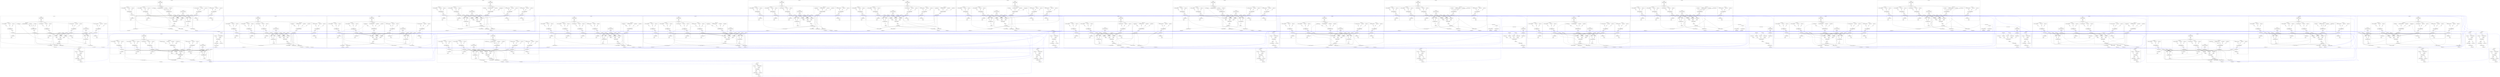 digraph G {
rankdir=TB;
layout=dot;
subgraph cluster_0_0 {
label="tile_0_0_NULL";
margin=15;
style=rounded;
rank=source;
}
subgraph cluster_0_1 {
label="tile_0_1_W_IO";
margin=15;
style=rounded;
rank=source;
subgraph "cluster_0_1_c0.W_IO" {
label="c0.W_IO";
"X0Y1.bel_c0.W_IO" [label="bel_c0.W_IO(z=0x0000)", shape=box];
"X0Y1.c0.W_IO.from_fabric" [label="from_fabric", shape=hexagon];
"X0Y1.c0.W_from_fabric";
"X0Y1.c0.W_from_fabric" -> "X0Y1.c0.W_IO.from_fabric";
"X0Y1.c0.W_IO.from_fabric" -> "X0Y1.bel_c0.W_IO";
"X0Y1.c0.W_IO.in" [label=in, shape=hexagon];
"X0Y1.c0.W_in";
"X0Y1.c0.W_in" -> "X0Y1.c0.W_IO.in";
"X0Y1.c0.W_IO.in" -> "X0Y1.bel_c0.W_IO";
"X0Y1.c0.W_IO.to_fabric" [label="to_fabric", shape=hexagon];
"X0Y1.bel_c0.W_IO" -> "X0Y1.c0.W_IO.to_fabric";
"X0Y1.c0.W_to_fabric";
"X0Y1.c0.W_IO.to_fabric" -> "X0Y1.c0.W_to_fabric";
"X0Y1.c0.W_IO.out" [label=out, shape=hexagon];
"X0Y1.bel_c0.W_IO" -> "X0Y1.c0.W_IO.out";
"X0Y1.c0.W_out";
"X0Y1.c0.W_IO.out" -> "X0Y1.c0.W_out";
}
"X0Y1.c0.out1_internal";
"X0Y1.c0.out1";
"X0Y1.c0.out1_internal" -> "X0Y1.c0.out1";
"X0Y1.c0.W_to_fabric" -> "X0Y1.c0.out1_internal";
"X0Y1.c0.in1";
"X0Y1.c0.in1" -> "X0Y1.c0.W_from_fabric";
}
"X1Y1.c0.in3";
"X0Y1.c0.out1" -> "X1Y1.c0.in3" [dir=none, color=blue];
subgraph cluster_0_2 {
label="tile_0_2_W_IO";
margin=15;
style=rounded;
rank=source;
subgraph "cluster_0_2_c0.W_IO" {
label="c0.W_IO";
"X0Y2.bel_c0.W_IO" [label="bel_c0.W_IO(z=0x0000)", shape=box];
"X0Y2.c0.W_IO.from_fabric" [label="from_fabric", shape=hexagon];
"X0Y2.c0.W_from_fabric";
"X0Y2.c0.W_from_fabric" -> "X0Y2.c0.W_IO.from_fabric";
"X0Y2.c0.W_IO.from_fabric" -> "X0Y2.bel_c0.W_IO";
"X0Y2.c0.W_IO.in" [label=in, shape=hexagon];
"X0Y2.c0.W_in";
"X0Y2.c0.W_in" -> "X0Y2.c0.W_IO.in";
"X0Y2.c0.W_IO.in" -> "X0Y2.bel_c0.W_IO";
"X0Y2.c0.W_IO.to_fabric" [label="to_fabric", shape=hexagon];
"X0Y2.bel_c0.W_IO" -> "X0Y2.c0.W_IO.to_fabric";
"X0Y2.c0.W_to_fabric";
"X0Y2.c0.W_IO.to_fabric" -> "X0Y2.c0.W_to_fabric";
"X0Y2.c0.W_IO.out" [label=out, shape=hexagon];
"X0Y2.bel_c0.W_IO" -> "X0Y2.c0.W_IO.out";
"X0Y2.c0.W_out";
"X0Y2.c0.W_IO.out" -> "X0Y2.c0.W_out";
}
"X0Y2.c0.out1_internal";
"X0Y2.c0.out1";
"X0Y2.c0.out1_internal" -> "X0Y2.c0.out1";
"X0Y2.c0.W_to_fabric" -> "X0Y2.c0.out1_internal";
"X0Y2.c0.in1";
"X0Y2.c0.in1" -> "X0Y2.c0.W_from_fabric";
}
"X1Y2.c0.in3";
"X0Y2.c0.out1" -> "X1Y2.c0.in3" [dir=none, color=blue];
subgraph cluster_0_3 {
label="tile_0_3_W_IO";
margin=15;
style=rounded;
rank=source;
subgraph "cluster_0_3_c0.W_IO" {
label="c0.W_IO";
"X0Y3.bel_c0.W_IO" [label="bel_c0.W_IO(z=0x0000)", shape=box];
"X0Y3.c0.W_IO.from_fabric" [label="from_fabric", shape=hexagon];
"X0Y3.c0.W_from_fabric";
"X0Y3.c0.W_from_fabric" -> "X0Y3.c0.W_IO.from_fabric";
"X0Y3.c0.W_IO.from_fabric" -> "X0Y3.bel_c0.W_IO";
"X0Y3.c0.W_IO.in" [label=in, shape=hexagon];
"X0Y3.c0.W_in";
"X0Y3.c0.W_in" -> "X0Y3.c0.W_IO.in";
"X0Y3.c0.W_IO.in" -> "X0Y3.bel_c0.W_IO";
"X0Y3.c0.W_IO.to_fabric" [label="to_fabric", shape=hexagon];
"X0Y3.bel_c0.W_IO" -> "X0Y3.c0.W_IO.to_fabric";
"X0Y3.c0.W_to_fabric";
"X0Y3.c0.W_IO.to_fabric" -> "X0Y3.c0.W_to_fabric";
"X0Y3.c0.W_IO.out" [label=out, shape=hexagon];
"X0Y3.bel_c0.W_IO" -> "X0Y3.c0.W_IO.out";
"X0Y3.c0.W_out";
"X0Y3.c0.W_IO.out" -> "X0Y3.c0.W_out";
}
"X0Y3.c0.out1_internal";
"X0Y3.c0.out1";
"X0Y3.c0.out1_internal" -> "X0Y3.c0.out1";
"X0Y3.c0.W_to_fabric" -> "X0Y3.c0.out1_internal";
"X0Y3.c0.in1";
"X0Y3.c0.in1" -> "X0Y3.c0.W_from_fabric";
}
"X1Y3.c0.in3";
"X0Y3.c0.out1" -> "X1Y3.c0.in3" [dir=none, color=blue];
subgraph cluster_0_4 {
label="tile_0_4_W_IO";
margin=15;
style=rounded;
rank=source;
subgraph "cluster_0_4_c0.W_IO" {
label="c0.W_IO";
"X0Y4.bel_c0.W_IO" [label="bel_c0.W_IO(z=0x0000)", shape=box];
"X0Y4.c0.W_IO.from_fabric" [label="from_fabric", shape=hexagon];
"X0Y4.c0.W_from_fabric";
"X0Y4.c0.W_from_fabric" -> "X0Y4.c0.W_IO.from_fabric";
"X0Y4.c0.W_IO.from_fabric" -> "X0Y4.bel_c0.W_IO";
"X0Y4.c0.W_IO.in" [label=in, shape=hexagon];
"X0Y4.c0.W_in";
"X0Y4.c0.W_in" -> "X0Y4.c0.W_IO.in";
"X0Y4.c0.W_IO.in" -> "X0Y4.bel_c0.W_IO";
"X0Y4.c0.W_IO.to_fabric" [label="to_fabric", shape=hexagon];
"X0Y4.bel_c0.W_IO" -> "X0Y4.c0.W_IO.to_fabric";
"X0Y4.c0.W_to_fabric";
"X0Y4.c0.W_IO.to_fabric" -> "X0Y4.c0.W_to_fabric";
"X0Y4.c0.W_IO.out" [label=out, shape=hexagon];
"X0Y4.bel_c0.W_IO" -> "X0Y4.c0.W_IO.out";
"X0Y4.c0.W_out";
"X0Y4.c0.W_IO.out" -> "X0Y4.c0.W_out";
}
"X0Y4.c0.out1_internal";
"X0Y4.c0.out1";
"X0Y4.c0.out1_internal" -> "X0Y4.c0.out1";
"X0Y4.c0.W_to_fabric" -> "X0Y4.c0.out1_internal";
"X0Y4.c0.in1";
"X0Y4.c0.in1" -> "X0Y4.c0.W_from_fabric";
}
"X1Y4.c0.in3";
"X0Y4.c0.out1" -> "X1Y4.c0.in3" [dir=none, color=blue];
subgraph cluster_0_5 {
label="tile_0_5_W_IO";
margin=15;
style=rounded;
rank=source;
subgraph "cluster_0_5_c0.W_IO" {
label="c0.W_IO";
"X0Y5.bel_c0.W_IO" [label="bel_c0.W_IO(z=0x0000)", shape=box];
"X0Y5.c0.W_IO.from_fabric" [label="from_fabric", shape=hexagon];
"X0Y5.c0.W_from_fabric";
"X0Y5.c0.W_from_fabric" -> "X0Y5.c0.W_IO.from_fabric";
"X0Y5.c0.W_IO.from_fabric" -> "X0Y5.bel_c0.W_IO";
"X0Y5.c0.W_IO.in" [label=in, shape=hexagon];
"X0Y5.c0.W_in";
"X0Y5.c0.W_in" -> "X0Y5.c0.W_IO.in";
"X0Y5.c0.W_IO.in" -> "X0Y5.bel_c0.W_IO";
"X0Y5.c0.W_IO.to_fabric" [label="to_fabric", shape=hexagon];
"X0Y5.bel_c0.W_IO" -> "X0Y5.c0.W_IO.to_fabric";
"X0Y5.c0.W_to_fabric";
"X0Y5.c0.W_IO.to_fabric" -> "X0Y5.c0.W_to_fabric";
"X0Y5.c0.W_IO.out" [label=out, shape=hexagon];
"X0Y5.bel_c0.W_IO" -> "X0Y5.c0.W_IO.out";
"X0Y5.c0.W_out";
"X0Y5.c0.W_IO.out" -> "X0Y5.c0.W_out";
}
"X0Y5.c0.out1_internal";
"X0Y5.c0.out1";
"X0Y5.c0.out1_internal" -> "X0Y5.c0.out1";
"X0Y5.c0.W_to_fabric" -> "X0Y5.c0.out1_internal";
"X0Y5.c0.in1";
"X0Y5.c0.in1" -> "X0Y5.c0.W_from_fabric";
}
"X1Y5.c0.in3";
"X0Y5.c0.out1" -> "X1Y5.c0.in3" [dir=none, color=blue];
subgraph cluster_0_6 {
label="tile_0_6_W_IO";
margin=15;
style=rounded;
rank=source;
subgraph "cluster_0_6_c0.W_IO" {
label="c0.W_IO";
"X0Y6.bel_c0.W_IO" [label="bel_c0.W_IO(z=0x0000)", shape=box];
"X0Y6.c0.W_IO.from_fabric" [label="from_fabric", shape=hexagon];
"X0Y6.c0.W_from_fabric";
"X0Y6.c0.W_from_fabric" -> "X0Y6.c0.W_IO.from_fabric";
"X0Y6.c0.W_IO.from_fabric" -> "X0Y6.bel_c0.W_IO";
"X0Y6.c0.W_IO.in" [label=in, shape=hexagon];
"X0Y6.c0.W_in";
"X0Y6.c0.W_in" -> "X0Y6.c0.W_IO.in";
"X0Y6.c0.W_IO.in" -> "X0Y6.bel_c0.W_IO";
"X0Y6.c0.W_IO.to_fabric" [label="to_fabric", shape=hexagon];
"X0Y6.bel_c0.W_IO" -> "X0Y6.c0.W_IO.to_fabric";
"X0Y6.c0.W_to_fabric";
"X0Y6.c0.W_IO.to_fabric" -> "X0Y6.c0.W_to_fabric";
"X0Y6.c0.W_IO.out" [label=out, shape=hexagon];
"X0Y6.bel_c0.W_IO" -> "X0Y6.c0.W_IO.out";
"X0Y6.c0.W_out";
"X0Y6.c0.W_IO.out" -> "X0Y6.c0.W_out";
}
"X0Y6.c0.out1_internal";
"X0Y6.c0.out1";
"X0Y6.c0.out1_internal" -> "X0Y6.c0.out1";
"X0Y6.c0.W_to_fabric" -> "X0Y6.c0.out1_internal";
"X0Y6.c0.in1";
"X0Y6.c0.in1" -> "X0Y6.c0.W_from_fabric";
}
"X1Y6.c0.in3";
"X0Y6.c0.out1" -> "X1Y6.c0.in3" [dir=none, color=blue];
subgraph cluster_0_7 {
label="tile_0_7_NULL";
margin=15;
style=rounded;
rank=source;
}
subgraph cluster_1_0 {
label="tile_1_0_S_IO";
margin=15;
style=rounded;
rank=source;
subgraph "cluster_1_0_c0.S_IO" {
label="c0.S_IO";
"X1Y0.bel_c0.S_IO" [label="bel_c0.S_IO(z=0x0000)", shape=box];
"X1Y0.c0.S_IO.from_fabric" [label="from_fabric", shape=hexagon];
"X1Y0.c0.S_from_fabric";
"X1Y0.c0.S_from_fabric" -> "X1Y0.c0.S_IO.from_fabric";
"X1Y0.c0.S_IO.from_fabric" -> "X1Y0.bel_c0.S_IO";
"X1Y0.c0.S_IO.in" [label=in, shape=hexagon];
"X1Y0.c0.S_in";
"X1Y0.c0.S_in" -> "X1Y0.c0.S_IO.in";
"X1Y0.c0.S_IO.in" -> "X1Y0.bel_c0.S_IO";
"X1Y0.c0.S_IO.to_fabric" [label="to_fabric", shape=hexagon];
"X1Y0.bel_c0.S_IO" -> "X1Y0.c0.S_IO.to_fabric";
"X1Y0.c0.S_to_fabric";
"X1Y0.c0.S_IO.to_fabric" -> "X1Y0.c0.S_to_fabric";
"X1Y0.c0.S_IO.out" [label=out, shape=hexagon];
"X1Y0.bel_c0.S_IO" -> "X1Y0.c0.S_IO.out";
"X1Y0.c0.S_out";
"X1Y0.c0.S_IO.out" -> "X1Y0.c0.S_out";
}
"X1Y0.c0.out0_internal";
"X1Y0.c0.out0";
"X1Y0.c0.out0_internal" -> "X1Y0.c0.out0";
"X1Y0.c0.S_to_fabric" -> "X1Y0.c0.out0_internal";
"X1Y0.c0.in0";
"X1Y0.c0.in0" -> "X1Y0.c0.S_from_fabric";
}
"X1Y1.c0.in2";
"X1Y0.c0.out0" -> "X1Y1.c0.in2" [dir=none, color=blue];
subgraph cluster_1_1 {
label="tile_1_1_PE";
margin=15;
style=rounded;
rank=source;
subgraph cluster_1_1_CLK_DRV {
label="CLK_DRV";
"X1Y1.bel_CLK_DRV" [label="bel_CLK_DRV(z=0xffff)", shape=box];
"X1Y1.CLK_DRV.CLK_O" [label="CLK_O", shape=hexagon];
"X1Y1.bel_CLK_DRV" -> "X1Y1.CLK_DRV.CLK_O";
"X1Y1.user_clk_o";
"X1Y1.CLK_DRV.CLK_O" -> "X1Y1.user_clk_o";
}
subgraph "cluster_1_1_c0.ALU" {
label="c0.ALU";
"X1Y1.bel_c0.ALU" [label="bel_c0.ALU(z=0x0000)", shape=box];
"X1Y1.c0.ALU.data_in1" [label="data_in1", shape=hexagon];
"X1Y1.c0.data_in1";
"X1Y1.c0.data_in1" -> "X1Y1.c0.ALU.data_in1";
"X1Y1.c0.ALU.data_in1" -> "X1Y1.bel_c0.ALU";
"X1Y1.c0.ALU.data_in2" [label="data_in2", shape=hexagon];
"X1Y1.c0.data_in2";
"X1Y1.c0.data_in2" -> "X1Y1.c0.ALU.data_in2";
"X1Y1.c0.ALU.data_in2" -> "X1Y1.bel_c0.ALU";
"X1Y1.c0.ALU.data_in3" [label="data_in3", shape=hexagon];
"X1Y1.c0.data_in3";
"X1Y1.c0.data_in3" -> "X1Y1.c0.ALU.data_in3";
"X1Y1.c0.ALU.data_in3" -> "X1Y1.bel_c0.ALU";
"X1Y1.c0.ALU.data_out" [label="data_out", shape=hexagon];
"X1Y1.bel_c0.ALU" -> "X1Y1.c0.ALU.data_out";
"X1Y1.c0.data_out";
"X1Y1.c0.ALU.data_out" -> "X1Y1.c0.data_out";
}
subgraph "cluster_1_1_c0.compare" {
label="c0.compare";
"X1Y1.bel_c0.compare" [label="bel_c0.compare(z=0x0001)", shape=box];
"X1Y1.c0.compare.A" [label=A, shape=hexagon];
"X1Y1.c0.A";
"X1Y1.c0.A" -> "X1Y1.c0.compare.A";
"X1Y1.c0.compare.A" -> "X1Y1.bel_c0.compare";
"X1Y1.c0.compare.B" [label=B, shape=hexagon];
"X1Y1.c0.B";
"X1Y1.c0.B" -> "X1Y1.c0.compare.B";
"X1Y1.c0.compare.B" -> "X1Y1.bel_c0.compare";
"X1Y1.c0.compare.Y" [label=Y, shape=hexagon];
"X1Y1.bel_c0.compare" -> "X1Y1.c0.compare.Y";
"X1Y1.c0.Y";
"X1Y1.c0.compare.Y" -> "X1Y1.c0.Y";
}
subgraph "cluster_1_1_c0.const_unit" {
label="c0.const_unit";
"X1Y1.bel_c0.const_unit" [label="bel_c0.const_unit(z=0x0002)", shape=box];
"X1Y1.c0.const_unit.const_out" [label="const_out", shape=hexagon];
"X1Y1.bel_c0.const_unit" -> "X1Y1.c0.const_unit.const_out";
"X1Y1.c0.const_out";
"X1Y1.c0.const_unit.const_out" -> "X1Y1.c0.const_out";
}
subgraph "cluster_1_1_c0.RES_reg_unit" {
label="c0.RES_reg_unit";
"X1Y1.bel_c0.RES_reg_unit" [label="bel_c0.RES_reg_unit(z=0x0003)", shape=box];
"X1Y1.c0.RES_reg_unit.en" [label=en, shape=hexagon];
"X1Y1.c0.RES_en";
"X1Y1.c0.RES_en" -> "X1Y1.c0.RES_reg_unit.en";
"X1Y1.c0.RES_reg_unit.en" -> "X1Y1.bel_c0.RES_reg_unit";
"X1Y1.c0.RES_reg_unit.reg_in" [label="reg_in", shape=hexagon];
"X1Y1.c0.RES_reg_in";
"X1Y1.c0.RES_reg_in" -> "X1Y1.c0.RES_reg_unit.reg_in";
"X1Y1.c0.RES_reg_unit.reg_in" -> "X1Y1.bel_c0.RES_reg_unit";
"X1Y1.c0.RES_reg_unit.rst" [label=rst, shape=hexagon];
"X1Y1.c0.RES_rst";
"X1Y1.c0.RES_rst" -> "X1Y1.c0.RES_reg_unit.rst";
"X1Y1.c0.RES_reg_unit.rst" -> "X1Y1.bel_c0.RES_reg_unit";
"X1Y1.c0.RES_reg_unit.reg_out" [label="reg_out", shape=hexagon];
"X1Y1.bel_c0.RES_reg_unit" -> "X1Y1.c0.RES_reg_unit.reg_out";
"X1Y1.c0.RES_reg_out";
"X1Y1.c0.RES_reg_unit.reg_out" -> "X1Y1.c0.RES_reg_out";
"X1Y1.c0.RES_reg_unit.clk" [label=clk, shape=hexagon];
"X1Y1.c0.RES_reg_unit_clk_i";
"X1Y1.c0.RES_reg_unit_clk_i" -> "X1Y1.c0.RES_reg_unit.clk";
"X1Y1.c0.RES_reg_unit.clk" -> "X1Y1.bel_c0.RES_reg_unit";
}
subgraph "cluster_1_1_c0.N_reg_unit" {
label="c0.N_reg_unit";
"X1Y1.bel_c0.N_reg_unit" [label="bel_c0.N_reg_unit(z=0x0004)", shape=box];
"X1Y1.c0.N_reg_unit.en" [label=en, shape=hexagon];
"X1Y1.c0.N_en";
"X1Y1.c0.N_en" -> "X1Y1.c0.N_reg_unit.en";
"X1Y1.c0.N_reg_unit.en" -> "X1Y1.bel_c0.N_reg_unit";
"X1Y1.c0.N_reg_unit.reg_in" [label="reg_in", shape=hexagon];
"X1Y1.c0.N_reg_in";
"X1Y1.c0.N_reg_in" -> "X1Y1.c0.N_reg_unit.reg_in";
"X1Y1.c0.N_reg_unit.reg_in" -> "X1Y1.bel_c0.N_reg_unit";
"X1Y1.c0.N_reg_unit.rst" [label=rst, shape=hexagon];
"X1Y1.c0.N_rst";
"X1Y1.c0.N_rst" -> "X1Y1.c0.N_reg_unit.rst";
"X1Y1.c0.N_reg_unit.rst" -> "X1Y1.bel_c0.N_reg_unit";
"X1Y1.c0.N_reg_unit.reg_out" [label="reg_out", shape=hexagon];
"X1Y1.bel_c0.N_reg_unit" -> "X1Y1.c0.N_reg_unit.reg_out";
"X1Y1.c0.N_reg_out";
"X1Y1.c0.N_reg_unit.reg_out" -> "X1Y1.c0.N_reg_out";
"X1Y1.c0.N_reg_unit.clk" [label=clk, shape=hexagon];
"X1Y1.c0.N_reg_unit_clk_i";
"X1Y1.c0.N_reg_unit_clk_i" -> "X1Y1.c0.N_reg_unit.clk";
"X1Y1.c0.N_reg_unit.clk" -> "X1Y1.bel_c0.N_reg_unit";
}
subgraph "cluster_1_1_c0.E_reg_unit" {
label="c0.E_reg_unit";
"X1Y1.bel_c0.E_reg_unit" [label="bel_c0.E_reg_unit(z=0x0005)", shape=box];
"X1Y1.c0.E_reg_unit.en" [label=en, shape=hexagon];
"X1Y1.c0.E_en";
"X1Y1.c0.E_en" -> "X1Y1.c0.E_reg_unit.en";
"X1Y1.c0.E_reg_unit.en" -> "X1Y1.bel_c0.E_reg_unit";
"X1Y1.c0.E_reg_unit.reg_in" [label="reg_in", shape=hexagon];
"X1Y1.c0.E_reg_in";
"X1Y1.c0.E_reg_in" -> "X1Y1.c0.E_reg_unit.reg_in";
"X1Y1.c0.E_reg_unit.reg_in" -> "X1Y1.bel_c0.E_reg_unit";
"X1Y1.c0.E_reg_unit.rst" [label=rst, shape=hexagon];
"X1Y1.c0.E_rst";
"X1Y1.c0.E_rst" -> "X1Y1.c0.E_reg_unit.rst";
"X1Y1.c0.E_reg_unit.rst" -> "X1Y1.bel_c0.E_reg_unit";
"X1Y1.c0.E_reg_unit.reg_out" [label="reg_out", shape=hexagon];
"X1Y1.bel_c0.E_reg_unit" -> "X1Y1.c0.E_reg_unit.reg_out";
"X1Y1.c0.E_reg_out";
"X1Y1.c0.E_reg_unit.reg_out" -> "X1Y1.c0.E_reg_out";
"X1Y1.c0.E_reg_unit.clk" [label=clk, shape=hexagon];
"X1Y1.c0.E_reg_unit_clk_i";
"X1Y1.c0.E_reg_unit_clk_i" -> "X1Y1.c0.E_reg_unit.clk";
"X1Y1.c0.E_reg_unit.clk" -> "X1Y1.bel_c0.E_reg_unit";
}
subgraph "cluster_1_1_c0.S_reg_unit" {
label="c0.S_reg_unit";
"X1Y1.bel_c0.S_reg_unit" [label="bel_c0.S_reg_unit(z=0x0006)", shape=box];
"X1Y1.c0.S_reg_unit.en" [label=en, shape=hexagon];
"X1Y1.c0.S_en";
"X1Y1.c0.S_en" -> "X1Y1.c0.S_reg_unit.en";
"X1Y1.c0.S_reg_unit.en" -> "X1Y1.bel_c0.S_reg_unit";
"X1Y1.c0.S_reg_unit.reg_in" [label="reg_in", shape=hexagon];
"X1Y1.c0.S_reg_in";
"X1Y1.c0.S_reg_in" -> "X1Y1.c0.S_reg_unit.reg_in";
"X1Y1.c0.S_reg_unit.reg_in" -> "X1Y1.bel_c0.S_reg_unit";
"X1Y1.c0.S_reg_unit.rst" [label=rst, shape=hexagon];
"X1Y1.c0.S_rst";
"X1Y1.c0.S_rst" -> "X1Y1.c0.S_reg_unit.rst";
"X1Y1.c0.S_reg_unit.rst" -> "X1Y1.bel_c0.S_reg_unit";
"X1Y1.c0.S_reg_unit.reg_out" [label="reg_out", shape=hexagon];
"X1Y1.bel_c0.S_reg_unit" -> "X1Y1.c0.S_reg_unit.reg_out";
"X1Y1.c0.S_reg_out";
"X1Y1.c0.S_reg_unit.reg_out" -> "X1Y1.c0.S_reg_out";
"X1Y1.c0.S_reg_unit.clk" [label=clk, shape=hexagon];
"X1Y1.c0.S_reg_unit_clk_i";
"X1Y1.c0.S_reg_unit_clk_i" -> "X1Y1.c0.S_reg_unit.clk";
"X1Y1.c0.S_reg_unit.clk" -> "X1Y1.bel_c0.S_reg_unit";
}
subgraph "cluster_1_1_c0.W_reg_unit" {
label="c0.W_reg_unit";
"X1Y1.bel_c0.W_reg_unit" [label="bel_c0.W_reg_unit(z=0x0007)", shape=box];
"X1Y1.c0.W_reg_unit.en" [label=en, shape=hexagon];
"X1Y1.c0.W_en";
"X1Y1.c0.W_en" -> "X1Y1.c0.W_reg_unit.en";
"X1Y1.c0.W_reg_unit.en" -> "X1Y1.bel_c0.W_reg_unit";
"X1Y1.c0.W_reg_unit.reg_in" [label="reg_in", shape=hexagon];
"X1Y1.c0.W_reg_in";
"X1Y1.c0.W_reg_in" -> "X1Y1.c0.W_reg_unit.reg_in";
"X1Y1.c0.W_reg_unit.reg_in" -> "X1Y1.bel_c0.W_reg_unit";
"X1Y1.c0.W_reg_unit.rst" [label=rst, shape=hexagon];
"X1Y1.c0.W_rst";
"X1Y1.c0.W_rst" -> "X1Y1.c0.W_reg_unit.rst";
"X1Y1.c0.W_reg_unit.rst" -> "X1Y1.bel_c0.W_reg_unit";
"X1Y1.c0.W_reg_unit.reg_out" [label="reg_out", shape=hexagon];
"X1Y1.bel_c0.W_reg_unit" -> "X1Y1.c0.W_reg_unit.reg_out";
"X1Y1.c0.W_reg_out";
"X1Y1.c0.W_reg_unit.reg_out" -> "X1Y1.c0.W_reg_out";
"X1Y1.c0.W_reg_unit.clk" [label=clk, shape=hexagon];
"X1Y1.c0.W_reg_unit_clk_i";
"X1Y1.c0.W_reg_unit_clk_i" -> "X1Y1.c0.W_reg_unit.clk";
"X1Y1.c0.W_reg_unit.clk" -> "X1Y1.bel_c0.W_reg_unit";
}
"X1Y1.user_clk_o" -> "X1Y1.c0.RES_reg_unit_clk_i";
"X1Y1.user_clk_o" -> "X1Y1.c0.N_reg_unit_clk_i";
"X1Y1.user_clk_o" -> "X1Y1.c0.E_reg_unit_clk_i";
"X1Y1.user_clk_o" -> "X1Y1.c0.S_reg_unit_clk_i";
"X1Y1.user_clk_o" -> "X1Y1.c0.W_reg_unit_clk_i";
"X1Y1.c0.out0_internal";
"X1Y1.c0.out0";
"X1Y1.c0.out0_internal" -> "X1Y1.c0.out0";
"X1Y1.c0.out1_internal";
"X1Y1.c0.out1";
"X1Y1.c0.out1_internal" -> "X1Y1.c0.out1";
"X1Y1.c0.out2_internal";
"X1Y1.c0.out2";
"X1Y1.c0.out2_internal" -> "X1Y1.c0.out2";
"X1Y1.c0.out3_internal";
"X1Y1.c0.out3";
"X1Y1.c0.out3_internal" -> "X1Y1.c0.out3";
"X1Y1.c0.data_out" -> "X1Y1.c0.out0_internal";
"X1Y1.c0.RES_reg_out" -> "X1Y1.c0.out0_internal";
"X1Y1.c0.in2";
"X1Y1.c0.in2" -> "X1Y1.c0.out0_internal";
"X1Y1.c0.data_out" -> "X1Y1.c0.out1_internal";
"X1Y1.c0.RES_reg_out" -> "X1Y1.c0.out1_internal";
"X1Y1.c0.in3";
"X1Y1.c0.in3" -> "X1Y1.c0.out1_internal";
"X1Y1.c0.data_out" -> "X1Y1.c0.out2_internal";
"X1Y1.c0.RES_reg_out" -> "X1Y1.c0.out2_internal";
"X1Y1.c0.in0";
"X1Y1.c0.in0" -> "X1Y1.c0.out2_internal";
"X1Y1.c0.data_out" -> "X1Y1.c0.out3_internal";
"X1Y1.c0.RES_reg_out" -> "X1Y1.c0.out3_internal";
"X1Y1.c0.in1";
"X1Y1.c0.in1" -> "X1Y1.c0.out3_internal";
"X1Y1.c0.in0" -> "X1Y1.c0.data_in1";
"X1Y1.c0.in1" -> "X1Y1.c0.data_in1";
"X1Y1.c0.in2" -> "X1Y1.c0.data_in1";
"X1Y1.c0.in3" -> "X1Y1.c0.data_in1";
"X1Y1.c0.RES_reg_out" -> "X1Y1.c0.data_in1";
"X1Y1.c0.N_reg_out" -> "X1Y1.c0.data_in1";
"X1Y1.c0.E_reg_out" -> "X1Y1.c0.data_in1";
"X1Y1.c0.S_reg_out" -> "X1Y1.c0.data_in1";
"X1Y1.c0.W_reg_out" -> "X1Y1.c0.data_in1";
"X1Y1.c0.in0" -> "X1Y1.c0.data_in2";
"X1Y1.c0.in1" -> "X1Y1.c0.data_in2";
"X1Y1.c0.in2" -> "X1Y1.c0.data_in2";
"X1Y1.c0.in3" -> "X1Y1.c0.data_in2";
"X1Y1.c0.const_out" -> "X1Y1.c0.data_in2";
"X1Y1.c0.RES_reg_out" -> "X1Y1.c0.data_in2";
"X1Y1.c0.N_reg_out" -> "X1Y1.c0.data_in2";
"X1Y1.c0.E_reg_out" -> "X1Y1.c0.data_in2";
"X1Y1.c0.S_reg_out" -> "X1Y1.c0.data_in2";
"X1Y1.c0.W_reg_out" -> "X1Y1.c0.data_in2";
"X1Y1.c0.in0" -> "X1Y1.c0.data_in3";
"X1Y1.c0.in1" -> "X1Y1.c0.data_in3";
"X1Y1.c0.in2" -> "X1Y1.c0.data_in3";
"X1Y1.c0.in3" -> "X1Y1.c0.data_in3";
"X1Y1.c0.const_out" -> "X1Y1.c0.data_in3";
"X1Y1.c0.Y" -> "X1Y1.c0.data_in3";
"X1Y1.c0.in0" -> "X1Y1.c0.A";
"X1Y1.c0.in1" -> "X1Y1.c0.A";
"X1Y1.c0.in2" -> "X1Y1.c0.A";
"X1Y1.c0.in3" -> "X1Y1.c0.A";
"X1Y1.c0.in0" -> "X1Y1.c0.B";
"X1Y1.c0.in1" -> "X1Y1.c0.B";
"X1Y1.c0.in2" -> "X1Y1.c0.B";
"X1Y1.c0.in3" -> "X1Y1.c0.B";
"X1Y1.c0.const_out" -> "X1Y1.c0.B";
"X1Y1.c0.data_out" -> "X1Y1.c0.RES_reg_in";
"X1Y1.c0.in0" -> "X1Y1.c0.N_reg_in";
"X1Y1.c0.N_reg_out" -> "X1Y1.c0.N_reg_in";
"X1Y1.c0.in1" -> "X1Y1.c0.E_reg_in";
"X1Y1.c0.E_reg_out" -> "X1Y1.c0.E_reg_in";
"X1Y1.c0.in2" -> "X1Y1.c0.S_reg_in";
"X1Y1.c0.S_reg_out" -> "X1Y1.c0.S_reg_in";
"X1Y1.c0.in3" -> "X1Y1.c0.W_reg_in";
"X1Y1.c0.W_reg_out" -> "X1Y1.c0.W_reg_in";
}
"X1Y2.c0.in2";
"X1Y1.c0.out0" -> "X1Y2.c0.in2" [dir=none, color=blue];
"X2Y1.c0.in3";
"X1Y1.c0.out1" -> "X2Y1.c0.in3" [dir=none, color=blue];
"X1Y1.c0.out2" -> "X1Y0.c0.in0" [dir=none, color=blue];
"X1Y1.c0.out3" -> "X0Y1.c0.in1" [dir=none, color=blue];
subgraph cluster_1_2 {
label="tile_1_2_PE";
margin=15;
style=rounded;
rank=source;
subgraph cluster_1_2_CLK_DRV {
label="CLK_DRV";
"X1Y2.bel_CLK_DRV" [label="bel_CLK_DRV(z=0xffff)", shape=box];
"X1Y2.CLK_DRV.CLK_O" [label="CLK_O", shape=hexagon];
"X1Y2.bel_CLK_DRV" -> "X1Y2.CLK_DRV.CLK_O";
"X1Y2.user_clk_o";
"X1Y2.CLK_DRV.CLK_O" -> "X1Y2.user_clk_o";
}
subgraph "cluster_1_2_c0.ALU" {
label="c0.ALU";
"X1Y2.bel_c0.ALU" [label="bel_c0.ALU(z=0x0000)", shape=box];
"X1Y2.c0.ALU.data_in1" [label="data_in1", shape=hexagon];
"X1Y2.c0.data_in1";
"X1Y2.c0.data_in1" -> "X1Y2.c0.ALU.data_in1";
"X1Y2.c0.ALU.data_in1" -> "X1Y2.bel_c0.ALU";
"X1Y2.c0.ALU.data_in2" [label="data_in2", shape=hexagon];
"X1Y2.c0.data_in2";
"X1Y2.c0.data_in2" -> "X1Y2.c0.ALU.data_in2";
"X1Y2.c0.ALU.data_in2" -> "X1Y2.bel_c0.ALU";
"X1Y2.c0.ALU.data_in3" [label="data_in3", shape=hexagon];
"X1Y2.c0.data_in3";
"X1Y2.c0.data_in3" -> "X1Y2.c0.ALU.data_in3";
"X1Y2.c0.ALU.data_in3" -> "X1Y2.bel_c0.ALU";
"X1Y2.c0.ALU.data_out" [label="data_out", shape=hexagon];
"X1Y2.bel_c0.ALU" -> "X1Y2.c0.ALU.data_out";
"X1Y2.c0.data_out";
"X1Y2.c0.ALU.data_out" -> "X1Y2.c0.data_out";
}
subgraph "cluster_1_2_c0.compare" {
label="c0.compare";
"X1Y2.bel_c0.compare" [label="bel_c0.compare(z=0x0001)", shape=box];
"X1Y2.c0.compare.A" [label=A, shape=hexagon];
"X1Y2.c0.A";
"X1Y2.c0.A" -> "X1Y2.c0.compare.A";
"X1Y2.c0.compare.A" -> "X1Y2.bel_c0.compare";
"X1Y2.c0.compare.B" [label=B, shape=hexagon];
"X1Y2.c0.B";
"X1Y2.c0.B" -> "X1Y2.c0.compare.B";
"X1Y2.c0.compare.B" -> "X1Y2.bel_c0.compare";
"X1Y2.c0.compare.Y" [label=Y, shape=hexagon];
"X1Y2.bel_c0.compare" -> "X1Y2.c0.compare.Y";
"X1Y2.c0.Y";
"X1Y2.c0.compare.Y" -> "X1Y2.c0.Y";
}
subgraph "cluster_1_2_c0.const_unit" {
label="c0.const_unit";
"X1Y2.bel_c0.const_unit" [label="bel_c0.const_unit(z=0x0002)", shape=box];
"X1Y2.c0.const_unit.const_out" [label="const_out", shape=hexagon];
"X1Y2.bel_c0.const_unit" -> "X1Y2.c0.const_unit.const_out";
"X1Y2.c0.const_out";
"X1Y2.c0.const_unit.const_out" -> "X1Y2.c0.const_out";
}
subgraph "cluster_1_2_c0.RES_reg_unit" {
label="c0.RES_reg_unit";
"X1Y2.bel_c0.RES_reg_unit" [label="bel_c0.RES_reg_unit(z=0x0003)", shape=box];
"X1Y2.c0.RES_reg_unit.en" [label=en, shape=hexagon];
"X1Y2.c0.RES_en";
"X1Y2.c0.RES_en" -> "X1Y2.c0.RES_reg_unit.en";
"X1Y2.c0.RES_reg_unit.en" -> "X1Y2.bel_c0.RES_reg_unit";
"X1Y2.c0.RES_reg_unit.reg_in" [label="reg_in", shape=hexagon];
"X1Y2.c0.RES_reg_in";
"X1Y2.c0.RES_reg_in" -> "X1Y2.c0.RES_reg_unit.reg_in";
"X1Y2.c0.RES_reg_unit.reg_in" -> "X1Y2.bel_c0.RES_reg_unit";
"X1Y2.c0.RES_reg_unit.rst" [label=rst, shape=hexagon];
"X1Y2.c0.RES_rst";
"X1Y2.c0.RES_rst" -> "X1Y2.c0.RES_reg_unit.rst";
"X1Y2.c0.RES_reg_unit.rst" -> "X1Y2.bel_c0.RES_reg_unit";
"X1Y2.c0.RES_reg_unit.reg_out" [label="reg_out", shape=hexagon];
"X1Y2.bel_c0.RES_reg_unit" -> "X1Y2.c0.RES_reg_unit.reg_out";
"X1Y2.c0.RES_reg_out";
"X1Y2.c0.RES_reg_unit.reg_out" -> "X1Y2.c0.RES_reg_out";
"X1Y2.c0.RES_reg_unit.clk" [label=clk, shape=hexagon];
"X1Y2.c0.RES_reg_unit_clk_i";
"X1Y2.c0.RES_reg_unit_clk_i" -> "X1Y2.c0.RES_reg_unit.clk";
"X1Y2.c0.RES_reg_unit.clk" -> "X1Y2.bel_c0.RES_reg_unit";
}
subgraph "cluster_1_2_c0.N_reg_unit" {
label="c0.N_reg_unit";
"X1Y2.bel_c0.N_reg_unit" [label="bel_c0.N_reg_unit(z=0x0004)", shape=box];
"X1Y2.c0.N_reg_unit.en" [label=en, shape=hexagon];
"X1Y2.c0.N_en";
"X1Y2.c0.N_en" -> "X1Y2.c0.N_reg_unit.en";
"X1Y2.c0.N_reg_unit.en" -> "X1Y2.bel_c0.N_reg_unit";
"X1Y2.c0.N_reg_unit.reg_in" [label="reg_in", shape=hexagon];
"X1Y2.c0.N_reg_in";
"X1Y2.c0.N_reg_in" -> "X1Y2.c0.N_reg_unit.reg_in";
"X1Y2.c0.N_reg_unit.reg_in" -> "X1Y2.bel_c0.N_reg_unit";
"X1Y2.c0.N_reg_unit.rst" [label=rst, shape=hexagon];
"X1Y2.c0.N_rst";
"X1Y2.c0.N_rst" -> "X1Y2.c0.N_reg_unit.rst";
"X1Y2.c0.N_reg_unit.rst" -> "X1Y2.bel_c0.N_reg_unit";
"X1Y2.c0.N_reg_unit.reg_out" [label="reg_out", shape=hexagon];
"X1Y2.bel_c0.N_reg_unit" -> "X1Y2.c0.N_reg_unit.reg_out";
"X1Y2.c0.N_reg_out";
"X1Y2.c0.N_reg_unit.reg_out" -> "X1Y2.c0.N_reg_out";
"X1Y2.c0.N_reg_unit.clk" [label=clk, shape=hexagon];
"X1Y2.c0.N_reg_unit_clk_i";
"X1Y2.c0.N_reg_unit_clk_i" -> "X1Y2.c0.N_reg_unit.clk";
"X1Y2.c0.N_reg_unit.clk" -> "X1Y2.bel_c0.N_reg_unit";
}
subgraph "cluster_1_2_c0.E_reg_unit" {
label="c0.E_reg_unit";
"X1Y2.bel_c0.E_reg_unit" [label="bel_c0.E_reg_unit(z=0x0005)", shape=box];
"X1Y2.c0.E_reg_unit.en" [label=en, shape=hexagon];
"X1Y2.c0.E_en";
"X1Y2.c0.E_en" -> "X1Y2.c0.E_reg_unit.en";
"X1Y2.c0.E_reg_unit.en" -> "X1Y2.bel_c0.E_reg_unit";
"X1Y2.c0.E_reg_unit.reg_in" [label="reg_in", shape=hexagon];
"X1Y2.c0.E_reg_in";
"X1Y2.c0.E_reg_in" -> "X1Y2.c0.E_reg_unit.reg_in";
"X1Y2.c0.E_reg_unit.reg_in" -> "X1Y2.bel_c0.E_reg_unit";
"X1Y2.c0.E_reg_unit.rst" [label=rst, shape=hexagon];
"X1Y2.c0.E_rst";
"X1Y2.c0.E_rst" -> "X1Y2.c0.E_reg_unit.rst";
"X1Y2.c0.E_reg_unit.rst" -> "X1Y2.bel_c0.E_reg_unit";
"X1Y2.c0.E_reg_unit.reg_out" [label="reg_out", shape=hexagon];
"X1Y2.bel_c0.E_reg_unit" -> "X1Y2.c0.E_reg_unit.reg_out";
"X1Y2.c0.E_reg_out";
"X1Y2.c0.E_reg_unit.reg_out" -> "X1Y2.c0.E_reg_out";
"X1Y2.c0.E_reg_unit.clk" [label=clk, shape=hexagon];
"X1Y2.c0.E_reg_unit_clk_i";
"X1Y2.c0.E_reg_unit_clk_i" -> "X1Y2.c0.E_reg_unit.clk";
"X1Y2.c0.E_reg_unit.clk" -> "X1Y2.bel_c0.E_reg_unit";
}
subgraph "cluster_1_2_c0.S_reg_unit" {
label="c0.S_reg_unit";
"X1Y2.bel_c0.S_reg_unit" [label="bel_c0.S_reg_unit(z=0x0006)", shape=box];
"X1Y2.c0.S_reg_unit.en" [label=en, shape=hexagon];
"X1Y2.c0.S_en";
"X1Y2.c0.S_en" -> "X1Y2.c0.S_reg_unit.en";
"X1Y2.c0.S_reg_unit.en" -> "X1Y2.bel_c0.S_reg_unit";
"X1Y2.c0.S_reg_unit.reg_in" [label="reg_in", shape=hexagon];
"X1Y2.c0.S_reg_in";
"X1Y2.c0.S_reg_in" -> "X1Y2.c0.S_reg_unit.reg_in";
"X1Y2.c0.S_reg_unit.reg_in" -> "X1Y2.bel_c0.S_reg_unit";
"X1Y2.c0.S_reg_unit.rst" [label=rst, shape=hexagon];
"X1Y2.c0.S_rst";
"X1Y2.c0.S_rst" -> "X1Y2.c0.S_reg_unit.rst";
"X1Y2.c0.S_reg_unit.rst" -> "X1Y2.bel_c0.S_reg_unit";
"X1Y2.c0.S_reg_unit.reg_out" [label="reg_out", shape=hexagon];
"X1Y2.bel_c0.S_reg_unit" -> "X1Y2.c0.S_reg_unit.reg_out";
"X1Y2.c0.S_reg_out";
"X1Y2.c0.S_reg_unit.reg_out" -> "X1Y2.c0.S_reg_out";
"X1Y2.c0.S_reg_unit.clk" [label=clk, shape=hexagon];
"X1Y2.c0.S_reg_unit_clk_i";
"X1Y2.c0.S_reg_unit_clk_i" -> "X1Y2.c0.S_reg_unit.clk";
"X1Y2.c0.S_reg_unit.clk" -> "X1Y2.bel_c0.S_reg_unit";
}
subgraph "cluster_1_2_c0.W_reg_unit" {
label="c0.W_reg_unit";
"X1Y2.bel_c0.W_reg_unit" [label="bel_c0.W_reg_unit(z=0x0007)", shape=box];
"X1Y2.c0.W_reg_unit.en" [label=en, shape=hexagon];
"X1Y2.c0.W_en";
"X1Y2.c0.W_en" -> "X1Y2.c0.W_reg_unit.en";
"X1Y2.c0.W_reg_unit.en" -> "X1Y2.bel_c0.W_reg_unit";
"X1Y2.c0.W_reg_unit.reg_in" [label="reg_in", shape=hexagon];
"X1Y2.c0.W_reg_in";
"X1Y2.c0.W_reg_in" -> "X1Y2.c0.W_reg_unit.reg_in";
"X1Y2.c0.W_reg_unit.reg_in" -> "X1Y2.bel_c0.W_reg_unit";
"X1Y2.c0.W_reg_unit.rst" [label=rst, shape=hexagon];
"X1Y2.c0.W_rst";
"X1Y2.c0.W_rst" -> "X1Y2.c0.W_reg_unit.rst";
"X1Y2.c0.W_reg_unit.rst" -> "X1Y2.bel_c0.W_reg_unit";
"X1Y2.c0.W_reg_unit.reg_out" [label="reg_out", shape=hexagon];
"X1Y2.bel_c0.W_reg_unit" -> "X1Y2.c0.W_reg_unit.reg_out";
"X1Y2.c0.W_reg_out";
"X1Y2.c0.W_reg_unit.reg_out" -> "X1Y2.c0.W_reg_out";
"X1Y2.c0.W_reg_unit.clk" [label=clk, shape=hexagon];
"X1Y2.c0.W_reg_unit_clk_i";
"X1Y2.c0.W_reg_unit_clk_i" -> "X1Y2.c0.W_reg_unit.clk";
"X1Y2.c0.W_reg_unit.clk" -> "X1Y2.bel_c0.W_reg_unit";
}
"X1Y2.user_clk_o" -> "X1Y2.c0.RES_reg_unit_clk_i";
"X1Y2.user_clk_o" -> "X1Y2.c0.N_reg_unit_clk_i";
"X1Y2.user_clk_o" -> "X1Y2.c0.E_reg_unit_clk_i";
"X1Y2.user_clk_o" -> "X1Y2.c0.S_reg_unit_clk_i";
"X1Y2.user_clk_o" -> "X1Y2.c0.W_reg_unit_clk_i";
"X1Y2.c0.out0_internal";
"X1Y2.c0.out0";
"X1Y2.c0.out0_internal" -> "X1Y2.c0.out0";
"X1Y2.c0.out1_internal";
"X1Y2.c0.out1";
"X1Y2.c0.out1_internal" -> "X1Y2.c0.out1";
"X1Y2.c0.out2_internal";
"X1Y2.c0.out2";
"X1Y2.c0.out2_internal" -> "X1Y2.c0.out2";
"X1Y2.c0.out3_internal";
"X1Y2.c0.out3";
"X1Y2.c0.out3_internal" -> "X1Y2.c0.out3";
"X1Y2.c0.data_out" -> "X1Y2.c0.out0_internal";
"X1Y2.c0.RES_reg_out" -> "X1Y2.c0.out0_internal";
"X1Y2.c0.in2";
"X1Y2.c0.in2" -> "X1Y2.c0.out0_internal";
"X1Y2.c0.data_out" -> "X1Y2.c0.out1_internal";
"X1Y2.c0.RES_reg_out" -> "X1Y2.c0.out1_internal";
"X1Y2.c0.in3";
"X1Y2.c0.in3" -> "X1Y2.c0.out1_internal";
"X1Y2.c0.data_out" -> "X1Y2.c0.out2_internal";
"X1Y2.c0.RES_reg_out" -> "X1Y2.c0.out2_internal";
"X1Y2.c0.in0";
"X1Y2.c0.in0" -> "X1Y2.c0.out2_internal";
"X1Y2.c0.data_out" -> "X1Y2.c0.out3_internal";
"X1Y2.c0.RES_reg_out" -> "X1Y2.c0.out3_internal";
"X1Y2.c0.in1";
"X1Y2.c0.in1" -> "X1Y2.c0.out3_internal";
"X1Y2.c0.in0" -> "X1Y2.c0.data_in1";
"X1Y2.c0.in1" -> "X1Y2.c0.data_in1";
"X1Y2.c0.in2" -> "X1Y2.c0.data_in1";
"X1Y2.c0.in3" -> "X1Y2.c0.data_in1";
"X1Y2.c0.RES_reg_out" -> "X1Y2.c0.data_in1";
"X1Y2.c0.N_reg_out" -> "X1Y2.c0.data_in1";
"X1Y2.c0.E_reg_out" -> "X1Y2.c0.data_in1";
"X1Y2.c0.S_reg_out" -> "X1Y2.c0.data_in1";
"X1Y2.c0.W_reg_out" -> "X1Y2.c0.data_in1";
"X1Y2.c0.in0" -> "X1Y2.c0.data_in2";
"X1Y2.c0.in1" -> "X1Y2.c0.data_in2";
"X1Y2.c0.in2" -> "X1Y2.c0.data_in2";
"X1Y2.c0.in3" -> "X1Y2.c0.data_in2";
"X1Y2.c0.const_out" -> "X1Y2.c0.data_in2";
"X1Y2.c0.RES_reg_out" -> "X1Y2.c0.data_in2";
"X1Y2.c0.N_reg_out" -> "X1Y2.c0.data_in2";
"X1Y2.c0.E_reg_out" -> "X1Y2.c0.data_in2";
"X1Y2.c0.S_reg_out" -> "X1Y2.c0.data_in2";
"X1Y2.c0.W_reg_out" -> "X1Y2.c0.data_in2";
"X1Y2.c0.in0" -> "X1Y2.c0.data_in3";
"X1Y2.c0.in1" -> "X1Y2.c0.data_in3";
"X1Y2.c0.in2" -> "X1Y2.c0.data_in3";
"X1Y2.c0.in3" -> "X1Y2.c0.data_in3";
"X1Y2.c0.const_out" -> "X1Y2.c0.data_in3";
"X1Y2.c0.Y" -> "X1Y2.c0.data_in3";
"X1Y2.c0.in0" -> "X1Y2.c0.A";
"X1Y2.c0.in1" -> "X1Y2.c0.A";
"X1Y2.c0.in2" -> "X1Y2.c0.A";
"X1Y2.c0.in3" -> "X1Y2.c0.A";
"X1Y2.c0.in0" -> "X1Y2.c0.B";
"X1Y2.c0.in1" -> "X1Y2.c0.B";
"X1Y2.c0.in2" -> "X1Y2.c0.B";
"X1Y2.c0.in3" -> "X1Y2.c0.B";
"X1Y2.c0.const_out" -> "X1Y2.c0.B";
"X1Y2.c0.data_out" -> "X1Y2.c0.RES_reg_in";
"X1Y2.c0.in0" -> "X1Y2.c0.N_reg_in";
"X1Y2.c0.N_reg_out" -> "X1Y2.c0.N_reg_in";
"X1Y2.c0.in1" -> "X1Y2.c0.E_reg_in";
"X1Y2.c0.E_reg_out" -> "X1Y2.c0.E_reg_in";
"X1Y2.c0.in2" -> "X1Y2.c0.S_reg_in";
"X1Y2.c0.S_reg_out" -> "X1Y2.c0.S_reg_in";
"X1Y2.c0.in3" -> "X1Y2.c0.W_reg_in";
"X1Y2.c0.W_reg_out" -> "X1Y2.c0.W_reg_in";
}
"X1Y3.c0.in2";
"X1Y2.c0.out0" -> "X1Y3.c0.in2" [dir=none, color=blue];
"X2Y2.c0.in3";
"X1Y2.c0.out1" -> "X2Y2.c0.in3" [dir=none, color=blue];
"X1Y2.c0.out2" -> "X1Y1.c0.in0" [dir=none, color=blue];
"X1Y2.c0.out3" -> "X0Y2.c0.in1" [dir=none, color=blue];
subgraph cluster_1_3 {
label="tile_1_3_PE";
margin=15;
style=rounded;
rank=source;
subgraph cluster_1_3_CLK_DRV {
label="CLK_DRV";
"X1Y3.bel_CLK_DRV" [label="bel_CLK_DRV(z=0xffff)", shape=box];
"X1Y3.CLK_DRV.CLK_O" [label="CLK_O", shape=hexagon];
"X1Y3.bel_CLK_DRV" -> "X1Y3.CLK_DRV.CLK_O";
"X1Y3.user_clk_o";
"X1Y3.CLK_DRV.CLK_O" -> "X1Y3.user_clk_o";
}
subgraph "cluster_1_3_c0.ALU" {
label="c0.ALU";
"X1Y3.bel_c0.ALU" [label="bel_c0.ALU(z=0x0000)", shape=box];
"X1Y3.c0.ALU.data_in1" [label="data_in1", shape=hexagon];
"X1Y3.c0.data_in1";
"X1Y3.c0.data_in1" -> "X1Y3.c0.ALU.data_in1";
"X1Y3.c0.ALU.data_in1" -> "X1Y3.bel_c0.ALU";
"X1Y3.c0.ALU.data_in2" [label="data_in2", shape=hexagon];
"X1Y3.c0.data_in2";
"X1Y3.c0.data_in2" -> "X1Y3.c0.ALU.data_in2";
"X1Y3.c0.ALU.data_in2" -> "X1Y3.bel_c0.ALU";
"X1Y3.c0.ALU.data_in3" [label="data_in3", shape=hexagon];
"X1Y3.c0.data_in3";
"X1Y3.c0.data_in3" -> "X1Y3.c0.ALU.data_in3";
"X1Y3.c0.ALU.data_in3" -> "X1Y3.bel_c0.ALU";
"X1Y3.c0.ALU.data_out" [label="data_out", shape=hexagon];
"X1Y3.bel_c0.ALU" -> "X1Y3.c0.ALU.data_out";
"X1Y3.c0.data_out";
"X1Y3.c0.ALU.data_out" -> "X1Y3.c0.data_out";
}
subgraph "cluster_1_3_c0.compare" {
label="c0.compare";
"X1Y3.bel_c0.compare" [label="bel_c0.compare(z=0x0001)", shape=box];
"X1Y3.c0.compare.A" [label=A, shape=hexagon];
"X1Y3.c0.A";
"X1Y3.c0.A" -> "X1Y3.c0.compare.A";
"X1Y3.c0.compare.A" -> "X1Y3.bel_c0.compare";
"X1Y3.c0.compare.B" [label=B, shape=hexagon];
"X1Y3.c0.B";
"X1Y3.c0.B" -> "X1Y3.c0.compare.B";
"X1Y3.c0.compare.B" -> "X1Y3.bel_c0.compare";
"X1Y3.c0.compare.Y" [label=Y, shape=hexagon];
"X1Y3.bel_c0.compare" -> "X1Y3.c0.compare.Y";
"X1Y3.c0.Y";
"X1Y3.c0.compare.Y" -> "X1Y3.c0.Y";
}
subgraph "cluster_1_3_c0.const_unit" {
label="c0.const_unit";
"X1Y3.bel_c0.const_unit" [label="bel_c0.const_unit(z=0x0002)", shape=box];
"X1Y3.c0.const_unit.const_out" [label="const_out", shape=hexagon];
"X1Y3.bel_c0.const_unit" -> "X1Y3.c0.const_unit.const_out";
"X1Y3.c0.const_out";
"X1Y3.c0.const_unit.const_out" -> "X1Y3.c0.const_out";
}
subgraph "cluster_1_3_c0.RES_reg_unit" {
label="c0.RES_reg_unit";
"X1Y3.bel_c0.RES_reg_unit" [label="bel_c0.RES_reg_unit(z=0x0003)", shape=box];
"X1Y3.c0.RES_reg_unit.en" [label=en, shape=hexagon];
"X1Y3.c0.RES_en";
"X1Y3.c0.RES_en" -> "X1Y3.c0.RES_reg_unit.en";
"X1Y3.c0.RES_reg_unit.en" -> "X1Y3.bel_c0.RES_reg_unit";
"X1Y3.c0.RES_reg_unit.reg_in" [label="reg_in", shape=hexagon];
"X1Y3.c0.RES_reg_in";
"X1Y3.c0.RES_reg_in" -> "X1Y3.c0.RES_reg_unit.reg_in";
"X1Y3.c0.RES_reg_unit.reg_in" -> "X1Y3.bel_c0.RES_reg_unit";
"X1Y3.c0.RES_reg_unit.rst" [label=rst, shape=hexagon];
"X1Y3.c0.RES_rst";
"X1Y3.c0.RES_rst" -> "X1Y3.c0.RES_reg_unit.rst";
"X1Y3.c0.RES_reg_unit.rst" -> "X1Y3.bel_c0.RES_reg_unit";
"X1Y3.c0.RES_reg_unit.reg_out" [label="reg_out", shape=hexagon];
"X1Y3.bel_c0.RES_reg_unit" -> "X1Y3.c0.RES_reg_unit.reg_out";
"X1Y3.c0.RES_reg_out";
"X1Y3.c0.RES_reg_unit.reg_out" -> "X1Y3.c0.RES_reg_out";
"X1Y3.c0.RES_reg_unit.clk" [label=clk, shape=hexagon];
"X1Y3.c0.RES_reg_unit_clk_i";
"X1Y3.c0.RES_reg_unit_clk_i" -> "X1Y3.c0.RES_reg_unit.clk";
"X1Y3.c0.RES_reg_unit.clk" -> "X1Y3.bel_c0.RES_reg_unit";
}
subgraph "cluster_1_3_c0.N_reg_unit" {
label="c0.N_reg_unit";
"X1Y3.bel_c0.N_reg_unit" [label="bel_c0.N_reg_unit(z=0x0004)", shape=box];
"X1Y3.c0.N_reg_unit.en" [label=en, shape=hexagon];
"X1Y3.c0.N_en";
"X1Y3.c0.N_en" -> "X1Y3.c0.N_reg_unit.en";
"X1Y3.c0.N_reg_unit.en" -> "X1Y3.bel_c0.N_reg_unit";
"X1Y3.c0.N_reg_unit.reg_in" [label="reg_in", shape=hexagon];
"X1Y3.c0.N_reg_in";
"X1Y3.c0.N_reg_in" -> "X1Y3.c0.N_reg_unit.reg_in";
"X1Y3.c0.N_reg_unit.reg_in" -> "X1Y3.bel_c0.N_reg_unit";
"X1Y3.c0.N_reg_unit.rst" [label=rst, shape=hexagon];
"X1Y3.c0.N_rst";
"X1Y3.c0.N_rst" -> "X1Y3.c0.N_reg_unit.rst";
"X1Y3.c0.N_reg_unit.rst" -> "X1Y3.bel_c0.N_reg_unit";
"X1Y3.c0.N_reg_unit.reg_out" [label="reg_out", shape=hexagon];
"X1Y3.bel_c0.N_reg_unit" -> "X1Y3.c0.N_reg_unit.reg_out";
"X1Y3.c0.N_reg_out";
"X1Y3.c0.N_reg_unit.reg_out" -> "X1Y3.c0.N_reg_out";
"X1Y3.c0.N_reg_unit.clk" [label=clk, shape=hexagon];
"X1Y3.c0.N_reg_unit_clk_i";
"X1Y3.c0.N_reg_unit_clk_i" -> "X1Y3.c0.N_reg_unit.clk";
"X1Y3.c0.N_reg_unit.clk" -> "X1Y3.bel_c0.N_reg_unit";
}
subgraph "cluster_1_3_c0.E_reg_unit" {
label="c0.E_reg_unit";
"X1Y3.bel_c0.E_reg_unit" [label="bel_c0.E_reg_unit(z=0x0005)", shape=box];
"X1Y3.c0.E_reg_unit.en" [label=en, shape=hexagon];
"X1Y3.c0.E_en";
"X1Y3.c0.E_en" -> "X1Y3.c0.E_reg_unit.en";
"X1Y3.c0.E_reg_unit.en" -> "X1Y3.bel_c0.E_reg_unit";
"X1Y3.c0.E_reg_unit.reg_in" [label="reg_in", shape=hexagon];
"X1Y3.c0.E_reg_in";
"X1Y3.c0.E_reg_in" -> "X1Y3.c0.E_reg_unit.reg_in";
"X1Y3.c0.E_reg_unit.reg_in" -> "X1Y3.bel_c0.E_reg_unit";
"X1Y3.c0.E_reg_unit.rst" [label=rst, shape=hexagon];
"X1Y3.c0.E_rst";
"X1Y3.c0.E_rst" -> "X1Y3.c0.E_reg_unit.rst";
"X1Y3.c0.E_reg_unit.rst" -> "X1Y3.bel_c0.E_reg_unit";
"X1Y3.c0.E_reg_unit.reg_out" [label="reg_out", shape=hexagon];
"X1Y3.bel_c0.E_reg_unit" -> "X1Y3.c0.E_reg_unit.reg_out";
"X1Y3.c0.E_reg_out";
"X1Y3.c0.E_reg_unit.reg_out" -> "X1Y3.c0.E_reg_out";
"X1Y3.c0.E_reg_unit.clk" [label=clk, shape=hexagon];
"X1Y3.c0.E_reg_unit_clk_i";
"X1Y3.c0.E_reg_unit_clk_i" -> "X1Y3.c0.E_reg_unit.clk";
"X1Y3.c0.E_reg_unit.clk" -> "X1Y3.bel_c0.E_reg_unit";
}
subgraph "cluster_1_3_c0.S_reg_unit" {
label="c0.S_reg_unit";
"X1Y3.bel_c0.S_reg_unit" [label="bel_c0.S_reg_unit(z=0x0006)", shape=box];
"X1Y3.c0.S_reg_unit.en" [label=en, shape=hexagon];
"X1Y3.c0.S_en";
"X1Y3.c0.S_en" -> "X1Y3.c0.S_reg_unit.en";
"X1Y3.c0.S_reg_unit.en" -> "X1Y3.bel_c0.S_reg_unit";
"X1Y3.c0.S_reg_unit.reg_in" [label="reg_in", shape=hexagon];
"X1Y3.c0.S_reg_in";
"X1Y3.c0.S_reg_in" -> "X1Y3.c0.S_reg_unit.reg_in";
"X1Y3.c0.S_reg_unit.reg_in" -> "X1Y3.bel_c0.S_reg_unit";
"X1Y3.c0.S_reg_unit.rst" [label=rst, shape=hexagon];
"X1Y3.c0.S_rst";
"X1Y3.c0.S_rst" -> "X1Y3.c0.S_reg_unit.rst";
"X1Y3.c0.S_reg_unit.rst" -> "X1Y3.bel_c0.S_reg_unit";
"X1Y3.c0.S_reg_unit.reg_out" [label="reg_out", shape=hexagon];
"X1Y3.bel_c0.S_reg_unit" -> "X1Y3.c0.S_reg_unit.reg_out";
"X1Y3.c0.S_reg_out";
"X1Y3.c0.S_reg_unit.reg_out" -> "X1Y3.c0.S_reg_out";
"X1Y3.c0.S_reg_unit.clk" [label=clk, shape=hexagon];
"X1Y3.c0.S_reg_unit_clk_i";
"X1Y3.c0.S_reg_unit_clk_i" -> "X1Y3.c0.S_reg_unit.clk";
"X1Y3.c0.S_reg_unit.clk" -> "X1Y3.bel_c0.S_reg_unit";
}
subgraph "cluster_1_3_c0.W_reg_unit" {
label="c0.W_reg_unit";
"X1Y3.bel_c0.W_reg_unit" [label="bel_c0.W_reg_unit(z=0x0007)", shape=box];
"X1Y3.c0.W_reg_unit.en" [label=en, shape=hexagon];
"X1Y3.c0.W_en";
"X1Y3.c0.W_en" -> "X1Y3.c0.W_reg_unit.en";
"X1Y3.c0.W_reg_unit.en" -> "X1Y3.bel_c0.W_reg_unit";
"X1Y3.c0.W_reg_unit.reg_in" [label="reg_in", shape=hexagon];
"X1Y3.c0.W_reg_in";
"X1Y3.c0.W_reg_in" -> "X1Y3.c0.W_reg_unit.reg_in";
"X1Y3.c0.W_reg_unit.reg_in" -> "X1Y3.bel_c0.W_reg_unit";
"X1Y3.c0.W_reg_unit.rst" [label=rst, shape=hexagon];
"X1Y3.c0.W_rst";
"X1Y3.c0.W_rst" -> "X1Y3.c0.W_reg_unit.rst";
"X1Y3.c0.W_reg_unit.rst" -> "X1Y3.bel_c0.W_reg_unit";
"X1Y3.c0.W_reg_unit.reg_out" [label="reg_out", shape=hexagon];
"X1Y3.bel_c0.W_reg_unit" -> "X1Y3.c0.W_reg_unit.reg_out";
"X1Y3.c0.W_reg_out";
"X1Y3.c0.W_reg_unit.reg_out" -> "X1Y3.c0.W_reg_out";
"X1Y3.c0.W_reg_unit.clk" [label=clk, shape=hexagon];
"X1Y3.c0.W_reg_unit_clk_i";
"X1Y3.c0.W_reg_unit_clk_i" -> "X1Y3.c0.W_reg_unit.clk";
"X1Y3.c0.W_reg_unit.clk" -> "X1Y3.bel_c0.W_reg_unit";
}
"X1Y3.user_clk_o" -> "X1Y3.c0.RES_reg_unit_clk_i";
"X1Y3.user_clk_o" -> "X1Y3.c0.N_reg_unit_clk_i";
"X1Y3.user_clk_o" -> "X1Y3.c0.E_reg_unit_clk_i";
"X1Y3.user_clk_o" -> "X1Y3.c0.S_reg_unit_clk_i";
"X1Y3.user_clk_o" -> "X1Y3.c0.W_reg_unit_clk_i";
"X1Y3.c0.out0_internal";
"X1Y3.c0.out0";
"X1Y3.c0.out0_internal" -> "X1Y3.c0.out0";
"X1Y3.c0.out1_internal";
"X1Y3.c0.out1";
"X1Y3.c0.out1_internal" -> "X1Y3.c0.out1";
"X1Y3.c0.out2_internal";
"X1Y3.c0.out2";
"X1Y3.c0.out2_internal" -> "X1Y3.c0.out2";
"X1Y3.c0.out3_internal";
"X1Y3.c0.out3";
"X1Y3.c0.out3_internal" -> "X1Y3.c0.out3";
"X1Y3.c0.data_out" -> "X1Y3.c0.out0_internal";
"X1Y3.c0.RES_reg_out" -> "X1Y3.c0.out0_internal";
"X1Y3.c0.in2";
"X1Y3.c0.in2" -> "X1Y3.c0.out0_internal";
"X1Y3.c0.data_out" -> "X1Y3.c0.out1_internal";
"X1Y3.c0.RES_reg_out" -> "X1Y3.c0.out1_internal";
"X1Y3.c0.in3";
"X1Y3.c0.in3" -> "X1Y3.c0.out1_internal";
"X1Y3.c0.data_out" -> "X1Y3.c0.out2_internal";
"X1Y3.c0.RES_reg_out" -> "X1Y3.c0.out2_internal";
"X1Y3.c0.in0";
"X1Y3.c0.in0" -> "X1Y3.c0.out2_internal";
"X1Y3.c0.data_out" -> "X1Y3.c0.out3_internal";
"X1Y3.c0.RES_reg_out" -> "X1Y3.c0.out3_internal";
"X1Y3.c0.in1";
"X1Y3.c0.in1" -> "X1Y3.c0.out3_internal";
"X1Y3.c0.in0" -> "X1Y3.c0.data_in1";
"X1Y3.c0.in1" -> "X1Y3.c0.data_in1";
"X1Y3.c0.in2" -> "X1Y3.c0.data_in1";
"X1Y3.c0.in3" -> "X1Y3.c0.data_in1";
"X1Y3.c0.RES_reg_out" -> "X1Y3.c0.data_in1";
"X1Y3.c0.N_reg_out" -> "X1Y3.c0.data_in1";
"X1Y3.c0.E_reg_out" -> "X1Y3.c0.data_in1";
"X1Y3.c0.S_reg_out" -> "X1Y3.c0.data_in1";
"X1Y3.c0.W_reg_out" -> "X1Y3.c0.data_in1";
"X1Y3.c0.in0" -> "X1Y3.c0.data_in2";
"X1Y3.c0.in1" -> "X1Y3.c0.data_in2";
"X1Y3.c0.in2" -> "X1Y3.c0.data_in2";
"X1Y3.c0.in3" -> "X1Y3.c0.data_in2";
"X1Y3.c0.const_out" -> "X1Y3.c0.data_in2";
"X1Y3.c0.RES_reg_out" -> "X1Y3.c0.data_in2";
"X1Y3.c0.N_reg_out" -> "X1Y3.c0.data_in2";
"X1Y3.c0.E_reg_out" -> "X1Y3.c0.data_in2";
"X1Y3.c0.S_reg_out" -> "X1Y3.c0.data_in2";
"X1Y3.c0.W_reg_out" -> "X1Y3.c0.data_in2";
"X1Y3.c0.in0" -> "X1Y3.c0.data_in3";
"X1Y3.c0.in1" -> "X1Y3.c0.data_in3";
"X1Y3.c0.in2" -> "X1Y3.c0.data_in3";
"X1Y3.c0.in3" -> "X1Y3.c0.data_in3";
"X1Y3.c0.const_out" -> "X1Y3.c0.data_in3";
"X1Y3.c0.Y" -> "X1Y3.c0.data_in3";
"X1Y3.c0.in0" -> "X1Y3.c0.A";
"X1Y3.c0.in1" -> "X1Y3.c0.A";
"X1Y3.c0.in2" -> "X1Y3.c0.A";
"X1Y3.c0.in3" -> "X1Y3.c0.A";
"X1Y3.c0.in0" -> "X1Y3.c0.B";
"X1Y3.c0.in1" -> "X1Y3.c0.B";
"X1Y3.c0.in2" -> "X1Y3.c0.B";
"X1Y3.c0.in3" -> "X1Y3.c0.B";
"X1Y3.c0.const_out" -> "X1Y3.c0.B";
"X1Y3.c0.data_out" -> "X1Y3.c0.RES_reg_in";
"X1Y3.c0.in0" -> "X1Y3.c0.N_reg_in";
"X1Y3.c0.N_reg_out" -> "X1Y3.c0.N_reg_in";
"X1Y3.c0.in1" -> "X1Y3.c0.E_reg_in";
"X1Y3.c0.E_reg_out" -> "X1Y3.c0.E_reg_in";
"X1Y3.c0.in2" -> "X1Y3.c0.S_reg_in";
"X1Y3.c0.S_reg_out" -> "X1Y3.c0.S_reg_in";
"X1Y3.c0.in3" -> "X1Y3.c0.W_reg_in";
"X1Y3.c0.W_reg_out" -> "X1Y3.c0.W_reg_in";
}
"X1Y4.c0.in2";
"X1Y3.c0.out0" -> "X1Y4.c0.in2" [dir=none, color=blue];
"X2Y3.c0.in3";
"X1Y3.c0.out1" -> "X2Y3.c0.in3" [dir=none, color=blue];
"X1Y3.c0.out2" -> "X1Y2.c0.in0" [dir=none, color=blue];
"X1Y3.c0.out3" -> "X0Y3.c0.in1" [dir=none, color=blue];
subgraph cluster_1_4 {
label="tile_1_4_PE";
margin=15;
style=rounded;
rank=source;
subgraph cluster_1_4_CLK_DRV {
label="CLK_DRV";
"X1Y4.bel_CLK_DRV" [label="bel_CLK_DRV(z=0xffff)", shape=box];
"X1Y4.CLK_DRV.CLK_O" [label="CLK_O", shape=hexagon];
"X1Y4.bel_CLK_DRV" -> "X1Y4.CLK_DRV.CLK_O";
"X1Y4.user_clk_o";
"X1Y4.CLK_DRV.CLK_O" -> "X1Y4.user_clk_o";
}
subgraph "cluster_1_4_c0.ALU" {
label="c0.ALU";
"X1Y4.bel_c0.ALU" [label="bel_c0.ALU(z=0x0000)", shape=box];
"X1Y4.c0.ALU.data_in1" [label="data_in1", shape=hexagon];
"X1Y4.c0.data_in1";
"X1Y4.c0.data_in1" -> "X1Y4.c0.ALU.data_in1";
"X1Y4.c0.ALU.data_in1" -> "X1Y4.bel_c0.ALU";
"X1Y4.c0.ALU.data_in2" [label="data_in2", shape=hexagon];
"X1Y4.c0.data_in2";
"X1Y4.c0.data_in2" -> "X1Y4.c0.ALU.data_in2";
"X1Y4.c0.ALU.data_in2" -> "X1Y4.bel_c0.ALU";
"X1Y4.c0.ALU.data_in3" [label="data_in3", shape=hexagon];
"X1Y4.c0.data_in3";
"X1Y4.c0.data_in3" -> "X1Y4.c0.ALU.data_in3";
"X1Y4.c0.ALU.data_in3" -> "X1Y4.bel_c0.ALU";
"X1Y4.c0.ALU.data_out" [label="data_out", shape=hexagon];
"X1Y4.bel_c0.ALU" -> "X1Y4.c0.ALU.data_out";
"X1Y4.c0.data_out";
"X1Y4.c0.ALU.data_out" -> "X1Y4.c0.data_out";
}
subgraph "cluster_1_4_c0.compare" {
label="c0.compare";
"X1Y4.bel_c0.compare" [label="bel_c0.compare(z=0x0001)", shape=box];
"X1Y4.c0.compare.A" [label=A, shape=hexagon];
"X1Y4.c0.A";
"X1Y4.c0.A" -> "X1Y4.c0.compare.A";
"X1Y4.c0.compare.A" -> "X1Y4.bel_c0.compare";
"X1Y4.c0.compare.B" [label=B, shape=hexagon];
"X1Y4.c0.B";
"X1Y4.c0.B" -> "X1Y4.c0.compare.B";
"X1Y4.c0.compare.B" -> "X1Y4.bel_c0.compare";
"X1Y4.c0.compare.Y" [label=Y, shape=hexagon];
"X1Y4.bel_c0.compare" -> "X1Y4.c0.compare.Y";
"X1Y4.c0.Y";
"X1Y4.c0.compare.Y" -> "X1Y4.c0.Y";
}
subgraph "cluster_1_4_c0.const_unit" {
label="c0.const_unit";
"X1Y4.bel_c0.const_unit" [label="bel_c0.const_unit(z=0x0002)", shape=box];
"X1Y4.c0.const_unit.const_out" [label="const_out", shape=hexagon];
"X1Y4.bel_c0.const_unit" -> "X1Y4.c0.const_unit.const_out";
"X1Y4.c0.const_out";
"X1Y4.c0.const_unit.const_out" -> "X1Y4.c0.const_out";
}
subgraph "cluster_1_4_c0.RES_reg_unit" {
label="c0.RES_reg_unit";
"X1Y4.bel_c0.RES_reg_unit" [label="bel_c0.RES_reg_unit(z=0x0003)", shape=box];
"X1Y4.c0.RES_reg_unit.en" [label=en, shape=hexagon];
"X1Y4.c0.RES_en";
"X1Y4.c0.RES_en" -> "X1Y4.c0.RES_reg_unit.en";
"X1Y4.c0.RES_reg_unit.en" -> "X1Y4.bel_c0.RES_reg_unit";
"X1Y4.c0.RES_reg_unit.reg_in" [label="reg_in", shape=hexagon];
"X1Y4.c0.RES_reg_in";
"X1Y4.c0.RES_reg_in" -> "X1Y4.c0.RES_reg_unit.reg_in";
"X1Y4.c0.RES_reg_unit.reg_in" -> "X1Y4.bel_c0.RES_reg_unit";
"X1Y4.c0.RES_reg_unit.rst" [label=rst, shape=hexagon];
"X1Y4.c0.RES_rst";
"X1Y4.c0.RES_rst" -> "X1Y4.c0.RES_reg_unit.rst";
"X1Y4.c0.RES_reg_unit.rst" -> "X1Y4.bel_c0.RES_reg_unit";
"X1Y4.c0.RES_reg_unit.reg_out" [label="reg_out", shape=hexagon];
"X1Y4.bel_c0.RES_reg_unit" -> "X1Y4.c0.RES_reg_unit.reg_out";
"X1Y4.c0.RES_reg_out";
"X1Y4.c0.RES_reg_unit.reg_out" -> "X1Y4.c0.RES_reg_out";
"X1Y4.c0.RES_reg_unit.clk" [label=clk, shape=hexagon];
"X1Y4.c0.RES_reg_unit_clk_i";
"X1Y4.c0.RES_reg_unit_clk_i" -> "X1Y4.c0.RES_reg_unit.clk";
"X1Y4.c0.RES_reg_unit.clk" -> "X1Y4.bel_c0.RES_reg_unit";
}
subgraph "cluster_1_4_c0.N_reg_unit" {
label="c0.N_reg_unit";
"X1Y4.bel_c0.N_reg_unit" [label="bel_c0.N_reg_unit(z=0x0004)", shape=box];
"X1Y4.c0.N_reg_unit.en" [label=en, shape=hexagon];
"X1Y4.c0.N_en";
"X1Y4.c0.N_en" -> "X1Y4.c0.N_reg_unit.en";
"X1Y4.c0.N_reg_unit.en" -> "X1Y4.bel_c0.N_reg_unit";
"X1Y4.c0.N_reg_unit.reg_in" [label="reg_in", shape=hexagon];
"X1Y4.c0.N_reg_in";
"X1Y4.c0.N_reg_in" -> "X1Y4.c0.N_reg_unit.reg_in";
"X1Y4.c0.N_reg_unit.reg_in" -> "X1Y4.bel_c0.N_reg_unit";
"X1Y4.c0.N_reg_unit.rst" [label=rst, shape=hexagon];
"X1Y4.c0.N_rst";
"X1Y4.c0.N_rst" -> "X1Y4.c0.N_reg_unit.rst";
"X1Y4.c0.N_reg_unit.rst" -> "X1Y4.bel_c0.N_reg_unit";
"X1Y4.c0.N_reg_unit.reg_out" [label="reg_out", shape=hexagon];
"X1Y4.bel_c0.N_reg_unit" -> "X1Y4.c0.N_reg_unit.reg_out";
"X1Y4.c0.N_reg_out";
"X1Y4.c0.N_reg_unit.reg_out" -> "X1Y4.c0.N_reg_out";
"X1Y4.c0.N_reg_unit.clk" [label=clk, shape=hexagon];
"X1Y4.c0.N_reg_unit_clk_i";
"X1Y4.c0.N_reg_unit_clk_i" -> "X1Y4.c0.N_reg_unit.clk";
"X1Y4.c0.N_reg_unit.clk" -> "X1Y4.bel_c0.N_reg_unit";
}
subgraph "cluster_1_4_c0.E_reg_unit" {
label="c0.E_reg_unit";
"X1Y4.bel_c0.E_reg_unit" [label="bel_c0.E_reg_unit(z=0x0005)", shape=box];
"X1Y4.c0.E_reg_unit.en" [label=en, shape=hexagon];
"X1Y4.c0.E_en";
"X1Y4.c0.E_en" -> "X1Y4.c0.E_reg_unit.en";
"X1Y4.c0.E_reg_unit.en" -> "X1Y4.bel_c0.E_reg_unit";
"X1Y4.c0.E_reg_unit.reg_in" [label="reg_in", shape=hexagon];
"X1Y4.c0.E_reg_in";
"X1Y4.c0.E_reg_in" -> "X1Y4.c0.E_reg_unit.reg_in";
"X1Y4.c0.E_reg_unit.reg_in" -> "X1Y4.bel_c0.E_reg_unit";
"X1Y4.c0.E_reg_unit.rst" [label=rst, shape=hexagon];
"X1Y4.c0.E_rst";
"X1Y4.c0.E_rst" -> "X1Y4.c0.E_reg_unit.rst";
"X1Y4.c0.E_reg_unit.rst" -> "X1Y4.bel_c0.E_reg_unit";
"X1Y4.c0.E_reg_unit.reg_out" [label="reg_out", shape=hexagon];
"X1Y4.bel_c0.E_reg_unit" -> "X1Y4.c0.E_reg_unit.reg_out";
"X1Y4.c0.E_reg_out";
"X1Y4.c0.E_reg_unit.reg_out" -> "X1Y4.c0.E_reg_out";
"X1Y4.c0.E_reg_unit.clk" [label=clk, shape=hexagon];
"X1Y4.c0.E_reg_unit_clk_i";
"X1Y4.c0.E_reg_unit_clk_i" -> "X1Y4.c0.E_reg_unit.clk";
"X1Y4.c0.E_reg_unit.clk" -> "X1Y4.bel_c0.E_reg_unit";
}
subgraph "cluster_1_4_c0.S_reg_unit" {
label="c0.S_reg_unit";
"X1Y4.bel_c0.S_reg_unit" [label="bel_c0.S_reg_unit(z=0x0006)", shape=box];
"X1Y4.c0.S_reg_unit.en" [label=en, shape=hexagon];
"X1Y4.c0.S_en";
"X1Y4.c0.S_en" -> "X1Y4.c0.S_reg_unit.en";
"X1Y4.c0.S_reg_unit.en" -> "X1Y4.bel_c0.S_reg_unit";
"X1Y4.c0.S_reg_unit.reg_in" [label="reg_in", shape=hexagon];
"X1Y4.c0.S_reg_in";
"X1Y4.c0.S_reg_in" -> "X1Y4.c0.S_reg_unit.reg_in";
"X1Y4.c0.S_reg_unit.reg_in" -> "X1Y4.bel_c0.S_reg_unit";
"X1Y4.c0.S_reg_unit.rst" [label=rst, shape=hexagon];
"X1Y4.c0.S_rst";
"X1Y4.c0.S_rst" -> "X1Y4.c0.S_reg_unit.rst";
"X1Y4.c0.S_reg_unit.rst" -> "X1Y4.bel_c0.S_reg_unit";
"X1Y4.c0.S_reg_unit.reg_out" [label="reg_out", shape=hexagon];
"X1Y4.bel_c0.S_reg_unit" -> "X1Y4.c0.S_reg_unit.reg_out";
"X1Y4.c0.S_reg_out";
"X1Y4.c0.S_reg_unit.reg_out" -> "X1Y4.c0.S_reg_out";
"X1Y4.c0.S_reg_unit.clk" [label=clk, shape=hexagon];
"X1Y4.c0.S_reg_unit_clk_i";
"X1Y4.c0.S_reg_unit_clk_i" -> "X1Y4.c0.S_reg_unit.clk";
"X1Y4.c0.S_reg_unit.clk" -> "X1Y4.bel_c0.S_reg_unit";
}
subgraph "cluster_1_4_c0.W_reg_unit" {
label="c0.W_reg_unit";
"X1Y4.bel_c0.W_reg_unit" [label="bel_c0.W_reg_unit(z=0x0007)", shape=box];
"X1Y4.c0.W_reg_unit.en" [label=en, shape=hexagon];
"X1Y4.c0.W_en";
"X1Y4.c0.W_en" -> "X1Y4.c0.W_reg_unit.en";
"X1Y4.c0.W_reg_unit.en" -> "X1Y4.bel_c0.W_reg_unit";
"X1Y4.c0.W_reg_unit.reg_in" [label="reg_in", shape=hexagon];
"X1Y4.c0.W_reg_in";
"X1Y4.c0.W_reg_in" -> "X1Y4.c0.W_reg_unit.reg_in";
"X1Y4.c0.W_reg_unit.reg_in" -> "X1Y4.bel_c0.W_reg_unit";
"X1Y4.c0.W_reg_unit.rst" [label=rst, shape=hexagon];
"X1Y4.c0.W_rst";
"X1Y4.c0.W_rst" -> "X1Y4.c0.W_reg_unit.rst";
"X1Y4.c0.W_reg_unit.rst" -> "X1Y4.bel_c0.W_reg_unit";
"X1Y4.c0.W_reg_unit.reg_out" [label="reg_out", shape=hexagon];
"X1Y4.bel_c0.W_reg_unit" -> "X1Y4.c0.W_reg_unit.reg_out";
"X1Y4.c0.W_reg_out";
"X1Y4.c0.W_reg_unit.reg_out" -> "X1Y4.c0.W_reg_out";
"X1Y4.c0.W_reg_unit.clk" [label=clk, shape=hexagon];
"X1Y4.c0.W_reg_unit_clk_i";
"X1Y4.c0.W_reg_unit_clk_i" -> "X1Y4.c0.W_reg_unit.clk";
"X1Y4.c0.W_reg_unit.clk" -> "X1Y4.bel_c0.W_reg_unit";
}
"X1Y4.user_clk_o" -> "X1Y4.c0.RES_reg_unit_clk_i";
"X1Y4.user_clk_o" -> "X1Y4.c0.N_reg_unit_clk_i";
"X1Y4.user_clk_o" -> "X1Y4.c0.E_reg_unit_clk_i";
"X1Y4.user_clk_o" -> "X1Y4.c0.S_reg_unit_clk_i";
"X1Y4.user_clk_o" -> "X1Y4.c0.W_reg_unit_clk_i";
"X1Y4.c0.out0_internal";
"X1Y4.c0.out0";
"X1Y4.c0.out0_internal" -> "X1Y4.c0.out0";
"X1Y4.c0.out1_internal";
"X1Y4.c0.out1";
"X1Y4.c0.out1_internal" -> "X1Y4.c0.out1";
"X1Y4.c0.out2_internal";
"X1Y4.c0.out2";
"X1Y4.c0.out2_internal" -> "X1Y4.c0.out2";
"X1Y4.c0.out3_internal";
"X1Y4.c0.out3";
"X1Y4.c0.out3_internal" -> "X1Y4.c0.out3";
"X1Y4.c0.data_out" -> "X1Y4.c0.out0_internal";
"X1Y4.c0.RES_reg_out" -> "X1Y4.c0.out0_internal";
"X1Y4.c0.in2";
"X1Y4.c0.in2" -> "X1Y4.c0.out0_internal";
"X1Y4.c0.data_out" -> "X1Y4.c0.out1_internal";
"X1Y4.c0.RES_reg_out" -> "X1Y4.c0.out1_internal";
"X1Y4.c0.in3";
"X1Y4.c0.in3" -> "X1Y4.c0.out1_internal";
"X1Y4.c0.data_out" -> "X1Y4.c0.out2_internal";
"X1Y4.c0.RES_reg_out" -> "X1Y4.c0.out2_internal";
"X1Y4.c0.in0";
"X1Y4.c0.in0" -> "X1Y4.c0.out2_internal";
"X1Y4.c0.data_out" -> "X1Y4.c0.out3_internal";
"X1Y4.c0.RES_reg_out" -> "X1Y4.c0.out3_internal";
"X1Y4.c0.in1";
"X1Y4.c0.in1" -> "X1Y4.c0.out3_internal";
"X1Y4.c0.in0" -> "X1Y4.c0.data_in1";
"X1Y4.c0.in1" -> "X1Y4.c0.data_in1";
"X1Y4.c0.in2" -> "X1Y4.c0.data_in1";
"X1Y4.c0.in3" -> "X1Y4.c0.data_in1";
"X1Y4.c0.RES_reg_out" -> "X1Y4.c0.data_in1";
"X1Y4.c0.N_reg_out" -> "X1Y4.c0.data_in1";
"X1Y4.c0.E_reg_out" -> "X1Y4.c0.data_in1";
"X1Y4.c0.S_reg_out" -> "X1Y4.c0.data_in1";
"X1Y4.c0.W_reg_out" -> "X1Y4.c0.data_in1";
"X1Y4.c0.in0" -> "X1Y4.c0.data_in2";
"X1Y4.c0.in1" -> "X1Y4.c0.data_in2";
"X1Y4.c0.in2" -> "X1Y4.c0.data_in2";
"X1Y4.c0.in3" -> "X1Y4.c0.data_in2";
"X1Y4.c0.const_out" -> "X1Y4.c0.data_in2";
"X1Y4.c0.RES_reg_out" -> "X1Y4.c0.data_in2";
"X1Y4.c0.N_reg_out" -> "X1Y4.c0.data_in2";
"X1Y4.c0.E_reg_out" -> "X1Y4.c0.data_in2";
"X1Y4.c0.S_reg_out" -> "X1Y4.c0.data_in2";
"X1Y4.c0.W_reg_out" -> "X1Y4.c0.data_in2";
"X1Y4.c0.in0" -> "X1Y4.c0.data_in3";
"X1Y4.c0.in1" -> "X1Y4.c0.data_in3";
"X1Y4.c0.in2" -> "X1Y4.c0.data_in3";
"X1Y4.c0.in3" -> "X1Y4.c0.data_in3";
"X1Y4.c0.const_out" -> "X1Y4.c0.data_in3";
"X1Y4.c0.Y" -> "X1Y4.c0.data_in3";
"X1Y4.c0.in0" -> "X1Y4.c0.A";
"X1Y4.c0.in1" -> "X1Y4.c0.A";
"X1Y4.c0.in2" -> "X1Y4.c0.A";
"X1Y4.c0.in3" -> "X1Y4.c0.A";
"X1Y4.c0.in0" -> "X1Y4.c0.B";
"X1Y4.c0.in1" -> "X1Y4.c0.B";
"X1Y4.c0.in2" -> "X1Y4.c0.B";
"X1Y4.c0.in3" -> "X1Y4.c0.B";
"X1Y4.c0.const_out" -> "X1Y4.c0.B";
"X1Y4.c0.data_out" -> "X1Y4.c0.RES_reg_in";
"X1Y4.c0.in0" -> "X1Y4.c0.N_reg_in";
"X1Y4.c0.N_reg_out" -> "X1Y4.c0.N_reg_in";
"X1Y4.c0.in1" -> "X1Y4.c0.E_reg_in";
"X1Y4.c0.E_reg_out" -> "X1Y4.c0.E_reg_in";
"X1Y4.c0.in2" -> "X1Y4.c0.S_reg_in";
"X1Y4.c0.S_reg_out" -> "X1Y4.c0.S_reg_in";
"X1Y4.c0.in3" -> "X1Y4.c0.W_reg_in";
"X1Y4.c0.W_reg_out" -> "X1Y4.c0.W_reg_in";
}
"X1Y5.c0.in2";
"X1Y4.c0.out0" -> "X1Y5.c0.in2" [dir=none, color=blue];
"X2Y4.c0.in3";
"X1Y4.c0.out1" -> "X2Y4.c0.in3" [dir=none, color=blue];
"X1Y4.c0.out2" -> "X1Y3.c0.in0" [dir=none, color=blue];
"X1Y4.c0.out3" -> "X0Y4.c0.in1" [dir=none, color=blue];
subgraph cluster_1_5 {
label="tile_1_5_PE";
margin=15;
style=rounded;
rank=source;
subgraph cluster_1_5_CLK_DRV {
label="CLK_DRV";
"X1Y5.bel_CLK_DRV" [label="bel_CLK_DRV(z=0xffff)", shape=box];
"X1Y5.CLK_DRV.CLK_O" [label="CLK_O", shape=hexagon];
"X1Y5.bel_CLK_DRV" -> "X1Y5.CLK_DRV.CLK_O";
"X1Y5.user_clk_o";
"X1Y5.CLK_DRV.CLK_O" -> "X1Y5.user_clk_o";
}
subgraph "cluster_1_5_c0.ALU" {
label="c0.ALU";
"X1Y5.bel_c0.ALU" [label="bel_c0.ALU(z=0x0000)", shape=box];
"X1Y5.c0.ALU.data_in1" [label="data_in1", shape=hexagon];
"X1Y5.c0.data_in1";
"X1Y5.c0.data_in1" -> "X1Y5.c0.ALU.data_in1";
"X1Y5.c0.ALU.data_in1" -> "X1Y5.bel_c0.ALU";
"X1Y5.c0.ALU.data_in2" [label="data_in2", shape=hexagon];
"X1Y5.c0.data_in2";
"X1Y5.c0.data_in2" -> "X1Y5.c0.ALU.data_in2";
"X1Y5.c0.ALU.data_in2" -> "X1Y5.bel_c0.ALU";
"X1Y5.c0.ALU.data_in3" [label="data_in3", shape=hexagon];
"X1Y5.c0.data_in3";
"X1Y5.c0.data_in3" -> "X1Y5.c0.ALU.data_in3";
"X1Y5.c0.ALU.data_in3" -> "X1Y5.bel_c0.ALU";
"X1Y5.c0.ALU.data_out" [label="data_out", shape=hexagon];
"X1Y5.bel_c0.ALU" -> "X1Y5.c0.ALU.data_out";
"X1Y5.c0.data_out";
"X1Y5.c0.ALU.data_out" -> "X1Y5.c0.data_out";
}
subgraph "cluster_1_5_c0.compare" {
label="c0.compare";
"X1Y5.bel_c0.compare" [label="bel_c0.compare(z=0x0001)", shape=box];
"X1Y5.c0.compare.A" [label=A, shape=hexagon];
"X1Y5.c0.A";
"X1Y5.c0.A" -> "X1Y5.c0.compare.A";
"X1Y5.c0.compare.A" -> "X1Y5.bel_c0.compare";
"X1Y5.c0.compare.B" [label=B, shape=hexagon];
"X1Y5.c0.B";
"X1Y5.c0.B" -> "X1Y5.c0.compare.B";
"X1Y5.c0.compare.B" -> "X1Y5.bel_c0.compare";
"X1Y5.c0.compare.Y" [label=Y, shape=hexagon];
"X1Y5.bel_c0.compare" -> "X1Y5.c0.compare.Y";
"X1Y5.c0.Y";
"X1Y5.c0.compare.Y" -> "X1Y5.c0.Y";
}
subgraph "cluster_1_5_c0.const_unit" {
label="c0.const_unit";
"X1Y5.bel_c0.const_unit" [label="bel_c0.const_unit(z=0x0002)", shape=box];
"X1Y5.c0.const_unit.const_out" [label="const_out", shape=hexagon];
"X1Y5.bel_c0.const_unit" -> "X1Y5.c0.const_unit.const_out";
"X1Y5.c0.const_out";
"X1Y5.c0.const_unit.const_out" -> "X1Y5.c0.const_out";
}
subgraph "cluster_1_5_c0.RES_reg_unit" {
label="c0.RES_reg_unit";
"X1Y5.bel_c0.RES_reg_unit" [label="bel_c0.RES_reg_unit(z=0x0003)", shape=box];
"X1Y5.c0.RES_reg_unit.en" [label=en, shape=hexagon];
"X1Y5.c0.RES_en";
"X1Y5.c0.RES_en" -> "X1Y5.c0.RES_reg_unit.en";
"X1Y5.c0.RES_reg_unit.en" -> "X1Y5.bel_c0.RES_reg_unit";
"X1Y5.c0.RES_reg_unit.reg_in" [label="reg_in", shape=hexagon];
"X1Y5.c0.RES_reg_in";
"X1Y5.c0.RES_reg_in" -> "X1Y5.c0.RES_reg_unit.reg_in";
"X1Y5.c0.RES_reg_unit.reg_in" -> "X1Y5.bel_c0.RES_reg_unit";
"X1Y5.c0.RES_reg_unit.rst" [label=rst, shape=hexagon];
"X1Y5.c0.RES_rst";
"X1Y5.c0.RES_rst" -> "X1Y5.c0.RES_reg_unit.rst";
"X1Y5.c0.RES_reg_unit.rst" -> "X1Y5.bel_c0.RES_reg_unit";
"X1Y5.c0.RES_reg_unit.reg_out" [label="reg_out", shape=hexagon];
"X1Y5.bel_c0.RES_reg_unit" -> "X1Y5.c0.RES_reg_unit.reg_out";
"X1Y5.c0.RES_reg_out";
"X1Y5.c0.RES_reg_unit.reg_out" -> "X1Y5.c0.RES_reg_out";
"X1Y5.c0.RES_reg_unit.clk" [label=clk, shape=hexagon];
"X1Y5.c0.RES_reg_unit_clk_i";
"X1Y5.c0.RES_reg_unit_clk_i" -> "X1Y5.c0.RES_reg_unit.clk";
"X1Y5.c0.RES_reg_unit.clk" -> "X1Y5.bel_c0.RES_reg_unit";
}
subgraph "cluster_1_5_c0.N_reg_unit" {
label="c0.N_reg_unit";
"X1Y5.bel_c0.N_reg_unit" [label="bel_c0.N_reg_unit(z=0x0004)", shape=box];
"X1Y5.c0.N_reg_unit.en" [label=en, shape=hexagon];
"X1Y5.c0.N_en";
"X1Y5.c0.N_en" -> "X1Y5.c0.N_reg_unit.en";
"X1Y5.c0.N_reg_unit.en" -> "X1Y5.bel_c0.N_reg_unit";
"X1Y5.c0.N_reg_unit.reg_in" [label="reg_in", shape=hexagon];
"X1Y5.c0.N_reg_in";
"X1Y5.c0.N_reg_in" -> "X1Y5.c0.N_reg_unit.reg_in";
"X1Y5.c0.N_reg_unit.reg_in" -> "X1Y5.bel_c0.N_reg_unit";
"X1Y5.c0.N_reg_unit.rst" [label=rst, shape=hexagon];
"X1Y5.c0.N_rst";
"X1Y5.c0.N_rst" -> "X1Y5.c0.N_reg_unit.rst";
"X1Y5.c0.N_reg_unit.rst" -> "X1Y5.bel_c0.N_reg_unit";
"X1Y5.c0.N_reg_unit.reg_out" [label="reg_out", shape=hexagon];
"X1Y5.bel_c0.N_reg_unit" -> "X1Y5.c0.N_reg_unit.reg_out";
"X1Y5.c0.N_reg_out";
"X1Y5.c0.N_reg_unit.reg_out" -> "X1Y5.c0.N_reg_out";
"X1Y5.c0.N_reg_unit.clk" [label=clk, shape=hexagon];
"X1Y5.c0.N_reg_unit_clk_i";
"X1Y5.c0.N_reg_unit_clk_i" -> "X1Y5.c0.N_reg_unit.clk";
"X1Y5.c0.N_reg_unit.clk" -> "X1Y5.bel_c0.N_reg_unit";
}
subgraph "cluster_1_5_c0.E_reg_unit" {
label="c0.E_reg_unit";
"X1Y5.bel_c0.E_reg_unit" [label="bel_c0.E_reg_unit(z=0x0005)", shape=box];
"X1Y5.c0.E_reg_unit.en" [label=en, shape=hexagon];
"X1Y5.c0.E_en";
"X1Y5.c0.E_en" -> "X1Y5.c0.E_reg_unit.en";
"X1Y5.c0.E_reg_unit.en" -> "X1Y5.bel_c0.E_reg_unit";
"X1Y5.c0.E_reg_unit.reg_in" [label="reg_in", shape=hexagon];
"X1Y5.c0.E_reg_in";
"X1Y5.c0.E_reg_in" -> "X1Y5.c0.E_reg_unit.reg_in";
"X1Y5.c0.E_reg_unit.reg_in" -> "X1Y5.bel_c0.E_reg_unit";
"X1Y5.c0.E_reg_unit.rst" [label=rst, shape=hexagon];
"X1Y5.c0.E_rst";
"X1Y5.c0.E_rst" -> "X1Y5.c0.E_reg_unit.rst";
"X1Y5.c0.E_reg_unit.rst" -> "X1Y5.bel_c0.E_reg_unit";
"X1Y5.c0.E_reg_unit.reg_out" [label="reg_out", shape=hexagon];
"X1Y5.bel_c0.E_reg_unit" -> "X1Y5.c0.E_reg_unit.reg_out";
"X1Y5.c0.E_reg_out";
"X1Y5.c0.E_reg_unit.reg_out" -> "X1Y5.c0.E_reg_out";
"X1Y5.c0.E_reg_unit.clk" [label=clk, shape=hexagon];
"X1Y5.c0.E_reg_unit_clk_i";
"X1Y5.c0.E_reg_unit_clk_i" -> "X1Y5.c0.E_reg_unit.clk";
"X1Y5.c0.E_reg_unit.clk" -> "X1Y5.bel_c0.E_reg_unit";
}
subgraph "cluster_1_5_c0.S_reg_unit" {
label="c0.S_reg_unit";
"X1Y5.bel_c0.S_reg_unit" [label="bel_c0.S_reg_unit(z=0x0006)", shape=box];
"X1Y5.c0.S_reg_unit.en" [label=en, shape=hexagon];
"X1Y5.c0.S_en";
"X1Y5.c0.S_en" -> "X1Y5.c0.S_reg_unit.en";
"X1Y5.c0.S_reg_unit.en" -> "X1Y5.bel_c0.S_reg_unit";
"X1Y5.c0.S_reg_unit.reg_in" [label="reg_in", shape=hexagon];
"X1Y5.c0.S_reg_in";
"X1Y5.c0.S_reg_in" -> "X1Y5.c0.S_reg_unit.reg_in";
"X1Y5.c0.S_reg_unit.reg_in" -> "X1Y5.bel_c0.S_reg_unit";
"X1Y5.c0.S_reg_unit.rst" [label=rst, shape=hexagon];
"X1Y5.c0.S_rst";
"X1Y5.c0.S_rst" -> "X1Y5.c0.S_reg_unit.rst";
"X1Y5.c0.S_reg_unit.rst" -> "X1Y5.bel_c0.S_reg_unit";
"X1Y5.c0.S_reg_unit.reg_out" [label="reg_out", shape=hexagon];
"X1Y5.bel_c0.S_reg_unit" -> "X1Y5.c0.S_reg_unit.reg_out";
"X1Y5.c0.S_reg_out";
"X1Y5.c0.S_reg_unit.reg_out" -> "X1Y5.c0.S_reg_out";
"X1Y5.c0.S_reg_unit.clk" [label=clk, shape=hexagon];
"X1Y5.c0.S_reg_unit_clk_i";
"X1Y5.c0.S_reg_unit_clk_i" -> "X1Y5.c0.S_reg_unit.clk";
"X1Y5.c0.S_reg_unit.clk" -> "X1Y5.bel_c0.S_reg_unit";
}
subgraph "cluster_1_5_c0.W_reg_unit" {
label="c0.W_reg_unit";
"X1Y5.bel_c0.W_reg_unit" [label="bel_c0.W_reg_unit(z=0x0007)", shape=box];
"X1Y5.c0.W_reg_unit.en" [label=en, shape=hexagon];
"X1Y5.c0.W_en";
"X1Y5.c0.W_en" -> "X1Y5.c0.W_reg_unit.en";
"X1Y5.c0.W_reg_unit.en" -> "X1Y5.bel_c0.W_reg_unit";
"X1Y5.c0.W_reg_unit.reg_in" [label="reg_in", shape=hexagon];
"X1Y5.c0.W_reg_in";
"X1Y5.c0.W_reg_in" -> "X1Y5.c0.W_reg_unit.reg_in";
"X1Y5.c0.W_reg_unit.reg_in" -> "X1Y5.bel_c0.W_reg_unit";
"X1Y5.c0.W_reg_unit.rst" [label=rst, shape=hexagon];
"X1Y5.c0.W_rst";
"X1Y5.c0.W_rst" -> "X1Y5.c0.W_reg_unit.rst";
"X1Y5.c0.W_reg_unit.rst" -> "X1Y5.bel_c0.W_reg_unit";
"X1Y5.c0.W_reg_unit.reg_out" [label="reg_out", shape=hexagon];
"X1Y5.bel_c0.W_reg_unit" -> "X1Y5.c0.W_reg_unit.reg_out";
"X1Y5.c0.W_reg_out";
"X1Y5.c0.W_reg_unit.reg_out" -> "X1Y5.c0.W_reg_out";
"X1Y5.c0.W_reg_unit.clk" [label=clk, shape=hexagon];
"X1Y5.c0.W_reg_unit_clk_i";
"X1Y5.c0.W_reg_unit_clk_i" -> "X1Y5.c0.W_reg_unit.clk";
"X1Y5.c0.W_reg_unit.clk" -> "X1Y5.bel_c0.W_reg_unit";
}
"X1Y5.user_clk_o" -> "X1Y5.c0.RES_reg_unit_clk_i";
"X1Y5.user_clk_o" -> "X1Y5.c0.N_reg_unit_clk_i";
"X1Y5.user_clk_o" -> "X1Y5.c0.E_reg_unit_clk_i";
"X1Y5.user_clk_o" -> "X1Y5.c0.S_reg_unit_clk_i";
"X1Y5.user_clk_o" -> "X1Y5.c0.W_reg_unit_clk_i";
"X1Y5.c0.out0_internal";
"X1Y5.c0.out0";
"X1Y5.c0.out0_internal" -> "X1Y5.c0.out0";
"X1Y5.c0.out1_internal";
"X1Y5.c0.out1";
"X1Y5.c0.out1_internal" -> "X1Y5.c0.out1";
"X1Y5.c0.out2_internal";
"X1Y5.c0.out2";
"X1Y5.c0.out2_internal" -> "X1Y5.c0.out2";
"X1Y5.c0.out3_internal";
"X1Y5.c0.out3";
"X1Y5.c0.out3_internal" -> "X1Y5.c0.out3";
"X1Y5.c0.data_out" -> "X1Y5.c0.out0_internal";
"X1Y5.c0.RES_reg_out" -> "X1Y5.c0.out0_internal";
"X1Y5.c0.in2";
"X1Y5.c0.in2" -> "X1Y5.c0.out0_internal";
"X1Y5.c0.data_out" -> "X1Y5.c0.out1_internal";
"X1Y5.c0.RES_reg_out" -> "X1Y5.c0.out1_internal";
"X1Y5.c0.in3";
"X1Y5.c0.in3" -> "X1Y5.c0.out1_internal";
"X1Y5.c0.data_out" -> "X1Y5.c0.out2_internal";
"X1Y5.c0.RES_reg_out" -> "X1Y5.c0.out2_internal";
"X1Y5.c0.in0";
"X1Y5.c0.in0" -> "X1Y5.c0.out2_internal";
"X1Y5.c0.data_out" -> "X1Y5.c0.out3_internal";
"X1Y5.c0.RES_reg_out" -> "X1Y5.c0.out3_internal";
"X1Y5.c0.in1";
"X1Y5.c0.in1" -> "X1Y5.c0.out3_internal";
"X1Y5.c0.in0" -> "X1Y5.c0.data_in1";
"X1Y5.c0.in1" -> "X1Y5.c0.data_in1";
"X1Y5.c0.in2" -> "X1Y5.c0.data_in1";
"X1Y5.c0.in3" -> "X1Y5.c0.data_in1";
"X1Y5.c0.RES_reg_out" -> "X1Y5.c0.data_in1";
"X1Y5.c0.N_reg_out" -> "X1Y5.c0.data_in1";
"X1Y5.c0.E_reg_out" -> "X1Y5.c0.data_in1";
"X1Y5.c0.S_reg_out" -> "X1Y5.c0.data_in1";
"X1Y5.c0.W_reg_out" -> "X1Y5.c0.data_in1";
"X1Y5.c0.in0" -> "X1Y5.c0.data_in2";
"X1Y5.c0.in1" -> "X1Y5.c0.data_in2";
"X1Y5.c0.in2" -> "X1Y5.c0.data_in2";
"X1Y5.c0.in3" -> "X1Y5.c0.data_in2";
"X1Y5.c0.const_out" -> "X1Y5.c0.data_in2";
"X1Y5.c0.RES_reg_out" -> "X1Y5.c0.data_in2";
"X1Y5.c0.N_reg_out" -> "X1Y5.c0.data_in2";
"X1Y5.c0.E_reg_out" -> "X1Y5.c0.data_in2";
"X1Y5.c0.S_reg_out" -> "X1Y5.c0.data_in2";
"X1Y5.c0.W_reg_out" -> "X1Y5.c0.data_in2";
"X1Y5.c0.in0" -> "X1Y5.c0.data_in3";
"X1Y5.c0.in1" -> "X1Y5.c0.data_in3";
"X1Y5.c0.in2" -> "X1Y5.c0.data_in3";
"X1Y5.c0.in3" -> "X1Y5.c0.data_in3";
"X1Y5.c0.const_out" -> "X1Y5.c0.data_in3";
"X1Y5.c0.Y" -> "X1Y5.c0.data_in3";
"X1Y5.c0.in0" -> "X1Y5.c0.A";
"X1Y5.c0.in1" -> "X1Y5.c0.A";
"X1Y5.c0.in2" -> "X1Y5.c0.A";
"X1Y5.c0.in3" -> "X1Y5.c0.A";
"X1Y5.c0.in0" -> "X1Y5.c0.B";
"X1Y5.c0.in1" -> "X1Y5.c0.B";
"X1Y5.c0.in2" -> "X1Y5.c0.B";
"X1Y5.c0.in3" -> "X1Y5.c0.B";
"X1Y5.c0.const_out" -> "X1Y5.c0.B";
"X1Y5.c0.data_out" -> "X1Y5.c0.RES_reg_in";
"X1Y5.c0.in0" -> "X1Y5.c0.N_reg_in";
"X1Y5.c0.N_reg_out" -> "X1Y5.c0.N_reg_in";
"X1Y5.c0.in1" -> "X1Y5.c0.E_reg_in";
"X1Y5.c0.E_reg_out" -> "X1Y5.c0.E_reg_in";
"X1Y5.c0.in2" -> "X1Y5.c0.S_reg_in";
"X1Y5.c0.S_reg_out" -> "X1Y5.c0.S_reg_in";
"X1Y5.c0.in3" -> "X1Y5.c0.W_reg_in";
"X1Y5.c0.W_reg_out" -> "X1Y5.c0.W_reg_in";
}
"X1Y6.c0.in2";
"X1Y5.c0.out0" -> "X1Y6.c0.in2" [dir=none, color=blue];
"X2Y5.c0.in3";
"X1Y5.c0.out1" -> "X2Y5.c0.in3" [dir=none, color=blue];
"X1Y5.c0.out2" -> "X1Y4.c0.in0" [dir=none, color=blue];
"X1Y5.c0.out3" -> "X0Y5.c0.in1" [dir=none, color=blue];
subgraph cluster_1_6 {
label="tile_1_6_PE";
margin=15;
style=rounded;
rank=source;
subgraph cluster_1_6_CLK_DRV {
label="CLK_DRV";
"X1Y6.bel_CLK_DRV" [label="bel_CLK_DRV(z=0xffff)", shape=box];
"X1Y6.CLK_DRV.CLK_O" [label="CLK_O", shape=hexagon];
"X1Y6.bel_CLK_DRV" -> "X1Y6.CLK_DRV.CLK_O";
"X1Y6.user_clk_o";
"X1Y6.CLK_DRV.CLK_O" -> "X1Y6.user_clk_o";
}
subgraph "cluster_1_6_c0.ALU" {
label="c0.ALU";
"X1Y6.bel_c0.ALU" [label="bel_c0.ALU(z=0x0000)", shape=box];
"X1Y6.c0.ALU.data_in1" [label="data_in1", shape=hexagon];
"X1Y6.c0.data_in1";
"X1Y6.c0.data_in1" -> "X1Y6.c0.ALU.data_in1";
"X1Y6.c0.ALU.data_in1" -> "X1Y6.bel_c0.ALU";
"X1Y6.c0.ALU.data_in2" [label="data_in2", shape=hexagon];
"X1Y6.c0.data_in2";
"X1Y6.c0.data_in2" -> "X1Y6.c0.ALU.data_in2";
"X1Y6.c0.ALU.data_in2" -> "X1Y6.bel_c0.ALU";
"X1Y6.c0.ALU.data_in3" [label="data_in3", shape=hexagon];
"X1Y6.c0.data_in3";
"X1Y6.c0.data_in3" -> "X1Y6.c0.ALU.data_in3";
"X1Y6.c0.ALU.data_in3" -> "X1Y6.bel_c0.ALU";
"X1Y6.c0.ALU.data_out" [label="data_out", shape=hexagon];
"X1Y6.bel_c0.ALU" -> "X1Y6.c0.ALU.data_out";
"X1Y6.c0.data_out";
"X1Y6.c0.ALU.data_out" -> "X1Y6.c0.data_out";
}
subgraph "cluster_1_6_c0.compare" {
label="c0.compare";
"X1Y6.bel_c0.compare" [label="bel_c0.compare(z=0x0001)", shape=box];
"X1Y6.c0.compare.A" [label=A, shape=hexagon];
"X1Y6.c0.A";
"X1Y6.c0.A" -> "X1Y6.c0.compare.A";
"X1Y6.c0.compare.A" -> "X1Y6.bel_c0.compare";
"X1Y6.c0.compare.B" [label=B, shape=hexagon];
"X1Y6.c0.B";
"X1Y6.c0.B" -> "X1Y6.c0.compare.B";
"X1Y6.c0.compare.B" -> "X1Y6.bel_c0.compare";
"X1Y6.c0.compare.Y" [label=Y, shape=hexagon];
"X1Y6.bel_c0.compare" -> "X1Y6.c0.compare.Y";
"X1Y6.c0.Y";
"X1Y6.c0.compare.Y" -> "X1Y6.c0.Y";
}
subgraph "cluster_1_6_c0.const_unit" {
label="c0.const_unit";
"X1Y6.bel_c0.const_unit" [label="bel_c0.const_unit(z=0x0002)", shape=box];
"X1Y6.c0.const_unit.const_out" [label="const_out", shape=hexagon];
"X1Y6.bel_c0.const_unit" -> "X1Y6.c0.const_unit.const_out";
"X1Y6.c0.const_out";
"X1Y6.c0.const_unit.const_out" -> "X1Y6.c0.const_out";
}
subgraph "cluster_1_6_c0.RES_reg_unit" {
label="c0.RES_reg_unit";
"X1Y6.bel_c0.RES_reg_unit" [label="bel_c0.RES_reg_unit(z=0x0003)", shape=box];
"X1Y6.c0.RES_reg_unit.en" [label=en, shape=hexagon];
"X1Y6.c0.RES_en";
"X1Y6.c0.RES_en" -> "X1Y6.c0.RES_reg_unit.en";
"X1Y6.c0.RES_reg_unit.en" -> "X1Y6.bel_c0.RES_reg_unit";
"X1Y6.c0.RES_reg_unit.reg_in" [label="reg_in", shape=hexagon];
"X1Y6.c0.RES_reg_in";
"X1Y6.c0.RES_reg_in" -> "X1Y6.c0.RES_reg_unit.reg_in";
"X1Y6.c0.RES_reg_unit.reg_in" -> "X1Y6.bel_c0.RES_reg_unit";
"X1Y6.c0.RES_reg_unit.rst" [label=rst, shape=hexagon];
"X1Y6.c0.RES_rst";
"X1Y6.c0.RES_rst" -> "X1Y6.c0.RES_reg_unit.rst";
"X1Y6.c0.RES_reg_unit.rst" -> "X1Y6.bel_c0.RES_reg_unit";
"X1Y6.c0.RES_reg_unit.reg_out" [label="reg_out", shape=hexagon];
"X1Y6.bel_c0.RES_reg_unit" -> "X1Y6.c0.RES_reg_unit.reg_out";
"X1Y6.c0.RES_reg_out";
"X1Y6.c0.RES_reg_unit.reg_out" -> "X1Y6.c0.RES_reg_out";
"X1Y6.c0.RES_reg_unit.clk" [label=clk, shape=hexagon];
"X1Y6.c0.RES_reg_unit_clk_i";
"X1Y6.c0.RES_reg_unit_clk_i" -> "X1Y6.c0.RES_reg_unit.clk";
"X1Y6.c0.RES_reg_unit.clk" -> "X1Y6.bel_c0.RES_reg_unit";
}
subgraph "cluster_1_6_c0.N_reg_unit" {
label="c0.N_reg_unit";
"X1Y6.bel_c0.N_reg_unit" [label="bel_c0.N_reg_unit(z=0x0004)", shape=box];
"X1Y6.c0.N_reg_unit.en" [label=en, shape=hexagon];
"X1Y6.c0.N_en";
"X1Y6.c0.N_en" -> "X1Y6.c0.N_reg_unit.en";
"X1Y6.c0.N_reg_unit.en" -> "X1Y6.bel_c0.N_reg_unit";
"X1Y6.c0.N_reg_unit.reg_in" [label="reg_in", shape=hexagon];
"X1Y6.c0.N_reg_in";
"X1Y6.c0.N_reg_in" -> "X1Y6.c0.N_reg_unit.reg_in";
"X1Y6.c0.N_reg_unit.reg_in" -> "X1Y6.bel_c0.N_reg_unit";
"X1Y6.c0.N_reg_unit.rst" [label=rst, shape=hexagon];
"X1Y6.c0.N_rst";
"X1Y6.c0.N_rst" -> "X1Y6.c0.N_reg_unit.rst";
"X1Y6.c0.N_reg_unit.rst" -> "X1Y6.bel_c0.N_reg_unit";
"X1Y6.c0.N_reg_unit.reg_out" [label="reg_out", shape=hexagon];
"X1Y6.bel_c0.N_reg_unit" -> "X1Y6.c0.N_reg_unit.reg_out";
"X1Y6.c0.N_reg_out";
"X1Y6.c0.N_reg_unit.reg_out" -> "X1Y6.c0.N_reg_out";
"X1Y6.c0.N_reg_unit.clk" [label=clk, shape=hexagon];
"X1Y6.c0.N_reg_unit_clk_i";
"X1Y6.c0.N_reg_unit_clk_i" -> "X1Y6.c0.N_reg_unit.clk";
"X1Y6.c0.N_reg_unit.clk" -> "X1Y6.bel_c0.N_reg_unit";
}
subgraph "cluster_1_6_c0.E_reg_unit" {
label="c0.E_reg_unit";
"X1Y6.bel_c0.E_reg_unit" [label="bel_c0.E_reg_unit(z=0x0005)", shape=box];
"X1Y6.c0.E_reg_unit.en" [label=en, shape=hexagon];
"X1Y6.c0.E_en";
"X1Y6.c0.E_en" -> "X1Y6.c0.E_reg_unit.en";
"X1Y6.c0.E_reg_unit.en" -> "X1Y6.bel_c0.E_reg_unit";
"X1Y6.c0.E_reg_unit.reg_in" [label="reg_in", shape=hexagon];
"X1Y6.c0.E_reg_in";
"X1Y6.c0.E_reg_in" -> "X1Y6.c0.E_reg_unit.reg_in";
"X1Y6.c0.E_reg_unit.reg_in" -> "X1Y6.bel_c0.E_reg_unit";
"X1Y6.c0.E_reg_unit.rst" [label=rst, shape=hexagon];
"X1Y6.c0.E_rst";
"X1Y6.c0.E_rst" -> "X1Y6.c0.E_reg_unit.rst";
"X1Y6.c0.E_reg_unit.rst" -> "X1Y6.bel_c0.E_reg_unit";
"X1Y6.c0.E_reg_unit.reg_out" [label="reg_out", shape=hexagon];
"X1Y6.bel_c0.E_reg_unit" -> "X1Y6.c0.E_reg_unit.reg_out";
"X1Y6.c0.E_reg_out";
"X1Y6.c0.E_reg_unit.reg_out" -> "X1Y6.c0.E_reg_out";
"X1Y6.c0.E_reg_unit.clk" [label=clk, shape=hexagon];
"X1Y6.c0.E_reg_unit_clk_i";
"X1Y6.c0.E_reg_unit_clk_i" -> "X1Y6.c0.E_reg_unit.clk";
"X1Y6.c0.E_reg_unit.clk" -> "X1Y6.bel_c0.E_reg_unit";
}
subgraph "cluster_1_6_c0.S_reg_unit" {
label="c0.S_reg_unit";
"X1Y6.bel_c0.S_reg_unit" [label="bel_c0.S_reg_unit(z=0x0006)", shape=box];
"X1Y6.c0.S_reg_unit.en" [label=en, shape=hexagon];
"X1Y6.c0.S_en";
"X1Y6.c0.S_en" -> "X1Y6.c0.S_reg_unit.en";
"X1Y6.c0.S_reg_unit.en" -> "X1Y6.bel_c0.S_reg_unit";
"X1Y6.c0.S_reg_unit.reg_in" [label="reg_in", shape=hexagon];
"X1Y6.c0.S_reg_in";
"X1Y6.c0.S_reg_in" -> "X1Y6.c0.S_reg_unit.reg_in";
"X1Y6.c0.S_reg_unit.reg_in" -> "X1Y6.bel_c0.S_reg_unit";
"X1Y6.c0.S_reg_unit.rst" [label=rst, shape=hexagon];
"X1Y6.c0.S_rst";
"X1Y6.c0.S_rst" -> "X1Y6.c0.S_reg_unit.rst";
"X1Y6.c0.S_reg_unit.rst" -> "X1Y6.bel_c0.S_reg_unit";
"X1Y6.c0.S_reg_unit.reg_out" [label="reg_out", shape=hexagon];
"X1Y6.bel_c0.S_reg_unit" -> "X1Y6.c0.S_reg_unit.reg_out";
"X1Y6.c0.S_reg_out";
"X1Y6.c0.S_reg_unit.reg_out" -> "X1Y6.c0.S_reg_out";
"X1Y6.c0.S_reg_unit.clk" [label=clk, shape=hexagon];
"X1Y6.c0.S_reg_unit_clk_i";
"X1Y6.c0.S_reg_unit_clk_i" -> "X1Y6.c0.S_reg_unit.clk";
"X1Y6.c0.S_reg_unit.clk" -> "X1Y6.bel_c0.S_reg_unit";
}
subgraph "cluster_1_6_c0.W_reg_unit" {
label="c0.W_reg_unit";
"X1Y6.bel_c0.W_reg_unit" [label="bel_c0.W_reg_unit(z=0x0007)", shape=box];
"X1Y6.c0.W_reg_unit.en" [label=en, shape=hexagon];
"X1Y6.c0.W_en";
"X1Y6.c0.W_en" -> "X1Y6.c0.W_reg_unit.en";
"X1Y6.c0.W_reg_unit.en" -> "X1Y6.bel_c0.W_reg_unit";
"X1Y6.c0.W_reg_unit.reg_in" [label="reg_in", shape=hexagon];
"X1Y6.c0.W_reg_in";
"X1Y6.c0.W_reg_in" -> "X1Y6.c0.W_reg_unit.reg_in";
"X1Y6.c0.W_reg_unit.reg_in" -> "X1Y6.bel_c0.W_reg_unit";
"X1Y6.c0.W_reg_unit.rst" [label=rst, shape=hexagon];
"X1Y6.c0.W_rst";
"X1Y6.c0.W_rst" -> "X1Y6.c0.W_reg_unit.rst";
"X1Y6.c0.W_reg_unit.rst" -> "X1Y6.bel_c0.W_reg_unit";
"X1Y6.c0.W_reg_unit.reg_out" [label="reg_out", shape=hexagon];
"X1Y6.bel_c0.W_reg_unit" -> "X1Y6.c0.W_reg_unit.reg_out";
"X1Y6.c0.W_reg_out";
"X1Y6.c0.W_reg_unit.reg_out" -> "X1Y6.c0.W_reg_out";
"X1Y6.c0.W_reg_unit.clk" [label=clk, shape=hexagon];
"X1Y6.c0.W_reg_unit_clk_i";
"X1Y6.c0.W_reg_unit_clk_i" -> "X1Y6.c0.W_reg_unit.clk";
"X1Y6.c0.W_reg_unit.clk" -> "X1Y6.bel_c0.W_reg_unit";
}
"X1Y6.user_clk_o" -> "X1Y6.c0.RES_reg_unit_clk_i";
"X1Y6.user_clk_o" -> "X1Y6.c0.N_reg_unit_clk_i";
"X1Y6.user_clk_o" -> "X1Y6.c0.E_reg_unit_clk_i";
"X1Y6.user_clk_o" -> "X1Y6.c0.S_reg_unit_clk_i";
"X1Y6.user_clk_o" -> "X1Y6.c0.W_reg_unit_clk_i";
"X1Y6.c0.out0_internal";
"X1Y6.c0.out0";
"X1Y6.c0.out0_internal" -> "X1Y6.c0.out0";
"X1Y6.c0.out1_internal";
"X1Y6.c0.out1";
"X1Y6.c0.out1_internal" -> "X1Y6.c0.out1";
"X1Y6.c0.out2_internal";
"X1Y6.c0.out2";
"X1Y6.c0.out2_internal" -> "X1Y6.c0.out2";
"X1Y6.c0.out3_internal";
"X1Y6.c0.out3";
"X1Y6.c0.out3_internal" -> "X1Y6.c0.out3";
"X1Y6.c0.data_out" -> "X1Y6.c0.out0_internal";
"X1Y6.c0.RES_reg_out" -> "X1Y6.c0.out0_internal";
"X1Y6.c0.in2";
"X1Y6.c0.in2" -> "X1Y6.c0.out0_internal";
"X1Y6.c0.data_out" -> "X1Y6.c0.out1_internal";
"X1Y6.c0.RES_reg_out" -> "X1Y6.c0.out1_internal";
"X1Y6.c0.in3";
"X1Y6.c0.in3" -> "X1Y6.c0.out1_internal";
"X1Y6.c0.data_out" -> "X1Y6.c0.out2_internal";
"X1Y6.c0.RES_reg_out" -> "X1Y6.c0.out2_internal";
"X1Y6.c0.in0";
"X1Y6.c0.in0" -> "X1Y6.c0.out2_internal";
"X1Y6.c0.data_out" -> "X1Y6.c0.out3_internal";
"X1Y6.c0.RES_reg_out" -> "X1Y6.c0.out3_internal";
"X1Y6.c0.in1";
"X1Y6.c0.in1" -> "X1Y6.c0.out3_internal";
"X1Y6.c0.in0" -> "X1Y6.c0.data_in1";
"X1Y6.c0.in1" -> "X1Y6.c0.data_in1";
"X1Y6.c0.in2" -> "X1Y6.c0.data_in1";
"X1Y6.c0.in3" -> "X1Y6.c0.data_in1";
"X1Y6.c0.RES_reg_out" -> "X1Y6.c0.data_in1";
"X1Y6.c0.N_reg_out" -> "X1Y6.c0.data_in1";
"X1Y6.c0.E_reg_out" -> "X1Y6.c0.data_in1";
"X1Y6.c0.S_reg_out" -> "X1Y6.c0.data_in1";
"X1Y6.c0.W_reg_out" -> "X1Y6.c0.data_in1";
"X1Y6.c0.in0" -> "X1Y6.c0.data_in2";
"X1Y6.c0.in1" -> "X1Y6.c0.data_in2";
"X1Y6.c0.in2" -> "X1Y6.c0.data_in2";
"X1Y6.c0.in3" -> "X1Y6.c0.data_in2";
"X1Y6.c0.const_out" -> "X1Y6.c0.data_in2";
"X1Y6.c0.RES_reg_out" -> "X1Y6.c0.data_in2";
"X1Y6.c0.N_reg_out" -> "X1Y6.c0.data_in2";
"X1Y6.c0.E_reg_out" -> "X1Y6.c0.data_in2";
"X1Y6.c0.S_reg_out" -> "X1Y6.c0.data_in2";
"X1Y6.c0.W_reg_out" -> "X1Y6.c0.data_in2";
"X1Y6.c0.in0" -> "X1Y6.c0.data_in3";
"X1Y6.c0.in1" -> "X1Y6.c0.data_in3";
"X1Y6.c0.in2" -> "X1Y6.c0.data_in3";
"X1Y6.c0.in3" -> "X1Y6.c0.data_in3";
"X1Y6.c0.const_out" -> "X1Y6.c0.data_in3";
"X1Y6.c0.Y" -> "X1Y6.c0.data_in3";
"X1Y6.c0.in0" -> "X1Y6.c0.A";
"X1Y6.c0.in1" -> "X1Y6.c0.A";
"X1Y6.c0.in2" -> "X1Y6.c0.A";
"X1Y6.c0.in3" -> "X1Y6.c0.A";
"X1Y6.c0.in0" -> "X1Y6.c0.B";
"X1Y6.c0.in1" -> "X1Y6.c0.B";
"X1Y6.c0.in2" -> "X1Y6.c0.B";
"X1Y6.c0.in3" -> "X1Y6.c0.B";
"X1Y6.c0.const_out" -> "X1Y6.c0.B";
"X1Y6.c0.data_out" -> "X1Y6.c0.RES_reg_in";
"X1Y6.c0.in0" -> "X1Y6.c0.N_reg_in";
"X1Y6.c0.N_reg_out" -> "X1Y6.c0.N_reg_in";
"X1Y6.c0.in1" -> "X1Y6.c0.E_reg_in";
"X1Y6.c0.E_reg_out" -> "X1Y6.c0.E_reg_in";
"X1Y6.c0.in2" -> "X1Y6.c0.S_reg_in";
"X1Y6.c0.S_reg_out" -> "X1Y6.c0.S_reg_in";
"X1Y6.c0.in3" -> "X1Y6.c0.W_reg_in";
"X1Y6.c0.W_reg_out" -> "X1Y6.c0.W_reg_in";
}
"X1Y7.c0.in2";
"X1Y6.c0.out0" -> "X1Y7.c0.in2" [dir=none, color=blue];
"X2Y6.c0.in3";
"X1Y6.c0.out1" -> "X2Y6.c0.in3" [dir=none, color=blue];
"X1Y6.c0.out2" -> "X1Y5.c0.in0" [dir=none, color=blue];
"X1Y6.c0.out3" -> "X0Y6.c0.in1" [dir=none, color=blue];
subgraph cluster_1_7 {
label="tile_1_7_N_IO";
margin=15;
style=rounded;
rank=source;
subgraph "cluster_1_7_c0.N_IO" {
label="c0.N_IO";
"X1Y7.bel_c0.N_IO" [label="bel_c0.N_IO(z=0x0000)", shape=box];
"X1Y7.c0.N_IO.from_fabric" [label="from_fabric", shape=hexagon];
"X1Y7.c0.N_from_fabric";
"X1Y7.c0.N_from_fabric" -> "X1Y7.c0.N_IO.from_fabric";
"X1Y7.c0.N_IO.from_fabric" -> "X1Y7.bel_c0.N_IO";
"X1Y7.c0.N_IO.in" [label=in, shape=hexagon];
"X1Y7.c0.N_in";
"X1Y7.c0.N_in" -> "X1Y7.c0.N_IO.in";
"X1Y7.c0.N_IO.in" -> "X1Y7.bel_c0.N_IO";
"X1Y7.c0.N_IO.to_fabric" [label="to_fabric", shape=hexagon];
"X1Y7.bel_c0.N_IO" -> "X1Y7.c0.N_IO.to_fabric";
"X1Y7.c0.N_to_fabric";
"X1Y7.c0.N_IO.to_fabric" -> "X1Y7.c0.N_to_fabric";
"X1Y7.c0.N_IO.out" [label=out, shape=hexagon];
"X1Y7.bel_c0.N_IO" -> "X1Y7.c0.N_IO.out";
"X1Y7.c0.N_out";
"X1Y7.c0.N_IO.out" -> "X1Y7.c0.N_out";
}
"X1Y7.c0.out2_internal";
"X1Y7.c0.out2";
"X1Y7.c0.out2_internal" -> "X1Y7.c0.out2";
"X1Y7.c0.N_to_fabric" -> "X1Y7.c0.out2_internal";
"X1Y7.c0.in2";
"X1Y7.c0.in2" -> "X1Y7.c0.N_from_fabric";
}
"X1Y7.c0.out2" -> "X1Y6.c0.in0" [dir=none, color=blue];
subgraph cluster_2_0 {
label="tile_2_0_S_IO";
margin=15;
style=rounded;
rank=source;
subgraph "cluster_2_0_c0.S_IO" {
label="c0.S_IO";
"X2Y0.bel_c0.S_IO" [label="bel_c0.S_IO(z=0x0000)", shape=box];
"X2Y0.c0.S_IO.from_fabric" [label="from_fabric", shape=hexagon];
"X2Y0.c0.S_from_fabric";
"X2Y0.c0.S_from_fabric" -> "X2Y0.c0.S_IO.from_fabric";
"X2Y0.c0.S_IO.from_fabric" -> "X2Y0.bel_c0.S_IO";
"X2Y0.c0.S_IO.in" [label=in, shape=hexagon];
"X2Y0.c0.S_in";
"X2Y0.c0.S_in" -> "X2Y0.c0.S_IO.in";
"X2Y0.c0.S_IO.in" -> "X2Y0.bel_c0.S_IO";
"X2Y0.c0.S_IO.to_fabric" [label="to_fabric", shape=hexagon];
"X2Y0.bel_c0.S_IO" -> "X2Y0.c0.S_IO.to_fabric";
"X2Y0.c0.S_to_fabric";
"X2Y0.c0.S_IO.to_fabric" -> "X2Y0.c0.S_to_fabric";
"X2Y0.c0.S_IO.out" [label=out, shape=hexagon];
"X2Y0.bel_c0.S_IO" -> "X2Y0.c0.S_IO.out";
"X2Y0.c0.S_out";
"X2Y0.c0.S_IO.out" -> "X2Y0.c0.S_out";
}
"X2Y0.c0.out0_internal";
"X2Y0.c0.out0";
"X2Y0.c0.out0_internal" -> "X2Y0.c0.out0";
"X2Y0.c0.S_to_fabric" -> "X2Y0.c0.out0_internal";
"X2Y0.c0.in0";
"X2Y0.c0.in0" -> "X2Y0.c0.S_from_fabric";
}
"X2Y1.c0.in2";
"X2Y0.c0.out0" -> "X2Y1.c0.in2" [dir=none, color=blue];
subgraph cluster_2_1 {
label="tile_2_1_PE";
margin=15;
style=rounded;
rank=source;
subgraph cluster_2_1_CLK_DRV {
label="CLK_DRV";
"X2Y1.bel_CLK_DRV" [label="bel_CLK_DRV(z=0xffff)", shape=box];
"X2Y1.CLK_DRV.CLK_O" [label="CLK_O", shape=hexagon];
"X2Y1.bel_CLK_DRV" -> "X2Y1.CLK_DRV.CLK_O";
"X2Y1.user_clk_o";
"X2Y1.CLK_DRV.CLK_O" -> "X2Y1.user_clk_o";
}
subgraph "cluster_2_1_c0.ALU" {
label="c0.ALU";
"X2Y1.bel_c0.ALU" [label="bel_c0.ALU(z=0x0000)", shape=box];
"X2Y1.c0.ALU.data_in1" [label="data_in1", shape=hexagon];
"X2Y1.c0.data_in1";
"X2Y1.c0.data_in1" -> "X2Y1.c0.ALU.data_in1";
"X2Y1.c0.ALU.data_in1" -> "X2Y1.bel_c0.ALU";
"X2Y1.c0.ALU.data_in2" [label="data_in2", shape=hexagon];
"X2Y1.c0.data_in2";
"X2Y1.c0.data_in2" -> "X2Y1.c0.ALU.data_in2";
"X2Y1.c0.ALU.data_in2" -> "X2Y1.bel_c0.ALU";
"X2Y1.c0.ALU.data_in3" [label="data_in3", shape=hexagon];
"X2Y1.c0.data_in3";
"X2Y1.c0.data_in3" -> "X2Y1.c0.ALU.data_in3";
"X2Y1.c0.ALU.data_in3" -> "X2Y1.bel_c0.ALU";
"X2Y1.c0.ALU.data_out" [label="data_out", shape=hexagon];
"X2Y1.bel_c0.ALU" -> "X2Y1.c0.ALU.data_out";
"X2Y1.c0.data_out";
"X2Y1.c0.ALU.data_out" -> "X2Y1.c0.data_out";
}
subgraph "cluster_2_1_c0.compare" {
label="c0.compare";
"X2Y1.bel_c0.compare" [label="bel_c0.compare(z=0x0001)", shape=box];
"X2Y1.c0.compare.A" [label=A, shape=hexagon];
"X2Y1.c0.A";
"X2Y1.c0.A" -> "X2Y1.c0.compare.A";
"X2Y1.c0.compare.A" -> "X2Y1.bel_c0.compare";
"X2Y1.c0.compare.B" [label=B, shape=hexagon];
"X2Y1.c0.B";
"X2Y1.c0.B" -> "X2Y1.c0.compare.B";
"X2Y1.c0.compare.B" -> "X2Y1.bel_c0.compare";
"X2Y1.c0.compare.Y" [label=Y, shape=hexagon];
"X2Y1.bel_c0.compare" -> "X2Y1.c0.compare.Y";
"X2Y1.c0.Y";
"X2Y1.c0.compare.Y" -> "X2Y1.c0.Y";
}
subgraph "cluster_2_1_c0.const_unit" {
label="c0.const_unit";
"X2Y1.bel_c0.const_unit" [label="bel_c0.const_unit(z=0x0002)", shape=box];
"X2Y1.c0.const_unit.const_out" [label="const_out", shape=hexagon];
"X2Y1.bel_c0.const_unit" -> "X2Y1.c0.const_unit.const_out";
"X2Y1.c0.const_out";
"X2Y1.c0.const_unit.const_out" -> "X2Y1.c0.const_out";
}
subgraph "cluster_2_1_c0.RES_reg_unit" {
label="c0.RES_reg_unit";
"X2Y1.bel_c0.RES_reg_unit" [label="bel_c0.RES_reg_unit(z=0x0003)", shape=box];
"X2Y1.c0.RES_reg_unit.en" [label=en, shape=hexagon];
"X2Y1.c0.RES_en";
"X2Y1.c0.RES_en" -> "X2Y1.c0.RES_reg_unit.en";
"X2Y1.c0.RES_reg_unit.en" -> "X2Y1.bel_c0.RES_reg_unit";
"X2Y1.c0.RES_reg_unit.reg_in" [label="reg_in", shape=hexagon];
"X2Y1.c0.RES_reg_in";
"X2Y1.c0.RES_reg_in" -> "X2Y1.c0.RES_reg_unit.reg_in";
"X2Y1.c0.RES_reg_unit.reg_in" -> "X2Y1.bel_c0.RES_reg_unit";
"X2Y1.c0.RES_reg_unit.rst" [label=rst, shape=hexagon];
"X2Y1.c0.RES_rst";
"X2Y1.c0.RES_rst" -> "X2Y1.c0.RES_reg_unit.rst";
"X2Y1.c0.RES_reg_unit.rst" -> "X2Y1.bel_c0.RES_reg_unit";
"X2Y1.c0.RES_reg_unit.reg_out" [label="reg_out", shape=hexagon];
"X2Y1.bel_c0.RES_reg_unit" -> "X2Y1.c0.RES_reg_unit.reg_out";
"X2Y1.c0.RES_reg_out";
"X2Y1.c0.RES_reg_unit.reg_out" -> "X2Y1.c0.RES_reg_out";
"X2Y1.c0.RES_reg_unit.clk" [label=clk, shape=hexagon];
"X2Y1.c0.RES_reg_unit_clk_i";
"X2Y1.c0.RES_reg_unit_clk_i" -> "X2Y1.c0.RES_reg_unit.clk";
"X2Y1.c0.RES_reg_unit.clk" -> "X2Y1.bel_c0.RES_reg_unit";
}
subgraph "cluster_2_1_c0.N_reg_unit" {
label="c0.N_reg_unit";
"X2Y1.bel_c0.N_reg_unit" [label="bel_c0.N_reg_unit(z=0x0004)", shape=box];
"X2Y1.c0.N_reg_unit.en" [label=en, shape=hexagon];
"X2Y1.c0.N_en";
"X2Y1.c0.N_en" -> "X2Y1.c0.N_reg_unit.en";
"X2Y1.c0.N_reg_unit.en" -> "X2Y1.bel_c0.N_reg_unit";
"X2Y1.c0.N_reg_unit.reg_in" [label="reg_in", shape=hexagon];
"X2Y1.c0.N_reg_in";
"X2Y1.c0.N_reg_in" -> "X2Y1.c0.N_reg_unit.reg_in";
"X2Y1.c0.N_reg_unit.reg_in" -> "X2Y1.bel_c0.N_reg_unit";
"X2Y1.c0.N_reg_unit.rst" [label=rst, shape=hexagon];
"X2Y1.c0.N_rst";
"X2Y1.c0.N_rst" -> "X2Y1.c0.N_reg_unit.rst";
"X2Y1.c0.N_reg_unit.rst" -> "X2Y1.bel_c0.N_reg_unit";
"X2Y1.c0.N_reg_unit.reg_out" [label="reg_out", shape=hexagon];
"X2Y1.bel_c0.N_reg_unit" -> "X2Y1.c0.N_reg_unit.reg_out";
"X2Y1.c0.N_reg_out";
"X2Y1.c0.N_reg_unit.reg_out" -> "X2Y1.c0.N_reg_out";
"X2Y1.c0.N_reg_unit.clk" [label=clk, shape=hexagon];
"X2Y1.c0.N_reg_unit_clk_i";
"X2Y1.c0.N_reg_unit_clk_i" -> "X2Y1.c0.N_reg_unit.clk";
"X2Y1.c0.N_reg_unit.clk" -> "X2Y1.bel_c0.N_reg_unit";
}
subgraph "cluster_2_1_c0.E_reg_unit" {
label="c0.E_reg_unit";
"X2Y1.bel_c0.E_reg_unit" [label="bel_c0.E_reg_unit(z=0x0005)", shape=box];
"X2Y1.c0.E_reg_unit.en" [label=en, shape=hexagon];
"X2Y1.c0.E_en";
"X2Y1.c0.E_en" -> "X2Y1.c0.E_reg_unit.en";
"X2Y1.c0.E_reg_unit.en" -> "X2Y1.bel_c0.E_reg_unit";
"X2Y1.c0.E_reg_unit.reg_in" [label="reg_in", shape=hexagon];
"X2Y1.c0.E_reg_in";
"X2Y1.c0.E_reg_in" -> "X2Y1.c0.E_reg_unit.reg_in";
"X2Y1.c0.E_reg_unit.reg_in" -> "X2Y1.bel_c0.E_reg_unit";
"X2Y1.c0.E_reg_unit.rst" [label=rst, shape=hexagon];
"X2Y1.c0.E_rst";
"X2Y1.c0.E_rst" -> "X2Y1.c0.E_reg_unit.rst";
"X2Y1.c0.E_reg_unit.rst" -> "X2Y1.bel_c0.E_reg_unit";
"X2Y1.c0.E_reg_unit.reg_out" [label="reg_out", shape=hexagon];
"X2Y1.bel_c0.E_reg_unit" -> "X2Y1.c0.E_reg_unit.reg_out";
"X2Y1.c0.E_reg_out";
"X2Y1.c0.E_reg_unit.reg_out" -> "X2Y1.c0.E_reg_out";
"X2Y1.c0.E_reg_unit.clk" [label=clk, shape=hexagon];
"X2Y1.c0.E_reg_unit_clk_i";
"X2Y1.c0.E_reg_unit_clk_i" -> "X2Y1.c0.E_reg_unit.clk";
"X2Y1.c0.E_reg_unit.clk" -> "X2Y1.bel_c0.E_reg_unit";
}
subgraph "cluster_2_1_c0.S_reg_unit" {
label="c0.S_reg_unit";
"X2Y1.bel_c0.S_reg_unit" [label="bel_c0.S_reg_unit(z=0x0006)", shape=box];
"X2Y1.c0.S_reg_unit.en" [label=en, shape=hexagon];
"X2Y1.c0.S_en";
"X2Y1.c0.S_en" -> "X2Y1.c0.S_reg_unit.en";
"X2Y1.c0.S_reg_unit.en" -> "X2Y1.bel_c0.S_reg_unit";
"X2Y1.c0.S_reg_unit.reg_in" [label="reg_in", shape=hexagon];
"X2Y1.c0.S_reg_in";
"X2Y1.c0.S_reg_in" -> "X2Y1.c0.S_reg_unit.reg_in";
"X2Y1.c0.S_reg_unit.reg_in" -> "X2Y1.bel_c0.S_reg_unit";
"X2Y1.c0.S_reg_unit.rst" [label=rst, shape=hexagon];
"X2Y1.c0.S_rst";
"X2Y1.c0.S_rst" -> "X2Y1.c0.S_reg_unit.rst";
"X2Y1.c0.S_reg_unit.rst" -> "X2Y1.bel_c0.S_reg_unit";
"X2Y1.c0.S_reg_unit.reg_out" [label="reg_out", shape=hexagon];
"X2Y1.bel_c0.S_reg_unit" -> "X2Y1.c0.S_reg_unit.reg_out";
"X2Y1.c0.S_reg_out";
"X2Y1.c0.S_reg_unit.reg_out" -> "X2Y1.c0.S_reg_out";
"X2Y1.c0.S_reg_unit.clk" [label=clk, shape=hexagon];
"X2Y1.c0.S_reg_unit_clk_i";
"X2Y1.c0.S_reg_unit_clk_i" -> "X2Y1.c0.S_reg_unit.clk";
"X2Y1.c0.S_reg_unit.clk" -> "X2Y1.bel_c0.S_reg_unit";
}
subgraph "cluster_2_1_c0.W_reg_unit" {
label="c0.W_reg_unit";
"X2Y1.bel_c0.W_reg_unit" [label="bel_c0.W_reg_unit(z=0x0007)", shape=box];
"X2Y1.c0.W_reg_unit.en" [label=en, shape=hexagon];
"X2Y1.c0.W_en";
"X2Y1.c0.W_en" -> "X2Y1.c0.W_reg_unit.en";
"X2Y1.c0.W_reg_unit.en" -> "X2Y1.bel_c0.W_reg_unit";
"X2Y1.c0.W_reg_unit.reg_in" [label="reg_in", shape=hexagon];
"X2Y1.c0.W_reg_in";
"X2Y1.c0.W_reg_in" -> "X2Y1.c0.W_reg_unit.reg_in";
"X2Y1.c0.W_reg_unit.reg_in" -> "X2Y1.bel_c0.W_reg_unit";
"X2Y1.c0.W_reg_unit.rst" [label=rst, shape=hexagon];
"X2Y1.c0.W_rst";
"X2Y1.c0.W_rst" -> "X2Y1.c0.W_reg_unit.rst";
"X2Y1.c0.W_reg_unit.rst" -> "X2Y1.bel_c0.W_reg_unit";
"X2Y1.c0.W_reg_unit.reg_out" [label="reg_out", shape=hexagon];
"X2Y1.bel_c0.W_reg_unit" -> "X2Y1.c0.W_reg_unit.reg_out";
"X2Y1.c0.W_reg_out";
"X2Y1.c0.W_reg_unit.reg_out" -> "X2Y1.c0.W_reg_out";
"X2Y1.c0.W_reg_unit.clk" [label=clk, shape=hexagon];
"X2Y1.c0.W_reg_unit_clk_i";
"X2Y1.c0.W_reg_unit_clk_i" -> "X2Y1.c0.W_reg_unit.clk";
"X2Y1.c0.W_reg_unit.clk" -> "X2Y1.bel_c0.W_reg_unit";
}
"X2Y1.user_clk_o" -> "X2Y1.c0.RES_reg_unit_clk_i";
"X2Y1.user_clk_o" -> "X2Y1.c0.N_reg_unit_clk_i";
"X2Y1.user_clk_o" -> "X2Y1.c0.E_reg_unit_clk_i";
"X2Y1.user_clk_o" -> "X2Y1.c0.S_reg_unit_clk_i";
"X2Y1.user_clk_o" -> "X2Y1.c0.W_reg_unit_clk_i";
"X2Y1.c0.out0_internal";
"X2Y1.c0.out0";
"X2Y1.c0.out0_internal" -> "X2Y1.c0.out0";
"X2Y1.c0.out1_internal";
"X2Y1.c0.out1";
"X2Y1.c0.out1_internal" -> "X2Y1.c0.out1";
"X2Y1.c0.out2_internal";
"X2Y1.c0.out2";
"X2Y1.c0.out2_internal" -> "X2Y1.c0.out2";
"X2Y1.c0.out3_internal";
"X2Y1.c0.out3";
"X2Y1.c0.out3_internal" -> "X2Y1.c0.out3";
"X2Y1.c0.data_out" -> "X2Y1.c0.out0_internal";
"X2Y1.c0.RES_reg_out" -> "X2Y1.c0.out0_internal";
"X2Y1.c0.in2";
"X2Y1.c0.in2" -> "X2Y1.c0.out0_internal";
"X2Y1.c0.data_out" -> "X2Y1.c0.out1_internal";
"X2Y1.c0.RES_reg_out" -> "X2Y1.c0.out1_internal";
"X2Y1.c0.in3";
"X2Y1.c0.in3" -> "X2Y1.c0.out1_internal";
"X2Y1.c0.data_out" -> "X2Y1.c0.out2_internal";
"X2Y1.c0.RES_reg_out" -> "X2Y1.c0.out2_internal";
"X2Y1.c0.in0";
"X2Y1.c0.in0" -> "X2Y1.c0.out2_internal";
"X2Y1.c0.data_out" -> "X2Y1.c0.out3_internal";
"X2Y1.c0.RES_reg_out" -> "X2Y1.c0.out3_internal";
"X2Y1.c0.in1";
"X2Y1.c0.in1" -> "X2Y1.c0.out3_internal";
"X2Y1.c0.in0" -> "X2Y1.c0.data_in1";
"X2Y1.c0.in1" -> "X2Y1.c0.data_in1";
"X2Y1.c0.in2" -> "X2Y1.c0.data_in1";
"X2Y1.c0.in3" -> "X2Y1.c0.data_in1";
"X2Y1.c0.RES_reg_out" -> "X2Y1.c0.data_in1";
"X2Y1.c0.N_reg_out" -> "X2Y1.c0.data_in1";
"X2Y1.c0.E_reg_out" -> "X2Y1.c0.data_in1";
"X2Y1.c0.S_reg_out" -> "X2Y1.c0.data_in1";
"X2Y1.c0.W_reg_out" -> "X2Y1.c0.data_in1";
"X2Y1.c0.in0" -> "X2Y1.c0.data_in2";
"X2Y1.c0.in1" -> "X2Y1.c0.data_in2";
"X2Y1.c0.in2" -> "X2Y1.c0.data_in2";
"X2Y1.c0.in3" -> "X2Y1.c0.data_in2";
"X2Y1.c0.const_out" -> "X2Y1.c0.data_in2";
"X2Y1.c0.RES_reg_out" -> "X2Y1.c0.data_in2";
"X2Y1.c0.N_reg_out" -> "X2Y1.c0.data_in2";
"X2Y1.c0.E_reg_out" -> "X2Y1.c0.data_in2";
"X2Y1.c0.S_reg_out" -> "X2Y1.c0.data_in2";
"X2Y1.c0.W_reg_out" -> "X2Y1.c0.data_in2";
"X2Y1.c0.in0" -> "X2Y1.c0.data_in3";
"X2Y1.c0.in1" -> "X2Y1.c0.data_in3";
"X2Y1.c0.in2" -> "X2Y1.c0.data_in3";
"X2Y1.c0.in3" -> "X2Y1.c0.data_in3";
"X2Y1.c0.const_out" -> "X2Y1.c0.data_in3";
"X2Y1.c0.Y" -> "X2Y1.c0.data_in3";
"X2Y1.c0.in0" -> "X2Y1.c0.A";
"X2Y1.c0.in1" -> "X2Y1.c0.A";
"X2Y1.c0.in2" -> "X2Y1.c0.A";
"X2Y1.c0.in3" -> "X2Y1.c0.A";
"X2Y1.c0.in0" -> "X2Y1.c0.B";
"X2Y1.c0.in1" -> "X2Y1.c0.B";
"X2Y1.c0.in2" -> "X2Y1.c0.B";
"X2Y1.c0.in3" -> "X2Y1.c0.B";
"X2Y1.c0.const_out" -> "X2Y1.c0.B";
"X2Y1.c0.data_out" -> "X2Y1.c0.RES_reg_in";
"X2Y1.c0.in0" -> "X2Y1.c0.N_reg_in";
"X2Y1.c0.N_reg_out" -> "X2Y1.c0.N_reg_in";
"X2Y1.c0.in1" -> "X2Y1.c0.E_reg_in";
"X2Y1.c0.E_reg_out" -> "X2Y1.c0.E_reg_in";
"X2Y1.c0.in2" -> "X2Y1.c0.S_reg_in";
"X2Y1.c0.S_reg_out" -> "X2Y1.c0.S_reg_in";
"X2Y1.c0.in3" -> "X2Y1.c0.W_reg_in";
"X2Y1.c0.W_reg_out" -> "X2Y1.c0.W_reg_in";
}
"X2Y2.c0.in2";
"X2Y1.c0.out0" -> "X2Y2.c0.in2" [dir=none, color=blue];
"X3Y1.c0.in3";
"X2Y1.c0.out1" -> "X3Y1.c0.in3" [dir=none, color=blue];
"X2Y1.c0.out2" -> "X2Y0.c0.in0" [dir=none, color=blue];
"X2Y1.c0.out3" -> "X1Y1.c0.in1" [dir=none, color=blue];
subgraph cluster_2_2 {
label="tile_2_2_PE";
margin=15;
style=rounded;
rank=source;
subgraph cluster_2_2_CLK_DRV {
label="CLK_DRV";
"X2Y2.bel_CLK_DRV" [label="bel_CLK_DRV(z=0xffff)", shape=box];
"X2Y2.CLK_DRV.CLK_O" [label="CLK_O", shape=hexagon];
"X2Y2.bel_CLK_DRV" -> "X2Y2.CLK_DRV.CLK_O";
"X2Y2.user_clk_o";
"X2Y2.CLK_DRV.CLK_O" -> "X2Y2.user_clk_o";
}
subgraph "cluster_2_2_c0.ALU" {
label="c0.ALU";
"X2Y2.bel_c0.ALU" [label="bel_c0.ALU(z=0x0000)", shape=box];
"X2Y2.c0.ALU.data_in1" [label="data_in1", shape=hexagon];
"X2Y2.c0.data_in1";
"X2Y2.c0.data_in1" -> "X2Y2.c0.ALU.data_in1";
"X2Y2.c0.ALU.data_in1" -> "X2Y2.bel_c0.ALU";
"X2Y2.c0.ALU.data_in2" [label="data_in2", shape=hexagon];
"X2Y2.c0.data_in2";
"X2Y2.c0.data_in2" -> "X2Y2.c0.ALU.data_in2";
"X2Y2.c0.ALU.data_in2" -> "X2Y2.bel_c0.ALU";
"X2Y2.c0.ALU.data_in3" [label="data_in3", shape=hexagon];
"X2Y2.c0.data_in3";
"X2Y2.c0.data_in3" -> "X2Y2.c0.ALU.data_in3";
"X2Y2.c0.ALU.data_in3" -> "X2Y2.bel_c0.ALU";
"X2Y2.c0.ALU.data_out" [label="data_out", shape=hexagon];
"X2Y2.bel_c0.ALU" -> "X2Y2.c0.ALU.data_out";
"X2Y2.c0.data_out";
"X2Y2.c0.ALU.data_out" -> "X2Y2.c0.data_out";
}
subgraph "cluster_2_2_c0.compare" {
label="c0.compare";
"X2Y2.bel_c0.compare" [label="bel_c0.compare(z=0x0001)", shape=box];
"X2Y2.c0.compare.A" [label=A, shape=hexagon];
"X2Y2.c0.A";
"X2Y2.c0.A" -> "X2Y2.c0.compare.A";
"X2Y2.c0.compare.A" -> "X2Y2.bel_c0.compare";
"X2Y2.c0.compare.B" [label=B, shape=hexagon];
"X2Y2.c0.B";
"X2Y2.c0.B" -> "X2Y2.c0.compare.B";
"X2Y2.c0.compare.B" -> "X2Y2.bel_c0.compare";
"X2Y2.c0.compare.Y" [label=Y, shape=hexagon];
"X2Y2.bel_c0.compare" -> "X2Y2.c0.compare.Y";
"X2Y2.c0.Y";
"X2Y2.c0.compare.Y" -> "X2Y2.c0.Y";
}
subgraph "cluster_2_2_c0.const_unit" {
label="c0.const_unit";
"X2Y2.bel_c0.const_unit" [label="bel_c0.const_unit(z=0x0002)", shape=box];
"X2Y2.c0.const_unit.const_out" [label="const_out", shape=hexagon];
"X2Y2.bel_c0.const_unit" -> "X2Y2.c0.const_unit.const_out";
"X2Y2.c0.const_out";
"X2Y2.c0.const_unit.const_out" -> "X2Y2.c0.const_out";
}
subgraph "cluster_2_2_c0.RES_reg_unit" {
label="c0.RES_reg_unit";
"X2Y2.bel_c0.RES_reg_unit" [label="bel_c0.RES_reg_unit(z=0x0003)", shape=box];
"X2Y2.c0.RES_reg_unit.en" [label=en, shape=hexagon];
"X2Y2.c0.RES_en";
"X2Y2.c0.RES_en" -> "X2Y2.c0.RES_reg_unit.en";
"X2Y2.c0.RES_reg_unit.en" -> "X2Y2.bel_c0.RES_reg_unit";
"X2Y2.c0.RES_reg_unit.reg_in" [label="reg_in", shape=hexagon];
"X2Y2.c0.RES_reg_in";
"X2Y2.c0.RES_reg_in" -> "X2Y2.c0.RES_reg_unit.reg_in";
"X2Y2.c0.RES_reg_unit.reg_in" -> "X2Y2.bel_c0.RES_reg_unit";
"X2Y2.c0.RES_reg_unit.rst" [label=rst, shape=hexagon];
"X2Y2.c0.RES_rst";
"X2Y2.c0.RES_rst" -> "X2Y2.c0.RES_reg_unit.rst";
"X2Y2.c0.RES_reg_unit.rst" -> "X2Y2.bel_c0.RES_reg_unit";
"X2Y2.c0.RES_reg_unit.reg_out" [label="reg_out", shape=hexagon];
"X2Y2.bel_c0.RES_reg_unit" -> "X2Y2.c0.RES_reg_unit.reg_out";
"X2Y2.c0.RES_reg_out";
"X2Y2.c0.RES_reg_unit.reg_out" -> "X2Y2.c0.RES_reg_out";
"X2Y2.c0.RES_reg_unit.clk" [label=clk, shape=hexagon];
"X2Y2.c0.RES_reg_unit_clk_i";
"X2Y2.c0.RES_reg_unit_clk_i" -> "X2Y2.c0.RES_reg_unit.clk";
"X2Y2.c0.RES_reg_unit.clk" -> "X2Y2.bel_c0.RES_reg_unit";
}
subgraph "cluster_2_2_c0.N_reg_unit" {
label="c0.N_reg_unit";
"X2Y2.bel_c0.N_reg_unit" [label="bel_c0.N_reg_unit(z=0x0004)", shape=box];
"X2Y2.c0.N_reg_unit.en" [label=en, shape=hexagon];
"X2Y2.c0.N_en";
"X2Y2.c0.N_en" -> "X2Y2.c0.N_reg_unit.en";
"X2Y2.c0.N_reg_unit.en" -> "X2Y2.bel_c0.N_reg_unit";
"X2Y2.c0.N_reg_unit.reg_in" [label="reg_in", shape=hexagon];
"X2Y2.c0.N_reg_in";
"X2Y2.c0.N_reg_in" -> "X2Y2.c0.N_reg_unit.reg_in";
"X2Y2.c0.N_reg_unit.reg_in" -> "X2Y2.bel_c0.N_reg_unit";
"X2Y2.c0.N_reg_unit.rst" [label=rst, shape=hexagon];
"X2Y2.c0.N_rst";
"X2Y2.c0.N_rst" -> "X2Y2.c0.N_reg_unit.rst";
"X2Y2.c0.N_reg_unit.rst" -> "X2Y2.bel_c0.N_reg_unit";
"X2Y2.c0.N_reg_unit.reg_out" [label="reg_out", shape=hexagon];
"X2Y2.bel_c0.N_reg_unit" -> "X2Y2.c0.N_reg_unit.reg_out";
"X2Y2.c0.N_reg_out";
"X2Y2.c0.N_reg_unit.reg_out" -> "X2Y2.c0.N_reg_out";
"X2Y2.c0.N_reg_unit.clk" [label=clk, shape=hexagon];
"X2Y2.c0.N_reg_unit_clk_i";
"X2Y2.c0.N_reg_unit_clk_i" -> "X2Y2.c0.N_reg_unit.clk";
"X2Y2.c0.N_reg_unit.clk" -> "X2Y2.bel_c0.N_reg_unit";
}
subgraph "cluster_2_2_c0.E_reg_unit" {
label="c0.E_reg_unit";
"X2Y2.bel_c0.E_reg_unit" [label="bel_c0.E_reg_unit(z=0x0005)", shape=box];
"X2Y2.c0.E_reg_unit.en" [label=en, shape=hexagon];
"X2Y2.c0.E_en";
"X2Y2.c0.E_en" -> "X2Y2.c0.E_reg_unit.en";
"X2Y2.c0.E_reg_unit.en" -> "X2Y2.bel_c0.E_reg_unit";
"X2Y2.c0.E_reg_unit.reg_in" [label="reg_in", shape=hexagon];
"X2Y2.c0.E_reg_in";
"X2Y2.c0.E_reg_in" -> "X2Y2.c0.E_reg_unit.reg_in";
"X2Y2.c0.E_reg_unit.reg_in" -> "X2Y2.bel_c0.E_reg_unit";
"X2Y2.c0.E_reg_unit.rst" [label=rst, shape=hexagon];
"X2Y2.c0.E_rst";
"X2Y2.c0.E_rst" -> "X2Y2.c0.E_reg_unit.rst";
"X2Y2.c0.E_reg_unit.rst" -> "X2Y2.bel_c0.E_reg_unit";
"X2Y2.c0.E_reg_unit.reg_out" [label="reg_out", shape=hexagon];
"X2Y2.bel_c0.E_reg_unit" -> "X2Y2.c0.E_reg_unit.reg_out";
"X2Y2.c0.E_reg_out";
"X2Y2.c0.E_reg_unit.reg_out" -> "X2Y2.c0.E_reg_out";
"X2Y2.c0.E_reg_unit.clk" [label=clk, shape=hexagon];
"X2Y2.c0.E_reg_unit_clk_i";
"X2Y2.c0.E_reg_unit_clk_i" -> "X2Y2.c0.E_reg_unit.clk";
"X2Y2.c0.E_reg_unit.clk" -> "X2Y2.bel_c0.E_reg_unit";
}
subgraph "cluster_2_2_c0.S_reg_unit" {
label="c0.S_reg_unit";
"X2Y2.bel_c0.S_reg_unit" [label="bel_c0.S_reg_unit(z=0x0006)", shape=box];
"X2Y2.c0.S_reg_unit.en" [label=en, shape=hexagon];
"X2Y2.c0.S_en";
"X2Y2.c0.S_en" -> "X2Y2.c0.S_reg_unit.en";
"X2Y2.c0.S_reg_unit.en" -> "X2Y2.bel_c0.S_reg_unit";
"X2Y2.c0.S_reg_unit.reg_in" [label="reg_in", shape=hexagon];
"X2Y2.c0.S_reg_in";
"X2Y2.c0.S_reg_in" -> "X2Y2.c0.S_reg_unit.reg_in";
"X2Y2.c0.S_reg_unit.reg_in" -> "X2Y2.bel_c0.S_reg_unit";
"X2Y2.c0.S_reg_unit.rst" [label=rst, shape=hexagon];
"X2Y2.c0.S_rst";
"X2Y2.c0.S_rst" -> "X2Y2.c0.S_reg_unit.rst";
"X2Y2.c0.S_reg_unit.rst" -> "X2Y2.bel_c0.S_reg_unit";
"X2Y2.c0.S_reg_unit.reg_out" [label="reg_out", shape=hexagon];
"X2Y2.bel_c0.S_reg_unit" -> "X2Y2.c0.S_reg_unit.reg_out";
"X2Y2.c0.S_reg_out";
"X2Y2.c0.S_reg_unit.reg_out" -> "X2Y2.c0.S_reg_out";
"X2Y2.c0.S_reg_unit.clk" [label=clk, shape=hexagon];
"X2Y2.c0.S_reg_unit_clk_i";
"X2Y2.c0.S_reg_unit_clk_i" -> "X2Y2.c0.S_reg_unit.clk";
"X2Y2.c0.S_reg_unit.clk" -> "X2Y2.bel_c0.S_reg_unit";
}
subgraph "cluster_2_2_c0.W_reg_unit" {
label="c0.W_reg_unit";
"X2Y2.bel_c0.W_reg_unit" [label="bel_c0.W_reg_unit(z=0x0007)", shape=box];
"X2Y2.c0.W_reg_unit.en" [label=en, shape=hexagon];
"X2Y2.c0.W_en";
"X2Y2.c0.W_en" -> "X2Y2.c0.W_reg_unit.en";
"X2Y2.c0.W_reg_unit.en" -> "X2Y2.bel_c0.W_reg_unit";
"X2Y2.c0.W_reg_unit.reg_in" [label="reg_in", shape=hexagon];
"X2Y2.c0.W_reg_in";
"X2Y2.c0.W_reg_in" -> "X2Y2.c0.W_reg_unit.reg_in";
"X2Y2.c0.W_reg_unit.reg_in" -> "X2Y2.bel_c0.W_reg_unit";
"X2Y2.c0.W_reg_unit.rst" [label=rst, shape=hexagon];
"X2Y2.c0.W_rst";
"X2Y2.c0.W_rst" -> "X2Y2.c0.W_reg_unit.rst";
"X2Y2.c0.W_reg_unit.rst" -> "X2Y2.bel_c0.W_reg_unit";
"X2Y2.c0.W_reg_unit.reg_out" [label="reg_out", shape=hexagon];
"X2Y2.bel_c0.W_reg_unit" -> "X2Y2.c0.W_reg_unit.reg_out";
"X2Y2.c0.W_reg_out";
"X2Y2.c0.W_reg_unit.reg_out" -> "X2Y2.c0.W_reg_out";
"X2Y2.c0.W_reg_unit.clk" [label=clk, shape=hexagon];
"X2Y2.c0.W_reg_unit_clk_i";
"X2Y2.c0.W_reg_unit_clk_i" -> "X2Y2.c0.W_reg_unit.clk";
"X2Y2.c0.W_reg_unit.clk" -> "X2Y2.bel_c0.W_reg_unit";
}
"X2Y2.user_clk_o" -> "X2Y2.c0.RES_reg_unit_clk_i";
"X2Y2.user_clk_o" -> "X2Y2.c0.N_reg_unit_clk_i";
"X2Y2.user_clk_o" -> "X2Y2.c0.E_reg_unit_clk_i";
"X2Y2.user_clk_o" -> "X2Y2.c0.S_reg_unit_clk_i";
"X2Y2.user_clk_o" -> "X2Y2.c0.W_reg_unit_clk_i";
"X2Y2.c0.out0_internal";
"X2Y2.c0.out0";
"X2Y2.c0.out0_internal" -> "X2Y2.c0.out0";
"X2Y2.c0.out1_internal";
"X2Y2.c0.out1";
"X2Y2.c0.out1_internal" -> "X2Y2.c0.out1";
"X2Y2.c0.out2_internal";
"X2Y2.c0.out2";
"X2Y2.c0.out2_internal" -> "X2Y2.c0.out2";
"X2Y2.c0.out3_internal";
"X2Y2.c0.out3";
"X2Y2.c0.out3_internal" -> "X2Y2.c0.out3";
"X2Y2.c0.data_out" -> "X2Y2.c0.out0_internal";
"X2Y2.c0.RES_reg_out" -> "X2Y2.c0.out0_internal";
"X2Y2.c0.in2";
"X2Y2.c0.in2" -> "X2Y2.c0.out0_internal";
"X2Y2.c0.data_out" -> "X2Y2.c0.out1_internal";
"X2Y2.c0.RES_reg_out" -> "X2Y2.c0.out1_internal";
"X2Y2.c0.in3";
"X2Y2.c0.in3" -> "X2Y2.c0.out1_internal";
"X2Y2.c0.data_out" -> "X2Y2.c0.out2_internal";
"X2Y2.c0.RES_reg_out" -> "X2Y2.c0.out2_internal";
"X2Y2.c0.in0";
"X2Y2.c0.in0" -> "X2Y2.c0.out2_internal";
"X2Y2.c0.data_out" -> "X2Y2.c0.out3_internal";
"X2Y2.c0.RES_reg_out" -> "X2Y2.c0.out3_internal";
"X2Y2.c0.in1";
"X2Y2.c0.in1" -> "X2Y2.c0.out3_internal";
"X2Y2.c0.in0" -> "X2Y2.c0.data_in1";
"X2Y2.c0.in1" -> "X2Y2.c0.data_in1";
"X2Y2.c0.in2" -> "X2Y2.c0.data_in1";
"X2Y2.c0.in3" -> "X2Y2.c0.data_in1";
"X2Y2.c0.RES_reg_out" -> "X2Y2.c0.data_in1";
"X2Y2.c0.N_reg_out" -> "X2Y2.c0.data_in1";
"X2Y2.c0.E_reg_out" -> "X2Y2.c0.data_in1";
"X2Y2.c0.S_reg_out" -> "X2Y2.c0.data_in1";
"X2Y2.c0.W_reg_out" -> "X2Y2.c0.data_in1";
"X2Y2.c0.in0" -> "X2Y2.c0.data_in2";
"X2Y2.c0.in1" -> "X2Y2.c0.data_in2";
"X2Y2.c0.in2" -> "X2Y2.c0.data_in2";
"X2Y2.c0.in3" -> "X2Y2.c0.data_in2";
"X2Y2.c0.const_out" -> "X2Y2.c0.data_in2";
"X2Y2.c0.RES_reg_out" -> "X2Y2.c0.data_in2";
"X2Y2.c0.N_reg_out" -> "X2Y2.c0.data_in2";
"X2Y2.c0.E_reg_out" -> "X2Y2.c0.data_in2";
"X2Y2.c0.S_reg_out" -> "X2Y2.c0.data_in2";
"X2Y2.c0.W_reg_out" -> "X2Y2.c0.data_in2";
"X2Y2.c0.in0" -> "X2Y2.c0.data_in3";
"X2Y2.c0.in1" -> "X2Y2.c0.data_in3";
"X2Y2.c0.in2" -> "X2Y2.c0.data_in3";
"X2Y2.c0.in3" -> "X2Y2.c0.data_in3";
"X2Y2.c0.const_out" -> "X2Y2.c0.data_in3";
"X2Y2.c0.Y" -> "X2Y2.c0.data_in3";
"X2Y2.c0.in0" -> "X2Y2.c0.A";
"X2Y2.c0.in1" -> "X2Y2.c0.A";
"X2Y2.c0.in2" -> "X2Y2.c0.A";
"X2Y2.c0.in3" -> "X2Y2.c0.A";
"X2Y2.c0.in0" -> "X2Y2.c0.B";
"X2Y2.c0.in1" -> "X2Y2.c0.B";
"X2Y2.c0.in2" -> "X2Y2.c0.B";
"X2Y2.c0.in3" -> "X2Y2.c0.B";
"X2Y2.c0.const_out" -> "X2Y2.c0.B";
"X2Y2.c0.data_out" -> "X2Y2.c0.RES_reg_in";
"X2Y2.c0.in0" -> "X2Y2.c0.N_reg_in";
"X2Y2.c0.N_reg_out" -> "X2Y2.c0.N_reg_in";
"X2Y2.c0.in1" -> "X2Y2.c0.E_reg_in";
"X2Y2.c0.E_reg_out" -> "X2Y2.c0.E_reg_in";
"X2Y2.c0.in2" -> "X2Y2.c0.S_reg_in";
"X2Y2.c0.S_reg_out" -> "X2Y2.c0.S_reg_in";
"X2Y2.c0.in3" -> "X2Y2.c0.W_reg_in";
"X2Y2.c0.W_reg_out" -> "X2Y2.c0.W_reg_in";
}
"X2Y3.c0.in2";
"X2Y2.c0.out0" -> "X2Y3.c0.in2" [dir=none, color=blue];
"X3Y2.c0.in3";
"X2Y2.c0.out1" -> "X3Y2.c0.in3" [dir=none, color=blue];
"X2Y2.c0.out2" -> "X2Y1.c0.in0" [dir=none, color=blue];
"X2Y2.c0.out3" -> "X1Y2.c0.in1" [dir=none, color=blue];
subgraph cluster_2_3 {
label="tile_2_3_PE";
margin=15;
style=rounded;
rank=source;
subgraph cluster_2_3_CLK_DRV {
label="CLK_DRV";
"X2Y3.bel_CLK_DRV" [label="bel_CLK_DRV(z=0xffff)", shape=box];
"X2Y3.CLK_DRV.CLK_O" [label="CLK_O", shape=hexagon];
"X2Y3.bel_CLK_DRV" -> "X2Y3.CLK_DRV.CLK_O";
"X2Y3.user_clk_o";
"X2Y3.CLK_DRV.CLK_O" -> "X2Y3.user_clk_o";
}
subgraph "cluster_2_3_c0.ALU" {
label="c0.ALU";
"X2Y3.bel_c0.ALU" [label="bel_c0.ALU(z=0x0000)", shape=box];
"X2Y3.c0.ALU.data_in1" [label="data_in1", shape=hexagon];
"X2Y3.c0.data_in1";
"X2Y3.c0.data_in1" -> "X2Y3.c0.ALU.data_in1";
"X2Y3.c0.ALU.data_in1" -> "X2Y3.bel_c0.ALU";
"X2Y3.c0.ALU.data_in2" [label="data_in2", shape=hexagon];
"X2Y3.c0.data_in2";
"X2Y3.c0.data_in2" -> "X2Y3.c0.ALU.data_in2";
"X2Y3.c0.ALU.data_in2" -> "X2Y3.bel_c0.ALU";
"X2Y3.c0.ALU.data_in3" [label="data_in3", shape=hexagon];
"X2Y3.c0.data_in3";
"X2Y3.c0.data_in3" -> "X2Y3.c0.ALU.data_in3";
"X2Y3.c0.ALU.data_in3" -> "X2Y3.bel_c0.ALU";
"X2Y3.c0.ALU.data_out" [label="data_out", shape=hexagon];
"X2Y3.bel_c0.ALU" -> "X2Y3.c0.ALU.data_out";
"X2Y3.c0.data_out";
"X2Y3.c0.ALU.data_out" -> "X2Y3.c0.data_out";
}
subgraph "cluster_2_3_c0.compare" {
label="c0.compare";
"X2Y3.bel_c0.compare" [label="bel_c0.compare(z=0x0001)", shape=box];
"X2Y3.c0.compare.A" [label=A, shape=hexagon];
"X2Y3.c0.A";
"X2Y3.c0.A" -> "X2Y3.c0.compare.A";
"X2Y3.c0.compare.A" -> "X2Y3.bel_c0.compare";
"X2Y3.c0.compare.B" [label=B, shape=hexagon];
"X2Y3.c0.B";
"X2Y3.c0.B" -> "X2Y3.c0.compare.B";
"X2Y3.c0.compare.B" -> "X2Y3.bel_c0.compare";
"X2Y3.c0.compare.Y" [label=Y, shape=hexagon];
"X2Y3.bel_c0.compare" -> "X2Y3.c0.compare.Y";
"X2Y3.c0.Y";
"X2Y3.c0.compare.Y" -> "X2Y3.c0.Y";
}
subgraph "cluster_2_3_c0.const_unit" {
label="c0.const_unit";
"X2Y3.bel_c0.const_unit" [label="bel_c0.const_unit(z=0x0002)", shape=box];
"X2Y3.c0.const_unit.const_out" [label="const_out", shape=hexagon];
"X2Y3.bel_c0.const_unit" -> "X2Y3.c0.const_unit.const_out";
"X2Y3.c0.const_out";
"X2Y3.c0.const_unit.const_out" -> "X2Y3.c0.const_out";
}
subgraph "cluster_2_3_c0.RES_reg_unit" {
label="c0.RES_reg_unit";
"X2Y3.bel_c0.RES_reg_unit" [label="bel_c0.RES_reg_unit(z=0x0003)", shape=box];
"X2Y3.c0.RES_reg_unit.en" [label=en, shape=hexagon];
"X2Y3.c0.RES_en";
"X2Y3.c0.RES_en" -> "X2Y3.c0.RES_reg_unit.en";
"X2Y3.c0.RES_reg_unit.en" -> "X2Y3.bel_c0.RES_reg_unit";
"X2Y3.c0.RES_reg_unit.reg_in" [label="reg_in", shape=hexagon];
"X2Y3.c0.RES_reg_in";
"X2Y3.c0.RES_reg_in" -> "X2Y3.c0.RES_reg_unit.reg_in";
"X2Y3.c0.RES_reg_unit.reg_in" -> "X2Y3.bel_c0.RES_reg_unit";
"X2Y3.c0.RES_reg_unit.rst" [label=rst, shape=hexagon];
"X2Y3.c0.RES_rst";
"X2Y3.c0.RES_rst" -> "X2Y3.c0.RES_reg_unit.rst";
"X2Y3.c0.RES_reg_unit.rst" -> "X2Y3.bel_c0.RES_reg_unit";
"X2Y3.c0.RES_reg_unit.reg_out" [label="reg_out", shape=hexagon];
"X2Y3.bel_c0.RES_reg_unit" -> "X2Y3.c0.RES_reg_unit.reg_out";
"X2Y3.c0.RES_reg_out";
"X2Y3.c0.RES_reg_unit.reg_out" -> "X2Y3.c0.RES_reg_out";
"X2Y3.c0.RES_reg_unit.clk" [label=clk, shape=hexagon];
"X2Y3.c0.RES_reg_unit_clk_i";
"X2Y3.c0.RES_reg_unit_clk_i" -> "X2Y3.c0.RES_reg_unit.clk";
"X2Y3.c0.RES_reg_unit.clk" -> "X2Y3.bel_c0.RES_reg_unit";
}
subgraph "cluster_2_3_c0.N_reg_unit" {
label="c0.N_reg_unit";
"X2Y3.bel_c0.N_reg_unit" [label="bel_c0.N_reg_unit(z=0x0004)", shape=box];
"X2Y3.c0.N_reg_unit.en" [label=en, shape=hexagon];
"X2Y3.c0.N_en";
"X2Y3.c0.N_en" -> "X2Y3.c0.N_reg_unit.en";
"X2Y3.c0.N_reg_unit.en" -> "X2Y3.bel_c0.N_reg_unit";
"X2Y3.c0.N_reg_unit.reg_in" [label="reg_in", shape=hexagon];
"X2Y3.c0.N_reg_in";
"X2Y3.c0.N_reg_in" -> "X2Y3.c0.N_reg_unit.reg_in";
"X2Y3.c0.N_reg_unit.reg_in" -> "X2Y3.bel_c0.N_reg_unit";
"X2Y3.c0.N_reg_unit.rst" [label=rst, shape=hexagon];
"X2Y3.c0.N_rst";
"X2Y3.c0.N_rst" -> "X2Y3.c0.N_reg_unit.rst";
"X2Y3.c0.N_reg_unit.rst" -> "X2Y3.bel_c0.N_reg_unit";
"X2Y3.c0.N_reg_unit.reg_out" [label="reg_out", shape=hexagon];
"X2Y3.bel_c0.N_reg_unit" -> "X2Y3.c0.N_reg_unit.reg_out";
"X2Y3.c0.N_reg_out";
"X2Y3.c0.N_reg_unit.reg_out" -> "X2Y3.c0.N_reg_out";
"X2Y3.c0.N_reg_unit.clk" [label=clk, shape=hexagon];
"X2Y3.c0.N_reg_unit_clk_i";
"X2Y3.c0.N_reg_unit_clk_i" -> "X2Y3.c0.N_reg_unit.clk";
"X2Y3.c0.N_reg_unit.clk" -> "X2Y3.bel_c0.N_reg_unit";
}
subgraph "cluster_2_3_c0.E_reg_unit" {
label="c0.E_reg_unit";
"X2Y3.bel_c0.E_reg_unit" [label="bel_c0.E_reg_unit(z=0x0005)", shape=box];
"X2Y3.c0.E_reg_unit.en" [label=en, shape=hexagon];
"X2Y3.c0.E_en";
"X2Y3.c0.E_en" -> "X2Y3.c0.E_reg_unit.en";
"X2Y3.c0.E_reg_unit.en" -> "X2Y3.bel_c0.E_reg_unit";
"X2Y3.c0.E_reg_unit.reg_in" [label="reg_in", shape=hexagon];
"X2Y3.c0.E_reg_in";
"X2Y3.c0.E_reg_in" -> "X2Y3.c0.E_reg_unit.reg_in";
"X2Y3.c0.E_reg_unit.reg_in" -> "X2Y3.bel_c0.E_reg_unit";
"X2Y3.c0.E_reg_unit.rst" [label=rst, shape=hexagon];
"X2Y3.c0.E_rst";
"X2Y3.c0.E_rst" -> "X2Y3.c0.E_reg_unit.rst";
"X2Y3.c0.E_reg_unit.rst" -> "X2Y3.bel_c0.E_reg_unit";
"X2Y3.c0.E_reg_unit.reg_out" [label="reg_out", shape=hexagon];
"X2Y3.bel_c0.E_reg_unit" -> "X2Y3.c0.E_reg_unit.reg_out";
"X2Y3.c0.E_reg_out";
"X2Y3.c0.E_reg_unit.reg_out" -> "X2Y3.c0.E_reg_out";
"X2Y3.c0.E_reg_unit.clk" [label=clk, shape=hexagon];
"X2Y3.c0.E_reg_unit_clk_i";
"X2Y3.c0.E_reg_unit_clk_i" -> "X2Y3.c0.E_reg_unit.clk";
"X2Y3.c0.E_reg_unit.clk" -> "X2Y3.bel_c0.E_reg_unit";
}
subgraph "cluster_2_3_c0.S_reg_unit" {
label="c0.S_reg_unit";
"X2Y3.bel_c0.S_reg_unit" [label="bel_c0.S_reg_unit(z=0x0006)", shape=box];
"X2Y3.c0.S_reg_unit.en" [label=en, shape=hexagon];
"X2Y3.c0.S_en";
"X2Y3.c0.S_en" -> "X2Y3.c0.S_reg_unit.en";
"X2Y3.c0.S_reg_unit.en" -> "X2Y3.bel_c0.S_reg_unit";
"X2Y3.c0.S_reg_unit.reg_in" [label="reg_in", shape=hexagon];
"X2Y3.c0.S_reg_in";
"X2Y3.c0.S_reg_in" -> "X2Y3.c0.S_reg_unit.reg_in";
"X2Y3.c0.S_reg_unit.reg_in" -> "X2Y3.bel_c0.S_reg_unit";
"X2Y3.c0.S_reg_unit.rst" [label=rst, shape=hexagon];
"X2Y3.c0.S_rst";
"X2Y3.c0.S_rst" -> "X2Y3.c0.S_reg_unit.rst";
"X2Y3.c0.S_reg_unit.rst" -> "X2Y3.bel_c0.S_reg_unit";
"X2Y3.c0.S_reg_unit.reg_out" [label="reg_out", shape=hexagon];
"X2Y3.bel_c0.S_reg_unit" -> "X2Y3.c0.S_reg_unit.reg_out";
"X2Y3.c0.S_reg_out";
"X2Y3.c0.S_reg_unit.reg_out" -> "X2Y3.c0.S_reg_out";
"X2Y3.c0.S_reg_unit.clk" [label=clk, shape=hexagon];
"X2Y3.c0.S_reg_unit_clk_i";
"X2Y3.c0.S_reg_unit_clk_i" -> "X2Y3.c0.S_reg_unit.clk";
"X2Y3.c0.S_reg_unit.clk" -> "X2Y3.bel_c0.S_reg_unit";
}
subgraph "cluster_2_3_c0.W_reg_unit" {
label="c0.W_reg_unit";
"X2Y3.bel_c0.W_reg_unit" [label="bel_c0.W_reg_unit(z=0x0007)", shape=box];
"X2Y3.c0.W_reg_unit.en" [label=en, shape=hexagon];
"X2Y3.c0.W_en";
"X2Y3.c0.W_en" -> "X2Y3.c0.W_reg_unit.en";
"X2Y3.c0.W_reg_unit.en" -> "X2Y3.bel_c0.W_reg_unit";
"X2Y3.c0.W_reg_unit.reg_in" [label="reg_in", shape=hexagon];
"X2Y3.c0.W_reg_in";
"X2Y3.c0.W_reg_in" -> "X2Y3.c0.W_reg_unit.reg_in";
"X2Y3.c0.W_reg_unit.reg_in" -> "X2Y3.bel_c0.W_reg_unit";
"X2Y3.c0.W_reg_unit.rst" [label=rst, shape=hexagon];
"X2Y3.c0.W_rst";
"X2Y3.c0.W_rst" -> "X2Y3.c0.W_reg_unit.rst";
"X2Y3.c0.W_reg_unit.rst" -> "X2Y3.bel_c0.W_reg_unit";
"X2Y3.c0.W_reg_unit.reg_out" [label="reg_out", shape=hexagon];
"X2Y3.bel_c0.W_reg_unit" -> "X2Y3.c0.W_reg_unit.reg_out";
"X2Y3.c0.W_reg_out";
"X2Y3.c0.W_reg_unit.reg_out" -> "X2Y3.c0.W_reg_out";
"X2Y3.c0.W_reg_unit.clk" [label=clk, shape=hexagon];
"X2Y3.c0.W_reg_unit_clk_i";
"X2Y3.c0.W_reg_unit_clk_i" -> "X2Y3.c0.W_reg_unit.clk";
"X2Y3.c0.W_reg_unit.clk" -> "X2Y3.bel_c0.W_reg_unit";
}
"X2Y3.user_clk_o" -> "X2Y3.c0.RES_reg_unit_clk_i";
"X2Y3.user_clk_o" -> "X2Y3.c0.N_reg_unit_clk_i";
"X2Y3.user_clk_o" -> "X2Y3.c0.E_reg_unit_clk_i";
"X2Y3.user_clk_o" -> "X2Y3.c0.S_reg_unit_clk_i";
"X2Y3.user_clk_o" -> "X2Y3.c0.W_reg_unit_clk_i";
"X2Y3.c0.out0_internal";
"X2Y3.c0.out0";
"X2Y3.c0.out0_internal" -> "X2Y3.c0.out0";
"X2Y3.c0.out1_internal";
"X2Y3.c0.out1";
"X2Y3.c0.out1_internal" -> "X2Y3.c0.out1";
"X2Y3.c0.out2_internal";
"X2Y3.c0.out2";
"X2Y3.c0.out2_internal" -> "X2Y3.c0.out2";
"X2Y3.c0.out3_internal";
"X2Y3.c0.out3";
"X2Y3.c0.out3_internal" -> "X2Y3.c0.out3";
"X2Y3.c0.data_out" -> "X2Y3.c0.out0_internal";
"X2Y3.c0.RES_reg_out" -> "X2Y3.c0.out0_internal";
"X2Y3.c0.in2";
"X2Y3.c0.in2" -> "X2Y3.c0.out0_internal";
"X2Y3.c0.data_out" -> "X2Y3.c0.out1_internal";
"X2Y3.c0.RES_reg_out" -> "X2Y3.c0.out1_internal";
"X2Y3.c0.in3";
"X2Y3.c0.in3" -> "X2Y3.c0.out1_internal";
"X2Y3.c0.data_out" -> "X2Y3.c0.out2_internal";
"X2Y3.c0.RES_reg_out" -> "X2Y3.c0.out2_internal";
"X2Y3.c0.in0";
"X2Y3.c0.in0" -> "X2Y3.c0.out2_internal";
"X2Y3.c0.data_out" -> "X2Y3.c0.out3_internal";
"X2Y3.c0.RES_reg_out" -> "X2Y3.c0.out3_internal";
"X2Y3.c0.in1";
"X2Y3.c0.in1" -> "X2Y3.c0.out3_internal";
"X2Y3.c0.in0" -> "X2Y3.c0.data_in1";
"X2Y3.c0.in1" -> "X2Y3.c0.data_in1";
"X2Y3.c0.in2" -> "X2Y3.c0.data_in1";
"X2Y3.c0.in3" -> "X2Y3.c0.data_in1";
"X2Y3.c0.RES_reg_out" -> "X2Y3.c0.data_in1";
"X2Y3.c0.N_reg_out" -> "X2Y3.c0.data_in1";
"X2Y3.c0.E_reg_out" -> "X2Y3.c0.data_in1";
"X2Y3.c0.S_reg_out" -> "X2Y3.c0.data_in1";
"X2Y3.c0.W_reg_out" -> "X2Y3.c0.data_in1";
"X2Y3.c0.in0" -> "X2Y3.c0.data_in2";
"X2Y3.c0.in1" -> "X2Y3.c0.data_in2";
"X2Y3.c0.in2" -> "X2Y3.c0.data_in2";
"X2Y3.c0.in3" -> "X2Y3.c0.data_in2";
"X2Y3.c0.const_out" -> "X2Y3.c0.data_in2";
"X2Y3.c0.RES_reg_out" -> "X2Y3.c0.data_in2";
"X2Y3.c0.N_reg_out" -> "X2Y3.c0.data_in2";
"X2Y3.c0.E_reg_out" -> "X2Y3.c0.data_in2";
"X2Y3.c0.S_reg_out" -> "X2Y3.c0.data_in2";
"X2Y3.c0.W_reg_out" -> "X2Y3.c0.data_in2";
"X2Y3.c0.in0" -> "X2Y3.c0.data_in3";
"X2Y3.c0.in1" -> "X2Y3.c0.data_in3";
"X2Y3.c0.in2" -> "X2Y3.c0.data_in3";
"X2Y3.c0.in3" -> "X2Y3.c0.data_in3";
"X2Y3.c0.const_out" -> "X2Y3.c0.data_in3";
"X2Y3.c0.Y" -> "X2Y3.c0.data_in3";
"X2Y3.c0.in0" -> "X2Y3.c0.A";
"X2Y3.c0.in1" -> "X2Y3.c0.A";
"X2Y3.c0.in2" -> "X2Y3.c0.A";
"X2Y3.c0.in3" -> "X2Y3.c0.A";
"X2Y3.c0.in0" -> "X2Y3.c0.B";
"X2Y3.c0.in1" -> "X2Y3.c0.B";
"X2Y3.c0.in2" -> "X2Y3.c0.B";
"X2Y3.c0.in3" -> "X2Y3.c0.B";
"X2Y3.c0.const_out" -> "X2Y3.c0.B";
"X2Y3.c0.data_out" -> "X2Y3.c0.RES_reg_in";
"X2Y3.c0.in0" -> "X2Y3.c0.N_reg_in";
"X2Y3.c0.N_reg_out" -> "X2Y3.c0.N_reg_in";
"X2Y3.c0.in1" -> "X2Y3.c0.E_reg_in";
"X2Y3.c0.E_reg_out" -> "X2Y3.c0.E_reg_in";
"X2Y3.c0.in2" -> "X2Y3.c0.S_reg_in";
"X2Y3.c0.S_reg_out" -> "X2Y3.c0.S_reg_in";
"X2Y3.c0.in3" -> "X2Y3.c0.W_reg_in";
"X2Y3.c0.W_reg_out" -> "X2Y3.c0.W_reg_in";
}
"X2Y4.c0.in2";
"X2Y3.c0.out0" -> "X2Y4.c0.in2" [dir=none, color=blue];
"X3Y3.c0.in3";
"X2Y3.c0.out1" -> "X3Y3.c0.in3" [dir=none, color=blue];
"X2Y3.c0.out2" -> "X2Y2.c0.in0" [dir=none, color=blue];
"X2Y3.c0.out3" -> "X1Y3.c0.in1" [dir=none, color=blue];
subgraph cluster_2_4 {
label="tile_2_4_PE";
margin=15;
style=rounded;
rank=source;
subgraph cluster_2_4_CLK_DRV {
label="CLK_DRV";
"X2Y4.bel_CLK_DRV" [label="bel_CLK_DRV(z=0xffff)", shape=box];
"X2Y4.CLK_DRV.CLK_O" [label="CLK_O", shape=hexagon];
"X2Y4.bel_CLK_DRV" -> "X2Y4.CLK_DRV.CLK_O";
"X2Y4.user_clk_o";
"X2Y4.CLK_DRV.CLK_O" -> "X2Y4.user_clk_o";
}
subgraph "cluster_2_4_c0.ALU" {
label="c0.ALU";
"X2Y4.bel_c0.ALU" [label="bel_c0.ALU(z=0x0000)", shape=box];
"X2Y4.c0.ALU.data_in1" [label="data_in1", shape=hexagon];
"X2Y4.c0.data_in1";
"X2Y4.c0.data_in1" -> "X2Y4.c0.ALU.data_in1";
"X2Y4.c0.ALU.data_in1" -> "X2Y4.bel_c0.ALU";
"X2Y4.c0.ALU.data_in2" [label="data_in2", shape=hexagon];
"X2Y4.c0.data_in2";
"X2Y4.c0.data_in2" -> "X2Y4.c0.ALU.data_in2";
"X2Y4.c0.ALU.data_in2" -> "X2Y4.bel_c0.ALU";
"X2Y4.c0.ALU.data_in3" [label="data_in3", shape=hexagon];
"X2Y4.c0.data_in3";
"X2Y4.c0.data_in3" -> "X2Y4.c0.ALU.data_in3";
"X2Y4.c0.ALU.data_in3" -> "X2Y4.bel_c0.ALU";
"X2Y4.c0.ALU.data_out" [label="data_out", shape=hexagon];
"X2Y4.bel_c0.ALU" -> "X2Y4.c0.ALU.data_out";
"X2Y4.c0.data_out";
"X2Y4.c0.ALU.data_out" -> "X2Y4.c0.data_out";
}
subgraph "cluster_2_4_c0.compare" {
label="c0.compare";
"X2Y4.bel_c0.compare" [label="bel_c0.compare(z=0x0001)", shape=box];
"X2Y4.c0.compare.A" [label=A, shape=hexagon];
"X2Y4.c0.A";
"X2Y4.c0.A" -> "X2Y4.c0.compare.A";
"X2Y4.c0.compare.A" -> "X2Y4.bel_c0.compare";
"X2Y4.c0.compare.B" [label=B, shape=hexagon];
"X2Y4.c0.B";
"X2Y4.c0.B" -> "X2Y4.c0.compare.B";
"X2Y4.c0.compare.B" -> "X2Y4.bel_c0.compare";
"X2Y4.c0.compare.Y" [label=Y, shape=hexagon];
"X2Y4.bel_c0.compare" -> "X2Y4.c0.compare.Y";
"X2Y4.c0.Y";
"X2Y4.c0.compare.Y" -> "X2Y4.c0.Y";
}
subgraph "cluster_2_4_c0.const_unit" {
label="c0.const_unit";
"X2Y4.bel_c0.const_unit" [label="bel_c0.const_unit(z=0x0002)", shape=box];
"X2Y4.c0.const_unit.const_out" [label="const_out", shape=hexagon];
"X2Y4.bel_c0.const_unit" -> "X2Y4.c0.const_unit.const_out";
"X2Y4.c0.const_out";
"X2Y4.c0.const_unit.const_out" -> "X2Y4.c0.const_out";
}
subgraph "cluster_2_4_c0.RES_reg_unit" {
label="c0.RES_reg_unit";
"X2Y4.bel_c0.RES_reg_unit" [label="bel_c0.RES_reg_unit(z=0x0003)", shape=box];
"X2Y4.c0.RES_reg_unit.en" [label=en, shape=hexagon];
"X2Y4.c0.RES_en";
"X2Y4.c0.RES_en" -> "X2Y4.c0.RES_reg_unit.en";
"X2Y4.c0.RES_reg_unit.en" -> "X2Y4.bel_c0.RES_reg_unit";
"X2Y4.c0.RES_reg_unit.reg_in" [label="reg_in", shape=hexagon];
"X2Y4.c0.RES_reg_in";
"X2Y4.c0.RES_reg_in" -> "X2Y4.c0.RES_reg_unit.reg_in";
"X2Y4.c0.RES_reg_unit.reg_in" -> "X2Y4.bel_c0.RES_reg_unit";
"X2Y4.c0.RES_reg_unit.rst" [label=rst, shape=hexagon];
"X2Y4.c0.RES_rst";
"X2Y4.c0.RES_rst" -> "X2Y4.c0.RES_reg_unit.rst";
"X2Y4.c0.RES_reg_unit.rst" -> "X2Y4.bel_c0.RES_reg_unit";
"X2Y4.c0.RES_reg_unit.reg_out" [label="reg_out", shape=hexagon];
"X2Y4.bel_c0.RES_reg_unit" -> "X2Y4.c0.RES_reg_unit.reg_out";
"X2Y4.c0.RES_reg_out";
"X2Y4.c0.RES_reg_unit.reg_out" -> "X2Y4.c0.RES_reg_out";
"X2Y4.c0.RES_reg_unit.clk" [label=clk, shape=hexagon];
"X2Y4.c0.RES_reg_unit_clk_i";
"X2Y4.c0.RES_reg_unit_clk_i" -> "X2Y4.c0.RES_reg_unit.clk";
"X2Y4.c0.RES_reg_unit.clk" -> "X2Y4.bel_c0.RES_reg_unit";
}
subgraph "cluster_2_4_c0.N_reg_unit" {
label="c0.N_reg_unit";
"X2Y4.bel_c0.N_reg_unit" [label="bel_c0.N_reg_unit(z=0x0004)", shape=box];
"X2Y4.c0.N_reg_unit.en" [label=en, shape=hexagon];
"X2Y4.c0.N_en";
"X2Y4.c0.N_en" -> "X2Y4.c0.N_reg_unit.en";
"X2Y4.c0.N_reg_unit.en" -> "X2Y4.bel_c0.N_reg_unit";
"X2Y4.c0.N_reg_unit.reg_in" [label="reg_in", shape=hexagon];
"X2Y4.c0.N_reg_in";
"X2Y4.c0.N_reg_in" -> "X2Y4.c0.N_reg_unit.reg_in";
"X2Y4.c0.N_reg_unit.reg_in" -> "X2Y4.bel_c0.N_reg_unit";
"X2Y4.c0.N_reg_unit.rst" [label=rst, shape=hexagon];
"X2Y4.c0.N_rst";
"X2Y4.c0.N_rst" -> "X2Y4.c0.N_reg_unit.rst";
"X2Y4.c0.N_reg_unit.rst" -> "X2Y4.bel_c0.N_reg_unit";
"X2Y4.c0.N_reg_unit.reg_out" [label="reg_out", shape=hexagon];
"X2Y4.bel_c0.N_reg_unit" -> "X2Y4.c0.N_reg_unit.reg_out";
"X2Y4.c0.N_reg_out";
"X2Y4.c0.N_reg_unit.reg_out" -> "X2Y4.c0.N_reg_out";
"X2Y4.c0.N_reg_unit.clk" [label=clk, shape=hexagon];
"X2Y4.c0.N_reg_unit_clk_i";
"X2Y4.c0.N_reg_unit_clk_i" -> "X2Y4.c0.N_reg_unit.clk";
"X2Y4.c0.N_reg_unit.clk" -> "X2Y4.bel_c0.N_reg_unit";
}
subgraph "cluster_2_4_c0.E_reg_unit" {
label="c0.E_reg_unit";
"X2Y4.bel_c0.E_reg_unit" [label="bel_c0.E_reg_unit(z=0x0005)", shape=box];
"X2Y4.c0.E_reg_unit.en" [label=en, shape=hexagon];
"X2Y4.c0.E_en";
"X2Y4.c0.E_en" -> "X2Y4.c0.E_reg_unit.en";
"X2Y4.c0.E_reg_unit.en" -> "X2Y4.bel_c0.E_reg_unit";
"X2Y4.c0.E_reg_unit.reg_in" [label="reg_in", shape=hexagon];
"X2Y4.c0.E_reg_in";
"X2Y4.c0.E_reg_in" -> "X2Y4.c0.E_reg_unit.reg_in";
"X2Y4.c0.E_reg_unit.reg_in" -> "X2Y4.bel_c0.E_reg_unit";
"X2Y4.c0.E_reg_unit.rst" [label=rst, shape=hexagon];
"X2Y4.c0.E_rst";
"X2Y4.c0.E_rst" -> "X2Y4.c0.E_reg_unit.rst";
"X2Y4.c0.E_reg_unit.rst" -> "X2Y4.bel_c0.E_reg_unit";
"X2Y4.c0.E_reg_unit.reg_out" [label="reg_out", shape=hexagon];
"X2Y4.bel_c0.E_reg_unit" -> "X2Y4.c0.E_reg_unit.reg_out";
"X2Y4.c0.E_reg_out";
"X2Y4.c0.E_reg_unit.reg_out" -> "X2Y4.c0.E_reg_out";
"X2Y4.c0.E_reg_unit.clk" [label=clk, shape=hexagon];
"X2Y4.c0.E_reg_unit_clk_i";
"X2Y4.c0.E_reg_unit_clk_i" -> "X2Y4.c0.E_reg_unit.clk";
"X2Y4.c0.E_reg_unit.clk" -> "X2Y4.bel_c0.E_reg_unit";
}
subgraph "cluster_2_4_c0.S_reg_unit" {
label="c0.S_reg_unit";
"X2Y4.bel_c0.S_reg_unit" [label="bel_c0.S_reg_unit(z=0x0006)", shape=box];
"X2Y4.c0.S_reg_unit.en" [label=en, shape=hexagon];
"X2Y4.c0.S_en";
"X2Y4.c0.S_en" -> "X2Y4.c0.S_reg_unit.en";
"X2Y4.c0.S_reg_unit.en" -> "X2Y4.bel_c0.S_reg_unit";
"X2Y4.c0.S_reg_unit.reg_in" [label="reg_in", shape=hexagon];
"X2Y4.c0.S_reg_in";
"X2Y4.c0.S_reg_in" -> "X2Y4.c0.S_reg_unit.reg_in";
"X2Y4.c0.S_reg_unit.reg_in" -> "X2Y4.bel_c0.S_reg_unit";
"X2Y4.c0.S_reg_unit.rst" [label=rst, shape=hexagon];
"X2Y4.c0.S_rst";
"X2Y4.c0.S_rst" -> "X2Y4.c0.S_reg_unit.rst";
"X2Y4.c0.S_reg_unit.rst" -> "X2Y4.bel_c0.S_reg_unit";
"X2Y4.c0.S_reg_unit.reg_out" [label="reg_out", shape=hexagon];
"X2Y4.bel_c0.S_reg_unit" -> "X2Y4.c0.S_reg_unit.reg_out";
"X2Y4.c0.S_reg_out";
"X2Y4.c0.S_reg_unit.reg_out" -> "X2Y4.c0.S_reg_out";
"X2Y4.c0.S_reg_unit.clk" [label=clk, shape=hexagon];
"X2Y4.c0.S_reg_unit_clk_i";
"X2Y4.c0.S_reg_unit_clk_i" -> "X2Y4.c0.S_reg_unit.clk";
"X2Y4.c0.S_reg_unit.clk" -> "X2Y4.bel_c0.S_reg_unit";
}
subgraph "cluster_2_4_c0.W_reg_unit" {
label="c0.W_reg_unit";
"X2Y4.bel_c0.W_reg_unit" [label="bel_c0.W_reg_unit(z=0x0007)", shape=box];
"X2Y4.c0.W_reg_unit.en" [label=en, shape=hexagon];
"X2Y4.c0.W_en";
"X2Y4.c0.W_en" -> "X2Y4.c0.W_reg_unit.en";
"X2Y4.c0.W_reg_unit.en" -> "X2Y4.bel_c0.W_reg_unit";
"X2Y4.c0.W_reg_unit.reg_in" [label="reg_in", shape=hexagon];
"X2Y4.c0.W_reg_in";
"X2Y4.c0.W_reg_in" -> "X2Y4.c0.W_reg_unit.reg_in";
"X2Y4.c0.W_reg_unit.reg_in" -> "X2Y4.bel_c0.W_reg_unit";
"X2Y4.c0.W_reg_unit.rst" [label=rst, shape=hexagon];
"X2Y4.c0.W_rst";
"X2Y4.c0.W_rst" -> "X2Y4.c0.W_reg_unit.rst";
"X2Y4.c0.W_reg_unit.rst" -> "X2Y4.bel_c0.W_reg_unit";
"X2Y4.c0.W_reg_unit.reg_out" [label="reg_out", shape=hexagon];
"X2Y4.bel_c0.W_reg_unit" -> "X2Y4.c0.W_reg_unit.reg_out";
"X2Y4.c0.W_reg_out";
"X2Y4.c0.W_reg_unit.reg_out" -> "X2Y4.c0.W_reg_out";
"X2Y4.c0.W_reg_unit.clk" [label=clk, shape=hexagon];
"X2Y4.c0.W_reg_unit_clk_i";
"X2Y4.c0.W_reg_unit_clk_i" -> "X2Y4.c0.W_reg_unit.clk";
"X2Y4.c0.W_reg_unit.clk" -> "X2Y4.bel_c0.W_reg_unit";
}
"X2Y4.user_clk_o" -> "X2Y4.c0.RES_reg_unit_clk_i";
"X2Y4.user_clk_o" -> "X2Y4.c0.N_reg_unit_clk_i";
"X2Y4.user_clk_o" -> "X2Y4.c0.E_reg_unit_clk_i";
"X2Y4.user_clk_o" -> "X2Y4.c0.S_reg_unit_clk_i";
"X2Y4.user_clk_o" -> "X2Y4.c0.W_reg_unit_clk_i";
"X2Y4.c0.out0_internal";
"X2Y4.c0.out0";
"X2Y4.c0.out0_internal" -> "X2Y4.c0.out0";
"X2Y4.c0.out1_internal";
"X2Y4.c0.out1";
"X2Y4.c0.out1_internal" -> "X2Y4.c0.out1";
"X2Y4.c0.out2_internal";
"X2Y4.c0.out2";
"X2Y4.c0.out2_internal" -> "X2Y4.c0.out2";
"X2Y4.c0.out3_internal";
"X2Y4.c0.out3";
"X2Y4.c0.out3_internal" -> "X2Y4.c0.out3";
"X2Y4.c0.data_out" -> "X2Y4.c0.out0_internal";
"X2Y4.c0.RES_reg_out" -> "X2Y4.c0.out0_internal";
"X2Y4.c0.in2";
"X2Y4.c0.in2" -> "X2Y4.c0.out0_internal";
"X2Y4.c0.data_out" -> "X2Y4.c0.out1_internal";
"X2Y4.c0.RES_reg_out" -> "X2Y4.c0.out1_internal";
"X2Y4.c0.in3";
"X2Y4.c0.in3" -> "X2Y4.c0.out1_internal";
"X2Y4.c0.data_out" -> "X2Y4.c0.out2_internal";
"X2Y4.c0.RES_reg_out" -> "X2Y4.c0.out2_internal";
"X2Y4.c0.in0";
"X2Y4.c0.in0" -> "X2Y4.c0.out2_internal";
"X2Y4.c0.data_out" -> "X2Y4.c0.out3_internal";
"X2Y4.c0.RES_reg_out" -> "X2Y4.c0.out3_internal";
"X2Y4.c0.in1";
"X2Y4.c0.in1" -> "X2Y4.c0.out3_internal";
"X2Y4.c0.in0" -> "X2Y4.c0.data_in1";
"X2Y4.c0.in1" -> "X2Y4.c0.data_in1";
"X2Y4.c0.in2" -> "X2Y4.c0.data_in1";
"X2Y4.c0.in3" -> "X2Y4.c0.data_in1";
"X2Y4.c0.RES_reg_out" -> "X2Y4.c0.data_in1";
"X2Y4.c0.N_reg_out" -> "X2Y4.c0.data_in1";
"X2Y4.c0.E_reg_out" -> "X2Y4.c0.data_in1";
"X2Y4.c0.S_reg_out" -> "X2Y4.c0.data_in1";
"X2Y4.c0.W_reg_out" -> "X2Y4.c0.data_in1";
"X2Y4.c0.in0" -> "X2Y4.c0.data_in2";
"X2Y4.c0.in1" -> "X2Y4.c0.data_in2";
"X2Y4.c0.in2" -> "X2Y4.c0.data_in2";
"X2Y4.c0.in3" -> "X2Y4.c0.data_in2";
"X2Y4.c0.const_out" -> "X2Y4.c0.data_in2";
"X2Y4.c0.RES_reg_out" -> "X2Y4.c0.data_in2";
"X2Y4.c0.N_reg_out" -> "X2Y4.c0.data_in2";
"X2Y4.c0.E_reg_out" -> "X2Y4.c0.data_in2";
"X2Y4.c0.S_reg_out" -> "X2Y4.c0.data_in2";
"X2Y4.c0.W_reg_out" -> "X2Y4.c0.data_in2";
"X2Y4.c0.in0" -> "X2Y4.c0.data_in3";
"X2Y4.c0.in1" -> "X2Y4.c0.data_in3";
"X2Y4.c0.in2" -> "X2Y4.c0.data_in3";
"X2Y4.c0.in3" -> "X2Y4.c0.data_in3";
"X2Y4.c0.const_out" -> "X2Y4.c0.data_in3";
"X2Y4.c0.Y" -> "X2Y4.c0.data_in3";
"X2Y4.c0.in0" -> "X2Y4.c0.A";
"X2Y4.c0.in1" -> "X2Y4.c0.A";
"X2Y4.c0.in2" -> "X2Y4.c0.A";
"X2Y4.c0.in3" -> "X2Y4.c0.A";
"X2Y4.c0.in0" -> "X2Y4.c0.B";
"X2Y4.c0.in1" -> "X2Y4.c0.B";
"X2Y4.c0.in2" -> "X2Y4.c0.B";
"X2Y4.c0.in3" -> "X2Y4.c0.B";
"X2Y4.c0.const_out" -> "X2Y4.c0.B";
"X2Y4.c0.data_out" -> "X2Y4.c0.RES_reg_in";
"X2Y4.c0.in0" -> "X2Y4.c0.N_reg_in";
"X2Y4.c0.N_reg_out" -> "X2Y4.c0.N_reg_in";
"X2Y4.c0.in1" -> "X2Y4.c0.E_reg_in";
"X2Y4.c0.E_reg_out" -> "X2Y4.c0.E_reg_in";
"X2Y4.c0.in2" -> "X2Y4.c0.S_reg_in";
"X2Y4.c0.S_reg_out" -> "X2Y4.c0.S_reg_in";
"X2Y4.c0.in3" -> "X2Y4.c0.W_reg_in";
"X2Y4.c0.W_reg_out" -> "X2Y4.c0.W_reg_in";
}
"X2Y5.c0.in2";
"X2Y4.c0.out0" -> "X2Y5.c0.in2" [dir=none, color=blue];
"X3Y4.c0.in3";
"X2Y4.c0.out1" -> "X3Y4.c0.in3" [dir=none, color=blue];
"X2Y4.c0.out2" -> "X2Y3.c0.in0" [dir=none, color=blue];
"X2Y4.c0.out3" -> "X1Y4.c0.in1" [dir=none, color=blue];
subgraph cluster_2_5 {
label="tile_2_5_PE";
margin=15;
style=rounded;
rank=source;
subgraph cluster_2_5_CLK_DRV {
label="CLK_DRV";
"X2Y5.bel_CLK_DRV" [label="bel_CLK_DRV(z=0xffff)", shape=box];
"X2Y5.CLK_DRV.CLK_O" [label="CLK_O", shape=hexagon];
"X2Y5.bel_CLK_DRV" -> "X2Y5.CLK_DRV.CLK_O";
"X2Y5.user_clk_o";
"X2Y5.CLK_DRV.CLK_O" -> "X2Y5.user_clk_o";
}
subgraph "cluster_2_5_c0.ALU" {
label="c0.ALU";
"X2Y5.bel_c0.ALU" [label="bel_c0.ALU(z=0x0000)", shape=box];
"X2Y5.c0.ALU.data_in1" [label="data_in1", shape=hexagon];
"X2Y5.c0.data_in1";
"X2Y5.c0.data_in1" -> "X2Y5.c0.ALU.data_in1";
"X2Y5.c0.ALU.data_in1" -> "X2Y5.bel_c0.ALU";
"X2Y5.c0.ALU.data_in2" [label="data_in2", shape=hexagon];
"X2Y5.c0.data_in2";
"X2Y5.c0.data_in2" -> "X2Y5.c0.ALU.data_in2";
"X2Y5.c0.ALU.data_in2" -> "X2Y5.bel_c0.ALU";
"X2Y5.c0.ALU.data_in3" [label="data_in3", shape=hexagon];
"X2Y5.c0.data_in3";
"X2Y5.c0.data_in3" -> "X2Y5.c0.ALU.data_in3";
"X2Y5.c0.ALU.data_in3" -> "X2Y5.bel_c0.ALU";
"X2Y5.c0.ALU.data_out" [label="data_out", shape=hexagon];
"X2Y5.bel_c0.ALU" -> "X2Y5.c0.ALU.data_out";
"X2Y5.c0.data_out";
"X2Y5.c0.ALU.data_out" -> "X2Y5.c0.data_out";
}
subgraph "cluster_2_5_c0.compare" {
label="c0.compare";
"X2Y5.bel_c0.compare" [label="bel_c0.compare(z=0x0001)", shape=box];
"X2Y5.c0.compare.A" [label=A, shape=hexagon];
"X2Y5.c0.A";
"X2Y5.c0.A" -> "X2Y5.c0.compare.A";
"X2Y5.c0.compare.A" -> "X2Y5.bel_c0.compare";
"X2Y5.c0.compare.B" [label=B, shape=hexagon];
"X2Y5.c0.B";
"X2Y5.c0.B" -> "X2Y5.c0.compare.B";
"X2Y5.c0.compare.B" -> "X2Y5.bel_c0.compare";
"X2Y5.c0.compare.Y" [label=Y, shape=hexagon];
"X2Y5.bel_c0.compare" -> "X2Y5.c0.compare.Y";
"X2Y5.c0.Y";
"X2Y5.c0.compare.Y" -> "X2Y5.c0.Y";
}
subgraph "cluster_2_5_c0.const_unit" {
label="c0.const_unit";
"X2Y5.bel_c0.const_unit" [label="bel_c0.const_unit(z=0x0002)", shape=box];
"X2Y5.c0.const_unit.const_out" [label="const_out", shape=hexagon];
"X2Y5.bel_c0.const_unit" -> "X2Y5.c0.const_unit.const_out";
"X2Y5.c0.const_out";
"X2Y5.c0.const_unit.const_out" -> "X2Y5.c0.const_out";
}
subgraph "cluster_2_5_c0.RES_reg_unit" {
label="c0.RES_reg_unit";
"X2Y5.bel_c0.RES_reg_unit" [label="bel_c0.RES_reg_unit(z=0x0003)", shape=box];
"X2Y5.c0.RES_reg_unit.en" [label=en, shape=hexagon];
"X2Y5.c0.RES_en";
"X2Y5.c0.RES_en" -> "X2Y5.c0.RES_reg_unit.en";
"X2Y5.c0.RES_reg_unit.en" -> "X2Y5.bel_c0.RES_reg_unit";
"X2Y5.c0.RES_reg_unit.reg_in" [label="reg_in", shape=hexagon];
"X2Y5.c0.RES_reg_in";
"X2Y5.c0.RES_reg_in" -> "X2Y5.c0.RES_reg_unit.reg_in";
"X2Y5.c0.RES_reg_unit.reg_in" -> "X2Y5.bel_c0.RES_reg_unit";
"X2Y5.c0.RES_reg_unit.rst" [label=rst, shape=hexagon];
"X2Y5.c0.RES_rst";
"X2Y5.c0.RES_rst" -> "X2Y5.c0.RES_reg_unit.rst";
"X2Y5.c0.RES_reg_unit.rst" -> "X2Y5.bel_c0.RES_reg_unit";
"X2Y5.c0.RES_reg_unit.reg_out" [label="reg_out", shape=hexagon];
"X2Y5.bel_c0.RES_reg_unit" -> "X2Y5.c0.RES_reg_unit.reg_out";
"X2Y5.c0.RES_reg_out";
"X2Y5.c0.RES_reg_unit.reg_out" -> "X2Y5.c0.RES_reg_out";
"X2Y5.c0.RES_reg_unit.clk" [label=clk, shape=hexagon];
"X2Y5.c0.RES_reg_unit_clk_i";
"X2Y5.c0.RES_reg_unit_clk_i" -> "X2Y5.c0.RES_reg_unit.clk";
"X2Y5.c0.RES_reg_unit.clk" -> "X2Y5.bel_c0.RES_reg_unit";
}
subgraph "cluster_2_5_c0.N_reg_unit" {
label="c0.N_reg_unit";
"X2Y5.bel_c0.N_reg_unit" [label="bel_c0.N_reg_unit(z=0x0004)", shape=box];
"X2Y5.c0.N_reg_unit.en" [label=en, shape=hexagon];
"X2Y5.c0.N_en";
"X2Y5.c0.N_en" -> "X2Y5.c0.N_reg_unit.en";
"X2Y5.c0.N_reg_unit.en" -> "X2Y5.bel_c0.N_reg_unit";
"X2Y5.c0.N_reg_unit.reg_in" [label="reg_in", shape=hexagon];
"X2Y5.c0.N_reg_in";
"X2Y5.c0.N_reg_in" -> "X2Y5.c0.N_reg_unit.reg_in";
"X2Y5.c0.N_reg_unit.reg_in" -> "X2Y5.bel_c0.N_reg_unit";
"X2Y5.c0.N_reg_unit.rst" [label=rst, shape=hexagon];
"X2Y5.c0.N_rst";
"X2Y5.c0.N_rst" -> "X2Y5.c0.N_reg_unit.rst";
"X2Y5.c0.N_reg_unit.rst" -> "X2Y5.bel_c0.N_reg_unit";
"X2Y5.c0.N_reg_unit.reg_out" [label="reg_out", shape=hexagon];
"X2Y5.bel_c0.N_reg_unit" -> "X2Y5.c0.N_reg_unit.reg_out";
"X2Y5.c0.N_reg_out";
"X2Y5.c0.N_reg_unit.reg_out" -> "X2Y5.c0.N_reg_out";
"X2Y5.c0.N_reg_unit.clk" [label=clk, shape=hexagon];
"X2Y5.c0.N_reg_unit_clk_i";
"X2Y5.c0.N_reg_unit_clk_i" -> "X2Y5.c0.N_reg_unit.clk";
"X2Y5.c0.N_reg_unit.clk" -> "X2Y5.bel_c0.N_reg_unit";
}
subgraph "cluster_2_5_c0.E_reg_unit" {
label="c0.E_reg_unit";
"X2Y5.bel_c0.E_reg_unit" [label="bel_c0.E_reg_unit(z=0x0005)", shape=box];
"X2Y5.c0.E_reg_unit.en" [label=en, shape=hexagon];
"X2Y5.c0.E_en";
"X2Y5.c0.E_en" -> "X2Y5.c0.E_reg_unit.en";
"X2Y5.c0.E_reg_unit.en" -> "X2Y5.bel_c0.E_reg_unit";
"X2Y5.c0.E_reg_unit.reg_in" [label="reg_in", shape=hexagon];
"X2Y5.c0.E_reg_in";
"X2Y5.c0.E_reg_in" -> "X2Y5.c0.E_reg_unit.reg_in";
"X2Y5.c0.E_reg_unit.reg_in" -> "X2Y5.bel_c0.E_reg_unit";
"X2Y5.c0.E_reg_unit.rst" [label=rst, shape=hexagon];
"X2Y5.c0.E_rst";
"X2Y5.c0.E_rst" -> "X2Y5.c0.E_reg_unit.rst";
"X2Y5.c0.E_reg_unit.rst" -> "X2Y5.bel_c0.E_reg_unit";
"X2Y5.c0.E_reg_unit.reg_out" [label="reg_out", shape=hexagon];
"X2Y5.bel_c0.E_reg_unit" -> "X2Y5.c0.E_reg_unit.reg_out";
"X2Y5.c0.E_reg_out";
"X2Y5.c0.E_reg_unit.reg_out" -> "X2Y5.c0.E_reg_out";
"X2Y5.c0.E_reg_unit.clk" [label=clk, shape=hexagon];
"X2Y5.c0.E_reg_unit_clk_i";
"X2Y5.c0.E_reg_unit_clk_i" -> "X2Y5.c0.E_reg_unit.clk";
"X2Y5.c0.E_reg_unit.clk" -> "X2Y5.bel_c0.E_reg_unit";
}
subgraph "cluster_2_5_c0.S_reg_unit" {
label="c0.S_reg_unit";
"X2Y5.bel_c0.S_reg_unit" [label="bel_c0.S_reg_unit(z=0x0006)", shape=box];
"X2Y5.c0.S_reg_unit.en" [label=en, shape=hexagon];
"X2Y5.c0.S_en";
"X2Y5.c0.S_en" -> "X2Y5.c0.S_reg_unit.en";
"X2Y5.c0.S_reg_unit.en" -> "X2Y5.bel_c0.S_reg_unit";
"X2Y5.c0.S_reg_unit.reg_in" [label="reg_in", shape=hexagon];
"X2Y5.c0.S_reg_in";
"X2Y5.c0.S_reg_in" -> "X2Y5.c0.S_reg_unit.reg_in";
"X2Y5.c0.S_reg_unit.reg_in" -> "X2Y5.bel_c0.S_reg_unit";
"X2Y5.c0.S_reg_unit.rst" [label=rst, shape=hexagon];
"X2Y5.c0.S_rst";
"X2Y5.c0.S_rst" -> "X2Y5.c0.S_reg_unit.rst";
"X2Y5.c0.S_reg_unit.rst" -> "X2Y5.bel_c0.S_reg_unit";
"X2Y5.c0.S_reg_unit.reg_out" [label="reg_out", shape=hexagon];
"X2Y5.bel_c0.S_reg_unit" -> "X2Y5.c0.S_reg_unit.reg_out";
"X2Y5.c0.S_reg_out";
"X2Y5.c0.S_reg_unit.reg_out" -> "X2Y5.c0.S_reg_out";
"X2Y5.c0.S_reg_unit.clk" [label=clk, shape=hexagon];
"X2Y5.c0.S_reg_unit_clk_i";
"X2Y5.c0.S_reg_unit_clk_i" -> "X2Y5.c0.S_reg_unit.clk";
"X2Y5.c0.S_reg_unit.clk" -> "X2Y5.bel_c0.S_reg_unit";
}
subgraph "cluster_2_5_c0.W_reg_unit" {
label="c0.W_reg_unit";
"X2Y5.bel_c0.W_reg_unit" [label="bel_c0.W_reg_unit(z=0x0007)", shape=box];
"X2Y5.c0.W_reg_unit.en" [label=en, shape=hexagon];
"X2Y5.c0.W_en";
"X2Y5.c0.W_en" -> "X2Y5.c0.W_reg_unit.en";
"X2Y5.c0.W_reg_unit.en" -> "X2Y5.bel_c0.W_reg_unit";
"X2Y5.c0.W_reg_unit.reg_in" [label="reg_in", shape=hexagon];
"X2Y5.c0.W_reg_in";
"X2Y5.c0.W_reg_in" -> "X2Y5.c0.W_reg_unit.reg_in";
"X2Y5.c0.W_reg_unit.reg_in" -> "X2Y5.bel_c0.W_reg_unit";
"X2Y5.c0.W_reg_unit.rst" [label=rst, shape=hexagon];
"X2Y5.c0.W_rst";
"X2Y5.c0.W_rst" -> "X2Y5.c0.W_reg_unit.rst";
"X2Y5.c0.W_reg_unit.rst" -> "X2Y5.bel_c0.W_reg_unit";
"X2Y5.c0.W_reg_unit.reg_out" [label="reg_out", shape=hexagon];
"X2Y5.bel_c0.W_reg_unit" -> "X2Y5.c0.W_reg_unit.reg_out";
"X2Y5.c0.W_reg_out";
"X2Y5.c0.W_reg_unit.reg_out" -> "X2Y5.c0.W_reg_out";
"X2Y5.c0.W_reg_unit.clk" [label=clk, shape=hexagon];
"X2Y5.c0.W_reg_unit_clk_i";
"X2Y5.c0.W_reg_unit_clk_i" -> "X2Y5.c0.W_reg_unit.clk";
"X2Y5.c0.W_reg_unit.clk" -> "X2Y5.bel_c0.W_reg_unit";
}
"X2Y5.user_clk_o" -> "X2Y5.c0.RES_reg_unit_clk_i";
"X2Y5.user_clk_o" -> "X2Y5.c0.N_reg_unit_clk_i";
"X2Y5.user_clk_o" -> "X2Y5.c0.E_reg_unit_clk_i";
"X2Y5.user_clk_o" -> "X2Y5.c0.S_reg_unit_clk_i";
"X2Y5.user_clk_o" -> "X2Y5.c0.W_reg_unit_clk_i";
"X2Y5.c0.out0_internal";
"X2Y5.c0.out0";
"X2Y5.c0.out0_internal" -> "X2Y5.c0.out0";
"X2Y5.c0.out1_internal";
"X2Y5.c0.out1";
"X2Y5.c0.out1_internal" -> "X2Y5.c0.out1";
"X2Y5.c0.out2_internal";
"X2Y5.c0.out2";
"X2Y5.c0.out2_internal" -> "X2Y5.c0.out2";
"X2Y5.c0.out3_internal";
"X2Y5.c0.out3";
"X2Y5.c0.out3_internal" -> "X2Y5.c0.out3";
"X2Y5.c0.data_out" -> "X2Y5.c0.out0_internal";
"X2Y5.c0.RES_reg_out" -> "X2Y5.c0.out0_internal";
"X2Y5.c0.in2";
"X2Y5.c0.in2" -> "X2Y5.c0.out0_internal";
"X2Y5.c0.data_out" -> "X2Y5.c0.out1_internal";
"X2Y5.c0.RES_reg_out" -> "X2Y5.c0.out1_internal";
"X2Y5.c0.in3";
"X2Y5.c0.in3" -> "X2Y5.c0.out1_internal";
"X2Y5.c0.data_out" -> "X2Y5.c0.out2_internal";
"X2Y5.c0.RES_reg_out" -> "X2Y5.c0.out2_internal";
"X2Y5.c0.in0";
"X2Y5.c0.in0" -> "X2Y5.c0.out2_internal";
"X2Y5.c0.data_out" -> "X2Y5.c0.out3_internal";
"X2Y5.c0.RES_reg_out" -> "X2Y5.c0.out3_internal";
"X2Y5.c0.in1";
"X2Y5.c0.in1" -> "X2Y5.c0.out3_internal";
"X2Y5.c0.in0" -> "X2Y5.c0.data_in1";
"X2Y5.c0.in1" -> "X2Y5.c0.data_in1";
"X2Y5.c0.in2" -> "X2Y5.c0.data_in1";
"X2Y5.c0.in3" -> "X2Y5.c0.data_in1";
"X2Y5.c0.RES_reg_out" -> "X2Y5.c0.data_in1";
"X2Y5.c0.N_reg_out" -> "X2Y5.c0.data_in1";
"X2Y5.c0.E_reg_out" -> "X2Y5.c0.data_in1";
"X2Y5.c0.S_reg_out" -> "X2Y5.c0.data_in1";
"X2Y5.c0.W_reg_out" -> "X2Y5.c0.data_in1";
"X2Y5.c0.in0" -> "X2Y5.c0.data_in2";
"X2Y5.c0.in1" -> "X2Y5.c0.data_in2";
"X2Y5.c0.in2" -> "X2Y5.c0.data_in2";
"X2Y5.c0.in3" -> "X2Y5.c0.data_in2";
"X2Y5.c0.const_out" -> "X2Y5.c0.data_in2";
"X2Y5.c0.RES_reg_out" -> "X2Y5.c0.data_in2";
"X2Y5.c0.N_reg_out" -> "X2Y5.c0.data_in2";
"X2Y5.c0.E_reg_out" -> "X2Y5.c0.data_in2";
"X2Y5.c0.S_reg_out" -> "X2Y5.c0.data_in2";
"X2Y5.c0.W_reg_out" -> "X2Y5.c0.data_in2";
"X2Y5.c0.in0" -> "X2Y5.c0.data_in3";
"X2Y5.c0.in1" -> "X2Y5.c0.data_in3";
"X2Y5.c0.in2" -> "X2Y5.c0.data_in3";
"X2Y5.c0.in3" -> "X2Y5.c0.data_in3";
"X2Y5.c0.const_out" -> "X2Y5.c0.data_in3";
"X2Y5.c0.Y" -> "X2Y5.c0.data_in3";
"X2Y5.c0.in0" -> "X2Y5.c0.A";
"X2Y5.c0.in1" -> "X2Y5.c0.A";
"X2Y5.c0.in2" -> "X2Y5.c0.A";
"X2Y5.c0.in3" -> "X2Y5.c0.A";
"X2Y5.c0.in0" -> "X2Y5.c0.B";
"X2Y5.c0.in1" -> "X2Y5.c0.B";
"X2Y5.c0.in2" -> "X2Y5.c0.B";
"X2Y5.c0.in3" -> "X2Y5.c0.B";
"X2Y5.c0.const_out" -> "X2Y5.c0.B";
"X2Y5.c0.data_out" -> "X2Y5.c0.RES_reg_in";
"X2Y5.c0.in0" -> "X2Y5.c0.N_reg_in";
"X2Y5.c0.N_reg_out" -> "X2Y5.c0.N_reg_in";
"X2Y5.c0.in1" -> "X2Y5.c0.E_reg_in";
"X2Y5.c0.E_reg_out" -> "X2Y5.c0.E_reg_in";
"X2Y5.c0.in2" -> "X2Y5.c0.S_reg_in";
"X2Y5.c0.S_reg_out" -> "X2Y5.c0.S_reg_in";
"X2Y5.c0.in3" -> "X2Y5.c0.W_reg_in";
"X2Y5.c0.W_reg_out" -> "X2Y5.c0.W_reg_in";
}
"X2Y6.c0.in2";
"X2Y5.c0.out0" -> "X2Y6.c0.in2" [dir=none, color=blue];
"X3Y5.c0.in3";
"X2Y5.c0.out1" -> "X3Y5.c0.in3" [dir=none, color=blue];
"X2Y5.c0.out2" -> "X2Y4.c0.in0" [dir=none, color=blue];
"X2Y5.c0.out3" -> "X1Y5.c0.in1" [dir=none, color=blue];
subgraph cluster_2_6 {
label="tile_2_6_PE";
margin=15;
style=rounded;
rank=source;
subgraph cluster_2_6_CLK_DRV {
label="CLK_DRV";
"X2Y6.bel_CLK_DRV" [label="bel_CLK_DRV(z=0xffff)", shape=box];
"X2Y6.CLK_DRV.CLK_O" [label="CLK_O", shape=hexagon];
"X2Y6.bel_CLK_DRV" -> "X2Y6.CLK_DRV.CLK_O";
"X2Y6.user_clk_o";
"X2Y6.CLK_DRV.CLK_O" -> "X2Y6.user_clk_o";
}
subgraph "cluster_2_6_c0.ALU" {
label="c0.ALU";
"X2Y6.bel_c0.ALU" [label="bel_c0.ALU(z=0x0000)", shape=box];
"X2Y6.c0.ALU.data_in1" [label="data_in1", shape=hexagon];
"X2Y6.c0.data_in1";
"X2Y6.c0.data_in1" -> "X2Y6.c0.ALU.data_in1";
"X2Y6.c0.ALU.data_in1" -> "X2Y6.bel_c0.ALU";
"X2Y6.c0.ALU.data_in2" [label="data_in2", shape=hexagon];
"X2Y6.c0.data_in2";
"X2Y6.c0.data_in2" -> "X2Y6.c0.ALU.data_in2";
"X2Y6.c0.ALU.data_in2" -> "X2Y6.bel_c0.ALU";
"X2Y6.c0.ALU.data_in3" [label="data_in3", shape=hexagon];
"X2Y6.c0.data_in3";
"X2Y6.c0.data_in3" -> "X2Y6.c0.ALU.data_in3";
"X2Y6.c0.ALU.data_in3" -> "X2Y6.bel_c0.ALU";
"X2Y6.c0.ALU.data_out" [label="data_out", shape=hexagon];
"X2Y6.bel_c0.ALU" -> "X2Y6.c0.ALU.data_out";
"X2Y6.c0.data_out";
"X2Y6.c0.ALU.data_out" -> "X2Y6.c0.data_out";
}
subgraph "cluster_2_6_c0.compare" {
label="c0.compare";
"X2Y6.bel_c0.compare" [label="bel_c0.compare(z=0x0001)", shape=box];
"X2Y6.c0.compare.A" [label=A, shape=hexagon];
"X2Y6.c0.A";
"X2Y6.c0.A" -> "X2Y6.c0.compare.A";
"X2Y6.c0.compare.A" -> "X2Y6.bel_c0.compare";
"X2Y6.c0.compare.B" [label=B, shape=hexagon];
"X2Y6.c0.B";
"X2Y6.c0.B" -> "X2Y6.c0.compare.B";
"X2Y6.c0.compare.B" -> "X2Y6.bel_c0.compare";
"X2Y6.c0.compare.Y" [label=Y, shape=hexagon];
"X2Y6.bel_c0.compare" -> "X2Y6.c0.compare.Y";
"X2Y6.c0.Y";
"X2Y6.c0.compare.Y" -> "X2Y6.c0.Y";
}
subgraph "cluster_2_6_c0.const_unit" {
label="c0.const_unit";
"X2Y6.bel_c0.const_unit" [label="bel_c0.const_unit(z=0x0002)", shape=box];
"X2Y6.c0.const_unit.const_out" [label="const_out", shape=hexagon];
"X2Y6.bel_c0.const_unit" -> "X2Y6.c0.const_unit.const_out";
"X2Y6.c0.const_out";
"X2Y6.c0.const_unit.const_out" -> "X2Y6.c0.const_out";
}
subgraph "cluster_2_6_c0.RES_reg_unit" {
label="c0.RES_reg_unit";
"X2Y6.bel_c0.RES_reg_unit" [label="bel_c0.RES_reg_unit(z=0x0003)", shape=box];
"X2Y6.c0.RES_reg_unit.en" [label=en, shape=hexagon];
"X2Y6.c0.RES_en";
"X2Y6.c0.RES_en" -> "X2Y6.c0.RES_reg_unit.en";
"X2Y6.c0.RES_reg_unit.en" -> "X2Y6.bel_c0.RES_reg_unit";
"X2Y6.c0.RES_reg_unit.reg_in" [label="reg_in", shape=hexagon];
"X2Y6.c0.RES_reg_in";
"X2Y6.c0.RES_reg_in" -> "X2Y6.c0.RES_reg_unit.reg_in";
"X2Y6.c0.RES_reg_unit.reg_in" -> "X2Y6.bel_c0.RES_reg_unit";
"X2Y6.c0.RES_reg_unit.rst" [label=rst, shape=hexagon];
"X2Y6.c0.RES_rst";
"X2Y6.c0.RES_rst" -> "X2Y6.c0.RES_reg_unit.rst";
"X2Y6.c0.RES_reg_unit.rst" -> "X2Y6.bel_c0.RES_reg_unit";
"X2Y6.c0.RES_reg_unit.reg_out" [label="reg_out", shape=hexagon];
"X2Y6.bel_c0.RES_reg_unit" -> "X2Y6.c0.RES_reg_unit.reg_out";
"X2Y6.c0.RES_reg_out";
"X2Y6.c0.RES_reg_unit.reg_out" -> "X2Y6.c0.RES_reg_out";
"X2Y6.c0.RES_reg_unit.clk" [label=clk, shape=hexagon];
"X2Y6.c0.RES_reg_unit_clk_i";
"X2Y6.c0.RES_reg_unit_clk_i" -> "X2Y6.c0.RES_reg_unit.clk";
"X2Y6.c0.RES_reg_unit.clk" -> "X2Y6.bel_c0.RES_reg_unit";
}
subgraph "cluster_2_6_c0.N_reg_unit" {
label="c0.N_reg_unit";
"X2Y6.bel_c0.N_reg_unit" [label="bel_c0.N_reg_unit(z=0x0004)", shape=box];
"X2Y6.c0.N_reg_unit.en" [label=en, shape=hexagon];
"X2Y6.c0.N_en";
"X2Y6.c0.N_en" -> "X2Y6.c0.N_reg_unit.en";
"X2Y6.c0.N_reg_unit.en" -> "X2Y6.bel_c0.N_reg_unit";
"X2Y6.c0.N_reg_unit.reg_in" [label="reg_in", shape=hexagon];
"X2Y6.c0.N_reg_in";
"X2Y6.c0.N_reg_in" -> "X2Y6.c0.N_reg_unit.reg_in";
"X2Y6.c0.N_reg_unit.reg_in" -> "X2Y6.bel_c0.N_reg_unit";
"X2Y6.c0.N_reg_unit.rst" [label=rst, shape=hexagon];
"X2Y6.c0.N_rst";
"X2Y6.c0.N_rst" -> "X2Y6.c0.N_reg_unit.rst";
"X2Y6.c0.N_reg_unit.rst" -> "X2Y6.bel_c0.N_reg_unit";
"X2Y6.c0.N_reg_unit.reg_out" [label="reg_out", shape=hexagon];
"X2Y6.bel_c0.N_reg_unit" -> "X2Y6.c0.N_reg_unit.reg_out";
"X2Y6.c0.N_reg_out";
"X2Y6.c0.N_reg_unit.reg_out" -> "X2Y6.c0.N_reg_out";
"X2Y6.c0.N_reg_unit.clk" [label=clk, shape=hexagon];
"X2Y6.c0.N_reg_unit_clk_i";
"X2Y6.c0.N_reg_unit_clk_i" -> "X2Y6.c0.N_reg_unit.clk";
"X2Y6.c0.N_reg_unit.clk" -> "X2Y6.bel_c0.N_reg_unit";
}
subgraph "cluster_2_6_c0.E_reg_unit" {
label="c0.E_reg_unit";
"X2Y6.bel_c0.E_reg_unit" [label="bel_c0.E_reg_unit(z=0x0005)", shape=box];
"X2Y6.c0.E_reg_unit.en" [label=en, shape=hexagon];
"X2Y6.c0.E_en";
"X2Y6.c0.E_en" -> "X2Y6.c0.E_reg_unit.en";
"X2Y6.c0.E_reg_unit.en" -> "X2Y6.bel_c0.E_reg_unit";
"X2Y6.c0.E_reg_unit.reg_in" [label="reg_in", shape=hexagon];
"X2Y6.c0.E_reg_in";
"X2Y6.c0.E_reg_in" -> "X2Y6.c0.E_reg_unit.reg_in";
"X2Y6.c0.E_reg_unit.reg_in" -> "X2Y6.bel_c0.E_reg_unit";
"X2Y6.c0.E_reg_unit.rst" [label=rst, shape=hexagon];
"X2Y6.c0.E_rst";
"X2Y6.c0.E_rst" -> "X2Y6.c0.E_reg_unit.rst";
"X2Y6.c0.E_reg_unit.rst" -> "X2Y6.bel_c0.E_reg_unit";
"X2Y6.c0.E_reg_unit.reg_out" [label="reg_out", shape=hexagon];
"X2Y6.bel_c0.E_reg_unit" -> "X2Y6.c0.E_reg_unit.reg_out";
"X2Y6.c0.E_reg_out";
"X2Y6.c0.E_reg_unit.reg_out" -> "X2Y6.c0.E_reg_out";
"X2Y6.c0.E_reg_unit.clk" [label=clk, shape=hexagon];
"X2Y6.c0.E_reg_unit_clk_i";
"X2Y6.c0.E_reg_unit_clk_i" -> "X2Y6.c0.E_reg_unit.clk";
"X2Y6.c0.E_reg_unit.clk" -> "X2Y6.bel_c0.E_reg_unit";
}
subgraph "cluster_2_6_c0.S_reg_unit" {
label="c0.S_reg_unit";
"X2Y6.bel_c0.S_reg_unit" [label="bel_c0.S_reg_unit(z=0x0006)", shape=box];
"X2Y6.c0.S_reg_unit.en" [label=en, shape=hexagon];
"X2Y6.c0.S_en";
"X2Y6.c0.S_en" -> "X2Y6.c0.S_reg_unit.en";
"X2Y6.c0.S_reg_unit.en" -> "X2Y6.bel_c0.S_reg_unit";
"X2Y6.c0.S_reg_unit.reg_in" [label="reg_in", shape=hexagon];
"X2Y6.c0.S_reg_in";
"X2Y6.c0.S_reg_in" -> "X2Y6.c0.S_reg_unit.reg_in";
"X2Y6.c0.S_reg_unit.reg_in" -> "X2Y6.bel_c0.S_reg_unit";
"X2Y6.c0.S_reg_unit.rst" [label=rst, shape=hexagon];
"X2Y6.c0.S_rst";
"X2Y6.c0.S_rst" -> "X2Y6.c0.S_reg_unit.rst";
"X2Y6.c0.S_reg_unit.rst" -> "X2Y6.bel_c0.S_reg_unit";
"X2Y6.c0.S_reg_unit.reg_out" [label="reg_out", shape=hexagon];
"X2Y6.bel_c0.S_reg_unit" -> "X2Y6.c0.S_reg_unit.reg_out";
"X2Y6.c0.S_reg_out";
"X2Y6.c0.S_reg_unit.reg_out" -> "X2Y6.c0.S_reg_out";
"X2Y6.c0.S_reg_unit.clk" [label=clk, shape=hexagon];
"X2Y6.c0.S_reg_unit_clk_i";
"X2Y6.c0.S_reg_unit_clk_i" -> "X2Y6.c0.S_reg_unit.clk";
"X2Y6.c0.S_reg_unit.clk" -> "X2Y6.bel_c0.S_reg_unit";
}
subgraph "cluster_2_6_c0.W_reg_unit" {
label="c0.W_reg_unit";
"X2Y6.bel_c0.W_reg_unit" [label="bel_c0.W_reg_unit(z=0x0007)", shape=box];
"X2Y6.c0.W_reg_unit.en" [label=en, shape=hexagon];
"X2Y6.c0.W_en";
"X2Y6.c0.W_en" -> "X2Y6.c0.W_reg_unit.en";
"X2Y6.c0.W_reg_unit.en" -> "X2Y6.bel_c0.W_reg_unit";
"X2Y6.c0.W_reg_unit.reg_in" [label="reg_in", shape=hexagon];
"X2Y6.c0.W_reg_in";
"X2Y6.c0.W_reg_in" -> "X2Y6.c0.W_reg_unit.reg_in";
"X2Y6.c0.W_reg_unit.reg_in" -> "X2Y6.bel_c0.W_reg_unit";
"X2Y6.c0.W_reg_unit.rst" [label=rst, shape=hexagon];
"X2Y6.c0.W_rst";
"X2Y6.c0.W_rst" -> "X2Y6.c0.W_reg_unit.rst";
"X2Y6.c0.W_reg_unit.rst" -> "X2Y6.bel_c0.W_reg_unit";
"X2Y6.c0.W_reg_unit.reg_out" [label="reg_out", shape=hexagon];
"X2Y6.bel_c0.W_reg_unit" -> "X2Y6.c0.W_reg_unit.reg_out";
"X2Y6.c0.W_reg_out";
"X2Y6.c0.W_reg_unit.reg_out" -> "X2Y6.c0.W_reg_out";
"X2Y6.c0.W_reg_unit.clk" [label=clk, shape=hexagon];
"X2Y6.c0.W_reg_unit_clk_i";
"X2Y6.c0.W_reg_unit_clk_i" -> "X2Y6.c0.W_reg_unit.clk";
"X2Y6.c0.W_reg_unit.clk" -> "X2Y6.bel_c0.W_reg_unit";
}
"X2Y6.user_clk_o" -> "X2Y6.c0.RES_reg_unit_clk_i";
"X2Y6.user_clk_o" -> "X2Y6.c0.N_reg_unit_clk_i";
"X2Y6.user_clk_o" -> "X2Y6.c0.E_reg_unit_clk_i";
"X2Y6.user_clk_o" -> "X2Y6.c0.S_reg_unit_clk_i";
"X2Y6.user_clk_o" -> "X2Y6.c0.W_reg_unit_clk_i";
"X2Y6.c0.out0_internal";
"X2Y6.c0.out0";
"X2Y6.c0.out0_internal" -> "X2Y6.c0.out0";
"X2Y6.c0.out1_internal";
"X2Y6.c0.out1";
"X2Y6.c0.out1_internal" -> "X2Y6.c0.out1";
"X2Y6.c0.out2_internal";
"X2Y6.c0.out2";
"X2Y6.c0.out2_internal" -> "X2Y6.c0.out2";
"X2Y6.c0.out3_internal";
"X2Y6.c0.out3";
"X2Y6.c0.out3_internal" -> "X2Y6.c0.out3";
"X2Y6.c0.data_out" -> "X2Y6.c0.out0_internal";
"X2Y6.c0.RES_reg_out" -> "X2Y6.c0.out0_internal";
"X2Y6.c0.in2";
"X2Y6.c0.in2" -> "X2Y6.c0.out0_internal";
"X2Y6.c0.data_out" -> "X2Y6.c0.out1_internal";
"X2Y6.c0.RES_reg_out" -> "X2Y6.c0.out1_internal";
"X2Y6.c0.in3";
"X2Y6.c0.in3" -> "X2Y6.c0.out1_internal";
"X2Y6.c0.data_out" -> "X2Y6.c0.out2_internal";
"X2Y6.c0.RES_reg_out" -> "X2Y6.c0.out2_internal";
"X2Y6.c0.in0";
"X2Y6.c0.in0" -> "X2Y6.c0.out2_internal";
"X2Y6.c0.data_out" -> "X2Y6.c0.out3_internal";
"X2Y6.c0.RES_reg_out" -> "X2Y6.c0.out3_internal";
"X2Y6.c0.in1";
"X2Y6.c0.in1" -> "X2Y6.c0.out3_internal";
"X2Y6.c0.in0" -> "X2Y6.c0.data_in1";
"X2Y6.c0.in1" -> "X2Y6.c0.data_in1";
"X2Y6.c0.in2" -> "X2Y6.c0.data_in1";
"X2Y6.c0.in3" -> "X2Y6.c0.data_in1";
"X2Y6.c0.RES_reg_out" -> "X2Y6.c0.data_in1";
"X2Y6.c0.N_reg_out" -> "X2Y6.c0.data_in1";
"X2Y6.c0.E_reg_out" -> "X2Y6.c0.data_in1";
"X2Y6.c0.S_reg_out" -> "X2Y6.c0.data_in1";
"X2Y6.c0.W_reg_out" -> "X2Y6.c0.data_in1";
"X2Y6.c0.in0" -> "X2Y6.c0.data_in2";
"X2Y6.c0.in1" -> "X2Y6.c0.data_in2";
"X2Y6.c0.in2" -> "X2Y6.c0.data_in2";
"X2Y6.c0.in3" -> "X2Y6.c0.data_in2";
"X2Y6.c0.const_out" -> "X2Y6.c0.data_in2";
"X2Y6.c0.RES_reg_out" -> "X2Y6.c0.data_in2";
"X2Y6.c0.N_reg_out" -> "X2Y6.c0.data_in2";
"X2Y6.c0.E_reg_out" -> "X2Y6.c0.data_in2";
"X2Y6.c0.S_reg_out" -> "X2Y6.c0.data_in2";
"X2Y6.c0.W_reg_out" -> "X2Y6.c0.data_in2";
"X2Y6.c0.in0" -> "X2Y6.c0.data_in3";
"X2Y6.c0.in1" -> "X2Y6.c0.data_in3";
"X2Y6.c0.in2" -> "X2Y6.c0.data_in3";
"X2Y6.c0.in3" -> "X2Y6.c0.data_in3";
"X2Y6.c0.const_out" -> "X2Y6.c0.data_in3";
"X2Y6.c0.Y" -> "X2Y6.c0.data_in3";
"X2Y6.c0.in0" -> "X2Y6.c0.A";
"X2Y6.c0.in1" -> "X2Y6.c0.A";
"X2Y6.c0.in2" -> "X2Y6.c0.A";
"X2Y6.c0.in3" -> "X2Y6.c0.A";
"X2Y6.c0.in0" -> "X2Y6.c0.B";
"X2Y6.c0.in1" -> "X2Y6.c0.B";
"X2Y6.c0.in2" -> "X2Y6.c0.B";
"X2Y6.c0.in3" -> "X2Y6.c0.B";
"X2Y6.c0.const_out" -> "X2Y6.c0.B";
"X2Y6.c0.data_out" -> "X2Y6.c0.RES_reg_in";
"X2Y6.c0.in0" -> "X2Y6.c0.N_reg_in";
"X2Y6.c0.N_reg_out" -> "X2Y6.c0.N_reg_in";
"X2Y6.c0.in1" -> "X2Y6.c0.E_reg_in";
"X2Y6.c0.E_reg_out" -> "X2Y6.c0.E_reg_in";
"X2Y6.c0.in2" -> "X2Y6.c0.S_reg_in";
"X2Y6.c0.S_reg_out" -> "X2Y6.c0.S_reg_in";
"X2Y6.c0.in3" -> "X2Y6.c0.W_reg_in";
"X2Y6.c0.W_reg_out" -> "X2Y6.c0.W_reg_in";
}
"X2Y7.c0.in2";
"X2Y6.c0.out0" -> "X2Y7.c0.in2" [dir=none, color=blue];
"X3Y6.c0.in3";
"X2Y6.c0.out1" -> "X3Y6.c0.in3" [dir=none, color=blue];
"X2Y6.c0.out2" -> "X2Y5.c0.in0" [dir=none, color=blue];
"X2Y6.c0.out3" -> "X1Y6.c0.in1" [dir=none, color=blue];
subgraph cluster_2_7 {
label="tile_2_7_N_IO";
margin=15;
style=rounded;
rank=source;
subgraph "cluster_2_7_c0.N_IO" {
label="c0.N_IO";
"X2Y7.bel_c0.N_IO" [label="bel_c0.N_IO(z=0x0000)", shape=box];
"X2Y7.c0.N_IO.from_fabric" [label="from_fabric", shape=hexagon];
"X2Y7.c0.N_from_fabric";
"X2Y7.c0.N_from_fabric" -> "X2Y7.c0.N_IO.from_fabric";
"X2Y7.c0.N_IO.from_fabric" -> "X2Y7.bel_c0.N_IO";
"X2Y7.c0.N_IO.in" [label=in, shape=hexagon];
"X2Y7.c0.N_in";
"X2Y7.c0.N_in" -> "X2Y7.c0.N_IO.in";
"X2Y7.c0.N_IO.in" -> "X2Y7.bel_c0.N_IO";
"X2Y7.c0.N_IO.to_fabric" [label="to_fabric", shape=hexagon];
"X2Y7.bel_c0.N_IO" -> "X2Y7.c0.N_IO.to_fabric";
"X2Y7.c0.N_to_fabric";
"X2Y7.c0.N_IO.to_fabric" -> "X2Y7.c0.N_to_fabric";
"X2Y7.c0.N_IO.out" [label=out, shape=hexagon];
"X2Y7.bel_c0.N_IO" -> "X2Y7.c0.N_IO.out";
"X2Y7.c0.N_out";
"X2Y7.c0.N_IO.out" -> "X2Y7.c0.N_out";
}
"X2Y7.c0.out2_internal";
"X2Y7.c0.out2";
"X2Y7.c0.out2_internal" -> "X2Y7.c0.out2";
"X2Y7.c0.N_to_fabric" -> "X2Y7.c0.out2_internal";
"X2Y7.c0.in2";
"X2Y7.c0.in2" -> "X2Y7.c0.N_from_fabric";
}
"X2Y7.c0.out2" -> "X2Y6.c0.in0" [dir=none, color=blue];
subgraph cluster_3_0 {
label="tile_3_0_S_IO";
margin=15;
style=rounded;
rank=source;
subgraph "cluster_3_0_c0.S_IO" {
label="c0.S_IO";
"X3Y0.bel_c0.S_IO" [label="bel_c0.S_IO(z=0x0000)", shape=box];
"X3Y0.c0.S_IO.from_fabric" [label="from_fabric", shape=hexagon];
"X3Y0.c0.S_from_fabric";
"X3Y0.c0.S_from_fabric" -> "X3Y0.c0.S_IO.from_fabric";
"X3Y0.c0.S_IO.from_fabric" -> "X3Y0.bel_c0.S_IO";
"X3Y0.c0.S_IO.in" [label=in, shape=hexagon];
"X3Y0.c0.S_in";
"X3Y0.c0.S_in" -> "X3Y0.c0.S_IO.in";
"X3Y0.c0.S_IO.in" -> "X3Y0.bel_c0.S_IO";
"X3Y0.c0.S_IO.to_fabric" [label="to_fabric", shape=hexagon];
"X3Y0.bel_c0.S_IO" -> "X3Y0.c0.S_IO.to_fabric";
"X3Y0.c0.S_to_fabric";
"X3Y0.c0.S_IO.to_fabric" -> "X3Y0.c0.S_to_fabric";
"X3Y0.c0.S_IO.out" [label=out, shape=hexagon];
"X3Y0.bel_c0.S_IO" -> "X3Y0.c0.S_IO.out";
"X3Y0.c0.S_out";
"X3Y0.c0.S_IO.out" -> "X3Y0.c0.S_out";
}
"X3Y0.c0.out0_internal";
"X3Y0.c0.out0";
"X3Y0.c0.out0_internal" -> "X3Y0.c0.out0";
"X3Y0.c0.S_to_fabric" -> "X3Y0.c0.out0_internal";
"X3Y0.c0.in0";
"X3Y0.c0.in0" -> "X3Y0.c0.S_from_fabric";
}
"X3Y1.c0.in2";
"X3Y0.c0.out0" -> "X3Y1.c0.in2" [dir=none, color=blue];
subgraph cluster_3_1 {
label="tile_3_1_PE";
margin=15;
style=rounded;
rank=source;
subgraph cluster_3_1_CLK_DRV {
label="CLK_DRV";
"X3Y1.bel_CLK_DRV" [label="bel_CLK_DRV(z=0xffff)", shape=box];
"X3Y1.CLK_DRV.CLK_O" [label="CLK_O", shape=hexagon];
"X3Y1.bel_CLK_DRV" -> "X3Y1.CLK_DRV.CLK_O";
"X3Y1.user_clk_o";
"X3Y1.CLK_DRV.CLK_O" -> "X3Y1.user_clk_o";
}
subgraph "cluster_3_1_c0.ALU" {
label="c0.ALU";
"X3Y1.bel_c0.ALU" [label="bel_c0.ALU(z=0x0000)", shape=box];
"X3Y1.c0.ALU.data_in1" [label="data_in1", shape=hexagon];
"X3Y1.c0.data_in1";
"X3Y1.c0.data_in1" -> "X3Y1.c0.ALU.data_in1";
"X3Y1.c0.ALU.data_in1" -> "X3Y1.bel_c0.ALU";
"X3Y1.c0.ALU.data_in2" [label="data_in2", shape=hexagon];
"X3Y1.c0.data_in2";
"X3Y1.c0.data_in2" -> "X3Y1.c0.ALU.data_in2";
"X3Y1.c0.ALU.data_in2" -> "X3Y1.bel_c0.ALU";
"X3Y1.c0.ALU.data_in3" [label="data_in3", shape=hexagon];
"X3Y1.c0.data_in3";
"X3Y1.c0.data_in3" -> "X3Y1.c0.ALU.data_in3";
"X3Y1.c0.ALU.data_in3" -> "X3Y1.bel_c0.ALU";
"X3Y1.c0.ALU.data_out" [label="data_out", shape=hexagon];
"X3Y1.bel_c0.ALU" -> "X3Y1.c0.ALU.data_out";
"X3Y1.c0.data_out";
"X3Y1.c0.ALU.data_out" -> "X3Y1.c0.data_out";
}
subgraph "cluster_3_1_c0.compare" {
label="c0.compare";
"X3Y1.bel_c0.compare" [label="bel_c0.compare(z=0x0001)", shape=box];
"X3Y1.c0.compare.A" [label=A, shape=hexagon];
"X3Y1.c0.A";
"X3Y1.c0.A" -> "X3Y1.c0.compare.A";
"X3Y1.c0.compare.A" -> "X3Y1.bel_c0.compare";
"X3Y1.c0.compare.B" [label=B, shape=hexagon];
"X3Y1.c0.B";
"X3Y1.c0.B" -> "X3Y1.c0.compare.B";
"X3Y1.c0.compare.B" -> "X3Y1.bel_c0.compare";
"X3Y1.c0.compare.Y" [label=Y, shape=hexagon];
"X3Y1.bel_c0.compare" -> "X3Y1.c0.compare.Y";
"X3Y1.c0.Y";
"X3Y1.c0.compare.Y" -> "X3Y1.c0.Y";
}
subgraph "cluster_3_1_c0.const_unit" {
label="c0.const_unit";
"X3Y1.bel_c0.const_unit" [label="bel_c0.const_unit(z=0x0002)", shape=box];
"X3Y1.c0.const_unit.const_out" [label="const_out", shape=hexagon];
"X3Y1.bel_c0.const_unit" -> "X3Y1.c0.const_unit.const_out";
"X3Y1.c0.const_out";
"X3Y1.c0.const_unit.const_out" -> "X3Y1.c0.const_out";
}
subgraph "cluster_3_1_c0.RES_reg_unit" {
label="c0.RES_reg_unit";
"X3Y1.bel_c0.RES_reg_unit" [label="bel_c0.RES_reg_unit(z=0x0003)", shape=box];
"X3Y1.c0.RES_reg_unit.en" [label=en, shape=hexagon];
"X3Y1.c0.RES_en";
"X3Y1.c0.RES_en" -> "X3Y1.c0.RES_reg_unit.en";
"X3Y1.c0.RES_reg_unit.en" -> "X3Y1.bel_c0.RES_reg_unit";
"X3Y1.c0.RES_reg_unit.reg_in" [label="reg_in", shape=hexagon];
"X3Y1.c0.RES_reg_in";
"X3Y1.c0.RES_reg_in" -> "X3Y1.c0.RES_reg_unit.reg_in";
"X3Y1.c0.RES_reg_unit.reg_in" -> "X3Y1.bel_c0.RES_reg_unit";
"X3Y1.c0.RES_reg_unit.rst" [label=rst, shape=hexagon];
"X3Y1.c0.RES_rst";
"X3Y1.c0.RES_rst" -> "X3Y1.c0.RES_reg_unit.rst";
"X3Y1.c0.RES_reg_unit.rst" -> "X3Y1.bel_c0.RES_reg_unit";
"X3Y1.c0.RES_reg_unit.reg_out" [label="reg_out", shape=hexagon];
"X3Y1.bel_c0.RES_reg_unit" -> "X3Y1.c0.RES_reg_unit.reg_out";
"X3Y1.c0.RES_reg_out";
"X3Y1.c0.RES_reg_unit.reg_out" -> "X3Y1.c0.RES_reg_out";
"X3Y1.c0.RES_reg_unit.clk" [label=clk, shape=hexagon];
"X3Y1.c0.RES_reg_unit_clk_i";
"X3Y1.c0.RES_reg_unit_clk_i" -> "X3Y1.c0.RES_reg_unit.clk";
"X3Y1.c0.RES_reg_unit.clk" -> "X3Y1.bel_c0.RES_reg_unit";
}
subgraph "cluster_3_1_c0.N_reg_unit" {
label="c0.N_reg_unit";
"X3Y1.bel_c0.N_reg_unit" [label="bel_c0.N_reg_unit(z=0x0004)", shape=box];
"X3Y1.c0.N_reg_unit.en" [label=en, shape=hexagon];
"X3Y1.c0.N_en";
"X3Y1.c0.N_en" -> "X3Y1.c0.N_reg_unit.en";
"X3Y1.c0.N_reg_unit.en" -> "X3Y1.bel_c0.N_reg_unit";
"X3Y1.c0.N_reg_unit.reg_in" [label="reg_in", shape=hexagon];
"X3Y1.c0.N_reg_in";
"X3Y1.c0.N_reg_in" -> "X3Y1.c0.N_reg_unit.reg_in";
"X3Y1.c0.N_reg_unit.reg_in" -> "X3Y1.bel_c0.N_reg_unit";
"X3Y1.c0.N_reg_unit.rst" [label=rst, shape=hexagon];
"X3Y1.c0.N_rst";
"X3Y1.c0.N_rst" -> "X3Y1.c0.N_reg_unit.rst";
"X3Y1.c0.N_reg_unit.rst" -> "X3Y1.bel_c0.N_reg_unit";
"X3Y1.c0.N_reg_unit.reg_out" [label="reg_out", shape=hexagon];
"X3Y1.bel_c0.N_reg_unit" -> "X3Y1.c0.N_reg_unit.reg_out";
"X3Y1.c0.N_reg_out";
"X3Y1.c0.N_reg_unit.reg_out" -> "X3Y1.c0.N_reg_out";
"X3Y1.c0.N_reg_unit.clk" [label=clk, shape=hexagon];
"X3Y1.c0.N_reg_unit_clk_i";
"X3Y1.c0.N_reg_unit_clk_i" -> "X3Y1.c0.N_reg_unit.clk";
"X3Y1.c0.N_reg_unit.clk" -> "X3Y1.bel_c0.N_reg_unit";
}
subgraph "cluster_3_1_c0.E_reg_unit" {
label="c0.E_reg_unit";
"X3Y1.bel_c0.E_reg_unit" [label="bel_c0.E_reg_unit(z=0x0005)", shape=box];
"X3Y1.c0.E_reg_unit.en" [label=en, shape=hexagon];
"X3Y1.c0.E_en";
"X3Y1.c0.E_en" -> "X3Y1.c0.E_reg_unit.en";
"X3Y1.c0.E_reg_unit.en" -> "X3Y1.bel_c0.E_reg_unit";
"X3Y1.c0.E_reg_unit.reg_in" [label="reg_in", shape=hexagon];
"X3Y1.c0.E_reg_in";
"X3Y1.c0.E_reg_in" -> "X3Y1.c0.E_reg_unit.reg_in";
"X3Y1.c0.E_reg_unit.reg_in" -> "X3Y1.bel_c0.E_reg_unit";
"X3Y1.c0.E_reg_unit.rst" [label=rst, shape=hexagon];
"X3Y1.c0.E_rst";
"X3Y1.c0.E_rst" -> "X3Y1.c0.E_reg_unit.rst";
"X3Y1.c0.E_reg_unit.rst" -> "X3Y1.bel_c0.E_reg_unit";
"X3Y1.c0.E_reg_unit.reg_out" [label="reg_out", shape=hexagon];
"X3Y1.bel_c0.E_reg_unit" -> "X3Y1.c0.E_reg_unit.reg_out";
"X3Y1.c0.E_reg_out";
"X3Y1.c0.E_reg_unit.reg_out" -> "X3Y1.c0.E_reg_out";
"X3Y1.c0.E_reg_unit.clk" [label=clk, shape=hexagon];
"X3Y1.c0.E_reg_unit_clk_i";
"X3Y1.c0.E_reg_unit_clk_i" -> "X3Y1.c0.E_reg_unit.clk";
"X3Y1.c0.E_reg_unit.clk" -> "X3Y1.bel_c0.E_reg_unit";
}
subgraph "cluster_3_1_c0.S_reg_unit" {
label="c0.S_reg_unit";
"X3Y1.bel_c0.S_reg_unit" [label="bel_c0.S_reg_unit(z=0x0006)", shape=box];
"X3Y1.c0.S_reg_unit.en" [label=en, shape=hexagon];
"X3Y1.c0.S_en";
"X3Y1.c0.S_en" -> "X3Y1.c0.S_reg_unit.en";
"X3Y1.c0.S_reg_unit.en" -> "X3Y1.bel_c0.S_reg_unit";
"X3Y1.c0.S_reg_unit.reg_in" [label="reg_in", shape=hexagon];
"X3Y1.c0.S_reg_in";
"X3Y1.c0.S_reg_in" -> "X3Y1.c0.S_reg_unit.reg_in";
"X3Y1.c0.S_reg_unit.reg_in" -> "X3Y1.bel_c0.S_reg_unit";
"X3Y1.c0.S_reg_unit.rst" [label=rst, shape=hexagon];
"X3Y1.c0.S_rst";
"X3Y1.c0.S_rst" -> "X3Y1.c0.S_reg_unit.rst";
"X3Y1.c0.S_reg_unit.rst" -> "X3Y1.bel_c0.S_reg_unit";
"X3Y1.c0.S_reg_unit.reg_out" [label="reg_out", shape=hexagon];
"X3Y1.bel_c0.S_reg_unit" -> "X3Y1.c0.S_reg_unit.reg_out";
"X3Y1.c0.S_reg_out";
"X3Y1.c0.S_reg_unit.reg_out" -> "X3Y1.c0.S_reg_out";
"X3Y1.c0.S_reg_unit.clk" [label=clk, shape=hexagon];
"X3Y1.c0.S_reg_unit_clk_i";
"X3Y1.c0.S_reg_unit_clk_i" -> "X3Y1.c0.S_reg_unit.clk";
"X3Y1.c0.S_reg_unit.clk" -> "X3Y1.bel_c0.S_reg_unit";
}
subgraph "cluster_3_1_c0.W_reg_unit" {
label="c0.W_reg_unit";
"X3Y1.bel_c0.W_reg_unit" [label="bel_c0.W_reg_unit(z=0x0007)", shape=box];
"X3Y1.c0.W_reg_unit.en" [label=en, shape=hexagon];
"X3Y1.c0.W_en";
"X3Y1.c0.W_en" -> "X3Y1.c0.W_reg_unit.en";
"X3Y1.c0.W_reg_unit.en" -> "X3Y1.bel_c0.W_reg_unit";
"X3Y1.c0.W_reg_unit.reg_in" [label="reg_in", shape=hexagon];
"X3Y1.c0.W_reg_in";
"X3Y1.c0.W_reg_in" -> "X3Y1.c0.W_reg_unit.reg_in";
"X3Y1.c0.W_reg_unit.reg_in" -> "X3Y1.bel_c0.W_reg_unit";
"X3Y1.c0.W_reg_unit.rst" [label=rst, shape=hexagon];
"X3Y1.c0.W_rst";
"X3Y1.c0.W_rst" -> "X3Y1.c0.W_reg_unit.rst";
"X3Y1.c0.W_reg_unit.rst" -> "X3Y1.bel_c0.W_reg_unit";
"X3Y1.c0.W_reg_unit.reg_out" [label="reg_out", shape=hexagon];
"X3Y1.bel_c0.W_reg_unit" -> "X3Y1.c0.W_reg_unit.reg_out";
"X3Y1.c0.W_reg_out";
"X3Y1.c0.W_reg_unit.reg_out" -> "X3Y1.c0.W_reg_out";
"X3Y1.c0.W_reg_unit.clk" [label=clk, shape=hexagon];
"X3Y1.c0.W_reg_unit_clk_i";
"X3Y1.c0.W_reg_unit_clk_i" -> "X3Y1.c0.W_reg_unit.clk";
"X3Y1.c0.W_reg_unit.clk" -> "X3Y1.bel_c0.W_reg_unit";
}
"X3Y1.user_clk_o" -> "X3Y1.c0.RES_reg_unit_clk_i";
"X3Y1.user_clk_o" -> "X3Y1.c0.N_reg_unit_clk_i";
"X3Y1.user_clk_o" -> "X3Y1.c0.E_reg_unit_clk_i";
"X3Y1.user_clk_o" -> "X3Y1.c0.S_reg_unit_clk_i";
"X3Y1.user_clk_o" -> "X3Y1.c0.W_reg_unit_clk_i";
"X3Y1.c0.out0_internal";
"X3Y1.c0.out0";
"X3Y1.c0.out0_internal" -> "X3Y1.c0.out0";
"X3Y1.c0.out1_internal";
"X3Y1.c0.out1";
"X3Y1.c0.out1_internal" -> "X3Y1.c0.out1";
"X3Y1.c0.out2_internal";
"X3Y1.c0.out2";
"X3Y1.c0.out2_internal" -> "X3Y1.c0.out2";
"X3Y1.c0.out3_internal";
"X3Y1.c0.out3";
"X3Y1.c0.out3_internal" -> "X3Y1.c0.out3";
"X3Y1.c0.data_out" -> "X3Y1.c0.out0_internal";
"X3Y1.c0.RES_reg_out" -> "X3Y1.c0.out0_internal";
"X3Y1.c0.in2";
"X3Y1.c0.in2" -> "X3Y1.c0.out0_internal";
"X3Y1.c0.data_out" -> "X3Y1.c0.out1_internal";
"X3Y1.c0.RES_reg_out" -> "X3Y1.c0.out1_internal";
"X3Y1.c0.in3";
"X3Y1.c0.in3" -> "X3Y1.c0.out1_internal";
"X3Y1.c0.data_out" -> "X3Y1.c0.out2_internal";
"X3Y1.c0.RES_reg_out" -> "X3Y1.c0.out2_internal";
"X3Y1.c0.in0";
"X3Y1.c0.in0" -> "X3Y1.c0.out2_internal";
"X3Y1.c0.data_out" -> "X3Y1.c0.out3_internal";
"X3Y1.c0.RES_reg_out" -> "X3Y1.c0.out3_internal";
"X3Y1.c0.in1";
"X3Y1.c0.in1" -> "X3Y1.c0.out3_internal";
"X3Y1.c0.in0" -> "X3Y1.c0.data_in1";
"X3Y1.c0.in1" -> "X3Y1.c0.data_in1";
"X3Y1.c0.in2" -> "X3Y1.c0.data_in1";
"X3Y1.c0.in3" -> "X3Y1.c0.data_in1";
"X3Y1.c0.RES_reg_out" -> "X3Y1.c0.data_in1";
"X3Y1.c0.N_reg_out" -> "X3Y1.c0.data_in1";
"X3Y1.c0.E_reg_out" -> "X3Y1.c0.data_in1";
"X3Y1.c0.S_reg_out" -> "X3Y1.c0.data_in1";
"X3Y1.c0.W_reg_out" -> "X3Y1.c0.data_in1";
"X3Y1.c0.in0" -> "X3Y1.c0.data_in2";
"X3Y1.c0.in1" -> "X3Y1.c0.data_in2";
"X3Y1.c0.in2" -> "X3Y1.c0.data_in2";
"X3Y1.c0.in3" -> "X3Y1.c0.data_in2";
"X3Y1.c0.const_out" -> "X3Y1.c0.data_in2";
"X3Y1.c0.RES_reg_out" -> "X3Y1.c0.data_in2";
"X3Y1.c0.N_reg_out" -> "X3Y1.c0.data_in2";
"X3Y1.c0.E_reg_out" -> "X3Y1.c0.data_in2";
"X3Y1.c0.S_reg_out" -> "X3Y1.c0.data_in2";
"X3Y1.c0.W_reg_out" -> "X3Y1.c0.data_in2";
"X3Y1.c0.in0" -> "X3Y1.c0.data_in3";
"X3Y1.c0.in1" -> "X3Y1.c0.data_in3";
"X3Y1.c0.in2" -> "X3Y1.c0.data_in3";
"X3Y1.c0.in3" -> "X3Y1.c0.data_in3";
"X3Y1.c0.const_out" -> "X3Y1.c0.data_in3";
"X3Y1.c0.Y" -> "X3Y1.c0.data_in3";
"X3Y1.c0.in0" -> "X3Y1.c0.A";
"X3Y1.c0.in1" -> "X3Y1.c0.A";
"X3Y1.c0.in2" -> "X3Y1.c0.A";
"X3Y1.c0.in3" -> "X3Y1.c0.A";
"X3Y1.c0.in0" -> "X3Y1.c0.B";
"X3Y1.c0.in1" -> "X3Y1.c0.B";
"X3Y1.c0.in2" -> "X3Y1.c0.B";
"X3Y1.c0.in3" -> "X3Y1.c0.B";
"X3Y1.c0.const_out" -> "X3Y1.c0.B";
"X3Y1.c0.data_out" -> "X3Y1.c0.RES_reg_in";
"X3Y1.c0.in0" -> "X3Y1.c0.N_reg_in";
"X3Y1.c0.N_reg_out" -> "X3Y1.c0.N_reg_in";
"X3Y1.c0.in1" -> "X3Y1.c0.E_reg_in";
"X3Y1.c0.E_reg_out" -> "X3Y1.c0.E_reg_in";
"X3Y1.c0.in2" -> "X3Y1.c0.S_reg_in";
"X3Y1.c0.S_reg_out" -> "X3Y1.c0.S_reg_in";
"X3Y1.c0.in3" -> "X3Y1.c0.W_reg_in";
"X3Y1.c0.W_reg_out" -> "X3Y1.c0.W_reg_in";
}
"X3Y2.c0.in2";
"X3Y1.c0.out0" -> "X3Y2.c0.in2" [dir=none, color=blue];
"X4Y1.c0.in3";
"X3Y1.c0.out1" -> "X4Y1.c0.in3" [dir=none, color=blue];
"X3Y1.c0.out2" -> "X3Y0.c0.in0" [dir=none, color=blue];
"X3Y1.c0.out3" -> "X2Y1.c0.in1" [dir=none, color=blue];
subgraph cluster_3_2 {
label="tile_3_2_PE";
margin=15;
style=rounded;
rank=source;
subgraph cluster_3_2_CLK_DRV {
label="CLK_DRV";
"X3Y2.bel_CLK_DRV" [label="bel_CLK_DRV(z=0xffff)", shape=box];
"X3Y2.CLK_DRV.CLK_O" [label="CLK_O", shape=hexagon];
"X3Y2.bel_CLK_DRV" -> "X3Y2.CLK_DRV.CLK_O";
"X3Y2.user_clk_o";
"X3Y2.CLK_DRV.CLK_O" -> "X3Y2.user_clk_o";
}
subgraph "cluster_3_2_c0.ALU" {
label="c0.ALU";
"X3Y2.bel_c0.ALU" [label="bel_c0.ALU(z=0x0000)", shape=box];
"X3Y2.c0.ALU.data_in1" [label="data_in1", shape=hexagon];
"X3Y2.c0.data_in1";
"X3Y2.c0.data_in1" -> "X3Y2.c0.ALU.data_in1";
"X3Y2.c0.ALU.data_in1" -> "X3Y2.bel_c0.ALU";
"X3Y2.c0.ALU.data_in2" [label="data_in2", shape=hexagon];
"X3Y2.c0.data_in2";
"X3Y2.c0.data_in2" -> "X3Y2.c0.ALU.data_in2";
"X3Y2.c0.ALU.data_in2" -> "X3Y2.bel_c0.ALU";
"X3Y2.c0.ALU.data_in3" [label="data_in3", shape=hexagon];
"X3Y2.c0.data_in3";
"X3Y2.c0.data_in3" -> "X3Y2.c0.ALU.data_in3";
"X3Y2.c0.ALU.data_in3" -> "X3Y2.bel_c0.ALU";
"X3Y2.c0.ALU.data_out" [label="data_out", shape=hexagon];
"X3Y2.bel_c0.ALU" -> "X3Y2.c0.ALU.data_out";
"X3Y2.c0.data_out";
"X3Y2.c0.ALU.data_out" -> "X3Y2.c0.data_out";
}
subgraph "cluster_3_2_c0.compare" {
label="c0.compare";
"X3Y2.bel_c0.compare" [label="bel_c0.compare(z=0x0001)", shape=box];
"X3Y2.c0.compare.A" [label=A, shape=hexagon];
"X3Y2.c0.A";
"X3Y2.c0.A" -> "X3Y2.c0.compare.A";
"X3Y2.c0.compare.A" -> "X3Y2.bel_c0.compare";
"X3Y2.c0.compare.B" [label=B, shape=hexagon];
"X3Y2.c0.B";
"X3Y2.c0.B" -> "X3Y2.c0.compare.B";
"X3Y2.c0.compare.B" -> "X3Y2.bel_c0.compare";
"X3Y2.c0.compare.Y" [label=Y, shape=hexagon];
"X3Y2.bel_c0.compare" -> "X3Y2.c0.compare.Y";
"X3Y2.c0.Y";
"X3Y2.c0.compare.Y" -> "X3Y2.c0.Y";
}
subgraph "cluster_3_2_c0.const_unit" {
label="c0.const_unit";
"X3Y2.bel_c0.const_unit" [label="bel_c0.const_unit(z=0x0002)", shape=box];
"X3Y2.c0.const_unit.const_out" [label="const_out", shape=hexagon];
"X3Y2.bel_c0.const_unit" -> "X3Y2.c0.const_unit.const_out";
"X3Y2.c0.const_out";
"X3Y2.c0.const_unit.const_out" -> "X3Y2.c0.const_out";
}
subgraph "cluster_3_2_c0.RES_reg_unit" {
label="c0.RES_reg_unit";
"X3Y2.bel_c0.RES_reg_unit" [label="bel_c0.RES_reg_unit(z=0x0003)", shape=box];
"X3Y2.c0.RES_reg_unit.en" [label=en, shape=hexagon];
"X3Y2.c0.RES_en";
"X3Y2.c0.RES_en" -> "X3Y2.c0.RES_reg_unit.en";
"X3Y2.c0.RES_reg_unit.en" -> "X3Y2.bel_c0.RES_reg_unit";
"X3Y2.c0.RES_reg_unit.reg_in" [label="reg_in", shape=hexagon];
"X3Y2.c0.RES_reg_in";
"X3Y2.c0.RES_reg_in" -> "X3Y2.c0.RES_reg_unit.reg_in";
"X3Y2.c0.RES_reg_unit.reg_in" -> "X3Y2.bel_c0.RES_reg_unit";
"X3Y2.c0.RES_reg_unit.rst" [label=rst, shape=hexagon];
"X3Y2.c0.RES_rst";
"X3Y2.c0.RES_rst" -> "X3Y2.c0.RES_reg_unit.rst";
"X3Y2.c0.RES_reg_unit.rst" -> "X3Y2.bel_c0.RES_reg_unit";
"X3Y2.c0.RES_reg_unit.reg_out" [label="reg_out", shape=hexagon];
"X3Y2.bel_c0.RES_reg_unit" -> "X3Y2.c0.RES_reg_unit.reg_out";
"X3Y2.c0.RES_reg_out";
"X3Y2.c0.RES_reg_unit.reg_out" -> "X3Y2.c0.RES_reg_out";
"X3Y2.c0.RES_reg_unit.clk" [label=clk, shape=hexagon];
"X3Y2.c0.RES_reg_unit_clk_i";
"X3Y2.c0.RES_reg_unit_clk_i" -> "X3Y2.c0.RES_reg_unit.clk";
"X3Y2.c0.RES_reg_unit.clk" -> "X3Y2.bel_c0.RES_reg_unit";
}
subgraph "cluster_3_2_c0.N_reg_unit" {
label="c0.N_reg_unit";
"X3Y2.bel_c0.N_reg_unit" [label="bel_c0.N_reg_unit(z=0x0004)", shape=box];
"X3Y2.c0.N_reg_unit.en" [label=en, shape=hexagon];
"X3Y2.c0.N_en";
"X3Y2.c0.N_en" -> "X3Y2.c0.N_reg_unit.en";
"X3Y2.c0.N_reg_unit.en" -> "X3Y2.bel_c0.N_reg_unit";
"X3Y2.c0.N_reg_unit.reg_in" [label="reg_in", shape=hexagon];
"X3Y2.c0.N_reg_in";
"X3Y2.c0.N_reg_in" -> "X3Y2.c0.N_reg_unit.reg_in";
"X3Y2.c0.N_reg_unit.reg_in" -> "X3Y2.bel_c0.N_reg_unit";
"X3Y2.c0.N_reg_unit.rst" [label=rst, shape=hexagon];
"X3Y2.c0.N_rst";
"X3Y2.c0.N_rst" -> "X3Y2.c0.N_reg_unit.rst";
"X3Y2.c0.N_reg_unit.rst" -> "X3Y2.bel_c0.N_reg_unit";
"X3Y2.c0.N_reg_unit.reg_out" [label="reg_out", shape=hexagon];
"X3Y2.bel_c0.N_reg_unit" -> "X3Y2.c0.N_reg_unit.reg_out";
"X3Y2.c0.N_reg_out";
"X3Y2.c0.N_reg_unit.reg_out" -> "X3Y2.c0.N_reg_out";
"X3Y2.c0.N_reg_unit.clk" [label=clk, shape=hexagon];
"X3Y2.c0.N_reg_unit_clk_i";
"X3Y2.c0.N_reg_unit_clk_i" -> "X3Y2.c0.N_reg_unit.clk";
"X3Y2.c0.N_reg_unit.clk" -> "X3Y2.bel_c0.N_reg_unit";
}
subgraph "cluster_3_2_c0.E_reg_unit" {
label="c0.E_reg_unit";
"X3Y2.bel_c0.E_reg_unit" [label="bel_c0.E_reg_unit(z=0x0005)", shape=box];
"X3Y2.c0.E_reg_unit.en" [label=en, shape=hexagon];
"X3Y2.c0.E_en";
"X3Y2.c0.E_en" -> "X3Y2.c0.E_reg_unit.en";
"X3Y2.c0.E_reg_unit.en" -> "X3Y2.bel_c0.E_reg_unit";
"X3Y2.c0.E_reg_unit.reg_in" [label="reg_in", shape=hexagon];
"X3Y2.c0.E_reg_in";
"X3Y2.c0.E_reg_in" -> "X3Y2.c0.E_reg_unit.reg_in";
"X3Y2.c0.E_reg_unit.reg_in" -> "X3Y2.bel_c0.E_reg_unit";
"X3Y2.c0.E_reg_unit.rst" [label=rst, shape=hexagon];
"X3Y2.c0.E_rst";
"X3Y2.c0.E_rst" -> "X3Y2.c0.E_reg_unit.rst";
"X3Y2.c0.E_reg_unit.rst" -> "X3Y2.bel_c0.E_reg_unit";
"X3Y2.c0.E_reg_unit.reg_out" [label="reg_out", shape=hexagon];
"X3Y2.bel_c0.E_reg_unit" -> "X3Y2.c0.E_reg_unit.reg_out";
"X3Y2.c0.E_reg_out";
"X3Y2.c0.E_reg_unit.reg_out" -> "X3Y2.c0.E_reg_out";
"X3Y2.c0.E_reg_unit.clk" [label=clk, shape=hexagon];
"X3Y2.c0.E_reg_unit_clk_i";
"X3Y2.c0.E_reg_unit_clk_i" -> "X3Y2.c0.E_reg_unit.clk";
"X3Y2.c0.E_reg_unit.clk" -> "X3Y2.bel_c0.E_reg_unit";
}
subgraph "cluster_3_2_c0.S_reg_unit" {
label="c0.S_reg_unit";
"X3Y2.bel_c0.S_reg_unit" [label="bel_c0.S_reg_unit(z=0x0006)", shape=box];
"X3Y2.c0.S_reg_unit.en" [label=en, shape=hexagon];
"X3Y2.c0.S_en";
"X3Y2.c0.S_en" -> "X3Y2.c0.S_reg_unit.en";
"X3Y2.c0.S_reg_unit.en" -> "X3Y2.bel_c0.S_reg_unit";
"X3Y2.c0.S_reg_unit.reg_in" [label="reg_in", shape=hexagon];
"X3Y2.c0.S_reg_in";
"X3Y2.c0.S_reg_in" -> "X3Y2.c0.S_reg_unit.reg_in";
"X3Y2.c0.S_reg_unit.reg_in" -> "X3Y2.bel_c0.S_reg_unit";
"X3Y2.c0.S_reg_unit.rst" [label=rst, shape=hexagon];
"X3Y2.c0.S_rst";
"X3Y2.c0.S_rst" -> "X3Y2.c0.S_reg_unit.rst";
"X3Y2.c0.S_reg_unit.rst" -> "X3Y2.bel_c0.S_reg_unit";
"X3Y2.c0.S_reg_unit.reg_out" [label="reg_out", shape=hexagon];
"X3Y2.bel_c0.S_reg_unit" -> "X3Y2.c0.S_reg_unit.reg_out";
"X3Y2.c0.S_reg_out";
"X3Y2.c0.S_reg_unit.reg_out" -> "X3Y2.c0.S_reg_out";
"X3Y2.c0.S_reg_unit.clk" [label=clk, shape=hexagon];
"X3Y2.c0.S_reg_unit_clk_i";
"X3Y2.c0.S_reg_unit_clk_i" -> "X3Y2.c0.S_reg_unit.clk";
"X3Y2.c0.S_reg_unit.clk" -> "X3Y2.bel_c0.S_reg_unit";
}
subgraph "cluster_3_2_c0.W_reg_unit" {
label="c0.W_reg_unit";
"X3Y2.bel_c0.W_reg_unit" [label="bel_c0.W_reg_unit(z=0x0007)", shape=box];
"X3Y2.c0.W_reg_unit.en" [label=en, shape=hexagon];
"X3Y2.c0.W_en";
"X3Y2.c0.W_en" -> "X3Y2.c0.W_reg_unit.en";
"X3Y2.c0.W_reg_unit.en" -> "X3Y2.bel_c0.W_reg_unit";
"X3Y2.c0.W_reg_unit.reg_in" [label="reg_in", shape=hexagon];
"X3Y2.c0.W_reg_in";
"X3Y2.c0.W_reg_in" -> "X3Y2.c0.W_reg_unit.reg_in";
"X3Y2.c0.W_reg_unit.reg_in" -> "X3Y2.bel_c0.W_reg_unit";
"X3Y2.c0.W_reg_unit.rst" [label=rst, shape=hexagon];
"X3Y2.c0.W_rst";
"X3Y2.c0.W_rst" -> "X3Y2.c0.W_reg_unit.rst";
"X3Y2.c0.W_reg_unit.rst" -> "X3Y2.bel_c0.W_reg_unit";
"X3Y2.c0.W_reg_unit.reg_out" [label="reg_out", shape=hexagon];
"X3Y2.bel_c0.W_reg_unit" -> "X3Y2.c0.W_reg_unit.reg_out";
"X3Y2.c0.W_reg_out";
"X3Y2.c0.W_reg_unit.reg_out" -> "X3Y2.c0.W_reg_out";
"X3Y2.c0.W_reg_unit.clk" [label=clk, shape=hexagon];
"X3Y2.c0.W_reg_unit_clk_i";
"X3Y2.c0.W_reg_unit_clk_i" -> "X3Y2.c0.W_reg_unit.clk";
"X3Y2.c0.W_reg_unit.clk" -> "X3Y2.bel_c0.W_reg_unit";
}
"X3Y2.user_clk_o" -> "X3Y2.c0.RES_reg_unit_clk_i";
"X3Y2.user_clk_o" -> "X3Y2.c0.N_reg_unit_clk_i";
"X3Y2.user_clk_o" -> "X3Y2.c0.E_reg_unit_clk_i";
"X3Y2.user_clk_o" -> "X3Y2.c0.S_reg_unit_clk_i";
"X3Y2.user_clk_o" -> "X3Y2.c0.W_reg_unit_clk_i";
"X3Y2.c0.out0_internal";
"X3Y2.c0.out0";
"X3Y2.c0.out0_internal" -> "X3Y2.c0.out0";
"X3Y2.c0.out1_internal";
"X3Y2.c0.out1";
"X3Y2.c0.out1_internal" -> "X3Y2.c0.out1";
"X3Y2.c0.out2_internal";
"X3Y2.c0.out2";
"X3Y2.c0.out2_internal" -> "X3Y2.c0.out2";
"X3Y2.c0.out3_internal";
"X3Y2.c0.out3";
"X3Y2.c0.out3_internal" -> "X3Y2.c0.out3";
"X3Y2.c0.data_out" -> "X3Y2.c0.out0_internal";
"X3Y2.c0.RES_reg_out" -> "X3Y2.c0.out0_internal";
"X3Y2.c0.in2";
"X3Y2.c0.in2" -> "X3Y2.c0.out0_internal";
"X3Y2.c0.data_out" -> "X3Y2.c0.out1_internal";
"X3Y2.c0.RES_reg_out" -> "X3Y2.c0.out1_internal";
"X3Y2.c0.in3";
"X3Y2.c0.in3" -> "X3Y2.c0.out1_internal";
"X3Y2.c0.data_out" -> "X3Y2.c0.out2_internal";
"X3Y2.c0.RES_reg_out" -> "X3Y2.c0.out2_internal";
"X3Y2.c0.in0";
"X3Y2.c0.in0" -> "X3Y2.c0.out2_internal";
"X3Y2.c0.data_out" -> "X3Y2.c0.out3_internal";
"X3Y2.c0.RES_reg_out" -> "X3Y2.c0.out3_internal";
"X3Y2.c0.in1";
"X3Y2.c0.in1" -> "X3Y2.c0.out3_internal";
"X3Y2.c0.in0" -> "X3Y2.c0.data_in1";
"X3Y2.c0.in1" -> "X3Y2.c0.data_in1";
"X3Y2.c0.in2" -> "X3Y2.c0.data_in1";
"X3Y2.c0.in3" -> "X3Y2.c0.data_in1";
"X3Y2.c0.RES_reg_out" -> "X3Y2.c0.data_in1";
"X3Y2.c0.N_reg_out" -> "X3Y2.c0.data_in1";
"X3Y2.c0.E_reg_out" -> "X3Y2.c0.data_in1";
"X3Y2.c0.S_reg_out" -> "X3Y2.c0.data_in1";
"X3Y2.c0.W_reg_out" -> "X3Y2.c0.data_in1";
"X3Y2.c0.in0" -> "X3Y2.c0.data_in2";
"X3Y2.c0.in1" -> "X3Y2.c0.data_in2";
"X3Y2.c0.in2" -> "X3Y2.c0.data_in2";
"X3Y2.c0.in3" -> "X3Y2.c0.data_in2";
"X3Y2.c0.const_out" -> "X3Y2.c0.data_in2";
"X3Y2.c0.RES_reg_out" -> "X3Y2.c0.data_in2";
"X3Y2.c0.N_reg_out" -> "X3Y2.c0.data_in2";
"X3Y2.c0.E_reg_out" -> "X3Y2.c0.data_in2";
"X3Y2.c0.S_reg_out" -> "X3Y2.c0.data_in2";
"X3Y2.c0.W_reg_out" -> "X3Y2.c0.data_in2";
"X3Y2.c0.in0" -> "X3Y2.c0.data_in3";
"X3Y2.c0.in1" -> "X3Y2.c0.data_in3";
"X3Y2.c0.in2" -> "X3Y2.c0.data_in3";
"X3Y2.c0.in3" -> "X3Y2.c0.data_in3";
"X3Y2.c0.const_out" -> "X3Y2.c0.data_in3";
"X3Y2.c0.Y" -> "X3Y2.c0.data_in3";
"X3Y2.c0.in0" -> "X3Y2.c0.A";
"X3Y2.c0.in1" -> "X3Y2.c0.A";
"X3Y2.c0.in2" -> "X3Y2.c0.A";
"X3Y2.c0.in3" -> "X3Y2.c0.A";
"X3Y2.c0.in0" -> "X3Y2.c0.B";
"X3Y2.c0.in1" -> "X3Y2.c0.B";
"X3Y2.c0.in2" -> "X3Y2.c0.B";
"X3Y2.c0.in3" -> "X3Y2.c0.B";
"X3Y2.c0.const_out" -> "X3Y2.c0.B";
"X3Y2.c0.data_out" -> "X3Y2.c0.RES_reg_in";
"X3Y2.c0.in0" -> "X3Y2.c0.N_reg_in";
"X3Y2.c0.N_reg_out" -> "X3Y2.c0.N_reg_in";
"X3Y2.c0.in1" -> "X3Y2.c0.E_reg_in";
"X3Y2.c0.E_reg_out" -> "X3Y2.c0.E_reg_in";
"X3Y2.c0.in2" -> "X3Y2.c0.S_reg_in";
"X3Y2.c0.S_reg_out" -> "X3Y2.c0.S_reg_in";
"X3Y2.c0.in3" -> "X3Y2.c0.W_reg_in";
"X3Y2.c0.W_reg_out" -> "X3Y2.c0.W_reg_in";
}
"X3Y3.c0.in2";
"X3Y2.c0.out0" -> "X3Y3.c0.in2" [dir=none, color=blue];
"X4Y2.c0.in3";
"X3Y2.c0.out1" -> "X4Y2.c0.in3" [dir=none, color=blue];
"X3Y2.c0.out2" -> "X3Y1.c0.in0" [dir=none, color=blue];
"X3Y2.c0.out3" -> "X2Y2.c0.in1" [dir=none, color=blue];
subgraph cluster_3_3 {
label="tile_3_3_PE";
margin=15;
style=rounded;
rank=source;
subgraph cluster_3_3_CLK_DRV {
label="CLK_DRV";
"X3Y3.bel_CLK_DRV" [label="bel_CLK_DRV(z=0xffff)", shape=box];
"X3Y3.CLK_DRV.CLK_O" [label="CLK_O", shape=hexagon];
"X3Y3.bel_CLK_DRV" -> "X3Y3.CLK_DRV.CLK_O";
"X3Y3.user_clk_o";
"X3Y3.CLK_DRV.CLK_O" -> "X3Y3.user_clk_o";
}
subgraph "cluster_3_3_c0.ALU" {
label="c0.ALU";
"X3Y3.bel_c0.ALU" [label="bel_c0.ALU(z=0x0000)", shape=box];
"X3Y3.c0.ALU.data_in1" [label="data_in1", shape=hexagon];
"X3Y3.c0.data_in1";
"X3Y3.c0.data_in1" -> "X3Y3.c0.ALU.data_in1";
"X3Y3.c0.ALU.data_in1" -> "X3Y3.bel_c0.ALU";
"X3Y3.c0.ALU.data_in2" [label="data_in2", shape=hexagon];
"X3Y3.c0.data_in2";
"X3Y3.c0.data_in2" -> "X3Y3.c0.ALU.data_in2";
"X3Y3.c0.ALU.data_in2" -> "X3Y3.bel_c0.ALU";
"X3Y3.c0.ALU.data_in3" [label="data_in3", shape=hexagon];
"X3Y3.c0.data_in3";
"X3Y3.c0.data_in3" -> "X3Y3.c0.ALU.data_in3";
"X3Y3.c0.ALU.data_in3" -> "X3Y3.bel_c0.ALU";
"X3Y3.c0.ALU.data_out" [label="data_out", shape=hexagon];
"X3Y3.bel_c0.ALU" -> "X3Y3.c0.ALU.data_out";
"X3Y3.c0.data_out";
"X3Y3.c0.ALU.data_out" -> "X3Y3.c0.data_out";
}
subgraph "cluster_3_3_c0.compare" {
label="c0.compare";
"X3Y3.bel_c0.compare" [label="bel_c0.compare(z=0x0001)", shape=box];
"X3Y3.c0.compare.A" [label=A, shape=hexagon];
"X3Y3.c0.A";
"X3Y3.c0.A" -> "X3Y3.c0.compare.A";
"X3Y3.c0.compare.A" -> "X3Y3.bel_c0.compare";
"X3Y3.c0.compare.B" [label=B, shape=hexagon];
"X3Y3.c0.B";
"X3Y3.c0.B" -> "X3Y3.c0.compare.B";
"X3Y3.c0.compare.B" -> "X3Y3.bel_c0.compare";
"X3Y3.c0.compare.Y" [label=Y, shape=hexagon];
"X3Y3.bel_c0.compare" -> "X3Y3.c0.compare.Y";
"X3Y3.c0.Y";
"X3Y3.c0.compare.Y" -> "X3Y3.c0.Y";
}
subgraph "cluster_3_3_c0.const_unit" {
label="c0.const_unit";
"X3Y3.bel_c0.const_unit" [label="bel_c0.const_unit(z=0x0002)", shape=box];
"X3Y3.c0.const_unit.const_out" [label="const_out", shape=hexagon];
"X3Y3.bel_c0.const_unit" -> "X3Y3.c0.const_unit.const_out";
"X3Y3.c0.const_out";
"X3Y3.c0.const_unit.const_out" -> "X3Y3.c0.const_out";
}
subgraph "cluster_3_3_c0.RES_reg_unit" {
label="c0.RES_reg_unit";
"X3Y3.bel_c0.RES_reg_unit" [label="bel_c0.RES_reg_unit(z=0x0003)", shape=box];
"X3Y3.c0.RES_reg_unit.en" [label=en, shape=hexagon];
"X3Y3.c0.RES_en";
"X3Y3.c0.RES_en" -> "X3Y3.c0.RES_reg_unit.en";
"X3Y3.c0.RES_reg_unit.en" -> "X3Y3.bel_c0.RES_reg_unit";
"X3Y3.c0.RES_reg_unit.reg_in" [label="reg_in", shape=hexagon];
"X3Y3.c0.RES_reg_in";
"X3Y3.c0.RES_reg_in" -> "X3Y3.c0.RES_reg_unit.reg_in";
"X3Y3.c0.RES_reg_unit.reg_in" -> "X3Y3.bel_c0.RES_reg_unit";
"X3Y3.c0.RES_reg_unit.rst" [label=rst, shape=hexagon];
"X3Y3.c0.RES_rst";
"X3Y3.c0.RES_rst" -> "X3Y3.c0.RES_reg_unit.rst";
"X3Y3.c0.RES_reg_unit.rst" -> "X3Y3.bel_c0.RES_reg_unit";
"X3Y3.c0.RES_reg_unit.reg_out" [label="reg_out", shape=hexagon];
"X3Y3.bel_c0.RES_reg_unit" -> "X3Y3.c0.RES_reg_unit.reg_out";
"X3Y3.c0.RES_reg_out";
"X3Y3.c0.RES_reg_unit.reg_out" -> "X3Y3.c0.RES_reg_out";
"X3Y3.c0.RES_reg_unit.clk" [label=clk, shape=hexagon];
"X3Y3.c0.RES_reg_unit_clk_i";
"X3Y3.c0.RES_reg_unit_clk_i" -> "X3Y3.c0.RES_reg_unit.clk";
"X3Y3.c0.RES_reg_unit.clk" -> "X3Y3.bel_c0.RES_reg_unit";
}
subgraph "cluster_3_3_c0.N_reg_unit" {
label="c0.N_reg_unit";
"X3Y3.bel_c0.N_reg_unit" [label="bel_c0.N_reg_unit(z=0x0004)", shape=box];
"X3Y3.c0.N_reg_unit.en" [label=en, shape=hexagon];
"X3Y3.c0.N_en";
"X3Y3.c0.N_en" -> "X3Y3.c0.N_reg_unit.en";
"X3Y3.c0.N_reg_unit.en" -> "X3Y3.bel_c0.N_reg_unit";
"X3Y3.c0.N_reg_unit.reg_in" [label="reg_in", shape=hexagon];
"X3Y3.c0.N_reg_in";
"X3Y3.c0.N_reg_in" -> "X3Y3.c0.N_reg_unit.reg_in";
"X3Y3.c0.N_reg_unit.reg_in" -> "X3Y3.bel_c0.N_reg_unit";
"X3Y3.c0.N_reg_unit.rst" [label=rst, shape=hexagon];
"X3Y3.c0.N_rst";
"X3Y3.c0.N_rst" -> "X3Y3.c0.N_reg_unit.rst";
"X3Y3.c0.N_reg_unit.rst" -> "X3Y3.bel_c0.N_reg_unit";
"X3Y3.c0.N_reg_unit.reg_out" [label="reg_out", shape=hexagon];
"X3Y3.bel_c0.N_reg_unit" -> "X3Y3.c0.N_reg_unit.reg_out";
"X3Y3.c0.N_reg_out";
"X3Y3.c0.N_reg_unit.reg_out" -> "X3Y3.c0.N_reg_out";
"X3Y3.c0.N_reg_unit.clk" [label=clk, shape=hexagon];
"X3Y3.c0.N_reg_unit_clk_i";
"X3Y3.c0.N_reg_unit_clk_i" -> "X3Y3.c0.N_reg_unit.clk";
"X3Y3.c0.N_reg_unit.clk" -> "X3Y3.bel_c0.N_reg_unit";
}
subgraph "cluster_3_3_c0.E_reg_unit" {
label="c0.E_reg_unit";
"X3Y3.bel_c0.E_reg_unit" [label="bel_c0.E_reg_unit(z=0x0005)", shape=box];
"X3Y3.c0.E_reg_unit.en" [label=en, shape=hexagon];
"X3Y3.c0.E_en";
"X3Y3.c0.E_en" -> "X3Y3.c0.E_reg_unit.en";
"X3Y3.c0.E_reg_unit.en" -> "X3Y3.bel_c0.E_reg_unit";
"X3Y3.c0.E_reg_unit.reg_in" [label="reg_in", shape=hexagon];
"X3Y3.c0.E_reg_in";
"X3Y3.c0.E_reg_in" -> "X3Y3.c0.E_reg_unit.reg_in";
"X3Y3.c0.E_reg_unit.reg_in" -> "X3Y3.bel_c0.E_reg_unit";
"X3Y3.c0.E_reg_unit.rst" [label=rst, shape=hexagon];
"X3Y3.c0.E_rst";
"X3Y3.c0.E_rst" -> "X3Y3.c0.E_reg_unit.rst";
"X3Y3.c0.E_reg_unit.rst" -> "X3Y3.bel_c0.E_reg_unit";
"X3Y3.c0.E_reg_unit.reg_out" [label="reg_out", shape=hexagon];
"X3Y3.bel_c0.E_reg_unit" -> "X3Y3.c0.E_reg_unit.reg_out";
"X3Y3.c0.E_reg_out";
"X3Y3.c0.E_reg_unit.reg_out" -> "X3Y3.c0.E_reg_out";
"X3Y3.c0.E_reg_unit.clk" [label=clk, shape=hexagon];
"X3Y3.c0.E_reg_unit_clk_i";
"X3Y3.c0.E_reg_unit_clk_i" -> "X3Y3.c0.E_reg_unit.clk";
"X3Y3.c0.E_reg_unit.clk" -> "X3Y3.bel_c0.E_reg_unit";
}
subgraph "cluster_3_3_c0.S_reg_unit" {
label="c0.S_reg_unit";
"X3Y3.bel_c0.S_reg_unit" [label="bel_c0.S_reg_unit(z=0x0006)", shape=box];
"X3Y3.c0.S_reg_unit.en" [label=en, shape=hexagon];
"X3Y3.c0.S_en";
"X3Y3.c0.S_en" -> "X3Y3.c0.S_reg_unit.en";
"X3Y3.c0.S_reg_unit.en" -> "X3Y3.bel_c0.S_reg_unit";
"X3Y3.c0.S_reg_unit.reg_in" [label="reg_in", shape=hexagon];
"X3Y3.c0.S_reg_in";
"X3Y3.c0.S_reg_in" -> "X3Y3.c0.S_reg_unit.reg_in";
"X3Y3.c0.S_reg_unit.reg_in" -> "X3Y3.bel_c0.S_reg_unit";
"X3Y3.c0.S_reg_unit.rst" [label=rst, shape=hexagon];
"X3Y3.c0.S_rst";
"X3Y3.c0.S_rst" -> "X3Y3.c0.S_reg_unit.rst";
"X3Y3.c0.S_reg_unit.rst" -> "X3Y3.bel_c0.S_reg_unit";
"X3Y3.c0.S_reg_unit.reg_out" [label="reg_out", shape=hexagon];
"X3Y3.bel_c0.S_reg_unit" -> "X3Y3.c0.S_reg_unit.reg_out";
"X3Y3.c0.S_reg_out";
"X3Y3.c0.S_reg_unit.reg_out" -> "X3Y3.c0.S_reg_out";
"X3Y3.c0.S_reg_unit.clk" [label=clk, shape=hexagon];
"X3Y3.c0.S_reg_unit_clk_i";
"X3Y3.c0.S_reg_unit_clk_i" -> "X3Y3.c0.S_reg_unit.clk";
"X3Y3.c0.S_reg_unit.clk" -> "X3Y3.bel_c0.S_reg_unit";
}
subgraph "cluster_3_3_c0.W_reg_unit" {
label="c0.W_reg_unit";
"X3Y3.bel_c0.W_reg_unit" [label="bel_c0.W_reg_unit(z=0x0007)", shape=box];
"X3Y3.c0.W_reg_unit.en" [label=en, shape=hexagon];
"X3Y3.c0.W_en";
"X3Y3.c0.W_en" -> "X3Y3.c0.W_reg_unit.en";
"X3Y3.c0.W_reg_unit.en" -> "X3Y3.bel_c0.W_reg_unit";
"X3Y3.c0.W_reg_unit.reg_in" [label="reg_in", shape=hexagon];
"X3Y3.c0.W_reg_in";
"X3Y3.c0.W_reg_in" -> "X3Y3.c0.W_reg_unit.reg_in";
"X3Y3.c0.W_reg_unit.reg_in" -> "X3Y3.bel_c0.W_reg_unit";
"X3Y3.c0.W_reg_unit.rst" [label=rst, shape=hexagon];
"X3Y3.c0.W_rst";
"X3Y3.c0.W_rst" -> "X3Y3.c0.W_reg_unit.rst";
"X3Y3.c0.W_reg_unit.rst" -> "X3Y3.bel_c0.W_reg_unit";
"X3Y3.c0.W_reg_unit.reg_out" [label="reg_out", shape=hexagon];
"X3Y3.bel_c0.W_reg_unit" -> "X3Y3.c0.W_reg_unit.reg_out";
"X3Y3.c0.W_reg_out";
"X3Y3.c0.W_reg_unit.reg_out" -> "X3Y3.c0.W_reg_out";
"X3Y3.c0.W_reg_unit.clk" [label=clk, shape=hexagon];
"X3Y3.c0.W_reg_unit_clk_i";
"X3Y3.c0.W_reg_unit_clk_i" -> "X3Y3.c0.W_reg_unit.clk";
"X3Y3.c0.W_reg_unit.clk" -> "X3Y3.bel_c0.W_reg_unit";
}
"X3Y3.user_clk_o" -> "X3Y3.c0.RES_reg_unit_clk_i";
"X3Y3.user_clk_o" -> "X3Y3.c0.N_reg_unit_clk_i";
"X3Y3.user_clk_o" -> "X3Y3.c0.E_reg_unit_clk_i";
"X3Y3.user_clk_o" -> "X3Y3.c0.S_reg_unit_clk_i";
"X3Y3.user_clk_o" -> "X3Y3.c0.W_reg_unit_clk_i";
"X3Y3.c0.out0_internal";
"X3Y3.c0.out0";
"X3Y3.c0.out0_internal" -> "X3Y3.c0.out0";
"X3Y3.c0.out1_internal";
"X3Y3.c0.out1";
"X3Y3.c0.out1_internal" -> "X3Y3.c0.out1";
"X3Y3.c0.out2_internal";
"X3Y3.c0.out2";
"X3Y3.c0.out2_internal" -> "X3Y3.c0.out2";
"X3Y3.c0.out3_internal";
"X3Y3.c0.out3";
"X3Y3.c0.out3_internal" -> "X3Y3.c0.out3";
"X3Y3.c0.data_out" -> "X3Y3.c0.out0_internal";
"X3Y3.c0.RES_reg_out" -> "X3Y3.c0.out0_internal";
"X3Y3.c0.in2";
"X3Y3.c0.in2" -> "X3Y3.c0.out0_internal";
"X3Y3.c0.data_out" -> "X3Y3.c0.out1_internal";
"X3Y3.c0.RES_reg_out" -> "X3Y3.c0.out1_internal";
"X3Y3.c0.in3";
"X3Y3.c0.in3" -> "X3Y3.c0.out1_internal";
"X3Y3.c0.data_out" -> "X3Y3.c0.out2_internal";
"X3Y3.c0.RES_reg_out" -> "X3Y3.c0.out2_internal";
"X3Y3.c0.in0";
"X3Y3.c0.in0" -> "X3Y3.c0.out2_internal";
"X3Y3.c0.data_out" -> "X3Y3.c0.out3_internal";
"X3Y3.c0.RES_reg_out" -> "X3Y3.c0.out3_internal";
"X3Y3.c0.in1";
"X3Y3.c0.in1" -> "X3Y3.c0.out3_internal";
"X3Y3.c0.in0" -> "X3Y3.c0.data_in1";
"X3Y3.c0.in1" -> "X3Y3.c0.data_in1";
"X3Y3.c0.in2" -> "X3Y3.c0.data_in1";
"X3Y3.c0.in3" -> "X3Y3.c0.data_in1";
"X3Y3.c0.RES_reg_out" -> "X3Y3.c0.data_in1";
"X3Y3.c0.N_reg_out" -> "X3Y3.c0.data_in1";
"X3Y3.c0.E_reg_out" -> "X3Y3.c0.data_in1";
"X3Y3.c0.S_reg_out" -> "X3Y3.c0.data_in1";
"X3Y3.c0.W_reg_out" -> "X3Y3.c0.data_in1";
"X3Y3.c0.in0" -> "X3Y3.c0.data_in2";
"X3Y3.c0.in1" -> "X3Y3.c0.data_in2";
"X3Y3.c0.in2" -> "X3Y3.c0.data_in2";
"X3Y3.c0.in3" -> "X3Y3.c0.data_in2";
"X3Y3.c0.const_out" -> "X3Y3.c0.data_in2";
"X3Y3.c0.RES_reg_out" -> "X3Y3.c0.data_in2";
"X3Y3.c0.N_reg_out" -> "X3Y3.c0.data_in2";
"X3Y3.c0.E_reg_out" -> "X3Y3.c0.data_in2";
"X3Y3.c0.S_reg_out" -> "X3Y3.c0.data_in2";
"X3Y3.c0.W_reg_out" -> "X3Y3.c0.data_in2";
"X3Y3.c0.in0" -> "X3Y3.c0.data_in3";
"X3Y3.c0.in1" -> "X3Y3.c0.data_in3";
"X3Y3.c0.in2" -> "X3Y3.c0.data_in3";
"X3Y3.c0.in3" -> "X3Y3.c0.data_in3";
"X3Y3.c0.const_out" -> "X3Y3.c0.data_in3";
"X3Y3.c0.Y" -> "X3Y3.c0.data_in3";
"X3Y3.c0.in0" -> "X3Y3.c0.A";
"X3Y3.c0.in1" -> "X3Y3.c0.A";
"X3Y3.c0.in2" -> "X3Y3.c0.A";
"X3Y3.c0.in3" -> "X3Y3.c0.A";
"X3Y3.c0.in0" -> "X3Y3.c0.B";
"X3Y3.c0.in1" -> "X3Y3.c0.B";
"X3Y3.c0.in2" -> "X3Y3.c0.B";
"X3Y3.c0.in3" -> "X3Y3.c0.B";
"X3Y3.c0.const_out" -> "X3Y3.c0.B";
"X3Y3.c0.data_out" -> "X3Y3.c0.RES_reg_in";
"X3Y3.c0.in0" -> "X3Y3.c0.N_reg_in";
"X3Y3.c0.N_reg_out" -> "X3Y3.c0.N_reg_in";
"X3Y3.c0.in1" -> "X3Y3.c0.E_reg_in";
"X3Y3.c0.E_reg_out" -> "X3Y3.c0.E_reg_in";
"X3Y3.c0.in2" -> "X3Y3.c0.S_reg_in";
"X3Y3.c0.S_reg_out" -> "X3Y3.c0.S_reg_in";
"X3Y3.c0.in3" -> "X3Y3.c0.W_reg_in";
"X3Y3.c0.W_reg_out" -> "X3Y3.c0.W_reg_in";
}
"X3Y4.c0.in2";
"X3Y3.c0.out0" -> "X3Y4.c0.in2" [dir=none, color=blue];
"X4Y3.c0.in3";
"X3Y3.c0.out1" -> "X4Y3.c0.in3" [dir=none, color=blue];
"X3Y3.c0.out2" -> "X3Y2.c0.in0" [dir=none, color=blue];
"X3Y3.c0.out3" -> "X2Y3.c0.in1" [dir=none, color=blue];
subgraph cluster_3_4 {
label="tile_3_4_PE";
margin=15;
style=rounded;
rank=source;
subgraph cluster_3_4_CLK_DRV {
label="CLK_DRV";
"X3Y4.bel_CLK_DRV" [label="bel_CLK_DRV(z=0xffff)", shape=box];
"X3Y4.CLK_DRV.CLK_O" [label="CLK_O", shape=hexagon];
"X3Y4.bel_CLK_DRV" -> "X3Y4.CLK_DRV.CLK_O";
"X3Y4.user_clk_o";
"X3Y4.CLK_DRV.CLK_O" -> "X3Y4.user_clk_o";
}
subgraph "cluster_3_4_c0.ALU" {
label="c0.ALU";
"X3Y4.bel_c0.ALU" [label="bel_c0.ALU(z=0x0000)", shape=box];
"X3Y4.c0.ALU.data_in1" [label="data_in1", shape=hexagon];
"X3Y4.c0.data_in1";
"X3Y4.c0.data_in1" -> "X3Y4.c0.ALU.data_in1";
"X3Y4.c0.ALU.data_in1" -> "X3Y4.bel_c0.ALU";
"X3Y4.c0.ALU.data_in2" [label="data_in2", shape=hexagon];
"X3Y4.c0.data_in2";
"X3Y4.c0.data_in2" -> "X3Y4.c0.ALU.data_in2";
"X3Y4.c0.ALU.data_in2" -> "X3Y4.bel_c0.ALU";
"X3Y4.c0.ALU.data_in3" [label="data_in3", shape=hexagon];
"X3Y4.c0.data_in3";
"X3Y4.c0.data_in3" -> "X3Y4.c0.ALU.data_in3";
"X3Y4.c0.ALU.data_in3" -> "X3Y4.bel_c0.ALU";
"X3Y4.c0.ALU.data_out" [label="data_out", shape=hexagon];
"X3Y4.bel_c0.ALU" -> "X3Y4.c0.ALU.data_out";
"X3Y4.c0.data_out";
"X3Y4.c0.ALU.data_out" -> "X3Y4.c0.data_out";
}
subgraph "cluster_3_4_c0.compare" {
label="c0.compare";
"X3Y4.bel_c0.compare" [label="bel_c0.compare(z=0x0001)", shape=box];
"X3Y4.c0.compare.A" [label=A, shape=hexagon];
"X3Y4.c0.A";
"X3Y4.c0.A" -> "X3Y4.c0.compare.A";
"X3Y4.c0.compare.A" -> "X3Y4.bel_c0.compare";
"X3Y4.c0.compare.B" [label=B, shape=hexagon];
"X3Y4.c0.B";
"X3Y4.c0.B" -> "X3Y4.c0.compare.B";
"X3Y4.c0.compare.B" -> "X3Y4.bel_c0.compare";
"X3Y4.c0.compare.Y" [label=Y, shape=hexagon];
"X3Y4.bel_c0.compare" -> "X3Y4.c0.compare.Y";
"X3Y4.c0.Y";
"X3Y4.c0.compare.Y" -> "X3Y4.c0.Y";
}
subgraph "cluster_3_4_c0.const_unit" {
label="c0.const_unit";
"X3Y4.bel_c0.const_unit" [label="bel_c0.const_unit(z=0x0002)", shape=box];
"X3Y4.c0.const_unit.const_out" [label="const_out", shape=hexagon];
"X3Y4.bel_c0.const_unit" -> "X3Y4.c0.const_unit.const_out";
"X3Y4.c0.const_out";
"X3Y4.c0.const_unit.const_out" -> "X3Y4.c0.const_out";
}
subgraph "cluster_3_4_c0.RES_reg_unit" {
label="c0.RES_reg_unit";
"X3Y4.bel_c0.RES_reg_unit" [label="bel_c0.RES_reg_unit(z=0x0003)", shape=box];
"X3Y4.c0.RES_reg_unit.en" [label=en, shape=hexagon];
"X3Y4.c0.RES_en";
"X3Y4.c0.RES_en" -> "X3Y4.c0.RES_reg_unit.en";
"X3Y4.c0.RES_reg_unit.en" -> "X3Y4.bel_c0.RES_reg_unit";
"X3Y4.c0.RES_reg_unit.reg_in" [label="reg_in", shape=hexagon];
"X3Y4.c0.RES_reg_in";
"X3Y4.c0.RES_reg_in" -> "X3Y4.c0.RES_reg_unit.reg_in";
"X3Y4.c0.RES_reg_unit.reg_in" -> "X3Y4.bel_c0.RES_reg_unit";
"X3Y4.c0.RES_reg_unit.rst" [label=rst, shape=hexagon];
"X3Y4.c0.RES_rst";
"X3Y4.c0.RES_rst" -> "X3Y4.c0.RES_reg_unit.rst";
"X3Y4.c0.RES_reg_unit.rst" -> "X3Y4.bel_c0.RES_reg_unit";
"X3Y4.c0.RES_reg_unit.reg_out" [label="reg_out", shape=hexagon];
"X3Y4.bel_c0.RES_reg_unit" -> "X3Y4.c0.RES_reg_unit.reg_out";
"X3Y4.c0.RES_reg_out";
"X3Y4.c0.RES_reg_unit.reg_out" -> "X3Y4.c0.RES_reg_out";
"X3Y4.c0.RES_reg_unit.clk" [label=clk, shape=hexagon];
"X3Y4.c0.RES_reg_unit_clk_i";
"X3Y4.c0.RES_reg_unit_clk_i" -> "X3Y4.c0.RES_reg_unit.clk";
"X3Y4.c0.RES_reg_unit.clk" -> "X3Y4.bel_c0.RES_reg_unit";
}
subgraph "cluster_3_4_c0.N_reg_unit" {
label="c0.N_reg_unit";
"X3Y4.bel_c0.N_reg_unit" [label="bel_c0.N_reg_unit(z=0x0004)", shape=box];
"X3Y4.c0.N_reg_unit.en" [label=en, shape=hexagon];
"X3Y4.c0.N_en";
"X3Y4.c0.N_en" -> "X3Y4.c0.N_reg_unit.en";
"X3Y4.c0.N_reg_unit.en" -> "X3Y4.bel_c0.N_reg_unit";
"X3Y4.c0.N_reg_unit.reg_in" [label="reg_in", shape=hexagon];
"X3Y4.c0.N_reg_in";
"X3Y4.c0.N_reg_in" -> "X3Y4.c0.N_reg_unit.reg_in";
"X3Y4.c0.N_reg_unit.reg_in" -> "X3Y4.bel_c0.N_reg_unit";
"X3Y4.c0.N_reg_unit.rst" [label=rst, shape=hexagon];
"X3Y4.c0.N_rst";
"X3Y4.c0.N_rst" -> "X3Y4.c0.N_reg_unit.rst";
"X3Y4.c0.N_reg_unit.rst" -> "X3Y4.bel_c0.N_reg_unit";
"X3Y4.c0.N_reg_unit.reg_out" [label="reg_out", shape=hexagon];
"X3Y4.bel_c0.N_reg_unit" -> "X3Y4.c0.N_reg_unit.reg_out";
"X3Y4.c0.N_reg_out";
"X3Y4.c0.N_reg_unit.reg_out" -> "X3Y4.c0.N_reg_out";
"X3Y4.c0.N_reg_unit.clk" [label=clk, shape=hexagon];
"X3Y4.c0.N_reg_unit_clk_i";
"X3Y4.c0.N_reg_unit_clk_i" -> "X3Y4.c0.N_reg_unit.clk";
"X3Y4.c0.N_reg_unit.clk" -> "X3Y4.bel_c0.N_reg_unit";
}
subgraph "cluster_3_4_c0.E_reg_unit" {
label="c0.E_reg_unit";
"X3Y4.bel_c0.E_reg_unit" [label="bel_c0.E_reg_unit(z=0x0005)", shape=box];
"X3Y4.c0.E_reg_unit.en" [label=en, shape=hexagon];
"X3Y4.c0.E_en";
"X3Y4.c0.E_en" -> "X3Y4.c0.E_reg_unit.en";
"X3Y4.c0.E_reg_unit.en" -> "X3Y4.bel_c0.E_reg_unit";
"X3Y4.c0.E_reg_unit.reg_in" [label="reg_in", shape=hexagon];
"X3Y4.c0.E_reg_in";
"X3Y4.c0.E_reg_in" -> "X3Y4.c0.E_reg_unit.reg_in";
"X3Y4.c0.E_reg_unit.reg_in" -> "X3Y4.bel_c0.E_reg_unit";
"X3Y4.c0.E_reg_unit.rst" [label=rst, shape=hexagon];
"X3Y4.c0.E_rst";
"X3Y4.c0.E_rst" -> "X3Y4.c0.E_reg_unit.rst";
"X3Y4.c0.E_reg_unit.rst" -> "X3Y4.bel_c0.E_reg_unit";
"X3Y4.c0.E_reg_unit.reg_out" [label="reg_out", shape=hexagon];
"X3Y4.bel_c0.E_reg_unit" -> "X3Y4.c0.E_reg_unit.reg_out";
"X3Y4.c0.E_reg_out";
"X3Y4.c0.E_reg_unit.reg_out" -> "X3Y4.c0.E_reg_out";
"X3Y4.c0.E_reg_unit.clk" [label=clk, shape=hexagon];
"X3Y4.c0.E_reg_unit_clk_i";
"X3Y4.c0.E_reg_unit_clk_i" -> "X3Y4.c0.E_reg_unit.clk";
"X3Y4.c0.E_reg_unit.clk" -> "X3Y4.bel_c0.E_reg_unit";
}
subgraph "cluster_3_4_c0.S_reg_unit" {
label="c0.S_reg_unit";
"X3Y4.bel_c0.S_reg_unit" [label="bel_c0.S_reg_unit(z=0x0006)", shape=box];
"X3Y4.c0.S_reg_unit.en" [label=en, shape=hexagon];
"X3Y4.c0.S_en";
"X3Y4.c0.S_en" -> "X3Y4.c0.S_reg_unit.en";
"X3Y4.c0.S_reg_unit.en" -> "X3Y4.bel_c0.S_reg_unit";
"X3Y4.c0.S_reg_unit.reg_in" [label="reg_in", shape=hexagon];
"X3Y4.c0.S_reg_in";
"X3Y4.c0.S_reg_in" -> "X3Y4.c0.S_reg_unit.reg_in";
"X3Y4.c0.S_reg_unit.reg_in" -> "X3Y4.bel_c0.S_reg_unit";
"X3Y4.c0.S_reg_unit.rst" [label=rst, shape=hexagon];
"X3Y4.c0.S_rst";
"X3Y4.c0.S_rst" -> "X3Y4.c0.S_reg_unit.rst";
"X3Y4.c0.S_reg_unit.rst" -> "X3Y4.bel_c0.S_reg_unit";
"X3Y4.c0.S_reg_unit.reg_out" [label="reg_out", shape=hexagon];
"X3Y4.bel_c0.S_reg_unit" -> "X3Y4.c0.S_reg_unit.reg_out";
"X3Y4.c0.S_reg_out";
"X3Y4.c0.S_reg_unit.reg_out" -> "X3Y4.c0.S_reg_out";
"X3Y4.c0.S_reg_unit.clk" [label=clk, shape=hexagon];
"X3Y4.c0.S_reg_unit_clk_i";
"X3Y4.c0.S_reg_unit_clk_i" -> "X3Y4.c0.S_reg_unit.clk";
"X3Y4.c0.S_reg_unit.clk" -> "X3Y4.bel_c0.S_reg_unit";
}
subgraph "cluster_3_4_c0.W_reg_unit" {
label="c0.W_reg_unit";
"X3Y4.bel_c0.W_reg_unit" [label="bel_c0.W_reg_unit(z=0x0007)", shape=box];
"X3Y4.c0.W_reg_unit.en" [label=en, shape=hexagon];
"X3Y4.c0.W_en";
"X3Y4.c0.W_en" -> "X3Y4.c0.W_reg_unit.en";
"X3Y4.c0.W_reg_unit.en" -> "X3Y4.bel_c0.W_reg_unit";
"X3Y4.c0.W_reg_unit.reg_in" [label="reg_in", shape=hexagon];
"X3Y4.c0.W_reg_in";
"X3Y4.c0.W_reg_in" -> "X3Y4.c0.W_reg_unit.reg_in";
"X3Y4.c0.W_reg_unit.reg_in" -> "X3Y4.bel_c0.W_reg_unit";
"X3Y4.c0.W_reg_unit.rst" [label=rst, shape=hexagon];
"X3Y4.c0.W_rst";
"X3Y4.c0.W_rst" -> "X3Y4.c0.W_reg_unit.rst";
"X3Y4.c0.W_reg_unit.rst" -> "X3Y4.bel_c0.W_reg_unit";
"X3Y4.c0.W_reg_unit.reg_out" [label="reg_out", shape=hexagon];
"X3Y4.bel_c0.W_reg_unit" -> "X3Y4.c0.W_reg_unit.reg_out";
"X3Y4.c0.W_reg_out";
"X3Y4.c0.W_reg_unit.reg_out" -> "X3Y4.c0.W_reg_out";
"X3Y4.c0.W_reg_unit.clk" [label=clk, shape=hexagon];
"X3Y4.c0.W_reg_unit_clk_i";
"X3Y4.c0.W_reg_unit_clk_i" -> "X3Y4.c0.W_reg_unit.clk";
"X3Y4.c0.W_reg_unit.clk" -> "X3Y4.bel_c0.W_reg_unit";
}
"X3Y4.user_clk_o" -> "X3Y4.c0.RES_reg_unit_clk_i";
"X3Y4.user_clk_o" -> "X3Y4.c0.N_reg_unit_clk_i";
"X3Y4.user_clk_o" -> "X3Y4.c0.E_reg_unit_clk_i";
"X3Y4.user_clk_o" -> "X3Y4.c0.S_reg_unit_clk_i";
"X3Y4.user_clk_o" -> "X3Y4.c0.W_reg_unit_clk_i";
"X3Y4.c0.out0_internal";
"X3Y4.c0.out0";
"X3Y4.c0.out0_internal" -> "X3Y4.c0.out0";
"X3Y4.c0.out1_internal";
"X3Y4.c0.out1";
"X3Y4.c0.out1_internal" -> "X3Y4.c0.out1";
"X3Y4.c0.out2_internal";
"X3Y4.c0.out2";
"X3Y4.c0.out2_internal" -> "X3Y4.c0.out2";
"X3Y4.c0.out3_internal";
"X3Y4.c0.out3";
"X3Y4.c0.out3_internal" -> "X3Y4.c0.out3";
"X3Y4.c0.data_out" -> "X3Y4.c0.out0_internal";
"X3Y4.c0.RES_reg_out" -> "X3Y4.c0.out0_internal";
"X3Y4.c0.in2";
"X3Y4.c0.in2" -> "X3Y4.c0.out0_internal";
"X3Y4.c0.data_out" -> "X3Y4.c0.out1_internal";
"X3Y4.c0.RES_reg_out" -> "X3Y4.c0.out1_internal";
"X3Y4.c0.in3";
"X3Y4.c0.in3" -> "X3Y4.c0.out1_internal";
"X3Y4.c0.data_out" -> "X3Y4.c0.out2_internal";
"X3Y4.c0.RES_reg_out" -> "X3Y4.c0.out2_internal";
"X3Y4.c0.in0";
"X3Y4.c0.in0" -> "X3Y4.c0.out2_internal";
"X3Y4.c0.data_out" -> "X3Y4.c0.out3_internal";
"X3Y4.c0.RES_reg_out" -> "X3Y4.c0.out3_internal";
"X3Y4.c0.in1";
"X3Y4.c0.in1" -> "X3Y4.c0.out3_internal";
"X3Y4.c0.in0" -> "X3Y4.c0.data_in1";
"X3Y4.c0.in1" -> "X3Y4.c0.data_in1";
"X3Y4.c0.in2" -> "X3Y4.c0.data_in1";
"X3Y4.c0.in3" -> "X3Y4.c0.data_in1";
"X3Y4.c0.RES_reg_out" -> "X3Y4.c0.data_in1";
"X3Y4.c0.N_reg_out" -> "X3Y4.c0.data_in1";
"X3Y4.c0.E_reg_out" -> "X3Y4.c0.data_in1";
"X3Y4.c0.S_reg_out" -> "X3Y4.c0.data_in1";
"X3Y4.c0.W_reg_out" -> "X3Y4.c0.data_in1";
"X3Y4.c0.in0" -> "X3Y4.c0.data_in2";
"X3Y4.c0.in1" -> "X3Y4.c0.data_in2";
"X3Y4.c0.in2" -> "X3Y4.c0.data_in2";
"X3Y4.c0.in3" -> "X3Y4.c0.data_in2";
"X3Y4.c0.const_out" -> "X3Y4.c0.data_in2";
"X3Y4.c0.RES_reg_out" -> "X3Y4.c0.data_in2";
"X3Y4.c0.N_reg_out" -> "X3Y4.c0.data_in2";
"X3Y4.c0.E_reg_out" -> "X3Y4.c0.data_in2";
"X3Y4.c0.S_reg_out" -> "X3Y4.c0.data_in2";
"X3Y4.c0.W_reg_out" -> "X3Y4.c0.data_in2";
"X3Y4.c0.in0" -> "X3Y4.c0.data_in3";
"X3Y4.c0.in1" -> "X3Y4.c0.data_in3";
"X3Y4.c0.in2" -> "X3Y4.c0.data_in3";
"X3Y4.c0.in3" -> "X3Y4.c0.data_in3";
"X3Y4.c0.const_out" -> "X3Y4.c0.data_in3";
"X3Y4.c0.Y" -> "X3Y4.c0.data_in3";
"X3Y4.c0.in0" -> "X3Y4.c0.A";
"X3Y4.c0.in1" -> "X3Y4.c0.A";
"X3Y4.c0.in2" -> "X3Y4.c0.A";
"X3Y4.c0.in3" -> "X3Y4.c0.A";
"X3Y4.c0.in0" -> "X3Y4.c0.B";
"X3Y4.c0.in1" -> "X3Y4.c0.B";
"X3Y4.c0.in2" -> "X3Y4.c0.B";
"X3Y4.c0.in3" -> "X3Y4.c0.B";
"X3Y4.c0.const_out" -> "X3Y4.c0.B";
"X3Y4.c0.data_out" -> "X3Y4.c0.RES_reg_in";
"X3Y4.c0.in0" -> "X3Y4.c0.N_reg_in";
"X3Y4.c0.N_reg_out" -> "X3Y4.c0.N_reg_in";
"X3Y4.c0.in1" -> "X3Y4.c0.E_reg_in";
"X3Y4.c0.E_reg_out" -> "X3Y4.c0.E_reg_in";
"X3Y4.c0.in2" -> "X3Y4.c0.S_reg_in";
"X3Y4.c0.S_reg_out" -> "X3Y4.c0.S_reg_in";
"X3Y4.c0.in3" -> "X3Y4.c0.W_reg_in";
"X3Y4.c0.W_reg_out" -> "X3Y4.c0.W_reg_in";
}
"X3Y5.c0.in2";
"X3Y4.c0.out0" -> "X3Y5.c0.in2" [dir=none, color=blue];
"X4Y4.c0.in3";
"X3Y4.c0.out1" -> "X4Y4.c0.in3" [dir=none, color=blue];
"X3Y4.c0.out2" -> "X3Y3.c0.in0" [dir=none, color=blue];
"X3Y4.c0.out3" -> "X2Y4.c0.in1" [dir=none, color=blue];
subgraph cluster_3_5 {
label="tile_3_5_PE";
margin=15;
style=rounded;
rank=source;
subgraph cluster_3_5_CLK_DRV {
label="CLK_DRV";
"X3Y5.bel_CLK_DRV" [label="bel_CLK_DRV(z=0xffff)", shape=box];
"X3Y5.CLK_DRV.CLK_O" [label="CLK_O", shape=hexagon];
"X3Y5.bel_CLK_DRV" -> "X3Y5.CLK_DRV.CLK_O";
"X3Y5.user_clk_o";
"X3Y5.CLK_DRV.CLK_O" -> "X3Y5.user_clk_o";
}
subgraph "cluster_3_5_c0.ALU" {
label="c0.ALU";
"X3Y5.bel_c0.ALU" [label="bel_c0.ALU(z=0x0000)", shape=box];
"X3Y5.c0.ALU.data_in1" [label="data_in1", shape=hexagon];
"X3Y5.c0.data_in1";
"X3Y5.c0.data_in1" -> "X3Y5.c0.ALU.data_in1";
"X3Y5.c0.ALU.data_in1" -> "X3Y5.bel_c0.ALU";
"X3Y5.c0.ALU.data_in2" [label="data_in2", shape=hexagon];
"X3Y5.c0.data_in2";
"X3Y5.c0.data_in2" -> "X3Y5.c0.ALU.data_in2";
"X3Y5.c0.ALU.data_in2" -> "X3Y5.bel_c0.ALU";
"X3Y5.c0.ALU.data_in3" [label="data_in3", shape=hexagon];
"X3Y5.c0.data_in3";
"X3Y5.c0.data_in3" -> "X3Y5.c0.ALU.data_in3";
"X3Y5.c0.ALU.data_in3" -> "X3Y5.bel_c0.ALU";
"X3Y5.c0.ALU.data_out" [label="data_out", shape=hexagon];
"X3Y5.bel_c0.ALU" -> "X3Y5.c0.ALU.data_out";
"X3Y5.c0.data_out";
"X3Y5.c0.ALU.data_out" -> "X3Y5.c0.data_out";
}
subgraph "cluster_3_5_c0.compare" {
label="c0.compare";
"X3Y5.bel_c0.compare" [label="bel_c0.compare(z=0x0001)", shape=box];
"X3Y5.c0.compare.A" [label=A, shape=hexagon];
"X3Y5.c0.A";
"X3Y5.c0.A" -> "X3Y5.c0.compare.A";
"X3Y5.c0.compare.A" -> "X3Y5.bel_c0.compare";
"X3Y5.c0.compare.B" [label=B, shape=hexagon];
"X3Y5.c0.B";
"X3Y5.c0.B" -> "X3Y5.c0.compare.B";
"X3Y5.c0.compare.B" -> "X3Y5.bel_c0.compare";
"X3Y5.c0.compare.Y" [label=Y, shape=hexagon];
"X3Y5.bel_c0.compare" -> "X3Y5.c0.compare.Y";
"X3Y5.c0.Y";
"X3Y5.c0.compare.Y" -> "X3Y5.c0.Y";
}
subgraph "cluster_3_5_c0.const_unit" {
label="c0.const_unit";
"X3Y5.bel_c0.const_unit" [label="bel_c0.const_unit(z=0x0002)", shape=box];
"X3Y5.c0.const_unit.const_out" [label="const_out", shape=hexagon];
"X3Y5.bel_c0.const_unit" -> "X3Y5.c0.const_unit.const_out";
"X3Y5.c0.const_out";
"X3Y5.c0.const_unit.const_out" -> "X3Y5.c0.const_out";
}
subgraph "cluster_3_5_c0.RES_reg_unit" {
label="c0.RES_reg_unit";
"X3Y5.bel_c0.RES_reg_unit" [label="bel_c0.RES_reg_unit(z=0x0003)", shape=box];
"X3Y5.c0.RES_reg_unit.en" [label=en, shape=hexagon];
"X3Y5.c0.RES_en";
"X3Y5.c0.RES_en" -> "X3Y5.c0.RES_reg_unit.en";
"X3Y5.c0.RES_reg_unit.en" -> "X3Y5.bel_c0.RES_reg_unit";
"X3Y5.c0.RES_reg_unit.reg_in" [label="reg_in", shape=hexagon];
"X3Y5.c0.RES_reg_in";
"X3Y5.c0.RES_reg_in" -> "X3Y5.c0.RES_reg_unit.reg_in";
"X3Y5.c0.RES_reg_unit.reg_in" -> "X3Y5.bel_c0.RES_reg_unit";
"X3Y5.c0.RES_reg_unit.rst" [label=rst, shape=hexagon];
"X3Y5.c0.RES_rst";
"X3Y5.c0.RES_rst" -> "X3Y5.c0.RES_reg_unit.rst";
"X3Y5.c0.RES_reg_unit.rst" -> "X3Y5.bel_c0.RES_reg_unit";
"X3Y5.c0.RES_reg_unit.reg_out" [label="reg_out", shape=hexagon];
"X3Y5.bel_c0.RES_reg_unit" -> "X3Y5.c0.RES_reg_unit.reg_out";
"X3Y5.c0.RES_reg_out";
"X3Y5.c0.RES_reg_unit.reg_out" -> "X3Y5.c0.RES_reg_out";
"X3Y5.c0.RES_reg_unit.clk" [label=clk, shape=hexagon];
"X3Y5.c0.RES_reg_unit_clk_i";
"X3Y5.c0.RES_reg_unit_clk_i" -> "X3Y5.c0.RES_reg_unit.clk";
"X3Y5.c0.RES_reg_unit.clk" -> "X3Y5.bel_c0.RES_reg_unit";
}
subgraph "cluster_3_5_c0.N_reg_unit" {
label="c0.N_reg_unit";
"X3Y5.bel_c0.N_reg_unit" [label="bel_c0.N_reg_unit(z=0x0004)", shape=box];
"X3Y5.c0.N_reg_unit.en" [label=en, shape=hexagon];
"X3Y5.c0.N_en";
"X3Y5.c0.N_en" -> "X3Y5.c0.N_reg_unit.en";
"X3Y5.c0.N_reg_unit.en" -> "X3Y5.bel_c0.N_reg_unit";
"X3Y5.c0.N_reg_unit.reg_in" [label="reg_in", shape=hexagon];
"X3Y5.c0.N_reg_in";
"X3Y5.c0.N_reg_in" -> "X3Y5.c0.N_reg_unit.reg_in";
"X3Y5.c0.N_reg_unit.reg_in" -> "X3Y5.bel_c0.N_reg_unit";
"X3Y5.c0.N_reg_unit.rst" [label=rst, shape=hexagon];
"X3Y5.c0.N_rst";
"X3Y5.c0.N_rst" -> "X3Y5.c0.N_reg_unit.rst";
"X3Y5.c0.N_reg_unit.rst" -> "X3Y5.bel_c0.N_reg_unit";
"X3Y5.c0.N_reg_unit.reg_out" [label="reg_out", shape=hexagon];
"X3Y5.bel_c0.N_reg_unit" -> "X3Y5.c0.N_reg_unit.reg_out";
"X3Y5.c0.N_reg_out";
"X3Y5.c0.N_reg_unit.reg_out" -> "X3Y5.c0.N_reg_out";
"X3Y5.c0.N_reg_unit.clk" [label=clk, shape=hexagon];
"X3Y5.c0.N_reg_unit_clk_i";
"X3Y5.c0.N_reg_unit_clk_i" -> "X3Y5.c0.N_reg_unit.clk";
"X3Y5.c0.N_reg_unit.clk" -> "X3Y5.bel_c0.N_reg_unit";
}
subgraph "cluster_3_5_c0.E_reg_unit" {
label="c0.E_reg_unit";
"X3Y5.bel_c0.E_reg_unit" [label="bel_c0.E_reg_unit(z=0x0005)", shape=box];
"X3Y5.c0.E_reg_unit.en" [label=en, shape=hexagon];
"X3Y5.c0.E_en";
"X3Y5.c0.E_en" -> "X3Y5.c0.E_reg_unit.en";
"X3Y5.c0.E_reg_unit.en" -> "X3Y5.bel_c0.E_reg_unit";
"X3Y5.c0.E_reg_unit.reg_in" [label="reg_in", shape=hexagon];
"X3Y5.c0.E_reg_in";
"X3Y5.c0.E_reg_in" -> "X3Y5.c0.E_reg_unit.reg_in";
"X3Y5.c0.E_reg_unit.reg_in" -> "X3Y5.bel_c0.E_reg_unit";
"X3Y5.c0.E_reg_unit.rst" [label=rst, shape=hexagon];
"X3Y5.c0.E_rst";
"X3Y5.c0.E_rst" -> "X3Y5.c0.E_reg_unit.rst";
"X3Y5.c0.E_reg_unit.rst" -> "X3Y5.bel_c0.E_reg_unit";
"X3Y5.c0.E_reg_unit.reg_out" [label="reg_out", shape=hexagon];
"X3Y5.bel_c0.E_reg_unit" -> "X3Y5.c0.E_reg_unit.reg_out";
"X3Y5.c0.E_reg_out";
"X3Y5.c0.E_reg_unit.reg_out" -> "X3Y5.c0.E_reg_out";
"X3Y5.c0.E_reg_unit.clk" [label=clk, shape=hexagon];
"X3Y5.c0.E_reg_unit_clk_i";
"X3Y5.c0.E_reg_unit_clk_i" -> "X3Y5.c0.E_reg_unit.clk";
"X3Y5.c0.E_reg_unit.clk" -> "X3Y5.bel_c0.E_reg_unit";
}
subgraph "cluster_3_5_c0.S_reg_unit" {
label="c0.S_reg_unit";
"X3Y5.bel_c0.S_reg_unit" [label="bel_c0.S_reg_unit(z=0x0006)", shape=box];
"X3Y5.c0.S_reg_unit.en" [label=en, shape=hexagon];
"X3Y5.c0.S_en";
"X3Y5.c0.S_en" -> "X3Y5.c0.S_reg_unit.en";
"X3Y5.c0.S_reg_unit.en" -> "X3Y5.bel_c0.S_reg_unit";
"X3Y5.c0.S_reg_unit.reg_in" [label="reg_in", shape=hexagon];
"X3Y5.c0.S_reg_in";
"X3Y5.c0.S_reg_in" -> "X3Y5.c0.S_reg_unit.reg_in";
"X3Y5.c0.S_reg_unit.reg_in" -> "X3Y5.bel_c0.S_reg_unit";
"X3Y5.c0.S_reg_unit.rst" [label=rst, shape=hexagon];
"X3Y5.c0.S_rst";
"X3Y5.c0.S_rst" -> "X3Y5.c0.S_reg_unit.rst";
"X3Y5.c0.S_reg_unit.rst" -> "X3Y5.bel_c0.S_reg_unit";
"X3Y5.c0.S_reg_unit.reg_out" [label="reg_out", shape=hexagon];
"X3Y5.bel_c0.S_reg_unit" -> "X3Y5.c0.S_reg_unit.reg_out";
"X3Y5.c0.S_reg_out";
"X3Y5.c0.S_reg_unit.reg_out" -> "X3Y5.c0.S_reg_out";
"X3Y5.c0.S_reg_unit.clk" [label=clk, shape=hexagon];
"X3Y5.c0.S_reg_unit_clk_i";
"X3Y5.c0.S_reg_unit_clk_i" -> "X3Y5.c0.S_reg_unit.clk";
"X3Y5.c0.S_reg_unit.clk" -> "X3Y5.bel_c0.S_reg_unit";
}
subgraph "cluster_3_5_c0.W_reg_unit" {
label="c0.W_reg_unit";
"X3Y5.bel_c0.W_reg_unit" [label="bel_c0.W_reg_unit(z=0x0007)", shape=box];
"X3Y5.c0.W_reg_unit.en" [label=en, shape=hexagon];
"X3Y5.c0.W_en";
"X3Y5.c0.W_en" -> "X3Y5.c0.W_reg_unit.en";
"X3Y5.c0.W_reg_unit.en" -> "X3Y5.bel_c0.W_reg_unit";
"X3Y5.c0.W_reg_unit.reg_in" [label="reg_in", shape=hexagon];
"X3Y5.c0.W_reg_in";
"X3Y5.c0.W_reg_in" -> "X3Y5.c0.W_reg_unit.reg_in";
"X3Y5.c0.W_reg_unit.reg_in" -> "X3Y5.bel_c0.W_reg_unit";
"X3Y5.c0.W_reg_unit.rst" [label=rst, shape=hexagon];
"X3Y5.c0.W_rst";
"X3Y5.c0.W_rst" -> "X3Y5.c0.W_reg_unit.rst";
"X3Y5.c0.W_reg_unit.rst" -> "X3Y5.bel_c0.W_reg_unit";
"X3Y5.c0.W_reg_unit.reg_out" [label="reg_out", shape=hexagon];
"X3Y5.bel_c0.W_reg_unit" -> "X3Y5.c0.W_reg_unit.reg_out";
"X3Y5.c0.W_reg_out";
"X3Y5.c0.W_reg_unit.reg_out" -> "X3Y5.c0.W_reg_out";
"X3Y5.c0.W_reg_unit.clk" [label=clk, shape=hexagon];
"X3Y5.c0.W_reg_unit_clk_i";
"X3Y5.c0.W_reg_unit_clk_i" -> "X3Y5.c0.W_reg_unit.clk";
"X3Y5.c0.W_reg_unit.clk" -> "X3Y5.bel_c0.W_reg_unit";
}
"X3Y5.user_clk_o" -> "X3Y5.c0.RES_reg_unit_clk_i";
"X3Y5.user_clk_o" -> "X3Y5.c0.N_reg_unit_clk_i";
"X3Y5.user_clk_o" -> "X3Y5.c0.E_reg_unit_clk_i";
"X3Y5.user_clk_o" -> "X3Y5.c0.S_reg_unit_clk_i";
"X3Y5.user_clk_o" -> "X3Y5.c0.W_reg_unit_clk_i";
"X3Y5.c0.out0_internal";
"X3Y5.c0.out0";
"X3Y5.c0.out0_internal" -> "X3Y5.c0.out0";
"X3Y5.c0.out1_internal";
"X3Y5.c0.out1";
"X3Y5.c0.out1_internal" -> "X3Y5.c0.out1";
"X3Y5.c0.out2_internal";
"X3Y5.c0.out2";
"X3Y5.c0.out2_internal" -> "X3Y5.c0.out2";
"X3Y5.c0.out3_internal";
"X3Y5.c0.out3";
"X3Y5.c0.out3_internal" -> "X3Y5.c0.out3";
"X3Y5.c0.data_out" -> "X3Y5.c0.out0_internal";
"X3Y5.c0.RES_reg_out" -> "X3Y5.c0.out0_internal";
"X3Y5.c0.in2";
"X3Y5.c0.in2" -> "X3Y5.c0.out0_internal";
"X3Y5.c0.data_out" -> "X3Y5.c0.out1_internal";
"X3Y5.c0.RES_reg_out" -> "X3Y5.c0.out1_internal";
"X3Y5.c0.in3";
"X3Y5.c0.in3" -> "X3Y5.c0.out1_internal";
"X3Y5.c0.data_out" -> "X3Y5.c0.out2_internal";
"X3Y5.c0.RES_reg_out" -> "X3Y5.c0.out2_internal";
"X3Y5.c0.in0";
"X3Y5.c0.in0" -> "X3Y5.c0.out2_internal";
"X3Y5.c0.data_out" -> "X3Y5.c0.out3_internal";
"X3Y5.c0.RES_reg_out" -> "X3Y5.c0.out3_internal";
"X3Y5.c0.in1";
"X3Y5.c0.in1" -> "X3Y5.c0.out3_internal";
"X3Y5.c0.in0" -> "X3Y5.c0.data_in1";
"X3Y5.c0.in1" -> "X3Y5.c0.data_in1";
"X3Y5.c0.in2" -> "X3Y5.c0.data_in1";
"X3Y5.c0.in3" -> "X3Y5.c0.data_in1";
"X3Y5.c0.RES_reg_out" -> "X3Y5.c0.data_in1";
"X3Y5.c0.N_reg_out" -> "X3Y5.c0.data_in1";
"X3Y5.c0.E_reg_out" -> "X3Y5.c0.data_in1";
"X3Y5.c0.S_reg_out" -> "X3Y5.c0.data_in1";
"X3Y5.c0.W_reg_out" -> "X3Y5.c0.data_in1";
"X3Y5.c0.in0" -> "X3Y5.c0.data_in2";
"X3Y5.c0.in1" -> "X3Y5.c0.data_in2";
"X3Y5.c0.in2" -> "X3Y5.c0.data_in2";
"X3Y5.c0.in3" -> "X3Y5.c0.data_in2";
"X3Y5.c0.const_out" -> "X3Y5.c0.data_in2";
"X3Y5.c0.RES_reg_out" -> "X3Y5.c0.data_in2";
"X3Y5.c0.N_reg_out" -> "X3Y5.c0.data_in2";
"X3Y5.c0.E_reg_out" -> "X3Y5.c0.data_in2";
"X3Y5.c0.S_reg_out" -> "X3Y5.c0.data_in2";
"X3Y5.c0.W_reg_out" -> "X3Y5.c0.data_in2";
"X3Y5.c0.in0" -> "X3Y5.c0.data_in3";
"X3Y5.c0.in1" -> "X3Y5.c0.data_in3";
"X3Y5.c0.in2" -> "X3Y5.c0.data_in3";
"X3Y5.c0.in3" -> "X3Y5.c0.data_in3";
"X3Y5.c0.const_out" -> "X3Y5.c0.data_in3";
"X3Y5.c0.Y" -> "X3Y5.c0.data_in3";
"X3Y5.c0.in0" -> "X3Y5.c0.A";
"X3Y5.c0.in1" -> "X3Y5.c0.A";
"X3Y5.c0.in2" -> "X3Y5.c0.A";
"X3Y5.c0.in3" -> "X3Y5.c0.A";
"X3Y5.c0.in0" -> "X3Y5.c0.B";
"X3Y5.c0.in1" -> "X3Y5.c0.B";
"X3Y5.c0.in2" -> "X3Y5.c0.B";
"X3Y5.c0.in3" -> "X3Y5.c0.B";
"X3Y5.c0.const_out" -> "X3Y5.c0.B";
"X3Y5.c0.data_out" -> "X3Y5.c0.RES_reg_in";
"X3Y5.c0.in0" -> "X3Y5.c0.N_reg_in";
"X3Y5.c0.N_reg_out" -> "X3Y5.c0.N_reg_in";
"X3Y5.c0.in1" -> "X3Y5.c0.E_reg_in";
"X3Y5.c0.E_reg_out" -> "X3Y5.c0.E_reg_in";
"X3Y5.c0.in2" -> "X3Y5.c0.S_reg_in";
"X3Y5.c0.S_reg_out" -> "X3Y5.c0.S_reg_in";
"X3Y5.c0.in3" -> "X3Y5.c0.W_reg_in";
"X3Y5.c0.W_reg_out" -> "X3Y5.c0.W_reg_in";
}
"X3Y6.c0.in2";
"X3Y5.c0.out0" -> "X3Y6.c0.in2" [dir=none, color=blue];
"X4Y5.c0.in3";
"X3Y5.c0.out1" -> "X4Y5.c0.in3" [dir=none, color=blue];
"X3Y5.c0.out2" -> "X3Y4.c0.in0" [dir=none, color=blue];
"X3Y5.c0.out3" -> "X2Y5.c0.in1" [dir=none, color=blue];
subgraph cluster_3_6 {
label="tile_3_6_PE";
margin=15;
style=rounded;
rank=source;
subgraph cluster_3_6_CLK_DRV {
label="CLK_DRV";
"X3Y6.bel_CLK_DRV" [label="bel_CLK_DRV(z=0xffff)", shape=box];
"X3Y6.CLK_DRV.CLK_O" [label="CLK_O", shape=hexagon];
"X3Y6.bel_CLK_DRV" -> "X3Y6.CLK_DRV.CLK_O";
"X3Y6.user_clk_o";
"X3Y6.CLK_DRV.CLK_O" -> "X3Y6.user_clk_o";
}
subgraph "cluster_3_6_c0.ALU" {
label="c0.ALU";
"X3Y6.bel_c0.ALU" [label="bel_c0.ALU(z=0x0000)", shape=box];
"X3Y6.c0.ALU.data_in1" [label="data_in1", shape=hexagon];
"X3Y6.c0.data_in1";
"X3Y6.c0.data_in1" -> "X3Y6.c0.ALU.data_in1";
"X3Y6.c0.ALU.data_in1" -> "X3Y6.bel_c0.ALU";
"X3Y6.c0.ALU.data_in2" [label="data_in2", shape=hexagon];
"X3Y6.c0.data_in2";
"X3Y6.c0.data_in2" -> "X3Y6.c0.ALU.data_in2";
"X3Y6.c0.ALU.data_in2" -> "X3Y6.bel_c0.ALU";
"X3Y6.c0.ALU.data_in3" [label="data_in3", shape=hexagon];
"X3Y6.c0.data_in3";
"X3Y6.c0.data_in3" -> "X3Y6.c0.ALU.data_in3";
"X3Y6.c0.ALU.data_in3" -> "X3Y6.bel_c0.ALU";
"X3Y6.c0.ALU.data_out" [label="data_out", shape=hexagon];
"X3Y6.bel_c0.ALU" -> "X3Y6.c0.ALU.data_out";
"X3Y6.c0.data_out";
"X3Y6.c0.ALU.data_out" -> "X3Y6.c0.data_out";
}
subgraph "cluster_3_6_c0.compare" {
label="c0.compare";
"X3Y6.bel_c0.compare" [label="bel_c0.compare(z=0x0001)", shape=box];
"X3Y6.c0.compare.A" [label=A, shape=hexagon];
"X3Y6.c0.A";
"X3Y6.c0.A" -> "X3Y6.c0.compare.A";
"X3Y6.c0.compare.A" -> "X3Y6.bel_c0.compare";
"X3Y6.c0.compare.B" [label=B, shape=hexagon];
"X3Y6.c0.B";
"X3Y6.c0.B" -> "X3Y6.c0.compare.B";
"X3Y6.c0.compare.B" -> "X3Y6.bel_c0.compare";
"X3Y6.c0.compare.Y" [label=Y, shape=hexagon];
"X3Y6.bel_c0.compare" -> "X3Y6.c0.compare.Y";
"X3Y6.c0.Y";
"X3Y6.c0.compare.Y" -> "X3Y6.c0.Y";
}
subgraph "cluster_3_6_c0.const_unit" {
label="c0.const_unit";
"X3Y6.bel_c0.const_unit" [label="bel_c0.const_unit(z=0x0002)", shape=box];
"X3Y6.c0.const_unit.const_out" [label="const_out", shape=hexagon];
"X3Y6.bel_c0.const_unit" -> "X3Y6.c0.const_unit.const_out";
"X3Y6.c0.const_out";
"X3Y6.c0.const_unit.const_out" -> "X3Y6.c0.const_out";
}
subgraph "cluster_3_6_c0.RES_reg_unit" {
label="c0.RES_reg_unit";
"X3Y6.bel_c0.RES_reg_unit" [label="bel_c0.RES_reg_unit(z=0x0003)", shape=box];
"X3Y6.c0.RES_reg_unit.en" [label=en, shape=hexagon];
"X3Y6.c0.RES_en";
"X3Y6.c0.RES_en" -> "X3Y6.c0.RES_reg_unit.en";
"X3Y6.c0.RES_reg_unit.en" -> "X3Y6.bel_c0.RES_reg_unit";
"X3Y6.c0.RES_reg_unit.reg_in" [label="reg_in", shape=hexagon];
"X3Y6.c0.RES_reg_in";
"X3Y6.c0.RES_reg_in" -> "X3Y6.c0.RES_reg_unit.reg_in";
"X3Y6.c0.RES_reg_unit.reg_in" -> "X3Y6.bel_c0.RES_reg_unit";
"X3Y6.c0.RES_reg_unit.rst" [label=rst, shape=hexagon];
"X3Y6.c0.RES_rst";
"X3Y6.c0.RES_rst" -> "X3Y6.c0.RES_reg_unit.rst";
"X3Y6.c0.RES_reg_unit.rst" -> "X3Y6.bel_c0.RES_reg_unit";
"X3Y6.c0.RES_reg_unit.reg_out" [label="reg_out", shape=hexagon];
"X3Y6.bel_c0.RES_reg_unit" -> "X3Y6.c0.RES_reg_unit.reg_out";
"X3Y6.c0.RES_reg_out";
"X3Y6.c0.RES_reg_unit.reg_out" -> "X3Y6.c0.RES_reg_out";
"X3Y6.c0.RES_reg_unit.clk" [label=clk, shape=hexagon];
"X3Y6.c0.RES_reg_unit_clk_i";
"X3Y6.c0.RES_reg_unit_clk_i" -> "X3Y6.c0.RES_reg_unit.clk";
"X3Y6.c0.RES_reg_unit.clk" -> "X3Y6.bel_c0.RES_reg_unit";
}
subgraph "cluster_3_6_c0.N_reg_unit" {
label="c0.N_reg_unit";
"X3Y6.bel_c0.N_reg_unit" [label="bel_c0.N_reg_unit(z=0x0004)", shape=box];
"X3Y6.c0.N_reg_unit.en" [label=en, shape=hexagon];
"X3Y6.c0.N_en";
"X3Y6.c0.N_en" -> "X3Y6.c0.N_reg_unit.en";
"X3Y6.c0.N_reg_unit.en" -> "X3Y6.bel_c0.N_reg_unit";
"X3Y6.c0.N_reg_unit.reg_in" [label="reg_in", shape=hexagon];
"X3Y6.c0.N_reg_in";
"X3Y6.c0.N_reg_in" -> "X3Y6.c0.N_reg_unit.reg_in";
"X3Y6.c0.N_reg_unit.reg_in" -> "X3Y6.bel_c0.N_reg_unit";
"X3Y6.c0.N_reg_unit.rst" [label=rst, shape=hexagon];
"X3Y6.c0.N_rst";
"X3Y6.c0.N_rst" -> "X3Y6.c0.N_reg_unit.rst";
"X3Y6.c0.N_reg_unit.rst" -> "X3Y6.bel_c0.N_reg_unit";
"X3Y6.c0.N_reg_unit.reg_out" [label="reg_out", shape=hexagon];
"X3Y6.bel_c0.N_reg_unit" -> "X3Y6.c0.N_reg_unit.reg_out";
"X3Y6.c0.N_reg_out";
"X3Y6.c0.N_reg_unit.reg_out" -> "X3Y6.c0.N_reg_out";
"X3Y6.c0.N_reg_unit.clk" [label=clk, shape=hexagon];
"X3Y6.c0.N_reg_unit_clk_i";
"X3Y6.c0.N_reg_unit_clk_i" -> "X3Y6.c0.N_reg_unit.clk";
"X3Y6.c0.N_reg_unit.clk" -> "X3Y6.bel_c0.N_reg_unit";
}
subgraph "cluster_3_6_c0.E_reg_unit" {
label="c0.E_reg_unit";
"X3Y6.bel_c0.E_reg_unit" [label="bel_c0.E_reg_unit(z=0x0005)", shape=box];
"X3Y6.c0.E_reg_unit.en" [label=en, shape=hexagon];
"X3Y6.c0.E_en";
"X3Y6.c0.E_en" -> "X3Y6.c0.E_reg_unit.en";
"X3Y6.c0.E_reg_unit.en" -> "X3Y6.bel_c0.E_reg_unit";
"X3Y6.c0.E_reg_unit.reg_in" [label="reg_in", shape=hexagon];
"X3Y6.c0.E_reg_in";
"X3Y6.c0.E_reg_in" -> "X3Y6.c0.E_reg_unit.reg_in";
"X3Y6.c0.E_reg_unit.reg_in" -> "X3Y6.bel_c0.E_reg_unit";
"X3Y6.c0.E_reg_unit.rst" [label=rst, shape=hexagon];
"X3Y6.c0.E_rst";
"X3Y6.c0.E_rst" -> "X3Y6.c0.E_reg_unit.rst";
"X3Y6.c0.E_reg_unit.rst" -> "X3Y6.bel_c0.E_reg_unit";
"X3Y6.c0.E_reg_unit.reg_out" [label="reg_out", shape=hexagon];
"X3Y6.bel_c0.E_reg_unit" -> "X3Y6.c0.E_reg_unit.reg_out";
"X3Y6.c0.E_reg_out";
"X3Y6.c0.E_reg_unit.reg_out" -> "X3Y6.c0.E_reg_out";
"X3Y6.c0.E_reg_unit.clk" [label=clk, shape=hexagon];
"X3Y6.c0.E_reg_unit_clk_i";
"X3Y6.c0.E_reg_unit_clk_i" -> "X3Y6.c0.E_reg_unit.clk";
"X3Y6.c0.E_reg_unit.clk" -> "X3Y6.bel_c0.E_reg_unit";
}
subgraph "cluster_3_6_c0.S_reg_unit" {
label="c0.S_reg_unit";
"X3Y6.bel_c0.S_reg_unit" [label="bel_c0.S_reg_unit(z=0x0006)", shape=box];
"X3Y6.c0.S_reg_unit.en" [label=en, shape=hexagon];
"X3Y6.c0.S_en";
"X3Y6.c0.S_en" -> "X3Y6.c0.S_reg_unit.en";
"X3Y6.c0.S_reg_unit.en" -> "X3Y6.bel_c0.S_reg_unit";
"X3Y6.c0.S_reg_unit.reg_in" [label="reg_in", shape=hexagon];
"X3Y6.c0.S_reg_in";
"X3Y6.c0.S_reg_in" -> "X3Y6.c0.S_reg_unit.reg_in";
"X3Y6.c0.S_reg_unit.reg_in" -> "X3Y6.bel_c0.S_reg_unit";
"X3Y6.c0.S_reg_unit.rst" [label=rst, shape=hexagon];
"X3Y6.c0.S_rst";
"X3Y6.c0.S_rst" -> "X3Y6.c0.S_reg_unit.rst";
"X3Y6.c0.S_reg_unit.rst" -> "X3Y6.bel_c0.S_reg_unit";
"X3Y6.c0.S_reg_unit.reg_out" [label="reg_out", shape=hexagon];
"X3Y6.bel_c0.S_reg_unit" -> "X3Y6.c0.S_reg_unit.reg_out";
"X3Y6.c0.S_reg_out";
"X3Y6.c0.S_reg_unit.reg_out" -> "X3Y6.c0.S_reg_out";
"X3Y6.c0.S_reg_unit.clk" [label=clk, shape=hexagon];
"X3Y6.c0.S_reg_unit_clk_i";
"X3Y6.c0.S_reg_unit_clk_i" -> "X3Y6.c0.S_reg_unit.clk";
"X3Y6.c0.S_reg_unit.clk" -> "X3Y6.bel_c0.S_reg_unit";
}
subgraph "cluster_3_6_c0.W_reg_unit" {
label="c0.W_reg_unit";
"X3Y6.bel_c0.W_reg_unit" [label="bel_c0.W_reg_unit(z=0x0007)", shape=box];
"X3Y6.c0.W_reg_unit.en" [label=en, shape=hexagon];
"X3Y6.c0.W_en";
"X3Y6.c0.W_en" -> "X3Y6.c0.W_reg_unit.en";
"X3Y6.c0.W_reg_unit.en" -> "X3Y6.bel_c0.W_reg_unit";
"X3Y6.c0.W_reg_unit.reg_in" [label="reg_in", shape=hexagon];
"X3Y6.c0.W_reg_in";
"X3Y6.c0.W_reg_in" -> "X3Y6.c0.W_reg_unit.reg_in";
"X3Y6.c0.W_reg_unit.reg_in" -> "X3Y6.bel_c0.W_reg_unit";
"X3Y6.c0.W_reg_unit.rst" [label=rst, shape=hexagon];
"X3Y6.c0.W_rst";
"X3Y6.c0.W_rst" -> "X3Y6.c0.W_reg_unit.rst";
"X3Y6.c0.W_reg_unit.rst" -> "X3Y6.bel_c0.W_reg_unit";
"X3Y6.c0.W_reg_unit.reg_out" [label="reg_out", shape=hexagon];
"X3Y6.bel_c0.W_reg_unit" -> "X3Y6.c0.W_reg_unit.reg_out";
"X3Y6.c0.W_reg_out";
"X3Y6.c0.W_reg_unit.reg_out" -> "X3Y6.c0.W_reg_out";
"X3Y6.c0.W_reg_unit.clk" [label=clk, shape=hexagon];
"X3Y6.c0.W_reg_unit_clk_i";
"X3Y6.c0.W_reg_unit_clk_i" -> "X3Y6.c0.W_reg_unit.clk";
"X3Y6.c0.W_reg_unit.clk" -> "X3Y6.bel_c0.W_reg_unit";
}
"X3Y6.user_clk_o" -> "X3Y6.c0.RES_reg_unit_clk_i";
"X3Y6.user_clk_o" -> "X3Y6.c0.N_reg_unit_clk_i";
"X3Y6.user_clk_o" -> "X3Y6.c0.E_reg_unit_clk_i";
"X3Y6.user_clk_o" -> "X3Y6.c0.S_reg_unit_clk_i";
"X3Y6.user_clk_o" -> "X3Y6.c0.W_reg_unit_clk_i";
"X3Y6.c0.out0_internal";
"X3Y6.c0.out0";
"X3Y6.c0.out0_internal" -> "X3Y6.c0.out0";
"X3Y6.c0.out1_internal";
"X3Y6.c0.out1";
"X3Y6.c0.out1_internal" -> "X3Y6.c0.out1";
"X3Y6.c0.out2_internal";
"X3Y6.c0.out2";
"X3Y6.c0.out2_internal" -> "X3Y6.c0.out2";
"X3Y6.c0.out3_internal";
"X3Y6.c0.out3";
"X3Y6.c0.out3_internal" -> "X3Y6.c0.out3";
"X3Y6.c0.data_out" -> "X3Y6.c0.out0_internal";
"X3Y6.c0.RES_reg_out" -> "X3Y6.c0.out0_internal";
"X3Y6.c0.in2";
"X3Y6.c0.in2" -> "X3Y6.c0.out0_internal";
"X3Y6.c0.data_out" -> "X3Y6.c0.out1_internal";
"X3Y6.c0.RES_reg_out" -> "X3Y6.c0.out1_internal";
"X3Y6.c0.in3";
"X3Y6.c0.in3" -> "X3Y6.c0.out1_internal";
"X3Y6.c0.data_out" -> "X3Y6.c0.out2_internal";
"X3Y6.c0.RES_reg_out" -> "X3Y6.c0.out2_internal";
"X3Y6.c0.in0";
"X3Y6.c0.in0" -> "X3Y6.c0.out2_internal";
"X3Y6.c0.data_out" -> "X3Y6.c0.out3_internal";
"X3Y6.c0.RES_reg_out" -> "X3Y6.c0.out3_internal";
"X3Y6.c0.in1";
"X3Y6.c0.in1" -> "X3Y6.c0.out3_internal";
"X3Y6.c0.in0" -> "X3Y6.c0.data_in1";
"X3Y6.c0.in1" -> "X3Y6.c0.data_in1";
"X3Y6.c0.in2" -> "X3Y6.c0.data_in1";
"X3Y6.c0.in3" -> "X3Y6.c0.data_in1";
"X3Y6.c0.RES_reg_out" -> "X3Y6.c0.data_in1";
"X3Y6.c0.N_reg_out" -> "X3Y6.c0.data_in1";
"X3Y6.c0.E_reg_out" -> "X3Y6.c0.data_in1";
"X3Y6.c0.S_reg_out" -> "X3Y6.c0.data_in1";
"X3Y6.c0.W_reg_out" -> "X3Y6.c0.data_in1";
"X3Y6.c0.in0" -> "X3Y6.c0.data_in2";
"X3Y6.c0.in1" -> "X3Y6.c0.data_in2";
"X3Y6.c0.in2" -> "X3Y6.c0.data_in2";
"X3Y6.c0.in3" -> "X3Y6.c0.data_in2";
"X3Y6.c0.const_out" -> "X3Y6.c0.data_in2";
"X3Y6.c0.RES_reg_out" -> "X3Y6.c0.data_in2";
"X3Y6.c0.N_reg_out" -> "X3Y6.c0.data_in2";
"X3Y6.c0.E_reg_out" -> "X3Y6.c0.data_in2";
"X3Y6.c0.S_reg_out" -> "X3Y6.c0.data_in2";
"X3Y6.c0.W_reg_out" -> "X3Y6.c0.data_in2";
"X3Y6.c0.in0" -> "X3Y6.c0.data_in3";
"X3Y6.c0.in1" -> "X3Y6.c0.data_in3";
"X3Y6.c0.in2" -> "X3Y6.c0.data_in3";
"X3Y6.c0.in3" -> "X3Y6.c0.data_in3";
"X3Y6.c0.const_out" -> "X3Y6.c0.data_in3";
"X3Y6.c0.Y" -> "X3Y6.c0.data_in3";
"X3Y6.c0.in0" -> "X3Y6.c0.A";
"X3Y6.c0.in1" -> "X3Y6.c0.A";
"X3Y6.c0.in2" -> "X3Y6.c0.A";
"X3Y6.c0.in3" -> "X3Y6.c0.A";
"X3Y6.c0.in0" -> "X3Y6.c0.B";
"X3Y6.c0.in1" -> "X3Y6.c0.B";
"X3Y6.c0.in2" -> "X3Y6.c0.B";
"X3Y6.c0.in3" -> "X3Y6.c0.B";
"X3Y6.c0.const_out" -> "X3Y6.c0.B";
"X3Y6.c0.data_out" -> "X3Y6.c0.RES_reg_in";
"X3Y6.c0.in0" -> "X3Y6.c0.N_reg_in";
"X3Y6.c0.N_reg_out" -> "X3Y6.c0.N_reg_in";
"X3Y6.c0.in1" -> "X3Y6.c0.E_reg_in";
"X3Y6.c0.E_reg_out" -> "X3Y6.c0.E_reg_in";
"X3Y6.c0.in2" -> "X3Y6.c0.S_reg_in";
"X3Y6.c0.S_reg_out" -> "X3Y6.c0.S_reg_in";
"X3Y6.c0.in3" -> "X3Y6.c0.W_reg_in";
"X3Y6.c0.W_reg_out" -> "X3Y6.c0.W_reg_in";
}
"X3Y7.c0.in2";
"X3Y6.c0.out0" -> "X3Y7.c0.in2" [dir=none, color=blue];
"X4Y6.c0.in3";
"X3Y6.c0.out1" -> "X4Y6.c0.in3" [dir=none, color=blue];
"X3Y6.c0.out2" -> "X3Y5.c0.in0" [dir=none, color=blue];
"X3Y6.c0.out3" -> "X2Y6.c0.in1" [dir=none, color=blue];
subgraph cluster_3_7 {
label="tile_3_7_N_IO";
margin=15;
style=rounded;
rank=source;
subgraph "cluster_3_7_c0.N_IO" {
label="c0.N_IO";
"X3Y7.bel_c0.N_IO" [label="bel_c0.N_IO(z=0x0000)", shape=box];
"X3Y7.c0.N_IO.from_fabric" [label="from_fabric", shape=hexagon];
"X3Y7.c0.N_from_fabric";
"X3Y7.c0.N_from_fabric" -> "X3Y7.c0.N_IO.from_fabric";
"X3Y7.c0.N_IO.from_fabric" -> "X3Y7.bel_c0.N_IO";
"X3Y7.c0.N_IO.in" [label=in, shape=hexagon];
"X3Y7.c0.N_in";
"X3Y7.c0.N_in" -> "X3Y7.c0.N_IO.in";
"X3Y7.c0.N_IO.in" -> "X3Y7.bel_c0.N_IO";
"X3Y7.c0.N_IO.to_fabric" [label="to_fabric", shape=hexagon];
"X3Y7.bel_c0.N_IO" -> "X3Y7.c0.N_IO.to_fabric";
"X3Y7.c0.N_to_fabric";
"X3Y7.c0.N_IO.to_fabric" -> "X3Y7.c0.N_to_fabric";
"X3Y7.c0.N_IO.out" [label=out, shape=hexagon];
"X3Y7.bel_c0.N_IO" -> "X3Y7.c0.N_IO.out";
"X3Y7.c0.N_out";
"X3Y7.c0.N_IO.out" -> "X3Y7.c0.N_out";
}
"X3Y7.c0.out2_internal";
"X3Y7.c0.out2";
"X3Y7.c0.out2_internal" -> "X3Y7.c0.out2";
"X3Y7.c0.N_to_fabric" -> "X3Y7.c0.out2_internal";
"X3Y7.c0.in2";
"X3Y7.c0.in2" -> "X3Y7.c0.N_from_fabric";
}
"X3Y7.c0.out2" -> "X3Y6.c0.in0" [dir=none, color=blue];
subgraph cluster_4_0 {
label="tile_4_0_S_IO";
margin=15;
style=rounded;
rank=source;
subgraph "cluster_4_0_c0.S_IO" {
label="c0.S_IO";
"X4Y0.bel_c0.S_IO" [label="bel_c0.S_IO(z=0x0000)", shape=box];
"X4Y0.c0.S_IO.from_fabric" [label="from_fabric", shape=hexagon];
"X4Y0.c0.S_from_fabric";
"X4Y0.c0.S_from_fabric" -> "X4Y0.c0.S_IO.from_fabric";
"X4Y0.c0.S_IO.from_fabric" -> "X4Y0.bel_c0.S_IO";
"X4Y0.c0.S_IO.in" [label=in, shape=hexagon];
"X4Y0.c0.S_in";
"X4Y0.c0.S_in" -> "X4Y0.c0.S_IO.in";
"X4Y0.c0.S_IO.in" -> "X4Y0.bel_c0.S_IO";
"X4Y0.c0.S_IO.to_fabric" [label="to_fabric", shape=hexagon];
"X4Y0.bel_c0.S_IO" -> "X4Y0.c0.S_IO.to_fabric";
"X4Y0.c0.S_to_fabric";
"X4Y0.c0.S_IO.to_fabric" -> "X4Y0.c0.S_to_fabric";
"X4Y0.c0.S_IO.out" [label=out, shape=hexagon];
"X4Y0.bel_c0.S_IO" -> "X4Y0.c0.S_IO.out";
"X4Y0.c0.S_out";
"X4Y0.c0.S_IO.out" -> "X4Y0.c0.S_out";
}
"X4Y0.c0.out0_internal";
"X4Y0.c0.out0";
"X4Y0.c0.out0_internal" -> "X4Y0.c0.out0";
"X4Y0.c0.S_to_fabric" -> "X4Y0.c0.out0_internal";
"X4Y0.c0.in0";
"X4Y0.c0.in0" -> "X4Y0.c0.S_from_fabric";
}
"X4Y1.c0.in2";
"X4Y0.c0.out0" -> "X4Y1.c0.in2" [dir=none, color=blue];
subgraph cluster_4_1 {
label="tile_4_1_PE";
margin=15;
style=rounded;
rank=source;
subgraph cluster_4_1_CLK_DRV {
label="CLK_DRV";
"X4Y1.bel_CLK_DRV" [label="bel_CLK_DRV(z=0xffff)", shape=box];
"X4Y1.CLK_DRV.CLK_O" [label="CLK_O", shape=hexagon];
"X4Y1.bel_CLK_DRV" -> "X4Y1.CLK_DRV.CLK_O";
"X4Y1.user_clk_o";
"X4Y1.CLK_DRV.CLK_O" -> "X4Y1.user_clk_o";
}
subgraph "cluster_4_1_c0.ALU" {
label="c0.ALU";
"X4Y1.bel_c0.ALU" [label="bel_c0.ALU(z=0x0000)", shape=box];
"X4Y1.c0.ALU.data_in1" [label="data_in1", shape=hexagon];
"X4Y1.c0.data_in1";
"X4Y1.c0.data_in1" -> "X4Y1.c0.ALU.data_in1";
"X4Y1.c0.ALU.data_in1" -> "X4Y1.bel_c0.ALU";
"X4Y1.c0.ALU.data_in2" [label="data_in2", shape=hexagon];
"X4Y1.c0.data_in2";
"X4Y1.c0.data_in2" -> "X4Y1.c0.ALU.data_in2";
"X4Y1.c0.ALU.data_in2" -> "X4Y1.bel_c0.ALU";
"X4Y1.c0.ALU.data_in3" [label="data_in3", shape=hexagon];
"X4Y1.c0.data_in3";
"X4Y1.c0.data_in3" -> "X4Y1.c0.ALU.data_in3";
"X4Y1.c0.ALU.data_in3" -> "X4Y1.bel_c0.ALU";
"X4Y1.c0.ALU.data_out" [label="data_out", shape=hexagon];
"X4Y1.bel_c0.ALU" -> "X4Y1.c0.ALU.data_out";
"X4Y1.c0.data_out";
"X4Y1.c0.ALU.data_out" -> "X4Y1.c0.data_out";
}
subgraph "cluster_4_1_c0.compare" {
label="c0.compare";
"X4Y1.bel_c0.compare" [label="bel_c0.compare(z=0x0001)", shape=box];
"X4Y1.c0.compare.A" [label=A, shape=hexagon];
"X4Y1.c0.A";
"X4Y1.c0.A" -> "X4Y1.c0.compare.A";
"X4Y1.c0.compare.A" -> "X4Y1.bel_c0.compare";
"X4Y1.c0.compare.B" [label=B, shape=hexagon];
"X4Y1.c0.B";
"X4Y1.c0.B" -> "X4Y1.c0.compare.B";
"X4Y1.c0.compare.B" -> "X4Y1.bel_c0.compare";
"X4Y1.c0.compare.Y" [label=Y, shape=hexagon];
"X4Y1.bel_c0.compare" -> "X4Y1.c0.compare.Y";
"X4Y1.c0.Y";
"X4Y1.c0.compare.Y" -> "X4Y1.c0.Y";
}
subgraph "cluster_4_1_c0.const_unit" {
label="c0.const_unit";
"X4Y1.bel_c0.const_unit" [label="bel_c0.const_unit(z=0x0002)", shape=box];
"X4Y1.c0.const_unit.const_out" [label="const_out", shape=hexagon];
"X4Y1.bel_c0.const_unit" -> "X4Y1.c0.const_unit.const_out";
"X4Y1.c0.const_out";
"X4Y1.c0.const_unit.const_out" -> "X4Y1.c0.const_out";
}
subgraph "cluster_4_1_c0.RES_reg_unit" {
label="c0.RES_reg_unit";
"X4Y1.bel_c0.RES_reg_unit" [label="bel_c0.RES_reg_unit(z=0x0003)", shape=box];
"X4Y1.c0.RES_reg_unit.en" [label=en, shape=hexagon];
"X4Y1.c0.RES_en";
"X4Y1.c0.RES_en" -> "X4Y1.c0.RES_reg_unit.en";
"X4Y1.c0.RES_reg_unit.en" -> "X4Y1.bel_c0.RES_reg_unit";
"X4Y1.c0.RES_reg_unit.reg_in" [label="reg_in", shape=hexagon];
"X4Y1.c0.RES_reg_in";
"X4Y1.c0.RES_reg_in" -> "X4Y1.c0.RES_reg_unit.reg_in";
"X4Y1.c0.RES_reg_unit.reg_in" -> "X4Y1.bel_c0.RES_reg_unit";
"X4Y1.c0.RES_reg_unit.rst" [label=rst, shape=hexagon];
"X4Y1.c0.RES_rst";
"X4Y1.c0.RES_rst" -> "X4Y1.c0.RES_reg_unit.rst";
"X4Y1.c0.RES_reg_unit.rst" -> "X4Y1.bel_c0.RES_reg_unit";
"X4Y1.c0.RES_reg_unit.reg_out" [label="reg_out", shape=hexagon];
"X4Y1.bel_c0.RES_reg_unit" -> "X4Y1.c0.RES_reg_unit.reg_out";
"X4Y1.c0.RES_reg_out";
"X4Y1.c0.RES_reg_unit.reg_out" -> "X4Y1.c0.RES_reg_out";
"X4Y1.c0.RES_reg_unit.clk" [label=clk, shape=hexagon];
"X4Y1.c0.RES_reg_unit_clk_i";
"X4Y1.c0.RES_reg_unit_clk_i" -> "X4Y1.c0.RES_reg_unit.clk";
"X4Y1.c0.RES_reg_unit.clk" -> "X4Y1.bel_c0.RES_reg_unit";
}
subgraph "cluster_4_1_c0.N_reg_unit" {
label="c0.N_reg_unit";
"X4Y1.bel_c0.N_reg_unit" [label="bel_c0.N_reg_unit(z=0x0004)", shape=box];
"X4Y1.c0.N_reg_unit.en" [label=en, shape=hexagon];
"X4Y1.c0.N_en";
"X4Y1.c0.N_en" -> "X4Y1.c0.N_reg_unit.en";
"X4Y1.c0.N_reg_unit.en" -> "X4Y1.bel_c0.N_reg_unit";
"X4Y1.c0.N_reg_unit.reg_in" [label="reg_in", shape=hexagon];
"X4Y1.c0.N_reg_in";
"X4Y1.c0.N_reg_in" -> "X4Y1.c0.N_reg_unit.reg_in";
"X4Y1.c0.N_reg_unit.reg_in" -> "X4Y1.bel_c0.N_reg_unit";
"X4Y1.c0.N_reg_unit.rst" [label=rst, shape=hexagon];
"X4Y1.c0.N_rst";
"X4Y1.c0.N_rst" -> "X4Y1.c0.N_reg_unit.rst";
"X4Y1.c0.N_reg_unit.rst" -> "X4Y1.bel_c0.N_reg_unit";
"X4Y1.c0.N_reg_unit.reg_out" [label="reg_out", shape=hexagon];
"X4Y1.bel_c0.N_reg_unit" -> "X4Y1.c0.N_reg_unit.reg_out";
"X4Y1.c0.N_reg_out";
"X4Y1.c0.N_reg_unit.reg_out" -> "X4Y1.c0.N_reg_out";
"X4Y1.c0.N_reg_unit.clk" [label=clk, shape=hexagon];
"X4Y1.c0.N_reg_unit_clk_i";
"X4Y1.c0.N_reg_unit_clk_i" -> "X4Y1.c0.N_reg_unit.clk";
"X4Y1.c0.N_reg_unit.clk" -> "X4Y1.bel_c0.N_reg_unit";
}
subgraph "cluster_4_1_c0.E_reg_unit" {
label="c0.E_reg_unit";
"X4Y1.bel_c0.E_reg_unit" [label="bel_c0.E_reg_unit(z=0x0005)", shape=box];
"X4Y1.c0.E_reg_unit.en" [label=en, shape=hexagon];
"X4Y1.c0.E_en";
"X4Y1.c0.E_en" -> "X4Y1.c0.E_reg_unit.en";
"X4Y1.c0.E_reg_unit.en" -> "X4Y1.bel_c0.E_reg_unit";
"X4Y1.c0.E_reg_unit.reg_in" [label="reg_in", shape=hexagon];
"X4Y1.c0.E_reg_in";
"X4Y1.c0.E_reg_in" -> "X4Y1.c0.E_reg_unit.reg_in";
"X4Y1.c0.E_reg_unit.reg_in" -> "X4Y1.bel_c0.E_reg_unit";
"X4Y1.c0.E_reg_unit.rst" [label=rst, shape=hexagon];
"X4Y1.c0.E_rst";
"X4Y1.c0.E_rst" -> "X4Y1.c0.E_reg_unit.rst";
"X4Y1.c0.E_reg_unit.rst" -> "X4Y1.bel_c0.E_reg_unit";
"X4Y1.c0.E_reg_unit.reg_out" [label="reg_out", shape=hexagon];
"X4Y1.bel_c0.E_reg_unit" -> "X4Y1.c0.E_reg_unit.reg_out";
"X4Y1.c0.E_reg_out";
"X4Y1.c0.E_reg_unit.reg_out" -> "X4Y1.c0.E_reg_out";
"X4Y1.c0.E_reg_unit.clk" [label=clk, shape=hexagon];
"X4Y1.c0.E_reg_unit_clk_i";
"X4Y1.c0.E_reg_unit_clk_i" -> "X4Y1.c0.E_reg_unit.clk";
"X4Y1.c0.E_reg_unit.clk" -> "X4Y1.bel_c0.E_reg_unit";
}
subgraph "cluster_4_1_c0.S_reg_unit" {
label="c0.S_reg_unit";
"X4Y1.bel_c0.S_reg_unit" [label="bel_c0.S_reg_unit(z=0x0006)", shape=box];
"X4Y1.c0.S_reg_unit.en" [label=en, shape=hexagon];
"X4Y1.c0.S_en";
"X4Y1.c0.S_en" -> "X4Y1.c0.S_reg_unit.en";
"X4Y1.c0.S_reg_unit.en" -> "X4Y1.bel_c0.S_reg_unit";
"X4Y1.c0.S_reg_unit.reg_in" [label="reg_in", shape=hexagon];
"X4Y1.c0.S_reg_in";
"X4Y1.c0.S_reg_in" -> "X4Y1.c0.S_reg_unit.reg_in";
"X4Y1.c0.S_reg_unit.reg_in" -> "X4Y1.bel_c0.S_reg_unit";
"X4Y1.c0.S_reg_unit.rst" [label=rst, shape=hexagon];
"X4Y1.c0.S_rst";
"X4Y1.c0.S_rst" -> "X4Y1.c0.S_reg_unit.rst";
"X4Y1.c0.S_reg_unit.rst" -> "X4Y1.bel_c0.S_reg_unit";
"X4Y1.c0.S_reg_unit.reg_out" [label="reg_out", shape=hexagon];
"X4Y1.bel_c0.S_reg_unit" -> "X4Y1.c0.S_reg_unit.reg_out";
"X4Y1.c0.S_reg_out";
"X4Y1.c0.S_reg_unit.reg_out" -> "X4Y1.c0.S_reg_out";
"X4Y1.c0.S_reg_unit.clk" [label=clk, shape=hexagon];
"X4Y1.c0.S_reg_unit_clk_i";
"X4Y1.c0.S_reg_unit_clk_i" -> "X4Y1.c0.S_reg_unit.clk";
"X4Y1.c0.S_reg_unit.clk" -> "X4Y1.bel_c0.S_reg_unit";
}
subgraph "cluster_4_1_c0.W_reg_unit" {
label="c0.W_reg_unit";
"X4Y1.bel_c0.W_reg_unit" [label="bel_c0.W_reg_unit(z=0x0007)", shape=box];
"X4Y1.c0.W_reg_unit.en" [label=en, shape=hexagon];
"X4Y1.c0.W_en";
"X4Y1.c0.W_en" -> "X4Y1.c0.W_reg_unit.en";
"X4Y1.c0.W_reg_unit.en" -> "X4Y1.bel_c0.W_reg_unit";
"X4Y1.c0.W_reg_unit.reg_in" [label="reg_in", shape=hexagon];
"X4Y1.c0.W_reg_in";
"X4Y1.c0.W_reg_in" -> "X4Y1.c0.W_reg_unit.reg_in";
"X4Y1.c0.W_reg_unit.reg_in" -> "X4Y1.bel_c0.W_reg_unit";
"X4Y1.c0.W_reg_unit.rst" [label=rst, shape=hexagon];
"X4Y1.c0.W_rst";
"X4Y1.c0.W_rst" -> "X4Y1.c0.W_reg_unit.rst";
"X4Y1.c0.W_reg_unit.rst" -> "X4Y1.bel_c0.W_reg_unit";
"X4Y1.c0.W_reg_unit.reg_out" [label="reg_out", shape=hexagon];
"X4Y1.bel_c0.W_reg_unit" -> "X4Y1.c0.W_reg_unit.reg_out";
"X4Y1.c0.W_reg_out";
"X4Y1.c0.W_reg_unit.reg_out" -> "X4Y1.c0.W_reg_out";
"X4Y1.c0.W_reg_unit.clk" [label=clk, shape=hexagon];
"X4Y1.c0.W_reg_unit_clk_i";
"X4Y1.c0.W_reg_unit_clk_i" -> "X4Y1.c0.W_reg_unit.clk";
"X4Y1.c0.W_reg_unit.clk" -> "X4Y1.bel_c0.W_reg_unit";
}
"X4Y1.user_clk_o" -> "X4Y1.c0.RES_reg_unit_clk_i";
"X4Y1.user_clk_o" -> "X4Y1.c0.N_reg_unit_clk_i";
"X4Y1.user_clk_o" -> "X4Y1.c0.E_reg_unit_clk_i";
"X4Y1.user_clk_o" -> "X4Y1.c0.S_reg_unit_clk_i";
"X4Y1.user_clk_o" -> "X4Y1.c0.W_reg_unit_clk_i";
"X4Y1.c0.out0_internal";
"X4Y1.c0.out0";
"X4Y1.c0.out0_internal" -> "X4Y1.c0.out0";
"X4Y1.c0.out1_internal";
"X4Y1.c0.out1";
"X4Y1.c0.out1_internal" -> "X4Y1.c0.out1";
"X4Y1.c0.out2_internal";
"X4Y1.c0.out2";
"X4Y1.c0.out2_internal" -> "X4Y1.c0.out2";
"X4Y1.c0.out3_internal";
"X4Y1.c0.out3";
"X4Y1.c0.out3_internal" -> "X4Y1.c0.out3";
"X4Y1.c0.data_out" -> "X4Y1.c0.out0_internal";
"X4Y1.c0.RES_reg_out" -> "X4Y1.c0.out0_internal";
"X4Y1.c0.in2";
"X4Y1.c0.in2" -> "X4Y1.c0.out0_internal";
"X4Y1.c0.data_out" -> "X4Y1.c0.out1_internal";
"X4Y1.c0.RES_reg_out" -> "X4Y1.c0.out1_internal";
"X4Y1.c0.in3";
"X4Y1.c0.in3" -> "X4Y1.c0.out1_internal";
"X4Y1.c0.data_out" -> "X4Y1.c0.out2_internal";
"X4Y1.c0.RES_reg_out" -> "X4Y1.c0.out2_internal";
"X4Y1.c0.in0";
"X4Y1.c0.in0" -> "X4Y1.c0.out2_internal";
"X4Y1.c0.data_out" -> "X4Y1.c0.out3_internal";
"X4Y1.c0.RES_reg_out" -> "X4Y1.c0.out3_internal";
"X4Y1.c0.in1";
"X4Y1.c0.in1" -> "X4Y1.c0.out3_internal";
"X4Y1.c0.in0" -> "X4Y1.c0.data_in1";
"X4Y1.c0.in1" -> "X4Y1.c0.data_in1";
"X4Y1.c0.in2" -> "X4Y1.c0.data_in1";
"X4Y1.c0.in3" -> "X4Y1.c0.data_in1";
"X4Y1.c0.RES_reg_out" -> "X4Y1.c0.data_in1";
"X4Y1.c0.N_reg_out" -> "X4Y1.c0.data_in1";
"X4Y1.c0.E_reg_out" -> "X4Y1.c0.data_in1";
"X4Y1.c0.S_reg_out" -> "X4Y1.c0.data_in1";
"X4Y1.c0.W_reg_out" -> "X4Y1.c0.data_in1";
"X4Y1.c0.in0" -> "X4Y1.c0.data_in2";
"X4Y1.c0.in1" -> "X4Y1.c0.data_in2";
"X4Y1.c0.in2" -> "X4Y1.c0.data_in2";
"X4Y1.c0.in3" -> "X4Y1.c0.data_in2";
"X4Y1.c0.const_out" -> "X4Y1.c0.data_in2";
"X4Y1.c0.RES_reg_out" -> "X4Y1.c0.data_in2";
"X4Y1.c0.N_reg_out" -> "X4Y1.c0.data_in2";
"X4Y1.c0.E_reg_out" -> "X4Y1.c0.data_in2";
"X4Y1.c0.S_reg_out" -> "X4Y1.c0.data_in2";
"X4Y1.c0.W_reg_out" -> "X4Y1.c0.data_in2";
"X4Y1.c0.in0" -> "X4Y1.c0.data_in3";
"X4Y1.c0.in1" -> "X4Y1.c0.data_in3";
"X4Y1.c0.in2" -> "X4Y1.c0.data_in3";
"X4Y1.c0.in3" -> "X4Y1.c0.data_in3";
"X4Y1.c0.const_out" -> "X4Y1.c0.data_in3";
"X4Y1.c0.Y" -> "X4Y1.c0.data_in3";
"X4Y1.c0.in0" -> "X4Y1.c0.A";
"X4Y1.c0.in1" -> "X4Y1.c0.A";
"X4Y1.c0.in2" -> "X4Y1.c0.A";
"X4Y1.c0.in3" -> "X4Y1.c0.A";
"X4Y1.c0.in0" -> "X4Y1.c0.B";
"X4Y1.c0.in1" -> "X4Y1.c0.B";
"X4Y1.c0.in2" -> "X4Y1.c0.B";
"X4Y1.c0.in3" -> "X4Y1.c0.B";
"X4Y1.c0.const_out" -> "X4Y1.c0.B";
"X4Y1.c0.data_out" -> "X4Y1.c0.RES_reg_in";
"X4Y1.c0.in0" -> "X4Y1.c0.N_reg_in";
"X4Y1.c0.N_reg_out" -> "X4Y1.c0.N_reg_in";
"X4Y1.c0.in1" -> "X4Y1.c0.E_reg_in";
"X4Y1.c0.E_reg_out" -> "X4Y1.c0.E_reg_in";
"X4Y1.c0.in2" -> "X4Y1.c0.S_reg_in";
"X4Y1.c0.S_reg_out" -> "X4Y1.c0.S_reg_in";
"X4Y1.c0.in3" -> "X4Y1.c0.W_reg_in";
"X4Y1.c0.W_reg_out" -> "X4Y1.c0.W_reg_in";
}
"X4Y2.c0.in2";
"X4Y1.c0.out0" -> "X4Y2.c0.in2" [dir=none, color=blue];
"X5Y1.c0.in3";
"X4Y1.c0.out1" -> "X5Y1.c0.in3" [dir=none, color=blue];
"X4Y1.c0.out2" -> "X4Y0.c0.in0" [dir=none, color=blue];
"X4Y1.c0.out3" -> "X3Y1.c0.in1" [dir=none, color=blue];
subgraph cluster_4_2 {
label="tile_4_2_PE";
margin=15;
style=rounded;
rank=source;
subgraph cluster_4_2_CLK_DRV {
label="CLK_DRV";
"X4Y2.bel_CLK_DRV" [label="bel_CLK_DRV(z=0xffff)", shape=box];
"X4Y2.CLK_DRV.CLK_O" [label="CLK_O", shape=hexagon];
"X4Y2.bel_CLK_DRV" -> "X4Y2.CLK_DRV.CLK_O";
"X4Y2.user_clk_o";
"X4Y2.CLK_DRV.CLK_O" -> "X4Y2.user_clk_o";
}
subgraph "cluster_4_2_c0.ALU" {
label="c0.ALU";
"X4Y2.bel_c0.ALU" [label="bel_c0.ALU(z=0x0000)", shape=box];
"X4Y2.c0.ALU.data_in1" [label="data_in1", shape=hexagon];
"X4Y2.c0.data_in1";
"X4Y2.c0.data_in1" -> "X4Y2.c0.ALU.data_in1";
"X4Y2.c0.ALU.data_in1" -> "X4Y2.bel_c0.ALU";
"X4Y2.c0.ALU.data_in2" [label="data_in2", shape=hexagon];
"X4Y2.c0.data_in2";
"X4Y2.c0.data_in2" -> "X4Y2.c0.ALU.data_in2";
"X4Y2.c0.ALU.data_in2" -> "X4Y2.bel_c0.ALU";
"X4Y2.c0.ALU.data_in3" [label="data_in3", shape=hexagon];
"X4Y2.c0.data_in3";
"X4Y2.c0.data_in3" -> "X4Y2.c0.ALU.data_in3";
"X4Y2.c0.ALU.data_in3" -> "X4Y2.bel_c0.ALU";
"X4Y2.c0.ALU.data_out" [label="data_out", shape=hexagon];
"X4Y2.bel_c0.ALU" -> "X4Y2.c0.ALU.data_out";
"X4Y2.c0.data_out";
"X4Y2.c0.ALU.data_out" -> "X4Y2.c0.data_out";
}
subgraph "cluster_4_2_c0.compare" {
label="c0.compare";
"X4Y2.bel_c0.compare" [label="bel_c0.compare(z=0x0001)", shape=box];
"X4Y2.c0.compare.A" [label=A, shape=hexagon];
"X4Y2.c0.A";
"X4Y2.c0.A" -> "X4Y2.c0.compare.A";
"X4Y2.c0.compare.A" -> "X4Y2.bel_c0.compare";
"X4Y2.c0.compare.B" [label=B, shape=hexagon];
"X4Y2.c0.B";
"X4Y2.c0.B" -> "X4Y2.c0.compare.B";
"X4Y2.c0.compare.B" -> "X4Y2.bel_c0.compare";
"X4Y2.c0.compare.Y" [label=Y, shape=hexagon];
"X4Y2.bel_c0.compare" -> "X4Y2.c0.compare.Y";
"X4Y2.c0.Y";
"X4Y2.c0.compare.Y" -> "X4Y2.c0.Y";
}
subgraph "cluster_4_2_c0.const_unit" {
label="c0.const_unit";
"X4Y2.bel_c0.const_unit" [label="bel_c0.const_unit(z=0x0002)", shape=box];
"X4Y2.c0.const_unit.const_out" [label="const_out", shape=hexagon];
"X4Y2.bel_c0.const_unit" -> "X4Y2.c0.const_unit.const_out";
"X4Y2.c0.const_out";
"X4Y2.c0.const_unit.const_out" -> "X4Y2.c0.const_out";
}
subgraph "cluster_4_2_c0.RES_reg_unit" {
label="c0.RES_reg_unit";
"X4Y2.bel_c0.RES_reg_unit" [label="bel_c0.RES_reg_unit(z=0x0003)", shape=box];
"X4Y2.c0.RES_reg_unit.en" [label=en, shape=hexagon];
"X4Y2.c0.RES_en";
"X4Y2.c0.RES_en" -> "X4Y2.c0.RES_reg_unit.en";
"X4Y2.c0.RES_reg_unit.en" -> "X4Y2.bel_c0.RES_reg_unit";
"X4Y2.c0.RES_reg_unit.reg_in" [label="reg_in", shape=hexagon];
"X4Y2.c0.RES_reg_in";
"X4Y2.c0.RES_reg_in" -> "X4Y2.c0.RES_reg_unit.reg_in";
"X4Y2.c0.RES_reg_unit.reg_in" -> "X4Y2.bel_c0.RES_reg_unit";
"X4Y2.c0.RES_reg_unit.rst" [label=rst, shape=hexagon];
"X4Y2.c0.RES_rst";
"X4Y2.c0.RES_rst" -> "X4Y2.c0.RES_reg_unit.rst";
"X4Y2.c0.RES_reg_unit.rst" -> "X4Y2.bel_c0.RES_reg_unit";
"X4Y2.c0.RES_reg_unit.reg_out" [label="reg_out", shape=hexagon];
"X4Y2.bel_c0.RES_reg_unit" -> "X4Y2.c0.RES_reg_unit.reg_out";
"X4Y2.c0.RES_reg_out";
"X4Y2.c0.RES_reg_unit.reg_out" -> "X4Y2.c0.RES_reg_out";
"X4Y2.c0.RES_reg_unit.clk" [label=clk, shape=hexagon];
"X4Y2.c0.RES_reg_unit_clk_i";
"X4Y2.c0.RES_reg_unit_clk_i" -> "X4Y2.c0.RES_reg_unit.clk";
"X4Y2.c0.RES_reg_unit.clk" -> "X4Y2.bel_c0.RES_reg_unit";
}
subgraph "cluster_4_2_c0.N_reg_unit" {
label="c0.N_reg_unit";
"X4Y2.bel_c0.N_reg_unit" [label="bel_c0.N_reg_unit(z=0x0004)", shape=box];
"X4Y2.c0.N_reg_unit.en" [label=en, shape=hexagon];
"X4Y2.c0.N_en";
"X4Y2.c0.N_en" -> "X4Y2.c0.N_reg_unit.en";
"X4Y2.c0.N_reg_unit.en" -> "X4Y2.bel_c0.N_reg_unit";
"X4Y2.c0.N_reg_unit.reg_in" [label="reg_in", shape=hexagon];
"X4Y2.c0.N_reg_in";
"X4Y2.c0.N_reg_in" -> "X4Y2.c0.N_reg_unit.reg_in";
"X4Y2.c0.N_reg_unit.reg_in" -> "X4Y2.bel_c0.N_reg_unit";
"X4Y2.c0.N_reg_unit.rst" [label=rst, shape=hexagon];
"X4Y2.c0.N_rst";
"X4Y2.c0.N_rst" -> "X4Y2.c0.N_reg_unit.rst";
"X4Y2.c0.N_reg_unit.rst" -> "X4Y2.bel_c0.N_reg_unit";
"X4Y2.c0.N_reg_unit.reg_out" [label="reg_out", shape=hexagon];
"X4Y2.bel_c0.N_reg_unit" -> "X4Y2.c0.N_reg_unit.reg_out";
"X4Y2.c0.N_reg_out";
"X4Y2.c0.N_reg_unit.reg_out" -> "X4Y2.c0.N_reg_out";
"X4Y2.c0.N_reg_unit.clk" [label=clk, shape=hexagon];
"X4Y2.c0.N_reg_unit_clk_i";
"X4Y2.c0.N_reg_unit_clk_i" -> "X4Y2.c0.N_reg_unit.clk";
"X4Y2.c0.N_reg_unit.clk" -> "X4Y2.bel_c0.N_reg_unit";
}
subgraph "cluster_4_2_c0.E_reg_unit" {
label="c0.E_reg_unit";
"X4Y2.bel_c0.E_reg_unit" [label="bel_c0.E_reg_unit(z=0x0005)", shape=box];
"X4Y2.c0.E_reg_unit.en" [label=en, shape=hexagon];
"X4Y2.c0.E_en";
"X4Y2.c0.E_en" -> "X4Y2.c0.E_reg_unit.en";
"X4Y2.c0.E_reg_unit.en" -> "X4Y2.bel_c0.E_reg_unit";
"X4Y2.c0.E_reg_unit.reg_in" [label="reg_in", shape=hexagon];
"X4Y2.c0.E_reg_in";
"X4Y2.c0.E_reg_in" -> "X4Y2.c0.E_reg_unit.reg_in";
"X4Y2.c0.E_reg_unit.reg_in" -> "X4Y2.bel_c0.E_reg_unit";
"X4Y2.c0.E_reg_unit.rst" [label=rst, shape=hexagon];
"X4Y2.c0.E_rst";
"X4Y2.c0.E_rst" -> "X4Y2.c0.E_reg_unit.rst";
"X4Y2.c0.E_reg_unit.rst" -> "X4Y2.bel_c0.E_reg_unit";
"X4Y2.c0.E_reg_unit.reg_out" [label="reg_out", shape=hexagon];
"X4Y2.bel_c0.E_reg_unit" -> "X4Y2.c0.E_reg_unit.reg_out";
"X4Y2.c0.E_reg_out";
"X4Y2.c0.E_reg_unit.reg_out" -> "X4Y2.c0.E_reg_out";
"X4Y2.c0.E_reg_unit.clk" [label=clk, shape=hexagon];
"X4Y2.c0.E_reg_unit_clk_i";
"X4Y2.c0.E_reg_unit_clk_i" -> "X4Y2.c0.E_reg_unit.clk";
"X4Y2.c0.E_reg_unit.clk" -> "X4Y2.bel_c0.E_reg_unit";
}
subgraph "cluster_4_2_c0.S_reg_unit" {
label="c0.S_reg_unit";
"X4Y2.bel_c0.S_reg_unit" [label="bel_c0.S_reg_unit(z=0x0006)", shape=box];
"X4Y2.c0.S_reg_unit.en" [label=en, shape=hexagon];
"X4Y2.c0.S_en";
"X4Y2.c0.S_en" -> "X4Y2.c0.S_reg_unit.en";
"X4Y2.c0.S_reg_unit.en" -> "X4Y2.bel_c0.S_reg_unit";
"X4Y2.c0.S_reg_unit.reg_in" [label="reg_in", shape=hexagon];
"X4Y2.c0.S_reg_in";
"X4Y2.c0.S_reg_in" -> "X4Y2.c0.S_reg_unit.reg_in";
"X4Y2.c0.S_reg_unit.reg_in" -> "X4Y2.bel_c0.S_reg_unit";
"X4Y2.c0.S_reg_unit.rst" [label=rst, shape=hexagon];
"X4Y2.c0.S_rst";
"X4Y2.c0.S_rst" -> "X4Y2.c0.S_reg_unit.rst";
"X4Y2.c0.S_reg_unit.rst" -> "X4Y2.bel_c0.S_reg_unit";
"X4Y2.c0.S_reg_unit.reg_out" [label="reg_out", shape=hexagon];
"X4Y2.bel_c0.S_reg_unit" -> "X4Y2.c0.S_reg_unit.reg_out";
"X4Y2.c0.S_reg_out";
"X4Y2.c0.S_reg_unit.reg_out" -> "X4Y2.c0.S_reg_out";
"X4Y2.c0.S_reg_unit.clk" [label=clk, shape=hexagon];
"X4Y2.c0.S_reg_unit_clk_i";
"X4Y2.c0.S_reg_unit_clk_i" -> "X4Y2.c0.S_reg_unit.clk";
"X4Y2.c0.S_reg_unit.clk" -> "X4Y2.bel_c0.S_reg_unit";
}
subgraph "cluster_4_2_c0.W_reg_unit" {
label="c0.W_reg_unit";
"X4Y2.bel_c0.W_reg_unit" [label="bel_c0.W_reg_unit(z=0x0007)", shape=box];
"X4Y2.c0.W_reg_unit.en" [label=en, shape=hexagon];
"X4Y2.c0.W_en";
"X4Y2.c0.W_en" -> "X4Y2.c0.W_reg_unit.en";
"X4Y2.c0.W_reg_unit.en" -> "X4Y2.bel_c0.W_reg_unit";
"X4Y2.c0.W_reg_unit.reg_in" [label="reg_in", shape=hexagon];
"X4Y2.c0.W_reg_in";
"X4Y2.c0.W_reg_in" -> "X4Y2.c0.W_reg_unit.reg_in";
"X4Y2.c0.W_reg_unit.reg_in" -> "X4Y2.bel_c0.W_reg_unit";
"X4Y2.c0.W_reg_unit.rst" [label=rst, shape=hexagon];
"X4Y2.c0.W_rst";
"X4Y2.c0.W_rst" -> "X4Y2.c0.W_reg_unit.rst";
"X4Y2.c0.W_reg_unit.rst" -> "X4Y2.bel_c0.W_reg_unit";
"X4Y2.c0.W_reg_unit.reg_out" [label="reg_out", shape=hexagon];
"X4Y2.bel_c0.W_reg_unit" -> "X4Y2.c0.W_reg_unit.reg_out";
"X4Y2.c0.W_reg_out";
"X4Y2.c0.W_reg_unit.reg_out" -> "X4Y2.c0.W_reg_out";
"X4Y2.c0.W_reg_unit.clk" [label=clk, shape=hexagon];
"X4Y2.c0.W_reg_unit_clk_i";
"X4Y2.c0.W_reg_unit_clk_i" -> "X4Y2.c0.W_reg_unit.clk";
"X4Y2.c0.W_reg_unit.clk" -> "X4Y2.bel_c0.W_reg_unit";
}
"X4Y2.user_clk_o" -> "X4Y2.c0.RES_reg_unit_clk_i";
"X4Y2.user_clk_o" -> "X4Y2.c0.N_reg_unit_clk_i";
"X4Y2.user_clk_o" -> "X4Y2.c0.E_reg_unit_clk_i";
"X4Y2.user_clk_o" -> "X4Y2.c0.S_reg_unit_clk_i";
"X4Y2.user_clk_o" -> "X4Y2.c0.W_reg_unit_clk_i";
"X4Y2.c0.out0_internal";
"X4Y2.c0.out0";
"X4Y2.c0.out0_internal" -> "X4Y2.c0.out0";
"X4Y2.c0.out1_internal";
"X4Y2.c0.out1";
"X4Y2.c0.out1_internal" -> "X4Y2.c0.out1";
"X4Y2.c0.out2_internal";
"X4Y2.c0.out2";
"X4Y2.c0.out2_internal" -> "X4Y2.c0.out2";
"X4Y2.c0.out3_internal";
"X4Y2.c0.out3";
"X4Y2.c0.out3_internal" -> "X4Y2.c0.out3";
"X4Y2.c0.data_out" -> "X4Y2.c0.out0_internal";
"X4Y2.c0.RES_reg_out" -> "X4Y2.c0.out0_internal";
"X4Y2.c0.in2";
"X4Y2.c0.in2" -> "X4Y2.c0.out0_internal";
"X4Y2.c0.data_out" -> "X4Y2.c0.out1_internal";
"X4Y2.c0.RES_reg_out" -> "X4Y2.c0.out1_internal";
"X4Y2.c0.in3";
"X4Y2.c0.in3" -> "X4Y2.c0.out1_internal";
"X4Y2.c0.data_out" -> "X4Y2.c0.out2_internal";
"X4Y2.c0.RES_reg_out" -> "X4Y2.c0.out2_internal";
"X4Y2.c0.in0";
"X4Y2.c0.in0" -> "X4Y2.c0.out2_internal";
"X4Y2.c0.data_out" -> "X4Y2.c0.out3_internal";
"X4Y2.c0.RES_reg_out" -> "X4Y2.c0.out3_internal";
"X4Y2.c0.in1";
"X4Y2.c0.in1" -> "X4Y2.c0.out3_internal";
"X4Y2.c0.in0" -> "X4Y2.c0.data_in1";
"X4Y2.c0.in1" -> "X4Y2.c0.data_in1";
"X4Y2.c0.in2" -> "X4Y2.c0.data_in1";
"X4Y2.c0.in3" -> "X4Y2.c0.data_in1";
"X4Y2.c0.RES_reg_out" -> "X4Y2.c0.data_in1";
"X4Y2.c0.N_reg_out" -> "X4Y2.c0.data_in1";
"X4Y2.c0.E_reg_out" -> "X4Y2.c0.data_in1";
"X4Y2.c0.S_reg_out" -> "X4Y2.c0.data_in1";
"X4Y2.c0.W_reg_out" -> "X4Y2.c0.data_in1";
"X4Y2.c0.in0" -> "X4Y2.c0.data_in2";
"X4Y2.c0.in1" -> "X4Y2.c0.data_in2";
"X4Y2.c0.in2" -> "X4Y2.c0.data_in2";
"X4Y2.c0.in3" -> "X4Y2.c0.data_in2";
"X4Y2.c0.const_out" -> "X4Y2.c0.data_in2";
"X4Y2.c0.RES_reg_out" -> "X4Y2.c0.data_in2";
"X4Y2.c0.N_reg_out" -> "X4Y2.c0.data_in2";
"X4Y2.c0.E_reg_out" -> "X4Y2.c0.data_in2";
"X4Y2.c0.S_reg_out" -> "X4Y2.c0.data_in2";
"X4Y2.c0.W_reg_out" -> "X4Y2.c0.data_in2";
"X4Y2.c0.in0" -> "X4Y2.c0.data_in3";
"X4Y2.c0.in1" -> "X4Y2.c0.data_in3";
"X4Y2.c0.in2" -> "X4Y2.c0.data_in3";
"X4Y2.c0.in3" -> "X4Y2.c0.data_in3";
"X4Y2.c0.const_out" -> "X4Y2.c0.data_in3";
"X4Y2.c0.Y" -> "X4Y2.c0.data_in3";
"X4Y2.c0.in0" -> "X4Y2.c0.A";
"X4Y2.c0.in1" -> "X4Y2.c0.A";
"X4Y2.c0.in2" -> "X4Y2.c0.A";
"X4Y2.c0.in3" -> "X4Y2.c0.A";
"X4Y2.c0.in0" -> "X4Y2.c0.B";
"X4Y2.c0.in1" -> "X4Y2.c0.B";
"X4Y2.c0.in2" -> "X4Y2.c0.B";
"X4Y2.c0.in3" -> "X4Y2.c0.B";
"X4Y2.c0.const_out" -> "X4Y2.c0.B";
"X4Y2.c0.data_out" -> "X4Y2.c0.RES_reg_in";
"X4Y2.c0.in0" -> "X4Y2.c0.N_reg_in";
"X4Y2.c0.N_reg_out" -> "X4Y2.c0.N_reg_in";
"X4Y2.c0.in1" -> "X4Y2.c0.E_reg_in";
"X4Y2.c0.E_reg_out" -> "X4Y2.c0.E_reg_in";
"X4Y2.c0.in2" -> "X4Y2.c0.S_reg_in";
"X4Y2.c0.S_reg_out" -> "X4Y2.c0.S_reg_in";
"X4Y2.c0.in3" -> "X4Y2.c0.W_reg_in";
"X4Y2.c0.W_reg_out" -> "X4Y2.c0.W_reg_in";
}
"X4Y3.c0.in2";
"X4Y2.c0.out0" -> "X4Y3.c0.in2" [dir=none, color=blue];
"X5Y2.c0.in3";
"X4Y2.c0.out1" -> "X5Y2.c0.in3" [dir=none, color=blue];
"X4Y2.c0.out2" -> "X4Y1.c0.in0" [dir=none, color=blue];
"X4Y2.c0.out3" -> "X3Y2.c0.in1" [dir=none, color=blue];
subgraph cluster_4_3 {
label="tile_4_3_PE";
margin=15;
style=rounded;
rank=source;
subgraph cluster_4_3_CLK_DRV {
label="CLK_DRV";
"X4Y3.bel_CLK_DRV" [label="bel_CLK_DRV(z=0xffff)", shape=box];
"X4Y3.CLK_DRV.CLK_O" [label="CLK_O", shape=hexagon];
"X4Y3.bel_CLK_DRV" -> "X4Y3.CLK_DRV.CLK_O";
"X4Y3.user_clk_o";
"X4Y3.CLK_DRV.CLK_O" -> "X4Y3.user_clk_o";
}
subgraph "cluster_4_3_c0.ALU" {
label="c0.ALU";
"X4Y3.bel_c0.ALU" [label="bel_c0.ALU(z=0x0000)", shape=box];
"X4Y3.c0.ALU.data_in1" [label="data_in1", shape=hexagon];
"X4Y3.c0.data_in1";
"X4Y3.c0.data_in1" -> "X4Y3.c0.ALU.data_in1";
"X4Y3.c0.ALU.data_in1" -> "X4Y3.bel_c0.ALU";
"X4Y3.c0.ALU.data_in2" [label="data_in2", shape=hexagon];
"X4Y3.c0.data_in2";
"X4Y3.c0.data_in2" -> "X4Y3.c0.ALU.data_in2";
"X4Y3.c0.ALU.data_in2" -> "X4Y3.bel_c0.ALU";
"X4Y3.c0.ALU.data_in3" [label="data_in3", shape=hexagon];
"X4Y3.c0.data_in3";
"X4Y3.c0.data_in3" -> "X4Y3.c0.ALU.data_in3";
"X4Y3.c0.ALU.data_in3" -> "X4Y3.bel_c0.ALU";
"X4Y3.c0.ALU.data_out" [label="data_out", shape=hexagon];
"X4Y3.bel_c0.ALU" -> "X4Y3.c0.ALU.data_out";
"X4Y3.c0.data_out";
"X4Y3.c0.ALU.data_out" -> "X4Y3.c0.data_out";
}
subgraph "cluster_4_3_c0.compare" {
label="c0.compare";
"X4Y3.bel_c0.compare" [label="bel_c0.compare(z=0x0001)", shape=box];
"X4Y3.c0.compare.A" [label=A, shape=hexagon];
"X4Y3.c0.A";
"X4Y3.c0.A" -> "X4Y3.c0.compare.A";
"X4Y3.c0.compare.A" -> "X4Y3.bel_c0.compare";
"X4Y3.c0.compare.B" [label=B, shape=hexagon];
"X4Y3.c0.B";
"X4Y3.c0.B" -> "X4Y3.c0.compare.B";
"X4Y3.c0.compare.B" -> "X4Y3.bel_c0.compare";
"X4Y3.c0.compare.Y" [label=Y, shape=hexagon];
"X4Y3.bel_c0.compare" -> "X4Y3.c0.compare.Y";
"X4Y3.c0.Y";
"X4Y3.c0.compare.Y" -> "X4Y3.c0.Y";
}
subgraph "cluster_4_3_c0.const_unit" {
label="c0.const_unit";
"X4Y3.bel_c0.const_unit" [label="bel_c0.const_unit(z=0x0002)", shape=box];
"X4Y3.c0.const_unit.const_out" [label="const_out", shape=hexagon];
"X4Y3.bel_c0.const_unit" -> "X4Y3.c0.const_unit.const_out";
"X4Y3.c0.const_out";
"X4Y3.c0.const_unit.const_out" -> "X4Y3.c0.const_out";
}
subgraph "cluster_4_3_c0.RES_reg_unit" {
label="c0.RES_reg_unit";
"X4Y3.bel_c0.RES_reg_unit" [label="bel_c0.RES_reg_unit(z=0x0003)", shape=box];
"X4Y3.c0.RES_reg_unit.en" [label=en, shape=hexagon];
"X4Y3.c0.RES_en";
"X4Y3.c0.RES_en" -> "X4Y3.c0.RES_reg_unit.en";
"X4Y3.c0.RES_reg_unit.en" -> "X4Y3.bel_c0.RES_reg_unit";
"X4Y3.c0.RES_reg_unit.reg_in" [label="reg_in", shape=hexagon];
"X4Y3.c0.RES_reg_in";
"X4Y3.c0.RES_reg_in" -> "X4Y3.c0.RES_reg_unit.reg_in";
"X4Y3.c0.RES_reg_unit.reg_in" -> "X4Y3.bel_c0.RES_reg_unit";
"X4Y3.c0.RES_reg_unit.rst" [label=rst, shape=hexagon];
"X4Y3.c0.RES_rst";
"X4Y3.c0.RES_rst" -> "X4Y3.c0.RES_reg_unit.rst";
"X4Y3.c0.RES_reg_unit.rst" -> "X4Y3.bel_c0.RES_reg_unit";
"X4Y3.c0.RES_reg_unit.reg_out" [label="reg_out", shape=hexagon];
"X4Y3.bel_c0.RES_reg_unit" -> "X4Y3.c0.RES_reg_unit.reg_out";
"X4Y3.c0.RES_reg_out";
"X4Y3.c0.RES_reg_unit.reg_out" -> "X4Y3.c0.RES_reg_out";
"X4Y3.c0.RES_reg_unit.clk" [label=clk, shape=hexagon];
"X4Y3.c0.RES_reg_unit_clk_i";
"X4Y3.c0.RES_reg_unit_clk_i" -> "X4Y3.c0.RES_reg_unit.clk";
"X4Y3.c0.RES_reg_unit.clk" -> "X4Y3.bel_c0.RES_reg_unit";
}
subgraph "cluster_4_3_c0.N_reg_unit" {
label="c0.N_reg_unit";
"X4Y3.bel_c0.N_reg_unit" [label="bel_c0.N_reg_unit(z=0x0004)", shape=box];
"X4Y3.c0.N_reg_unit.en" [label=en, shape=hexagon];
"X4Y3.c0.N_en";
"X4Y3.c0.N_en" -> "X4Y3.c0.N_reg_unit.en";
"X4Y3.c0.N_reg_unit.en" -> "X4Y3.bel_c0.N_reg_unit";
"X4Y3.c0.N_reg_unit.reg_in" [label="reg_in", shape=hexagon];
"X4Y3.c0.N_reg_in";
"X4Y3.c0.N_reg_in" -> "X4Y3.c0.N_reg_unit.reg_in";
"X4Y3.c0.N_reg_unit.reg_in" -> "X4Y3.bel_c0.N_reg_unit";
"X4Y3.c0.N_reg_unit.rst" [label=rst, shape=hexagon];
"X4Y3.c0.N_rst";
"X4Y3.c0.N_rst" -> "X4Y3.c0.N_reg_unit.rst";
"X4Y3.c0.N_reg_unit.rst" -> "X4Y3.bel_c0.N_reg_unit";
"X4Y3.c0.N_reg_unit.reg_out" [label="reg_out", shape=hexagon];
"X4Y3.bel_c0.N_reg_unit" -> "X4Y3.c0.N_reg_unit.reg_out";
"X4Y3.c0.N_reg_out";
"X4Y3.c0.N_reg_unit.reg_out" -> "X4Y3.c0.N_reg_out";
"X4Y3.c0.N_reg_unit.clk" [label=clk, shape=hexagon];
"X4Y3.c0.N_reg_unit_clk_i";
"X4Y3.c0.N_reg_unit_clk_i" -> "X4Y3.c0.N_reg_unit.clk";
"X4Y3.c0.N_reg_unit.clk" -> "X4Y3.bel_c0.N_reg_unit";
}
subgraph "cluster_4_3_c0.E_reg_unit" {
label="c0.E_reg_unit";
"X4Y3.bel_c0.E_reg_unit" [label="bel_c0.E_reg_unit(z=0x0005)", shape=box];
"X4Y3.c0.E_reg_unit.en" [label=en, shape=hexagon];
"X4Y3.c0.E_en";
"X4Y3.c0.E_en" -> "X4Y3.c0.E_reg_unit.en";
"X4Y3.c0.E_reg_unit.en" -> "X4Y3.bel_c0.E_reg_unit";
"X4Y3.c0.E_reg_unit.reg_in" [label="reg_in", shape=hexagon];
"X4Y3.c0.E_reg_in";
"X4Y3.c0.E_reg_in" -> "X4Y3.c0.E_reg_unit.reg_in";
"X4Y3.c0.E_reg_unit.reg_in" -> "X4Y3.bel_c0.E_reg_unit";
"X4Y3.c0.E_reg_unit.rst" [label=rst, shape=hexagon];
"X4Y3.c0.E_rst";
"X4Y3.c0.E_rst" -> "X4Y3.c0.E_reg_unit.rst";
"X4Y3.c0.E_reg_unit.rst" -> "X4Y3.bel_c0.E_reg_unit";
"X4Y3.c0.E_reg_unit.reg_out" [label="reg_out", shape=hexagon];
"X4Y3.bel_c0.E_reg_unit" -> "X4Y3.c0.E_reg_unit.reg_out";
"X4Y3.c0.E_reg_out";
"X4Y3.c0.E_reg_unit.reg_out" -> "X4Y3.c0.E_reg_out";
"X4Y3.c0.E_reg_unit.clk" [label=clk, shape=hexagon];
"X4Y3.c0.E_reg_unit_clk_i";
"X4Y3.c0.E_reg_unit_clk_i" -> "X4Y3.c0.E_reg_unit.clk";
"X4Y3.c0.E_reg_unit.clk" -> "X4Y3.bel_c0.E_reg_unit";
}
subgraph "cluster_4_3_c0.S_reg_unit" {
label="c0.S_reg_unit";
"X4Y3.bel_c0.S_reg_unit" [label="bel_c0.S_reg_unit(z=0x0006)", shape=box];
"X4Y3.c0.S_reg_unit.en" [label=en, shape=hexagon];
"X4Y3.c0.S_en";
"X4Y3.c0.S_en" -> "X4Y3.c0.S_reg_unit.en";
"X4Y3.c0.S_reg_unit.en" -> "X4Y3.bel_c0.S_reg_unit";
"X4Y3.c0.S_reg_unit.reg_in" [label="reg_in", shape=hexagon];
"X4Y3.c0.S_reg_in";
"X4Y3.c0.S_reg_in" -> "X4Y3.c0.S_reg_unit.reg_in";
"X4Y3.c0.S_reg_unit.reg_in" -> "X4Y3.bel_c0.S_reg_unit";
"X4Y3.c0.S_reg_unit.rst" [label=rst, shape=hexagon];
"X4Y3.c0.S_rst";
"X4Y3.c0.S_rst" -> "X4Y3.c0.S_reg_unit.rst";
"X4Y3.c0.S_reg_unit.rst" -> "X4Y3.bel_c0.S_reg_unit";
"X4Y3.c0.S_reg_unit.reg_out" [label="reg_out", shape=hexagon];
"X4Y3.bel_c0.S_reg_unit" -> "X4Y3.c0.S_reg_unit.reg_out";
"X4Y3.c0.S_reg_out";
"X4Y3.c0.S_reg_unit.reg_out" -> "X4Y3.c0.S_reg_out";
"X4Y3.c0.S_reg_unit.clk" [label=clk, shape=hexagon];
"X4Y3.c0.S_reg_unit_clk_i";
"X4Y3.c0.S_reg_unit_clk_i" -> "X4Y3.c0.S_reg_unit.clk";
"X4Y3.c0.S_reg_unit.clk" -> "X4Y3.bel_c0.S_reg_unit";
}
subgraph "cluster_4_3_c0.W_reg_unit" {
label="c0.W_reg_unit";
"X4Y3.bel_c0.W_reg_unit" [label="bel_c0.W_reg_unit(z=0x0007)", shape=box];
"X4Y3.c0.W_reg_unit.en" [label=en, shape=hexagon];
"X4Y3.c0.W_en";
"X4Y3.c0.W_en" -> "X4Y3.c0.W_reg_unit.en";
"X4Y3.c0.W_reg_unit.en" -> "X4Y3.bel_c0.W_reg_unit";
"X4Y3.c0.W_reg_unit.reg_in" [label="reg_in", shape=hexagon];
"X4Y3.c0.W_reg_in";
"X4Y3.c0.W_reg_in" -> "X4Y3.c0.W_reg_unit.reg_in";
"X4Y3.c0.W_reg_unit.reg_in" -> "X4Y3.bel_c0.W_reg_unit";
"X4Y3.c0.W_reg_unit.rst" [label=rst, shape=hexagon];
"X4Y3.c0.W_rst";
"X4Y3.c0.W_rst" -> "X4Y3.c0.W_reg_unit.rst";
"X4Y3.c0.W_reg_unit.rst" -> "X4Y3.bel_c0.W_reg_unit";
"X4Y3.c0.W_reg_unit.reg_out" [label="reg_out", shape=hexagon];
"X4Y3.bel_c0.W_reg_unit" -> "X4Y3.c0.W_reg_unit.reg_out";
"X4Y3.c0.W_reg_out";
"X4Y3.c0.W_reg_unit.reg_out" -> "X4Y3.c0.W_reg_out";
"X4Y3.c0.W_reg_unit.clk" [label=clk, shape=hexagon];
"X4Y3.c0.W_reg_unit_clk_i";
"X4Y3.c0.W_reg_unit_clk_i" -> "X4Y3.c0.W_reg_unit.clk";
"X4Y3.c0.W_reg_unit.clk" -> "X4Y3.bel_c0.W_reg_unit";
}
"X4Y3.user_clk_o" -> "X4Y3.c0.RES_reg_unit_clk_i";
"X4Y3.user_clk_o" -> "X4Y3.c0.N_reg_unit_clk_i";
"X4Y3.user_clk_o" -> "X4Y3.c0.E_reg_unit_clk_i";
"X4Y3.user_clk_o" -> "X4Y3.c0.S_reg_unit_clk_i";
"X4Y3.user_clk_o" -> "X4Y3.c0.W_reg_unit_clk_i";
"X4Y3.c0.out0_internal";
"X4Y3.c0.out0";
"X4Y3.c0.out0_internal" -> "X4Y3.c0.out0";
"X4Y3.c0.out1_internal";
"X4Y3.c0.out1";
"X4Y3.c0.out1_internal" -> "X4Y3.c0.out1";
"X4Y3.c0.out2_internal";
"X4Y3.c0.out2";
"X4Y3.c0.out2_internal" -> "X4Y3.c0.out2";
"X4Y3.c0.out3_internal";
"X4Y3.c0.out3";
"X4Y3.c0.out3_internal" -> "X4Y3.c0.out3";
"X4Y3.c0.data_out" -> "X4Y3.c0.out0_internal";
"X4Y3.c0.RES_reg_out" -> "X4Y3.c0.out0_internal";
"X4Y3.c0.in2";
"X4Y3.c0.in2" -> "X4Y3.c0.out0_internal";
"X4Y3.c0.data_out" -> "X4Y3.c0.out1_internal";
"X4Y3.c0.RES_reg_out" -> "X4Y3.c0.out1_internal";
"X4Y3.c0.in3";
"X4Y3.c0.in3" -> "X4Y3.c0.out1_internal";
"X4Y3.c0.data_out" -> "X4Y3.c0.out2_internal";
"X4Y3.c0.RES_reg_out" -> "X4Y3.c0.out2_internal";
"X4Y3.c0.in0";
"X4Y3.c0.in0" -> "X4Y3.c0.out2_internal";
"X4Y3.c0.data_out" -> "X4Y3.c0.out3_internal";
"X4Y3.c0.RES_reg_out" -> "X4Y3.c0.out3_internal";
"X4Y3.c0.in1";
"X4Y3.c0.in1" -> "X4Y3.c0.out3_internal";
"X4Y3.c0.in0" -> "X4Y3.c0.data_in1";
"X4Y3.c0.in1" -> "X4Y3.c0.data_in1";
"X4Y3.c0.in2" -> "X4Y3.c0.data_in1";
"X4Y3.c0.in3" -> "X4Y3.c0.data_in1";
"X4Y3.c0.RES_reg_out" -> "X4Y3.c0.data_in1";
"X4Y3.c0.N_reg_out" -> "X4Y3.c0.data_in1";
"X4Y3.c0.E_reg_out" -> "X4Y3.c0.data_in1";
"X4Y3.c0.S_reg_out" -> "X4Y3.c0.data_in1";
"X4Y3.c0.W_reg_out" -> "X4Y3.c0.data_in1";
"X4Y3.c0.in0" -> "X4Y3.c0.data_in2";
"X4Y3.c0.in1" -> "X4Y3.c0.data_in2";
"X4Y3.c0.in2" -> "X4Y3.c0.data_in2";
"X4Y3.c0.in3" -> "X4Y3.c0.data_in2";
"X4Y3.c0.const_out" -> "X4Y3.c0.data_in2";
"X4Y3.c0.RES_reg_out" -> "X4Y3.c0.data_in2";
"X4Y3.c0.N_reg_out" -> "X4Y3.c0.data_in2";
"X4Y3.c0.E_reg_out" -> "X4Y3.c0.data_in2";
"X4Y3.c0.S_reg_out" -> "X4Y3.c0.data_in2";
"X4Y3.c0.W_reg_out" -> "X4Y3.c0.data_in2";
"X4Y3.c0.in0" -> "X4Y3.c0.data_in3";
"X4Y3.c0.in1" -> "X4Y3.c0.data_in3";
"X4Y3.c0.in2" -> "X4Y3.c0.data_in3";
"X4Y3.c0.in3" -> "X4Y3.c0.data_in3";
"X4Y3.c0.const_out" -> "X4Y3.c0.data_in3";
"X4Y3.c0.Y" -> "X4Y3.c0.data_in3";
"X4Y3.c0.in0" -> "X4Y3.c0.A";
"X4Y3.c0.in1" -> "X4Y3.c0.A";
"X4Y3.c0.in2" -> "X4Y3.c0.A";
"X4Y3.c0.in3" -> "X4Y3.c0.A";
"X4Y3.c0.in0" -> "X4Y3.c0.B";
"X4Y3.c0.in1" -> "X4Y3.c0.B";
"X4Y3.c0.in2" -> "X4Y3.c0.B";
"X4Y3.c0.in3" -> "X4Y3.c0.B";
"X4Y3.c0.const_out" -> "X4Y3.c0.B";
"X4Y3.c0.data_out" -> "X4Y3.c0.RES_reg_in";
"X4Y3.c0.in0" -> "X4Y3.c0.N_reg_in";
"X4Y3.c0.N_reg_out" -> "X4Y3.c0.N_reg_in";
"X4Y3.c0.in1" -> "X4Y3.c0.E_reg_in";
"X4Y3.c0.E_reg_out" -> "X4Y3.c0.E_reg_in";
"X4Y3.c0.in2" -> "X4Y3.c0.S_reg_in";
"X4Y3.c0.S_reg_out" -> "X4Y3.c0.S_reg_in";
"X4Y3.c0.in3" -> "X4Y3.c0.W_reg_in";
"X4Y3.c0.W_reg_out" -> "X4Y3.c0.W_reg_in";
}
"X4Y4.c0.in2";
"X4Y3.c0.out0" -> "X4Y4.c0.in2" [dir=none, color=blue];
"X5Y3.c0.in3";
"X4Y3.c0.out1" -> "X5Y3.c0.in3" [dir=none, color=blue];
"X4Y3.c0.out2" -> "X4Y2.c0.in0" [dir=none, color=blue];
"X4Y3.c0.out3" -> "X3Y3.c0.in1" [dir=none, color=blue];
subgraph cluster_4_4 {
label="tile_4_4_PE";
margin=15;
style=rounded;
rank=source;
subgraph cluster_4_4_CLK_DRV {
label="CLK_DRV";
"X4Y4.bel_CLK_DRV" [label="bel_CLK_DRV(z=0xffff)", shape=box];
"X4Y4.CLK_DRV.CLK_O" [label="CLK_O", shape=hexagon];
"X4Y4.bel_CLK_DRV" -> "X4Y4.CLK_DRV.CLK_O";
"X4Y4.user_clk_o";
"X4Y4.CLK_DRV.CLK_O" -> "X4Y4.user_clk_o";
}
subgraph "cluster_4_4_c0.ALU" {
label="c0.ALU";
"X4Y4.bel_c0.ALU" [label="bel_c0.ALU(z=0x0000)", shape=box];
"X4Y4.c0.ALU.data_in1" [label="data_in1", shape=hexagon];
"X4Y4.c0.data_in1";
"X4Y4.c0.data_in1" -> "X4Y4.c0.ALU.data_in1";
"X4Y4.c0.ALU.data_in1" -> "X4Y4.bel_c0.ALU";
"X4Y4.c0.ALU.data_in2" [label="data_in2", shape=hexagon];
"X4Y4.c0.data_in2";
"X4Y4.c0.data_in2" -> "X4Y4.c0.ALU.data_in2";
"X4Y4.c0.ALU.data_in2" -> "X4Y4.bel_c0.ALU";
"X4Y4.c0.ALU.data_in3" [label="data_in3", shape=hexagon];
"X4Y4.c0.data_in3";
"X4Y4.c0.data_in3" -> "X4Y4.c0.ALU.data_in3";
"X4Y4.c0.ALU.data_in3" -> "X4Y4.bel_c0.ALU";
"X4Y4.c0.ALU.data_out" [label="data_out", shape=hexagon];
"X4Y4.bel_c0.ALU" -> "X4Y4.c0.ALU.data_out";
"X4Y4.c0.data_out";
"X4Y4.c0.ALU.data_out" -> "X4Y4.c0.data_out";
}
subgraph "cluster_4_4_c0.compare" {
label="c0.compare";
"X4Y4.bel_c0.compare" [label="bel_c0.compare(z=0x0001)", shape=box];
"X4Y4.c0.compare.A" [label=A, shape=hexagon];
"X4Y4.c0.A";
"X4Y4.c0.A" -> "X4Y4.c0.compare.A";
"X4Y4.c0.compare.A" -> "X4Y4.bel_c0.compare";
"X4Y4.c0.compare.B" [label=B, shape=hexagon];
"X4Y4.c0.B";
"X4Y4.c0.B" -> "X4Y4.c0.compare.B";
"X4Y4.c0.compare.B" -> "X4Y4.bel_c0.compare";
"X4Y4.c0.compare.Y" [label=Y, shape=hexagon];
"X4Y4.bel_c0.compare" -> "X4Y4.c0.compare.Y";
"X4Y4.c0.Y";
"X4Y4.c0.compare.Y" -> "X4Y4.c0.Y";
}
subgraph "cluster_4_4_c0.const_unit" {
label="c0.const_unit";
"X4Y4.bel_c0.const_unit" [label="bel_c0.const_unit(z=0x0002)", shape=box];
"X4Y4.c0.const_unit.const_out" [label="const_out", shape=hexagon];
"X4Y4.bel_c0.const_unit" -> "X4Y4.c0.const_unit.const_out";
"X4Y4.c0.const_out";
"X4Y4.c0.const_unit.const_out" -> "X4Y4.c0.const_out";
}
subgraph "cluster_4_4_c0.RES_reg_unit" {
label="c0.RES_reg_unit";
"X4Y4.bel_c0.RES_reg_unit" [label="bel_c0.RES_reg_unit(z=0x0003)", shape=box];
"X4Y4.c0.RES_reg_unit.en" [label=en, shape=hexagon];
"X4Y4.c0.RES_en";
"X4Y4.c0.RES_en" -> "X4Y4.c0.RES_reg_unit.en";
"X4Y4.c0.RES_reg_unit.en" -> "X4Y4.bel_c0.RES_reg_unit";
"X4Y4.c0.RES_reg_unit.reg_in" [label="reg_in", shape=hexagon];
"X4Y4.c0.RES_reg_in";
"X4Y4.c0.RES_reg_in" -> "X4Y4.c0.RES_reg_unit.reg_in";
"X4Y4.c0.RES_reg_unit.reg_in" -> "X4Y4.bel_c0.RES_reg_unit";
"X4Y4.c0.RES_reg_unit.rst" [label=rst, shape=hexagon];
"X4Y4.c0.RES_rst";
"X4Y4.c0.RES_rst" -> "X4Y4.c0.RES_reg_unit.rst";
"X4Y4.c0.RES_reg_unit.rst" -> "X4Y4.bel_c0.RES_reg_unit";
"X4Y4.c0.RES_reg_unit.reg_out" [label="reg_out", shape=hexagon];
"X4Y4.bel_c0.RES_reg_unit" -> "X4Y4.c0.RES_reg_unit.reg_out";
"X4Y4.c0.RES_reg_out";
"X4Y4.c0.RES_reg_unit.reg_out" -> "X4Y4.c0.RES_reg_out";
"X4Y4.c0.RES_reg_unit.clk" [label=clk, shape=hexagon];
"X4Y4.c0.RES_reg_unit_clk_i";
"X4Y4.c0.RES_reg_unit_clk_i" -> "X4Y4.c0.RES_reg_unit.clk";
"X4Y4.c0.RES_reg_unit.clk" -> "X4Y4.bel_c0.RES_reg_unit";
}
subgraph "cluster_4_4_c0.N_reg_unit" {
label="c0.N_reg_unit";
"X4Y4.bel_c0.N_reg_unit" [label="bel_c0.N_reg_unit(z=0x0004)", shape=box];
"X4Y4.c0.N_reg_unit.en" [label=en, shape=hexagon];
"X4Y4.c0.N_en";
"X4Y4.c0.N_en" -> "X4Y4.c0.N_reg_unit.en";
"X4Y4.c0.N_reg_unit.en" -> "X4Y4.bel_c0.N_reg_unit";
"X4Y4.c0.N_reg_unit.reg_in" [label="reg_in", shape=hexagon];
"X4Y4.c0.N_reg_in";
"X4Y4.c0.N_reg_in" -> "X4Y4.c0.N_reg_unit.reg_in";
"X4Y4.c0.N_reg_unit.reg_in" -> "X4Y4.bel_c0.N_reg_unit";
"X4Y4.c0.N_reg_unit.rst" [label=rst, shape=hexagon];
"X4Y4.c0.N_rst";
"X4Y4.c0.N_rst" -> "X4Y4.c0.N_reg_unit.rst";
"X4Y4.c0.N_reg_unit.rst" -> "X4Y4.bel_c0.N_reg_unit";
"X4Y4.c0.N_reg_unit.reg_out" [label="reg_out", shape=hexagon];
"X4Y4.bel_c0.N_reg_unit" -> "X4Y4.c0.N_reg_unit.reg_out";
"X4Y4.c0.N_reg_out";
"X4Y4.c0.N_reg_unit.reg_out" -> "X4Y4.c0.N_reg_out";
"X4Y4.c0.N_reg_unit.clk" [label=clk, shape=hexagon];
"X4Y4.c0.N_reg_unit_clk_i";
"X4Y4.c0.N_reg_unit_clk_i" -> "X4Y4.c0.N_reg_unit.clk";
"X4Y4.c0.N_reg_unit.clk" -> "X4Y4.bel_c0.N_reg_unit";
}
subgraph "cluster_4_4_c0.E_reg_unit" {
label="c0.E_reg_unit";
"X4Y4.bel_c0.E_reg_unit" [label="bel_c0.E_reg_unit(z=0x0005)", shape=box];
"X4Y4.c0.E_reg_unit.en" [label=en, shape=hexagon];
"X4Y4.c0.E_en";
"X4Y4.c0.E_en" -> "X4Y4.c0.E_reg_unit.en";
"X4Y4.c0.E_reg_unit.en" -> "X4Y4.bel_c0.E_reg_unit";
"X4Y4.c0.E_reg_unit.reg_in" [label="reg_in", shape=hexagon];
"X4Y4.c0.E_reg_in";
"X4Y4.c0.E_reg_in" -> "X4Y4.c0.E_reg_unit.reg_in";
"X4Y4.c0.E_reg_unit.reg_in" -> "X4Y4.bel_c0.E_reg_unit";
"X4Y4.c0.E_reg_unit.rst" [label=rst, shape=hexagon];
"X4Y4.c0.E_rst";
"X4Y4.c0.E_rst" -> "X4Y4.c0.E_reg_unit.rst";
"X4Y4.c0.E_reg_unit.rst" -> "X4Y4.bel_c0.E_reg_unit";
"X4Y4.c0.E_reg_unit.reg_out" [label="reg_out", shape=hexagon];
"X4Y4.bel_c0.E_reg_unit" -> "X4Y4.c0.E_reg_unit.reg_out";
"X4Y4.c0.E_reg_out";
"X4Y4.c0.E_reg_unit.reg_out" -> "X4Y4.c0.E_reg_out";
"X4Y4.c0.E_reg_unit.clk" [label=clk, shape=hexagon];
"X4Y4.c0.E_reg_unit_clk_i";
"X4Y4.c0.E_reg_unit_clk_i" -> "X4Y4.c0.E_reg_unit.clk";
"X4Y4.c0.E_reg_unit.clk" -> "X4Y4.bel_c0.E_reg_unit";
}
subgraph "cluster_4_4_c0.S_reg_unit" {
label="c0.S_reg_unit";
"X4Y4.bel_c0.S_reg_unit" [label="bel_c0.S_reg_unit(z=0x0006)", shape=box];
"X4Y4.c0.S_reg_unit.en" [label=en, shape=hexagon];
"X4Y4.c0.S_en";
"X4Y4.c0.S_en" -> "X4Y4.c0.S_reg_unit.en";
"X4Y4.c0.S_reg_unit.en" -> "X4Y4.bel_c0.S_reg_unit";
"X4Y4.c0.S_reg_unit.reg_in" [label="reg_in", shape=hexagon];
"X4Y4.c0.S_reg_in";
"X4Y4.c0.S_reg_in" -> "X4Y4.c0.S_reg_unit.reg_in";
"X4Y4.c0.S_reg_unit.reg_in" -> "X4Y4.bel_c0.S_reg_unit";
"X4Y4.c0.S_reg_unit.rst" [label=rst, shape=hexagon];
"X4Y4.c0.S_rst";
"X4Y4.c0.S_rst" -> "X4Y4.c0.S_reg_unit.rst";
"X4Y4.c0.S_reg_unit.rst" -> "X4Y4.bel_c0.S_reg_unit";
"X4Y4.c0.S_reg_unit.reg_out" [label="reg_out", shape=hexagon];
"X4Y4.bel_c0.S_reg_unit" -> "X4Y4.c0.S_reg_unit.reg_out";
"X4Y4.c0.S_reg_out";
"X4Y4.c0.S_reg_unit.reg_out" -> "X4Y4.c0.S_reg_out";
"X4Y4.c0.S_reg_unit.clk" [label=clk, shape=hexagon];
"X4Y4.c0.S_reg_unit_clk_i";
"X4Y4.c0.S_reg_unit_clk_i" -> "X4Y4.c0.S_reg_unit.clk";
"X4Y4.c0.S_reg_unit.clk" -> "X4Y4.bel_c0.S_reg_unit";
}
subgraph "cluster_4_4_c0.W_reg_unit" {
label="c0.W_reg_unit";
"X4Y4.bel_c0.W_reg_unit" [label="bel_c0.W_reg_unit(z=0x0007)", shape=box];
"X4Y4.c0.W_reg_unit.en" [label=en, shape=hexagon];
"X4Y4.c0.W_en";
"X4Y4.c0.W_en" -> "X4Y4.c0.W_reg_unit.en";
"X4Y4.c0.W_reg_unit.en" -> "X4Y4.bel_c0.W_reg_unit";
"X4Y4.c0.W_reg_unit.reg_in" [label="reg_in", shape=hexagon];
"X4Y4.c0.W_reg_in";
"X4Y4.c0.W_reg_in" -> "X4Y4.c0.W_reg_unit.reg_in";
"X4Y4.c0.W_reg_unit.reg_in" -> "X4Y4.bel_c0.W_reg_unit";
"X4Y4.c0.W_reg_unit.rst" [label=rst, shape=hexagon];
"X4Y4.c0.W_rst";
"X4Y4.c0.W_rst" -> "X4Y4.c0.W_reg_unit.rst";
"X4Y4.c0.W_reg_unit.rst" -> "X4Y4.bel_c0.W_reg_unit";
"X4Y4.c0.W_reg_unit.reg_out" [label="reg_out", shape=hexagon];
"X4Y4.bel_c0.W_reg_unit" -> "X4Y4.c0.W_reg_unit.reg_out";
"X4Y4.c0.W_reg_out";
"X4Y4.c0.W_reg_unit.reg_out" -> "X4Y4.c0.W_reg_out";
"X4Y4.c0.W_reg_unit.clk" [label=clk, shape=hexagon];
"X4Y4.c0.W_reg_unit_clk_i";
"X4Y4.c0.W_reg_unit_clk_i" -> "X4Y4.c0.W_reg_unit.clk";
"X4Y4.c0.W_reg_unit.clk" -> "X4Y4.bel_c0.W_reg_unit";
}
"X4Y4.user_clk_o" -> "X4Y4.c0.RES_reg_unit_clk_i";
"X4Y4.user_clk_o" -> "X4Y4.c0.N_reg_unit_clk_i";
"X4Y4.user_clk_o" -> "X4Y4.c0.E_reg_unit_clk_i";
"X4Y4.user_clk_o" -> "X4Y4.c0.S_reg_unit_clk_i";
"X4Y4.user_clk_o" -> "X4Y4.c0.W_reg_unit_clk_i";
"X4Y4.c0.out0_internal";
"X4Y4.c0.out0";
"X4Y4.c0.out0_internal" -> "X4Y4.c0.out0";
"X4Y4.c0.out1_internal";
"X4Y4.c0.out1";
"X4Y4.c0.out1_internal" -> "X4Y4.c0.out1";
"X4Y4.c0.out2_internal";
"X4Y4.c0.out2";
"X4Y4.c0.out2_internal" -> "X4Y4.c0.out2";
"X4Y4.c0.out3_internal";
"X4Y4.c0.out3";
"X4Y4.c0.out3_internal" -> "X4Y4.c0.out3";
"X4Y4.c0.data_out" -> "X4Y4.c0.out0_internal";
"X4Y4.c0.RES_reg_out" -> "X4Y4.c0.out0_internal";
"X4Y4.c0.in2";
"X4Y4.c0.in2" -> "X4Y4.c0.out0_internal";
"X4Y4.c0.data_out" -> "X4Y4.c0.out1_internal";
"X4Y4.c0.RES_reg_out" -> "X4Y4.c0.out1_internal";
"X4Y4.c0.in3";
"X4Y4.c0.in3" -> "X4Y4.c0.out1_internal";
"X4Y4.c0.data_out" -> "X4Y4.c0.out2_internal";
"X4Y4.c0.RES_reg_out" -> "X4Y4.c0.out2_internal";
"X4Y4.c0.in0";
"X4Y4.c0.in0" -> "X4Y4.c0.out2_internal";
"X4Y4.c0.data_out" -> "X4Y4.c0.out3_internal";
"X4Y4.c0.RES_reg_out" -> "X4Y4.c0.out3_internal";
"X4Y4.c0.in1";
"X4Y4.c0.in1" -> "X4Y4.c0.out3_internal";
"X4Y4.c0.in0" -> "X4Y4.c0.data_in1";
"X4Y4.c0.in1" -> "X4Y4.c0.data_in1";
"X4Y4.c0.in2" -> "X4Y4.c0.data_in1";
"X4Y4.c0.in3" -> "X4Y4.c0.data_in1";
"X4Y4.c0.RES_reg_out" -> "X4Y4.c0.data_in1";
"X4Y4.c0.N_reg_out" -> "X4Y4.c0.data_in1";
"X4Y4.c0.E_reg_out" -> "X4Y4.c0.data_in1";
"X4Y4.c0.S_reg_out" -> "X4Y4.c0.data_in1";
"X4Y4.c0.W_reg_out" -> "X4Y4.c0.data_in1";
"X4Y4.c0.in0" -> "X4Y4.c0.data_in2";
"X4Y4.c0.in1" -> "X4Y4.c0.data_in2";
"X4Y4.c0.in2" -> "X4Y4.c0.data_in2";
"X4Y4.c0.in3" -> "X4Y4.c0.data_in2";
"X4Y4.c0.const_out" -> "X4Y4.c0.data_in2";
"X4Y4.c0.RES_reg_out" -> "X4Y4.c0.data_in2";
"X4Y4.c0.N_reg_out" -> "X4Y4.c0.data_in2";
"X4Y4.c0.E_reg_out" -> "X4Y4.c0.data_in2";
"X4Y4.c0.S_reg_out" -> "X4Y4.c0.data_in2";
"X4Y4.c0.W_reg_out" -> "X4Y4.c0.data_in2";
"X4Y4.c0.in0" -> "X4Y4.c0.data_in3";
"X4Y4.c0.in1" -> "X4Y4.c0.data_in3";
"X4Y4.c0.in2" -> "X4Y4.c0.data_in3";
"X4Y4.c0.in3" -> "X4Y4.c0.data_in3";
"X4Y4.c0.const_out" -> "X4Y4.c0.data_in3";
"X4Y4.c0.Y" -> "X4Y4.c0.data_in3";
"X4Y4.c0.in0" -> "X4Y4.c0.A";
"X4Y4.c0.in1" -> "X4Y4.c0.A";
"X4Y4.c0.in2" -> "X4Y4.c0.A";
"X4Y4.c0.in3" -> "X4Y4.c0.A";
"X4Y4.c0.in0" -> "X4Y4.c0.B";
"X4Y4.c0.in1" -> "X4Y4.c0.B";
"X4Y4.c0.in2" -> "X4Y4.c0.B";
"X4Y4.c0.in3" -> "X4Y4.c0.B";
"X4Y4.c0.const_out" -> "X4Y4.c0.B";
"X4Y4.c0.data_out" -> "X4Y4.c0.RES_reg_in";
"X4Y4.c0.in0" -> "X4Y4.c0.N_reg_in";
"X4Y4.c0.N_reg_out" -> "X4Y4.c0.N_reg_in";
"X4Y4.c0.in1" -> "X4Y4.c0.E_reg_in";
"X4Y4.c0.E_reg_out" -> "X4Y4.c0.E_reg_in";
"X4Y4.c0.in2" -> "X4Y4.c0.S_reg_in";
"X4Y4.c0.S_reg_out" -> "X4Y4.c0.S_reg_in";
"X4Y4.c0.in3" -> "X4Y4.c0.W_reg_in";
"X4Y4.c0.W_reg_out" -> "X4Y4.c0.W_reg_in";
}
"X4Y5.c0.in2";
"X4Y4.c0.out0" -> "X4Y5.c0.in2" [dir=none, color=blue];
"X5Y4.c0.in3";
"X4Y4.c0.out1" -> "X5Y4.c0.in3" [dir=none, color=blue];
"X4Y4.c0.out2" -> "X4Y3.c0.in0" [dir=none, color=blue];
"X4Y4.c0.out3" -> "X3Y4.c0.in1" [dir=none, color=blue];
subgraph cluster_4_5 {
label="tile_4_5_PE";
margin=15;
style=rounded;
rank=source;
subgraph cluster_4_5_CLK_DRV {
label="CLK_DRV";
"X4Y5.bel_CLK_DRV" [label="bel_CLK_DRV(z=0xffff)", shape=box];
"X4Y5.CLK_DRV.CLK_O" [label="CLK_O", shape=hexagon];
"X4Y5.bel_CLK_DRV" -> "X4Y5.CLK_DRV.CLK_O";
"X4Y5.user_clk_o";
"X4Y5.CLK_DRV.CLK_O" -> "X4Y5.user_clk_o";
}
subgraph "cluster_4_5_c0.ALU" {
label="c0.ALU";
"X4Y5.bel_c0.ALU" [label="bel_c0.ALU(z=0x0000)", shape=box];
"X4Y5.c0.ALU.data_in1" [label="data_in1", shape=hexagon];
"X4Y5.c0.data_in1";
"X4Y5.c0.data_in1" -> "X4Y5.c0.ALU.data_in1";
"X4Y5.c0.ALU.data_in1" -> "X4Y5.bel_c0.ALU";
"X4Y5.c0.ALU.data_in2" [label="data_in2", shape=hexagon];
"X4Y5.c0.data_in2";
"X4Y5.c0.data_in2" -> "X4Y5.c0.ALU.data_in2";
"X4Y5.c0.ALU.data_in2" -> "X4Y5.bel_c0.ALU";
"X4Y5.c0.ALU.data_in3" [label="data_in3", shape=hexagon];
"X4Y5.c0.data_in3";
"X4Y5.c0.data_in3" -> "X4Y5.c0.ALU.data_in3";
"X4Y5.c0.ALU.data_in3" -> "X4Y5.bel_c0.ALU";
"X4Y5.c0.ALU.data_out" [label="data_out", shape=hexagon];
"X4Y5.bel_c0.ALU" -> "X4Y5.c0.ALU.data_out";
"X4Y5.c0.data_out";
"X4Y5.c0.ALU.data_out" -> "X4Y5.c0.data_out";
}
subgraph "cluster_4_5_c0.compare" {
label="c0.compare";
"X4Y5.bel_c0.compare" [label="bel_c0.compare(z=0x0001)", shape=box];
"X4Y5.c0.compare.A" [label=A, shape=hexagon];
"X4Y5.c0.A";
"X4Y5.c0.A" -> "X4Y5.c0.compare.A";
"X4Y5.c0.compare.A" -> "X4Y5.bel_c0.compare";
"X4Y5.c0.compare.B" [label=B, shape=hexagon];
"X4Y5.c0.B";
"X4Y5.c0.B" -> "X4Y5.c0.compare.B";
"X4Y5.c0.compare.B" -> "X4Y5.bel_c0.compare";
"X4Y5.c0.compare.Y" [label=Y, shape=hexagon];
"X4Y5.bel_c0.compare" -> "X4Y5.c0.compare.Y";
"X4Y5.c0.Y";
"X4Y5.c0.compare.Y" -> "X4Y5.c0.Y";
}
subgraph "cluster_4_5_c0.const_unit" {
label="c0.const_unit";
"X4Y5.bel_c0.const_unit" [label="bel_c0.const_unit(z=0x0002)", shape=box];
"X4Y5.c0.const_unit.const_out" [label="const_out", shape=hexagon];
"X4Y5.bel_c0.const_unit" -> "X4Y5.c0.const_unit.const_out";
"X4Y5.c0.const_out";
"X4Y5.c0.const_unit.const_out" -> "X4Y5.c0.const_out";
}
subgraph "cluster_4_5_c0.RES_reg_unit" {
label="c0.RES_reg_unit";
"X4Y5.bel_c0.RES_reg_unit" [label="bel_c0.RES_reg_unit(z=0x0003)", shape=box];
"X4Y5.c0.RES_reg_unit.en" [label=en, shape=hexagon];
"X4Y5.c0.RES_en";
"X4Y5.c0.RES_en" -> "X4Y5.c0.RES_reg_unit.en";
"X4Y5.c0.RES_reg_unit.en" -> "X4Y5.bel_c0.RES_reg_unit";
"X4Y5.c0.RES_reg_unit.reg_in" [label="reg_in", shape=hexagon];
"X4Y5.c0.RES_reg_in";
"X4Y5.c0.RES_reg_in" -> "X4Y5.c0.RES_reg_unit.reg_in";
"X4Y5.c0.RES_reg_unit.reg_in" -> "X4Y5.bel_c0.RES_reg_unit";
"X4Y5.c0.RES_reg_unit.rst" [label=rst, shape=hexagon];
"X4Y5.c0.RES_rst";
"X4Y5.c0.RES_rst" -> "X4Y5.c0.RES_reg_unit.rst";
"X4Y5.c0.RES_reg_unit.rst" -> "X4Y5.bel_c0.RES_reg_unit";
"X4Y5.c0.RES_reg_unit.reg_out" [label="reg_out", shape=hexagon];
"X4Y5.bel_c0.RES_reg_unit" -> "X4Y5.c0.RES_reg_unit.reg_out";
"X4Y5.c0.RES_reg_out";
"X4Y5.c0.RES_reg_unit.reg_out" -> "X4Y5.c0.RES_reg_out";
"X4Y5.c0.RES_reg_unit.clk" [label=clk, shape=hexagon];
"X4Y5.c0.RES_reg_unit_clk_i";
"X4Y5.c0.RES_reg_unit_clk_i" -> "X4Y5.c0.RES_reg_unit.clk";
"X4Y5.c0.RES_reg_unit.clk" -> "X4Y5.bel_c0.RES_reg_unit";
}
subgraph "cluster_4_5_c0.N_reg_unit" {
label="c0.N_reg_unit";
"X4Y5.bel_c0.N_reg_unit" [label="bel_c0.N_reg_unit(z=0x0004)", shape=box];
"X4Y5.c0.N_reg_unit.en" [label=en, shape=hexagon];
"X4Y5.c0.N_en";
"X4Y5.c0.N_en" -> "X4Y5.c0.N_reg_unit.en";
"X4Y5.c0.N_reg_unit.en" -> "X4Y5.bel_c0.N_reg_unit";
"X4Y5.c0.N_reg_unit.reg_in" [label="reg_in", shape=hexagon];
"X4Y5.c0.N_reg_in";
"X4Y5.c0.N_reg_in" -> "X4Y5.c0.N_reg_unit.reg_in";
"X4Y5.c0.N_reg_unit.reg_in" -> "X4Y5.bel_c0.N_reg_unit";
"X4Y5.c0.N_reg_unit.rst" [label=rst, shape=hexagon];
"X4Y5.c0.N_rst";
"X4Y5.c0.N_rst" -> "X4Y5.c0.N_reg_unit.rst";
"X4Y5.c0.N_reg_unit.rst" -> "X4Y5.bel_c0.N_reg_unit";
"X4Y5.c0.N_reg_unit.reg_out" [label="reg_out", shape=hexagon];
"X4Y5.bel_c0.N_reg_unit" -> "X4Y5.c0.N_reg_unit.reg_out";
"X4Y5.c0.N_reg_out";
"X4Y5.c0.N_reg_unit.reg_out" -> "X4Y5.c0.N_reg_out";
"X4Y5.c0.N_reg_unit.clk" [label=clk, shape=hexagon];
"X4Y5.c0.N_reg_unit_clk_i";
"X4Y5.c0.N_reg_unit_clk_i" -> "X4Y5.c0.N_reg_unit.clk";
"X4Y5.c0.N_reg_unit.clk" -> "X4Y5.bel_c0.N_reg_unit";
}
subgraph "cluster_4_5_c0.E_reg_unit" {
label="c0.E_reg_unit";
"X4Y5.bel_c0.E_reg_unit" [label="bel_c0.E_reg_unit(z=0x0005)", shape=box];
"X4Y5.c0.E_reg_unit.en" [label=en, shape=hexagon];
"X4Y5.c0.E_en";
"X4Y5.c0.E_en" -> "X4Y5.c0.E_reg_unit.en";
"X4Y5.c0.E_reg_unit.en" -> "X4Y5.bel_c0.E_reg_unit";
"X4Y5.c0.E_reg_unit.reg_in" [label="reg_in", shape=hexagon];
"X4Y5.c0.E_reg_in";
"X4Y5.c0.E_reg_in" -> "X4Y5.c0.E_reg_unit.reg_in";
"X4Y5.c0.E_reg_unit.reg_in" -> "X4Y5.bel_c0.E_reg_unit";
"X4Y5.c0.E_reg_unit.rst" [label=rst, shape=hexagon];
"X4Y5.c0.E_rst";
"X4Y5.c0.E_rst" -> "X4Y5.c0.E_reg_unit.rst";
"X4Y5.c0.E_reg_unit.rst" -> "X4Y5.bel_c0.E_reg_unit";
"X4Y5.c0.E_reg_unit.reg_out" [label="reg_out", shape=hexagon];
"X4Y5.bel_c0.E_reg_unit" -> "X4Y5.c0.E_reg_unit.reg_out";
"X4Y5.c0.E_reg_out";
"X4Y5.c0.E_reg_unit.reg_out" -> "X4Y5.c0.E_reg_out";
"X4Y5.c0.E_reg_unit.clk" [label=clk, shape=hexagon];
"X4Y5.c0.E_reg_unit_clk_i";
"X4Y5.c0.E_reg_unit_clk_i" -> "X4Y5.c0.E_reg_unit.clk";
"X4Y5.c0.E_reg_unit.clk" -> "X4Y5.bel_c0.E_reg_unit";
}
subgraph "cluster_4_5_c0.S_reg_unit" {
label="c0.S_reg_unit";
"X4Y5.bel_c0.S_reg_unit" [label="bel_c0.S_reg_unit(z=0x0006)", shape=box];
"X4Y5.c0.S_reg_unit.en" [label=en, shape=hexagon];
"X4Y5.c0.S_en";
"X4Y5.c0.S_en" -> "X4Y5.c0.S_reg_unit.en";
"X4Y5.c0.S_reg_unit.en" -> "X4Y5.bel_c0.S_reg_unit";
"X4Y5.c0.S_reg_unit.reg_in" [label="reg_in", shape=hexagon];
"X4Y5.c0.S_reg_in";
"X4Y5.c0.S_reg_in" -> "X4Y5.c0.S_reg_unit.reg_in";
"X4Y5.c0.S_reg_unit.reg_in" -> "X4Y5.bel_c0.S_reg_unit";
"X4Y5.c0.S_reg_unit.rst" [label=rst, shape=hexagon];
"X4Y5.c0.S_rst";
"X4Y5.c0.S_rst" -> "X4Y5.c0.S_reg_unit.rst";
"X4Y5.c0.S_reg_unit.rst" -> "X4Y5.bel_c0.S_reg_unit";
"X4Y5.c0.S_reg_unit.reg_out" [label="reg_out", shape=hexagon];
"X4Y5.bel_c0.S_reg_unit" -> "X4Y5.c0.S_reg_unit.reg_out";
"X4Y5.c0.S_reg_out";
"X4Y5.c0.S_reg_unit.reg_out" -> "X4Y5.c0.S_reg_out";
"X4Y5.c0.S_reg_unit.clk" [label=clk, shape=hexagon];
"X4Y5.c0.S_reg_unit_clk_i";
"X4Y5.c0.S_reg_unit_clk_i" -> "X4Y5.c0.S_reg_unit.clk";
"X4Y5.c0.S_reg_unit.clk" -> "X4Y5.bel_c0.S_reg_unit";
}
subgraph "cluster_4_5_c0.W_reg_unit" {
label="c0.W_reg_unit";
"X4Y5.bel_c0.W_reg_unit" [label="bel_c0.W_reg_unit(z=0x0007)", shape=box];
"X4Y5.c0.W_reg_unit.en" [label=en, shape=hexagon];
"X4Y5.c0.W_en";
"X4Y5.c0.W_en" -> "X4Y5.c0.W_reg_unit.en";
"X4Y5.c0.W_reg_unit.en" -> "X4Y5.bel_c0.W_reg_unit";
"X4Y5.c0.W_reg_unit.reg_in" [label="reg_in", shape=hexagon];
"X4Y5.c0.W_reg_in";
"X4Y5.c0.W_reg_in" -> "X4Y5.c0.W_reg_unit.reg_in";
"X4Y5.c0.W_reg_unit.reg_in" -> "X4Y5.bel_c0.W_reg_unit";
"X4Y5.c0.W_reg_unit.rst" [label=rst, shape=hexagon];
"X4Y5.c0.W_rst";
"X4Y5.c0.W_rst" -> "X4Y5.c0.W_reg_unit.rst";
"X4Y5.c0.W_reg_unit.rst" -> "X4Y5.bel_c0.W_reg_unit";
"X4Y5.c0.W_reg_unit.reg_out" [label="reg_out", shape=hexagon];
"X4Y5.bel_c0.W_reg_unit" -> "X4Y5.c0.W_reg_unit.reg_out";
"X4Y5.c0.W_reg_out";
"X4Y5.c0.W_reg_unit.reg_out" -> "X4Y5.c0.W_reg_out";
"X4Y5.c0.W_reg_unit.clk" [label=clk, shape=hexagon];
"X4Y5.c0.W_reg_unit_clk_i";
"X4Y5.c0.W_reg_unit_clk_i" -> "X4Y5.c0.W_reg_unit.clk";
"X4Y5.c0.W_reg_unit.clk" -> "X4Y5.bel_c0.W_reg_unit";
}
"X4Y5.user_clk_o" -> "X4Y5.c0.RES_reg_unit_clk_i";
"X4Y5.user_clk_o" -> "X4Y5.c0.N_reg_unit_clk_i";
"X4Y5.user_clk_o" -> "X4Y5.c0.E_reg_unit_clk_i";
"X4Y5.user_clk_o" -> "X4Y5.c0.S_reg_unit_clk_i";
"X4Y5.user_clk_o" -> "X4Y5.c0.W_reg_unit_clk_i";
"X4Y5.c0.out0_internal";
"X4Y5.c0.out0";
"X4Y5.c0.out0_internal" -> "X4Y5.c0.out0";
"X4Y5.c0.out1_internal";
"X4Y5.c0.out1";
"X4Y5.c0.out1_internal" -> "X4Y5.c0.out1";
"X4Y5.c0.out2_internal";
"X4Y5.c0.out2";
"X4Y5.c0.out2_internal" -> "X4Y5.c0.out2";
"X4Y5.c0.out3_internal";
"X4Y5.c0.out3";
"X4Y5.c0.out3_internal" -> "X4Y5.c0.out3";
"X4Y5.c0.data_out" -> "X4Y5.c0.out0_internal";
"X4Y5.c0.RES_reg_out" -> "X4Y5.c0.out0_internal";
"X4Y5.c0.in2";
"X4Y5.c0.in2" -> "X4Y5.c0.out0_internal";
"X4Y5.c0.data_out" -> "X4Y5.c0.out1_internal";
"X4Y5.c0.RES_reg_out" -> "X4Y5.c0.out1_internal";
"X4Y5.c0.in3";
"X4Y5.c0.in3" -> "X4Y5.c0.out1_internal";
"X4Y5.c0.data_out" -> "X4Y5.c0.out2_internal";
"X4Y5.c0.RES_reg_out" -> "X4Y5.c0.out2_internal";
"X4Y5.c0.in0";
"X4Y5.c0.in0" -> "X4Y5.c0.out2_internal";
"X4Y5.c0.data_out" -> "X4Y5.c0.out3_internal";
"X4Y5.c0.RES_reg_out" -> "X4Y5.c0.out3_internal";
"X4Y5.c0.in1";
"X4Y5.c0.in1" -> "X4Y5.c0.out3_internal";
"X4Y5.c0.in0" -> "X4Y5.c0.data_in1";
"X4Y5.c0.in1" -> "X4Y5.c0.data_in1";
"X4Y5.c0.in2" -> "X4Y5.c0.data_in1";
"X4Y5.c0.in3" -> "X4Y5.c0.data_in1";
"X4Y5.c0.RES_reg_out" -> "X4Y5.c0.data_in1";
"X4Y5.c0.N_reg_out" -> "X4Y5.c0.data_in1";
"X4Y5.c0.E_reg_out" -> "X4Y5.c0.data_in1";
"X4Y5.c0.S_reg_out" -> "X4Y5.c0.data_in1";
"X4Y5.c0.W_reg_out" -> "X4Y5.c0.data_in1";
"X4Y5.c0.in0" -> "X4Y5.c0.data_in2";
"X4Y5.c0.in1" -> "X4Y5.c0.data_in2";
"X4Y5.c0.in2" -> "X4Y5.c0.data_in2";
"X4Y5.c0.in3" -> "X4Y5.c0.data_in2";
"X4Y5.c0.const_out" -> "X4Y5.c0.data_in2";
"X4Y5.c0.RES_reg_out" -> "X4Y5.c0.data_in2";
"X4Y5.c0.N_reg_out" -> "X4Y5.c0.data_in2";
"X4Y5.c0.E_reg_out" -> "X4Y5.c0.data_in2";
"X4Y5.c0.S_reg_out" -> "X4Y5.c0.data_in2";
"X4Y5.c0.W_reg_out" -> "X4Y5.c0.data_in2";
"X4Y5.c0.in0" -> "X4Y5.c0.data_in3";
"X4Y5.c0.in1" -> "X4Y5.c0.data_in3";
"X4Y5.c0.in2" -> "X4Y5.c0.data_in3";
"X4Y5.c0.in3" -> "X4Y5.c0.data_in3";
"X4Y5.c0.const_out" -> "X4Y5.c0.data_in3";
"X4Y5.c0.Y" -> "X4Y5.c0.data_in3";
"X4Y5.c0.in0" -> "X4Y5.c0.A";
"X4Y5.c0.in1" -> "X4Y5.c0.A";
"X4Y5.c0.in2" -> "X4Y5.c0.A";
"X4Y5.c0.in3" -> "X4Y5.c0.A";
"X4Y5.c0.in0" -> "X4Y5.c0.B";
"X4Y5.c0.in1" -> "X4Y5.c0.B";
"X4Y5.c0.in2" -> "X4Y5.c0.B";
"X4Y5.c0.in3" -> "X4Y5.c0.B";
"X4Y5.c0.const_out" -> "X4Y5.c0.B";
"X4Y5.c0.data_out" -> "X4Y5.c0.RES_reg_in";
"X4Y5.c0.in0" -> "X4Y5.c0.N_reg_in";
"X4Y5.c0.N_reg_out" -> "X4Y5.c0.N_reg_in";
"X4Y5.c0.in1" -> "X4Y5.c0.E_reg_in";
"X4Y5.c0.E_reg_out" -> "X4Y5.c0.E_reg_in";
"X4Y5.c0.in2" -> "X4Y5.c0.S_reg_in";
"X4Y5.c0.S_reg_out" -> "X4Y5.c0.S_reg_in";
"X4Y5.c0.in3" -> "X4Y5.c0.W_reg_in";
"X4Y5.c0.W_reg_out" -> "X4Y5.c0.W_reg_in";
}
"X4Y6.c0.in2";
"X4Y5.c0.out0" -> "X4Y6.c0.in2" [dir=none, color=blue];
"X5Y5.c0.in3";
"X4Y5.c0.out1" -> "X5Y5.c0.in3" [dir=none, color=blue];
"X4Y5.c0.out2" -> "X4Y4.c0.in0" [dir=none, color=blue];
"X4Y5.c0.out3" -> "X3Y5.c0.in1" [dir=none, color=blue];
subgraph cluster_4_6 {
label="tile_4_6_PE";
margin=15;
style=rounded;
rank=source;
subgraph cluster_4_6_CLK_DRV {
label="CLK_DRV";
"X4Y6.bel_CLK_DRV" [label="bel_CLK_DRV(z=0xffff)", shape=box];
"X4Y6.CLK_DRV.CLK_O" [label="CLK_O", shape=hexagon];
"X4Y6.bel_CLK_DRV" -> "X4Y6.CLK_DRV.CLK_O";
"X4Y6.user_clk_o";
"X4Y6.CLK_DRV.CLK_O" -> "X4Y6.user_clk_o";
}
subgraph "cluster_4_6_c0.ALU" {
label="c0.ALU";
"X4Y6.bel_c0.ALU" [label="bel_c0.ALU(z=0x0000)", shape=box];
"X4Y6.c0.ALU.data_in1" [label="data_in1", shape=hexagon];
"X4Y6.c0.data_in1";
"X4Y6.c0.data_in1" -> "X4Y6.c0.ALU.data_in1";
"X4Y6.c0.ALU.data_in1" -> "X4Y6.bel_c0.ALU";
"X4Y6.c0.ALU.data_in2" [label="data_in2", shape=hexagon];
"X4Y6.c0.data_in2";
"X4Y6.c0.data_in2" -> "X4Y6.c0.ALU.data_in2";
"X4Y6.c0.ALU.data_in2" -> "X4Y6.bel_c0.ALU";
"X4Y6.c0.ALU.data_in3" [label="data_in3", shape=hexagon];
"X4Y6.c0.data_in3";
"X4Y6.c0.data_in3" -> "X4Y6.c0.ALU.data_in3";
"X4Y6.c0.ALU.data_in3" -> "X4Y6.bel_c0.ALU";
"X4Y6.c0.ALU.data_out" [label="data_out", shape=hexagon];
"X4Y6.bel_c0.ALU" -> "X4Y6.c0.ALU.data_out";
"X4Y6.c0.data_out";
"X4Y6.c0.ALU.data_out" -> "X4Y6.c0.data_out";
}
subgraph "cluster_4_6_c0.compare" {
label="c0.compare";
"X4Y6.bel_c0.compare" [label="bel_c0.compare(z=0x0001)", shape=box];
"X4Y6.c0.compare.A" [label=A, shape=hexagon];
"X4Y6.c0.A";
"X4Y6.c0.A" -> "X4Y6.c0.compare.A";
"X4Y6.c0.compare.A" -> "X4Y6.bel_c0.compare";
"X4Y6.c0.compare.B" [label=B, shape=hexagon];
"X4Y6.c0.B";
"X4Y6.c0.B" -> "X4Y6.c0.compare.B";
"X4Y6.c0.compare.B" -> "X4Y6.bel_c0.compare";
"X4Y6.c0.compare.Y" [label=Y, shape=hexagon];
"X4Y6.bel_c0.compare" -> "X4Y6.c0.compare.Y";
"X4Y6.c0.Y";
"X4Y6.c0.compare.Y" -> "X4Y6.c0.Y";
}
subgraph "cluster_4_6_c0.const_unit" {
label="c0.const_unit";
"X4Y6.bel_c0.const_unit" [label="bel_c0.const_unit(z=0x0002)", shape=box];
"X4Y6.c0.const_unit.const_out" [label="const_out", shape=hexagon];
"X4Y6.bel_c0.const_unit" -> "X4Y6.c0.const_unit.const_out";
"X4Y6.c0.const_out";
"X4Y6.c0.const_unit.const_out" -> "X4Y6.c0.const_out";
}
subgraph "cluster_4_6_c0.RES_reg_unit" {
label="c0.RES_reg_unit";
"X4Y6.bel_c0.RES_reg_unit" [label="bel_c0.RES_reg_unit(z=0x0003)", shape=box];
"X4Y6.c0.RES_reg_unit.en" [label=en, shape=hexagon];
"X4Y6.c0.RES_en";
"X4Y6.c0.RES_en" -> "X4Y6.c0.RES_reg_unit.en";
"X4Y6.c0.RES_reg_unit.en" -> "X4Y6.bel_c0.RES_reg_unit";
"X4Y6.c0.RES_reg_unit.reg_in" [label="reg_in", shape=hexagon];
"X4Y6.c0.RES_reg_in";
"X4Y6.c0.RES_reg_in" -> "X4Y6.c0.RES_reg_unit.reg_in";
"X4Y6.c0.RES_reg_unit.reg_in" -> "X4Y6.bel_c0.RES_reg_unit";
"X4Y6.c0.RES_reg_unit.rst" [label=rst, shape=hexagon];
"X4Y6.c0.RES_rst";
"X4Y6.c0.RES_rst" -> "X4Y6.c0.RES_reg_unit.rst";
"X4Y6.c0.RES_reg_unit.rst" -> "X4Y6.bel_c0.RES_reg_unit";
"X4Y6.c0.RES_reg_unit.reg_out" [label="reg_out", shape=hexagon];
"X4Y6.bel_c0.RES_reg_unit" -> "X4Y6.c0.RES_reg_unit.reg_out";
"X4Y6.c0.RES_reg_out";
"X4Y6.c0.RES_reg_unit.reg_out" -> "X4Y6.c0.RES_reg_out";
"X4Y6.c0.RES_reg_unit.clk" [label=clk, shape=hexagon];
"X4Y6.c0.RES_reg_unit_clk_i";
"X4Y6.c0.RES_reg_unit_clk_i" -> "X4Y6.c0.RES_reg_unit.clk";
"X4Y6.c0.RES_reg_unit.clk" -> "X4Y6.bel_c0.RES_reg_unit";
}
subgraph "cluster_4_6_c0.N_reg_unit" {
label="c0.N_reg_unit";
"X4Y6.bel_c0.N_reg_unit" [label="bel_c0.N_reg_unit(z=0x0004)", shape=box];
"X4Y6.c0.N_reg_unit.en" [label=en, shape=hexagon];
"X4Y6.c0.N_en";
"X4Y6.c0.N_en" -> "X4Y6.c0.N_reg_unit.en";
"X4Y6.c0.N_reg_unit.en" -> "X4Y6.bel_c0.N_reg_unit";
"X4Y6.c0.N_reg_unit.reg_in" [label="reg_in", shape=hexagon];
"X4Y6.c0.N_reg_in";
"X4Y6.c0.N_reg_in" -> "X4Y6.c0.N_reg_unit.reg_in";
"X4Y6.c0.N_reg_unit.reg_in" -> "X4Y6.bel_c0.N_reg_unit";
"X4Y6.c0.N_reg_unit.rst" [label=rst, shape=hexagon];
"X4Y6.c0.N_rst";
"X4Y6.c0.N_rst" -> "X4Y6.c0.N_reg_unit.rst";
"X4Y6.c0.N_reg_unit.rst" -> "X4Y6.bel_c0.N_reg_unit";
"X4Y6.c0.N_reg_unit.reg_out" [label="reg_out", shape=hexagon];
"X4Y6.bel_c0.N_reg_unit" -> "X4Y6.c0.N_reg_unit.reg_out";
"X4Y6.c0.N_reg_out";
"X4Y6.c0.N_reg_unit.reg_out" -> "X4Y6.c0.N_reg_out";
"X4Y6.c0.N_reg_unit.clk" [label=clk, shape=hexagon];
"X4Y6.c0.N_reg_unit_clk_i";
"X4Y6.c0.N_reg_unit_clk_i" -> "X4Y6.c0.N_reg_unit.clk";
"X4Y6.c0.N_reg_unit.clk" -> "X4Y6.bel_c0.N_reg_unit";
}
subgraph "cluster_4_6_c0.E_reg_unit" {
label="c0.E_reg_unit";
"X4Y6.bel_c0.E_reg_unit" [label="bel_c0.E_reg_unit(z=0x0005)", shape=box];
"X4Y6.c0.E_reg_unit.en" [label=en, shape=hexagon];
"X4Y6.c0.E_en";
"X4Y6.c0.E_en" -> "X4Y6.c0.E_reg_unit.en";
"X4Y6.c0.E_reg_unit.en" -> "X4Y6.bel_c0.E_reg_unit";
"X4Y6.c0.E_reg_unit.reg_in" [label="reg_in", shape=hexagon];
"X4Y6.c0.E_reg_in";
"X4Y6.c0.E_reg_in" -> "X4Y6.c0.E_reg_unit.reg_in";
"X4Y6.c0.E_reg_unit.reg_in" -> "X4Y6.bel_c0.E_reg_unit";
"X4Y6.c0.E_reg_unit.rst" [label=rst, shape=hexagon];
"X4Y6.c0.E_rst";
"X4Y6.c0.E_rst" -> "X4Y6.c0.E_reg_unit.rst";
"X4Y6.c0.E_reg_unit.rst" -> "X4Y6.bel_c0.E_reg_unit";
"X4Y6.c0.E_reg_unit.reg_out" [label="reg_out", shape=hexagon];
"X4Y6.bel_c0.E_reg_unit" -> "X4Y6.c0.E_reg_unit.reg_out";
"X4Y6.c0.E_reg_out";
"X4Y6.c0.E_reg_unit.reg_out" -> "X4Y6.c0.E_reg_out";
"X4Y6.c0.E_reg_unit.clk" [label=clk, shape=hexagon];
"X4Y6.c0.E_reg_unit_clk_i";
"X4Y6.c0.E_reg_unit_clk_i" -> "X4Y6.c0.E_reg_unit.clk";
"X4Y6.c0.E_reg_unit.clk" -> "X4Y6.bel_c0.E_reg_unit";
}
subgraph "cluster_4_6_c0.S_reg_unit" {
label="c0.S_reg_unit";
"X4Y6.bel_c0.S_reg_unit" [label="bel_c0.S_reg_unit(z=0x0006)", shape=box];
"X4Y6.c0.S_reg_unit.en" [label=en, shape=hexagon];
"X4Y6.c0.S_en";
"X4Y6.c0.S_en" -> "X4Y6.c0.S_reg_unit.en";
"X4Y6.c0.S_reg_unit.en" -> "X4Y6.bel_c0.S_reg_unit";
"X4Y6.c0.S_reg_unit.reg_in" [label="reg_in", shape=hexagon];
"X4Y6.c0.S_reg_in";
"X4Y6.c0.S_reg_in" -> "X4Y6.c0.S_reg_unit.reg_in";
"X4Y6.c0.S_reg_unit.reg_in" -> "X4Y6.bel_c0.S_reg_unit";
"X4Y6.c0.S_reg_unit.rst" [label=rst, shape=hexagon];
"X4Y6.c0.S_rst";
"X4Y6.c0.S_rst" -> "X4Y6.c0.S_reg_unit.rst";
"X4Y6.c0.S_reg_unit.rst" -> "X4Y6.bel_c0.S_reg_unit";
"X4Y6.c0.S_reg_unit.reg_out" [label="reg_out", shape=hexagon];
"X4Y6.bel_c0.S_reg_unit" -> "X4Y6.c0.S_reg_unit.reg_out";
"X4Y6.c0.S_reg_out";
"X4Y6.c0.S_reg_unit.reg_out" -> "X4Y6.c0.S_reg_out";
"X4Y6.c0.S_reg_unit.clk" [label=clk, shape=hexagon];
"X4Y6.c0.S_reg_unit_clk_i";
"X4Y6.c0.S_reg_unit_clk_i" -> "X4Y6.c0.S_reg_unit.clk";
"X4Y6.c0.S_reg_unit.clk" -> "X4Y6.bel_c0.S_reg_unit";
}
subgraph "cluster_4_6_c0.W_reg_unit" {
label="c0.W_reg_unit";
"X4Y6.bel_c0.W_reg_unit" [label="bel_c0.W_reg_unit(z=0x0007)", shape=box];
"X4Y6.c0.W_reg_unit.en" [label=en, shape=hexagon];
"X4Y6.c0.W_en";
"X4Y6.c0.W_en" -> "X4Y6.c0.W_reg_unit.en";
"X4Y6.c0.W_reg_unit.en" -> "X4Y6.bel_c0.W_reg_unit";
"X4Y6.c0.W_reg_unit.reg_in" [label="reg_in", shape=hexagon];
"X4Y6.c0.W_reg_in";
"X4Y6.c0.W_reg_in" -> "X4Y6.c0.W_reg_unit.reg_in";
"X4Y6.c0.W_reg_unit.reg_in" -> "X4Y6.bel_c0.W_reg_unit";
"X4Y6.c0.W_reg_unit.rst" [label=rst, shape=hexagon];
"X4Y6.c0.W_rst";
"X4Y6.c0.W_rst" -> "X4Y6.c0.W_reg_unit.rst";
"X4Y6.c0.W_reg_unit.rst" -> "X4Y6.bel_c0.W_reg_unit";
"X4Y6.c0.W_reg_unit.reg_out" [label="reg_out", shape=hexagon];
"X4Y6.bel_c0.W_reg_unit" -> "X4Y6.c0.W_reg_unit.reg_out";
"X4Y6.c0.W_reg_out";
"X4Y6.c0.W_reg_unit.reg_out" -> "X4Y6.c0.W_reg_out";
"X4Y6.c0.W_reg_unit.clk" [label=clk, shape=hexagon];
"X4Y6.c0.W_reg_unit_clk_i";
"X4Y6.c0.W_reg_unit_clk_i" -> "X4Y6.c0.W_reg_unit.clk";
"X4Y6.c0.W_reg_unit.clk" -> "X4Y6.bel_c0.W_reg_unit";
}
"X4Y6.user_clk_o" -> "X4Y6.c0.RES_reg_unit_clk_i";
"X4Y6.user_clk_o" -> "X4Y6.c0.N_reg_unit_clk_i";
"X4Y6.user_clk_o" -> "X4Y6.c0.E_reg_unit_clk_i";
"X4Y6.user_clk_o" -> "X4Y6.c0.S_reg_unit_clk_i";
"X4Y6.user_clk_o" -> "X4Y6.c0.W_reg_unit_clk_i";
"X4Y6.c0.out0_internal";
"X4Y6.c0.out0";
"X4Y6.c0.out0_internal" -> "X4Y6.c0.out0";
"X4Y6.c0.out1_internal";
"X4Y6.c0.out1";
"X4Y6.c0.out1_internal" -> "X4Y6.c0.out1";
"X4Y6.c0.out2_internal";
"X4Y6.c0.out2";
"X4Y6.c0.out2_internal" -> "X4Y6.c0.out2";
"X4Y6.c0.out3_internal";
"X4Y6.c0.out3";
"X4Y6.c0.out3_internal" -> "X4Y6.c0.out3";
"X4Y6.c0.data_out" -> "X4Y6.c0.out0_internal";
"X4Y6.c0.RES_reg_out" -> "X4Y6.c0.out0_internal";
"X4Y6.c0.in2";
"X4Y6.c0.in2" -> "X4Y6.c0.out0_internal";
"X4Y6.c0.data_out" -> "X4Y6.c0.out1_internal";
"X4Y6.c0.RES_reg_out" -> "X4Y6.c0.out1_internal";
"X4Y6.c0.in3";
"X4Y6.c0.in3" -> "X4Y6.c0.out1_internal";
"X4Y6.c0.data_out" -> "X4Y6.c0.out2_internal";
"X4Y6.c0.RES_reg_out" -> "X4Y6.c0.out2_internal";
"X4Y6.c0.in0";
"X4Y6.c0.in0" -> "X4Y6.c0.out2_internal";
"X4Y6.c0.data_out" -> "X4Y6.c0.out3_internal";
"X4Y6.c0.RES_reg_out" -> "X4Y6.c0.out3_internal";
"X4Y6.c0.in1";
"X4Y6.c0.in1" -> "X4Y6.c0.out3_internal";
"X4Y6.c0.in0" -> "X4Y6.c0.data_in1";
"X4Y6.c0.in1" -> "X4Y6.c0.data_in1";
"X4Y6.c0.in2" -> "X4Y6.c0.data_in1";
"X4Y6.c0.in3" -> "X4Y6.c0.data_in1";
"X4Y6.c0.RES_reg_out" -> "X4Y6.c0.data_in1";
"X4Y6.c0.N_reg_out" -> "X4Y6.c0.data_in1";
"X4Y6.c0.E_reg_out" -> "X4Y6.c0.data_in1";
"X4Y6.c0.S_reg_out" -> "X4Y6.c0.data_in1";
"X4Y6.c0.W_reg_out" -> "X4Y6.c0.data_in1";
"X4Y6.c0.in0" -> "X4Y6.c0.data_in2";
"X4Y6.c0.in1" -> "X4Y6.c0.data_in2";
"X4Y6.c0.in2" -> "X4Y6.c0.data_in2";
"X4Y6.c0.in3" -> "X4Y6.c0.data_in2";
"X4Y6.c0.const_out" -> "X4Y6.c0.data_in2";
"X4Y6.c0.RES_reg_out" -> "X4Y6.c0.data_in2";
"X4Y6.c0.N_reg_out" -> "X4Y6.c0.data_in2";
"X4Y6.c0.E_reg_out" -> "X4Y6.c0.data_in2";
"X4Y6.c0.S_reg_out" -> "X4Y6.c0.data_in2";
"X4Y6.c0.W_reg_out" -> "X4Y6.c0.data_in2";
"X4Y6.c0.in0" -> "X4Y6.c0.data_in3";
"X4Y6.c0.in1" -> "X4Y6.c0.data_in3";
"X4Y6.c0.in2" -> "X4Y6.c0.data_in3";
"X4Y6.c0.in3" -> "X4Y6.c0.data_in3";
"X4Y6.c0.const_out" -> "X4Y6.c0.data_in3";
"X4Y6.c0.Y" -> "X4Y6.c0.data_in3";
"X4Y6.c0.in0" -> "X4Y6.c0.A";
"X4Y6.c0.in1" -> "X4Y6.c0.A";
"X4Y6.c0.in2" -> "X4Y6.c0.A";
"X4Y6.c0.in3" -> "X4Y6.c0.A";
"X4Y6.c0.in0" -> "X4Y6.c0.B";
"X4Y6.c0.in1" -> "X4Y6.c0.B";
"X4Y6.c0.in2" -> "X4Y6.c0.B";
"X4Y6.c0.in3" -> "X4Y6.c0.B";
"X4Y6.c0.const_out" -> "X4Y6.c0.B";
"X4Y6.c0.data_out" -> "X4Y6.c0.RES_reg_in";
"X4Y6.c0.in0" -> "X4Y6.c0.N_reg_in";
"X4Y6.c0.N_reg_out" -> "X4Y6.c0.N_reg_in";
"X4Y6.c0.in1" -> "X4Y6.c0.E_reg_in";
"X4Y6.c0.E_reg_out" -> "X4Y6.c0.E_reg_in";
"X4Y6.c0.in2" -> "X4Y6.c0.S_reg_in";
"X4Y6.c0.S_reg_out" -> "X4Y6.c0.S_reg_in";
"X4Y6.c0.in3" -> "X4Y6.c0.W_reg_in";
"X4Y6.c0.W_reg_out" -> "X4Y6.c0.W_reg_in";
}
"X4Y7.c0.in2";
"X4Y6.c0.out0" -> "X4Y7.c0.in2" [dir=none, color=blue];
"X5Y6.c0.in3";
"X4Y6.c0.out1" -> "X5Y6.c0.in3" [dir=none, color=blue];
"X4Y6.c0.out2" -> "X4Y5.c0.in0" [dir=none, color=blue];
"X4Y6.c0.out3" -> "X3Y6.c0.in1" [dir=none, color=blue];
subgraph cluster_4_7 {
label="tile_4_7_N_IO";
margin=15;
style=rounded;
rank=source;
subgraph "cluster_4_7_c0.N_IO" {
label="c0.N_IO";
"X4Y7.bel_c0.N_IO" [label="bel_c0.N_IO(z=0x0000)", shape=box];
"X4Y7.c0.N_IO.from_fabric" [label="from_fabric", shape=hexagon];
"X4Y7.c0.N_from_fabric";
"X4Y7.c0.N_from_fabric" -> "X4Y7.c0.N_IO.from_fabric";
"X4Y7.c0.N_IO.from_fabric" -> "X4Y7.bel_c0.N_IO";
"X4Y7.c0.N_IO.in" [label=in, shape=hexagon];
"X4Y7.c0.N_in";
"X4Y7.c0.N_in" -> "X4Y7.c0.N_IO.in";
"X4Y7.c0.N_IO.in" -> "X4Y7.bel_c0.N_IO";
"X4Y7.c0.N_IO.to_fabric" [label="to_fabric", shape=hexagon];
"X4Y7.bel_c0.N_IO" -> "X4Y7.c0.N_IO.to_fabric";
"X4Y7.c0.N_to_fabric";
"X4Y7.c0.N_IO.to_fabric" -> "X4Y7.c0.N_to_fabric";
"X4Y7.c0.N_IO.out" [label=out, shape=hexagon];
"X4Y7.bel_c0.N_IO" -> "X4Y7.c0.N_IO.out";
"X4Y7.c0.N_out";
"X4Y7.c0.N_IO.out" -> "X4Y7.c0.N_out";
}
"X4Y7.c0.out2_internal";
"X4Y7.c0.out2";
"X4Y7.c0.out2_internal" -> "X4Y7.c0.out2";
"X4Y7.c0.N_to_fabric" -> "X4Y7.c0.out2_internal";
"X4Y7.c0.in2";
"X4Y7.c0.in2" -> "X4Y7.c0.N_from_fabric";
}
"X4Y7.c0.out2" -> "X4Y6.c0.in0" [dir=none, color=blue];
subgraph cluster_5_0 {
label="tile_5_0_NULL";
margin=15;
style=rounded;
rank=source;
}
subgraph cluster_5_1 {
label="tile_5_1_E_Mem_bot";
margin=15;
style=rounded;
rank=source;
subgraph cluster_5_1_CLK_DRV {
label="CLK_DRV";
"X5Y1.bel_CLK_DRV" [label="bel_CLK_DRV(z=0xffff)", shape=box];
"X5Y1.CLK_DRV.CLK_O" [label="CLK_O", shape=hexagon];
"X5Y1.bel_CLK_DRV" -> "X5Y1.CLK_DRV.CLK_O";
"X5Y1.user_clk_o";
"X5Y1.CLK_DRV.CLK_O" -> "X5Y1.user_clk_o";
}
subgraph "cluster_5_1_c0.Mem" {
label="c0.Mem";
"X5Y1.bel_c0.Mem" [label="bel_c0.Mem(z=0x0000)", shape=box];
"X5Y1.c0.Mem.clk" [label=clk, shape=hexagon];
"X5Y1.c0.Mem_clk_i";
"X5Y1.c0.Mem_clk_i" -> "X5Y1.c0.Mem.clk";
"X5Y1.c0.Mem.clk" -> "X5Y1.bel_c0.Mem";
"X5Y1.c0.Mem.addr0" [label=addr0, shape=hexagon];
"X5Y1.c0.addr0";
"X5Y1.c0.addr0" -> "X5Y1.c0.Mem.addr0";
"X5Y1.c0.Mem.addr0" -> "X5Y1.bel_c0.Mem";
"X5Y1.c0.Mem.reset" [label=reset, shape=hexagon];
"X5Y1.c0.reset";
"X5Y1.c0.reset" -> "X5Y1.c0.Mem.reset";
"X5Y1.c0.Mem.reset" -> "X5Y1.bel_c0.Mem";
"X5Y1.c0.Mem.write_data" [label="write_data", shape=hexagon];
"X5Y1.c0.write_data";
"X5Y1.c0.write_data" -> "X5Y1.c0.Mem.write_data";
"X5Y1.c0.Mem.write_data" -> "X5Y1.bel_c0.Mem";
"X5Y1.c0.Mem.write_en" [label="write_en", shape=hexagon];
"X5Y1.c0.write_en";
"X5Y1.c0.write_en" -> "X5Y1.c0.Mem.write_en";
"X5Y1.c0.Mem.write_en" -> "X5Y1.bel_c0.Mem";
"X5Y1.c0.Mem.read_data" [label="read_data", shape=hexagon];
"X5Y1.bel_c0.Mem" -> "X5Y1.c0.Mem.read_data";
"X5Y1.c0.read_data";
"X5Y1.c0.Mem.read_data" -> "X5Y1.c0.read_data";
}
"X5Y1.user_clk_o" -> "X5Y1.c0.Mem_clk_i";
"X5Y1.c0.out3_internal";
"X5Y1.c0.out3";
"X5Y1.c0.out3_internal" -> "X5Y1.c0.out3";
"X5Y1.c0.read_data" -> "X5Y1.c0.out3_internal";
"X5Y1.c0.addr_i";
"X5Y1.c0.addr_i" -> "X5Y1.c0.addr0";
"X5Y1.c0.in3";
"X5Y1.c0.in3" -> "X5Y1.c0.write_data";
}
"X5Y1.c0.out3" -> "X4Y1.c0.in1" [dir=none, color=blue];
subgraph cluster_5_2 {
label="tile_5_2_E_Mem_top";
margin=15;
style=rounded;
rank=source;
"X5Y2.c0.addr_o_internal";
"X5Y2.c0.addr_o";
"X5Y2.c0.addr_o_internal" -> "X5Y2.c0.addr_o";
"X5Y2.c0.out3_internal";
"X5Y2.c0.out3";
"X5Y2.c0.out3_internal" -> "X5Y2.c0.out3";
"X5Y2.c0.in3";
"X5Y2.c0.in3" -> "X5Y2.c0.out3_internal";
"X5Y2.c0.in3" -> "X5Y2.c0.addr_o_internal";
}
"X5Y2.c0.out3" -> "X4Y2.c0.in1" [dir=none, color=blue];
subgraph cluster_5_3 {
label="tile_5_3_E_Mem_bot";
margin=15;
style=rounded;
rank=source;
subgraph cluster_5_3_CLK_DRV {
label="CLK_DRV";
"X5Y3.bel_CLK_DRV" [label="bel_CLK_DRV(z=0xffff)", shape=box];
"X5Y3.CLK_DRV.CLK_O" [label="CLK_O", shape=hexagon];
"X5Y3.bel_CLK_DRV" -> "X5Y3.CLK_DRV.CLK_O";
"X5Y3.user_clk_o";
"X5Y3.CLK_DRV.CLK_O" -> "X5Y3.user_clk_o";
}
subgraph "cluster_5_3_c0.Mem" {
label="c0.Mem";
"X5Y3.bel_c0.Mem" [label="bel_c0.Mem(z=0x0000)", shape=box];
"X5Y3.c0.Mem.clk" [label=clk, shape=hexagon];
"X5Y3.c0.Mem_clk_i";
"X5Y3.c0.Mem_clk_i" -> "X5Y3.c0.Mem.clk";
"X5Y3.c0.Mem.clk" -> "X5Y3.bel_c0.Mem";
"X5Y3.c0.Mem.addr0" [label=addr0, shape=hexagon];
"X5Y3.c0.addr0";
"X5Y3.c0.addr0" -> "X5Y3.c0.Mem.addr0";
"X5Y3.c0.Mem.addr0" -> "X5Y3.bel_c0.Mem";
"X5Y3.c0.Mem.reset" [label=reset, shape=hexagon];
"X5Y3.c0.reset";
"X5Y3.c0.reset" -> "X5Y3.c0.Mem.reset";
"X5Y3.c0.Mem.reset" -> "X5Y3.bel_c0.Mem";
"X5Y3.c0.Mem.write_data" [label="write_data", shape=hexagon];
"X5Y3.c0.write_data";
"X5Y3.c0.write_data" -> "X5Y3.c0.Mem.write_data";
"X5Y3.c0.Mem.write_data" -> "X5Y3.bel_c0.Mem";
"X5Y3.c0.Mem.write_en" [label="write_en", shape=hexagon];
"X5Y3.c0.write_en";
"X5Y3.c0.write_en" -> "X5Y3.c0.Mem.write_en";
"X5Y3.c0.Mem.write_en" -> "X5Y3.bel_c0.Mem";
"X5Y3.c0.Mem.read_data" [label="read_data", shape=hexagon];
"X5Y3.bel_c0.Mem" -> "X5Y3.c0.Mem.read_data";
"X5Y3.c0.read_data";
"X5Y3.c0.Mem.read_data" -> "X5Y3.c0.read_data";
}
"X5Y3.user_clk_o" -> "X5Y3.c0.Mem_clk_i";
"X5Y3.c0.out3_internal";
"X5Y3.c0.out3";
"X5Y3.c0.out3_internal" -> "X5Y3.c0.out3";
"X5Y3.c0.read_data" -> "X5Y3.c0.out3_internal";
"X5Y3.c0.addr_i";
"X5Y3.c0.addr_i" -> "X5Y3.c0.addr0";
"X5Y3.c0.in3";
"X5Y3.c0.in3" -> "X5Y3.c0.write_data";
}
"X5Y3.c0.out3" -> "X4Y3.c0.in1" [dir=none, color=blue];
subgraph cluster_5_4 {
label="tile_5_4_E_Mem_top";
margin=15;
style=rounded;
rank=source;
"X5Y4.c0.addr_o_internal";
"X5Y4.c0.addr_o";
"X5Y4.c0.addr_o_internal" -> "X5Y4.c0.addr_o";
"X5Y4.c0.out3_internal";
"X5Y4.c0.out3";
"X5Y4.c0.out3_internal" -> "X5Y4.c0.out3";
"X5Y4.c0.in3";
"X5Y4.c0.in3" -> "X5Y4.c0.out3_internal";
"X5Y4.c0.in3" -> "X5Y4.c0.addr_o_internal";
}
"X5Y4.c0.out3" -> "X4Y4.c0.in1" [dir=none, color=blue];
subgraph cluster_5_5 {
label="tile_5_5_E_Mem_bot";
margin=15;
style=rounded;
rank=source;
subgraph cluster_5_5_CLK_DRV {
label="CLK_DRV";
"X5Y5.bel_CLK_DRV" [label="bel_CLK_DRV(z=0xffff)", shape=box];
"X5Y5.CLK_DRV.CLK_O" [label="CLK_O", shape=hexagon];
"X5Y5.bel_CLK_DRV" -> "X5Y5.CLK_DRV.CLK_O";
"X5Y5.user_clk_o";
"X5Y5.CLK_DRV.CLK_O" -> "X5Y5.user_clk_o";
}
subgraph "cluster_5_5_c0.Mem" {
label="c0.Mem";
"X5Y5.bel_c0.Mem" [label="bel_c0.Mem(z=0x0000)", shape=box];
"X5Y5.c0.Mem.clk" [label=clk, shape=hexagon];
"X5Y5.c0.Mem_clk_i";
"X5Y5.c0.Mem_clk_i" -> "X5Y5.c0.Mem.clk";
"X5Y5.c0.Mem.clk" -> "X5Y5.bel_c0.Mem";
"X5Y5.c0.Mem.addr0" [label=addr0, shape=hexagon];
"X5Y5.c0.addr0";
"X5Y5.c0.addr0" -> "X5Y5.c0.Mem.addr0";
"X5Y5.c0.Mem.addr0" -> "X5Y5.bel_c0.Mem";
"X5Y5.c0.Mem.reset" [label=reset, shape=hexagon];
"X5Y5.c0.reset";
"X5Y5.c0.reset" -> "X5Y5.c0.Mem.reset";
"X5Y5.c0.Mem.reset" -> "X5Y5.bel_c0.Mem";
"X5Y5.c0.Mem.write_data" [label="write_data", shape=hexagon];
"X5Y5.c0.write_data";
"X5Y5.c0.write_data" -> "X5Y5.c0.Mem.write_data";
"X5Y5.c0.Mem.write_data" -> "X5Y5.bel_c0.Mem";
"X5Y5.c0.Mem.write_en" [label="write_en", shape=hexagon];
"X5Y5.c0.write_en";
"X5Y5.c0.write_en" -> "X5Y5.c0.Mem.write_en";
"X5Y5.c0.Mem.write_en" -> "X5Y5.bel_c0.Mem";
"X5Y5.c0.Mem.read_data" [label="read_data", shape=hexagon];
"X5Y5.bel_c0.Mem" -> "X5Y5.c0.Mem.read_data";
"X5Y5.c0.read_data";
"X5Y5.c0.Mem.read_data" -> "X5Y5.c0.read_data";
}
"X5Y5.user_clk_o" -> "X5Y5.c0.Mem_clk_i";
"X5Y5.c0.out3_internal";
"X5Y5.c0.out3";
"X5Y5.c0.out3_internal" -> "X5Y5.c0.out3";
"X5Y5.c0.read_data" -> "X5Y5.c0.out3_internal";
"X5Y5.c0.addr_i";
"X5Y5.c0.addr_i" -> "X5Y5.c0.addr0";
"X5Y5.c0.in3";
"X5Y5.c0.in3" -> "X5Y5.c0.write_data";
}
"X5Y5.c0.out3" -> "X4Y5.c0.in1" [dir=none, color=blue];
subgraph cluster_5_6 {
label="tile_5_6_E_Mem_top";
margin=15;
style=rounded;
rank=source;
"X5Y6.c0.addr_o_internal";
"X5Y6.c0.addr_o";
"X5Y6.c0.addr_o_internal" -> "X5Y6.c0.addr_o";
"X5Y6.c0.out3_internal";
"X5Y6.c0.out3";
"X5Y6.c0.out3_internal" -> "X5Y6.c0.out3";
"X5Y6.c0.in3";
"X5Y6.c0.in3" -> "X5Y6.c0.out3_internal";
"X5Y6.c0.in3" -> "X5Y6.c0.addr_o_internal";
}
"X5Y6.c0.out3" -> "X4Y6.c0.in1" [dir=none, color=blue];
subgraph cluster_5_7 {
label="tile_5_7_NULL";
margin=15;
style=rounded;
rank=source;
}
}
